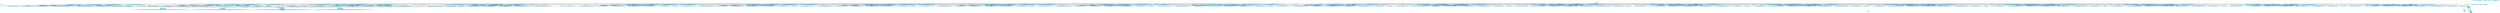 digraph "" {
	node [label="\N"];
	"59:AS"	[ast="<pyverilog.vparser.ast.Assign object at 0x7bbc6e652fd0>",
		def_var="['EN_E']",
		fillcolor=deepskyblue,
		label="59:AS
EN_E = ~EncDec & EN;",
		statements="[]",
		style=filled,
		typ=Assign,
		use_var="['EN']"];
	"60:AS"	[ast="<pyverilog.vparser.ast.Assign object at 0x7bbc6ec920d0>",
		def_var="['EN_D']",
		fillcolor=deepskyblue,
		label="60:AS
EN_D = EncDec & EN;",
		statements="[]",
		style=filled,
		typ=Assign,
		use_var="['EN']"];
	"62:AS"	[ast="<pyverilog.vparser.ast.Assign object at 0x7bbc6ec925b0>",
		def_var="['BSY']",
		fillcolor=deepskyblue,
		label="62:AS
BSY = BSY_E;",
		statements="[]",
		style=filled,
		typ=Assign,
		use_var="['BSY_E']"];
	"64:AS"	[ast="<pyverilog.vparser.ast.Assign object at 0x7bbc6ec92a90>",
		def_var="['Dvld_tmp']",
		fillcolor=deepskyblue,
		label="64:AS
Dvld_tmp = Dvld_E & ~EncDec | Dvld_D & EncDec;",
		statements="[]",
		style=filled,
		typ=Assign,
		use_var="['Dvld_E', 'Dvld_D']"];
	"67:AS"	[ast="<pyverilog.vparser.ast.Assign object at 0x7bbc6ec890d0>",
		def_var="['Dvld']",
		fillcolor=deepskyblue,
		label="67:AS
Dvld = ((Dvld_reg == 1'b0) && (Dvld_tmp == 1'b1))? 1'b1 : 1'b0;",
		statements="[]",
		style=filled,
		typ=Assign,
		use_var="['Dvld_reg', 'Dvld_tmp']"];
	"64:AS" -> "67:AS";
	"76:AL"	[ast="<pyverilog.vparser.ast.Always object at 0x7bbc6ec84a00>",
		clk_sens=False,
		fillcolor=gold,
		label="76:AL",
		sens="['CLK']",
		statements="[]",
		style=filled,
		typ=Always,
		use_var="['Dvld_tmp', 'EN', 'Kvld_tmp', 'RSTn']"];
	"64:AS" -> "76:AL";
	"65:AS"	[ast="<pyverilog.vparser.ast.Assign object at 0x7bbc6ec92ee0>",
		def_var="['Kvld_tmp']",
		fillcolor=deepskyblue,
		label="65:AS
Kvld_tmp = Kvld_E & ~EncDec | Kvld_D & EncDec;",
		statements="[]",
		style=filled,
		typ=Assign,
		use_var="['Kvld_E', 'Kvld_D']"];
	"68:AS"	[ast="<pyverilog.vparser.ast.Assign object at 0x7bbc6ec895e0>",
		def_var="['Kvld']",
		fillcolor=deepskyblue,
		label="68:AS
Kvld = ((Kvld_reg == 1'b0) && (Kvld_tmp == 1'b1))? 1'b1 : 1'b0;",
		statements="[]",
		style=filled,
		typ=Assign,
		use_var="['Kvld_reg', 'Kvld_tmp']"];
	"65:AS" -> "68:AS";
	"65:AS" -> "76:AL";
	"70:AS"	[ast="<pyverilog.vparser.ast.Assign object at 0x7bbc6ec89880>",
		def_var="['Dout']",
		fillcolor=deepskyblue,
		label="70:AS
Dout = (EncDec == 0)? Dout_E : Dout_D;",
		statements="[]",
		style=filled,
		typ=Assign,
		use_var="['Dout_E', 'Dout_D']"];
	"76:BL"	[ast="<pyverilog.vparser.ast.Block object at 0x7bbc6ec84850>",
		fillcolor=turquoise,
		label="76:BL",
		statements="[]",
		style=filled,
		typ=Block];
	"76:AL" -> "76:BL"	[cond="[]",
		lineno=None];
	"77:IF"	[ast="<pyverilog.vparser.ast.IfStatement object at 0x7bbc6ec84670>",
		fillcolor=springgreen,
		label="77:IF",
		statements="[]",
		style=filled,
		typ=IfStatement];
	"76:BL" -> "77:IF"	[cond="[]",
		lineno=None];
	"77:BL"	[ast="<pyverilog.vparser.ast.Block object at 0x7bbc6ec84d30>",
		fillcolor=turquoise,
		label="77:BL
Dvld_reg <= 1'b0;
Kvld_reg <= 1'b0;",
		statements="[<pyverilog.vparser.ast.NonblockingSubstitution object at 0x7bbc6ec84cd0>, <pyverilog.vparser.ast.NonblockingSubstitution object \
at 0x7bbc6ec84f10>]",
		style=filled,
		typ=Block];
	"77:IF" -> "77:BL"	[cond="['RSTn']",
		label="(RSTn == 0)",
		lineno=77];
	"81:IF"	[ast="<pyverilog.vparser.ast.IfStatement object at 0x7bbc6ec84eb0>",
		fillcolor=springgreen,
		label="81:IF",
		statements="[]",
		style=filled,
		typ=IfStatement];
	"77:IF" -> "81:IF"	[cond="['RSTn']",
		label="!((RSTn == 0))",
		lineno=77];
	"Leaf_76:AL"	[def_var="['Kvld_reg', 'Dvld_reg']",
		label="Leaf_76:AL"];
	"77:BL" -> "Leaf_76:AL"	[cond="[]",
		lineno=None];
	"81:BL"	[ast="<pyverilog.vparser.ast.Block object at 0x7bbc6ec84a60>",
		fillcolor=turquoise,
		label="81:BL
Dvld_reg <= Dvld_tmp;
Kvld_reg <= Kvld_tmp;",
		statements="[<pyverilog.vparser.ast.NonblockingSubstitution object at 0x7bbc6ec4d460>, <pyverilog.vparser.ast.NonblockingSubstitution object \
at 0x7bbc6ec4d670>]",
		style=filled,
		typ=Block];
	"81:IF" -> "81:BL"	[cond="['EN']",
		label="(EN == 1)",
		lineno=81];
	"81:BL" -> "Leaf_76:AL"	[cond="[]",
		lineno=None];
	"Leaf_76:AL" -> "67:AS";
	"Leaf_76:AL" -> "68:AS";
	"AES_PPRM3_ENC.294:AS"	[ast="<pyverilog.vparser.ast.Assign object at 0x7bbc6ecfe3a0>",
		def_var="['Kvld']",
		fillcolor=deepskyblue,
		label="AES_PPRM3_ENC.294:AS
Kvld = Kvldrg;",
		statements="[]",
		style=filled,
		typ=Assign,
		use_var="['Kvldrg']"];
	"AES_PPRM3_ENC.295:AS"	[ast="<pyverilog.vparser.ast.Assign object at 0x7bbc6ecfe550>",
		def_var="['Dvld']",
		fillcolor=deepskyblue,
		label="AES_PPRM3_ENC.295:AS
Dvld = Dvldrg;",
		statements="[]",
		style=filled,
		typ=Assign,
		use_var="['Dvldrg']"];
	"AES_PPRM3_ENC.296:AS"	[ast="<pyverilog.vparser.ast.Assign object at 0x7bbc6ecfe700>",
		def_var="['Dout']",
		fillcolor=deepskyblue,
		label="AES_PPRM3_ENC.296:AS
Dout = Drg;",
		statements="[]",
		style=filled,
		typ=Assign,
		use_var="['Drg']"];
	"AES_PPRM3_ENC.297:AS"	[ast="<pyverilog.vparser.ast.Assign object at 0x7bbc6ecfe8b0>",
		def_var="['BSY']",
		fillcolor=deepskyblue,
		label="AES_PPRM3_ENC.297:AS
BSY = BSYrg;",
		statements="[]",
		style=filled,
		typ=Assign,
		use_var="['BSYrg']"];
	"AES_PPRM3_ENC.299:AL"	[ast="<pyverilog.vparser.ast.Always object at 0x7bbc6ecfefd0>",
		clk_sens=False,
		fillcolor=gold,
		label="AES_PPRM3_ENC.299:AL",
		sens="['CLK']",
		statements="[]",
		style=filled,
		typ=Always,
		use_var="['Drdy', 'Dnext', 'Rrg', 'RSTn', 'Din', 'BSYrg', 'Knext', 'Krg', 'EN', 'Krdy', 'Kin']"];
	"AES_PPRM3_ENC.299:BL"	[ast="<pyverilog.vparser.ast.Block object at 0x7bbc6ecfeb80>",
		fillcolor=turquoise,
		label="AES_PPRM3_ENC.299:BL",
		statements="[]",
		style=filled,
		typ=Block];
	"AES_PPRM3_ENC.299:AL" -> "AES_PPRM3_ENC.299:BL"	[cond="[]",
		lineno=None];
	"AES_PPRM3_ENC.300:IF"	[ast="<pyverilog.vparser.ast.IfStatement object at 0x7bbc6ecfee20>",
		fillcolor=springgreen,
		label="AES_PPRM3_ENC.300:IF",
		statements="[]",
		style=filled,
		typ=IfStatement];
	"AES_PPRM3_ENC.299:BL" -> "AES_PPRM3_ENC.300:IF"	[cond="[]",
		lineno=None];
	"AES_PPRM3_ENC.300:BL"	[ast="<pyverilog.vparser.ast.Block object at 0x7bbc6ecfedf0>",
		fillcolor=turquoise,
		label="AES_PPRM3_ENC.300:BL
Krg <= 128'h0000000000000000;
KrgX <= 128'h0000000000000000;
Rrg <= 10'b0000000001;
Kvldrg <= 0;
Dvldrg <= \
0;
BSYrg <= 0;",
		statements="[<pyverilog.vparser.ast.NonblockingSubstitution object at 0x7bbc6ecef040>, <pyverilog.vparser.ast.NonblockingSubstitution object \
at 0x7bbc6ecef280>, <pyverilog.vparser.ast.NonblockingSubstitution object at 0x7bbc6ecef430>, <pyverilog.vparser.ast.NonblockingSubstitution \
object at 0x7bbc6ecef5e0>, <pyverilog.vparser.ast.NonblockingSubstitution object at 0x7bbc6ecef790>, <pyverilog.vparser.ast.NonblockingSubstitution \
object at 0x7bbc6ecef940>]",
		style=filled,
		typ=Block];
	"AES_PPRM3_ENC.300:IF" -> "AES_PPRM3_ENC.300:BL"	[cond="['RSTn']",
		label="(RSTn == 0)",
		lineno=300];
	"AES_PPRM3_ENC.308:IF"	[ast="<pyverilog.vparser.ast.IfStatement object at 0x7bbc6ecef910>",
		fillcolor=springgreen,
		label="AES_PPRM3_ENC.308:IF",
		statements="[]",
		style=filled,
		typ=IfStatement];
	"AES_PPRM3_ENC.300:IF" -> "AES_PPRM3_ENC.308:IF"	[cond="['RSTn']",
		label="!((RSTn == 0))",
		lineno=300];
	"AES_PPRM3_ENC.Leaf_299:AL"	[def_var="['Drg', 'Dvldrg', 'Rrg', 'KrgX', 'BSYrg', 'Krg', 'Kvldrg']",
		label="AES_PPRM3_ENC.Leaf_299:AL"];
	"AES_PPRM3_ENC.300:BL" -> "AES_PPRM3_ENC.Leaf_299:AL"	[cond="[]",
		lineno=None];
	"AES_PPRM3_ENC.308:BL"	[ast="<pyverilog.vparser.ast.Block object at 0x7bbc6ecefb20>",
		fillcolor=turquoise,
		label="AES_PPRM3_ENC.308:BL",
		statements="[]",
		style=filled,
		typ=Block];
	"AES_PPRM3_ENC.308:IF" -> "AES_PPRM3_ENC.308:BL"	[cond="['EN']",
		label="(EN == 1)",
		lineno=308];
	"AES_PPRM3_ENC.309:IF"	[ast="<pyverilog.vparser.ast.IfStatement object at 0x7bbc6ecf5ac0>",
		fillcolor=springgreen,
		label="AES_PPRM3_ENC.309:IF",
		statements="[]",
		style=filled,
		typ=IfStatement];
	"AES_PPRM3_ENC.308:BL" -> "AES_PPRM3_ENC.309:IF"	[cond="[]",
		lineno=None];
	"AES_PPRM3_ENC.309:BL"	[ast="<pyverilog.vparser.ast.Block object at 0x7bbc6ecefe20>",
		fillcolor=turquoise,
		label="AES_PPRM3_ENC.309:BL",
		statements="[]",
		style=filled,
		typ=Block];
	"AES_PPRM3_ENC.309:IF" -> "AES_PPRM3_ENC.309:BL"	[cond="['BSYrg']",
		label="(BSYrg == 0)",
		lineno=309];
	"AES_PPRM3_ENC.324:BL"	[ast="<pyverilog.vparser.ast.Block object at 0x7bbc6ecf5b80>",
		fillcolor=turquoise,
		label="AES_PPRM3_ENC.324:BL
Drg <= Dnext;",
		statements="[<pyverilog.vparser.ast.NonblockingSubstitution object at 0x7bbc6ecf8a00>]",
		style=filled,
		typ=Block];
	"AES_PPRM3_ENC.309:IF" -> "AES_PPRM3_ENC.324:BL"	[cond="['BSYrg']",
		label="!((BSYrg == 0))",
		lineno=309];
	"AES_PPRM3_ENC.310:IF"	[ast="<pyverilog.vparser.ast.IfStatement object at 0x7bbc6ecf5700>",
		fillcolor=springgreen,
		label="AES_PPRM3_ENC.310:IF",
		statements="[]",
		style=filled,
		typ=IfStatement];
	"AES_PPRM3_ENC.309:BL" -> "AES_PPRM3_ENC.310:IF"	[cond="[]",
		lineno=None];
	"AES_PPRM3_ENC.326:IF"	[ast="<pyverilog.vparser.ast.IfStatement object at 0x7bbc6ecf8fa0>",
		fillcolor=springgreen,
		label="AES_PPRM3_ENC.326:IF",
		statements="[]",
		style=filled,
		typ=IfStatement];
	"AES_PPRM3_ENC.324:BL" -> "AES_PPRM3_ENC.326:IF"	[cond="[]",
		lineno=None];
	"AES_PPRM3_ENC.326:BL"	[ast="<pyverilog.vparser.ast.Block object at 0x7bbc6ecf5100>",
		fillcolor=turquoise,
		label="AES_PPRM3_ENC.326:BL
KrgX <= Krg;
Dvldrg <= 1;
BSYrg <= 0;",
		statements="[<pyverilog.vparser.ast.NonblockingSubstitution object at 0x7bbc6ecf8f40>, <pyverilog.vparser.ast.NonblockingSubstitution object \
at 0x7bbc6eceb1c0>, <pyverilog.vparser.ast.NonblockingSubstitution object at 0x7bbc6eceb370>]",
		style=filled,
		typ=Block];
	"AES_PPRM3_ENC.326:IF" -> "AES_PPRM3_ENC.326:BL"	[cond="['Rrg']",
		label="(Rrg[0] == 1)",
		lineno=326];
	"AES_PPRM3_ENC.331:BL"	[ast="<pyverilog.vparser.ast.Block object at 0x7bbc6ecf8c40>",
		fillcolor=turquoise,
		label="AES_PPRM3_ENC.331:BL
Rrg <= { Rrg[8:0], Rrg[9] };
KrgX <= Knext;",
		statements="[<pyverilog.vparser.ast.NonblockingSubstitution object at 0x7bbc6eceb850>, <pyverilog.vparser.ast.NonblockingSubstitution object \
at 0x7bbc6eceb8b0>]",
		style=filled,
		typ=Block];
	"AES_PPRM3_ENC.326:IF" -> "AES_PPRM3_ENC.331:BL"	[cond="['Rrg']",
		label="!((Rrg[0] == 1))",
		lineno=326];
	"AES_PPRM3_ENC.326:BL" -> "AES_PPRM3_ENC.Leaf_299:AL"	[cond="[]",
		lineno=None];
	"AES_PPRM3_ENC.331:BL" -> "AES_PPRM3_ENC.Leaf_299:AL"	[cond="[]",
		lineno=None];
	"AES_PPRM3_ENC.310:BL"	[ast="<pyverilog.vparser.ast.Block object at 0x7bbc6ecefee0>",
		fillcolor=turquoise,
		label="AES_PPRM3_ENC.310:BL
Krg <= Kin;
KrgX <= Kin;
Kvldrg <= 1;
Dvldrg <= 0;",
		statements="[<pyverilog.vparser.ast.NonblockingSubstitution object at 0x7bbc6ecf5490>, <pyverilog.vparser.ast.NonblockingSubstitution object \
at 0x7bbc6ecf56a0>, <pyverilog.vparser.ast.NonblockingSubstitution object at 0x7bbc6ecf5850>, <pyverilog.vparser.ast.NonblockingSubstitution \
object at 0x7bbc6ecf5a00>]",
		style=filled,
		typ=Block];
	"AES_PPRM3_ENC.310:IF" -> "AES_PPRM3_ENC.310:BL"	[cond="['Krdy']",
		label="(Krdy == 1)",
		lineno=310];
	"AES_PPRM3_ENC.316:IF"	[ast="<pyverilog.vparser.ast.IfStatement object at 0x7bbc6ecf59d0>",
		fillcolor=springgreen,
		label="AES_PPRM3_ENC.316:IF",
		statements="[]",
		style=filled,
		typ=IfStatement];
	"AES_PPRM3_ENC.310:IF" -> "AES_PPRM3_ENC.316:IF"	[cond="['Krdy']",
		label="!((Krdy == 1))",
		lineno=310];
	"AES_PPRM3_ENC.310:BL" -> "AES_PPRM3_ENC.Leaf_299:AL"	[cond="[]",
		lineno=None];
	"AES_PPRM3_ENC.316:BL"	[ast="<pyverilog.vparser.ast.Block object at 0x7bbc6ecf5d60>",
		fillcolor=turquoise,
		label="AES_PPRM3_ENC.316:BL
Rrg <= { Rrg[8:0], Rrg[9] };
KrgX <= Knext;
Drg <= Din ^ Krg;
Dvldrg <= 0;
BSYrg <= 1;",
		statements="[<pyverilog.vparser.ast.NonblockingSubstitution object at 0x7bbc6ecf5f10>, <pyverilog.vparser.ast.NonblockingSubstitution object \
at 0x7bbc6ecf8220>, <pyverilog.vparser.ast.NonblockingSubstitution object at 0x7bbc6ecf8190>, <pyverilog.vparser.ast.NonblockingSubstitution \
object at 0x7bbc6ecf8820>, <pyverilog.vparser.ast.NonblockingSubstitution object at 0x7bbc6ecf89d0>]",
		style=filled,
		typ=Block];
	"AES_PPRM3_ENC.316:IF" -> "AES_PPRM3_ENC.316:BL"	[cond="['Drdy']",
		label="(Drdy == 1)",
		lineno=316];
	"AES_PPRM3_ENC.316:BL" -> "AES_PPRM3_ENC.Leaf_299:AL"	[cond="[]",
		lineno=None];
	"AES_PPRM3_ENC.Leaf_299:AL" -> "AES_PPRM3_ENC.294:AS";
	"AES_PPRM3_ENC.Leaf_299:AL" -> "AES_PPRM3_ENC.295:AS";
	"AES_PPRM3_ENC.Leaf_299:AL" -> "AES_PPRM3_ENC.296:AS";
	"AES_PPRM3_ENC.Leaf_299:AL" -> "AES_PPRM3_ENC.297:AS";
	"AES_PPRM3_ENC.Leaf_299:AL" -> "AES_PPRM3_ENC.299:AL";
	"AES_PPRM3_ENC.EC.234:AS"	[ast="<pyverilog.vparser.ast.Assign object at 0x7bbc6efbd8b0>",
		def_var="['sr']",
		fillcolor=deepskyblue,
		label="AES_PPRM3_ENC.EC.234:AS
sr = { sb[127:120], sb[87:80], sb[47:40], sb[7:0], sb[95:88], sb[55:48], sb[15:8], sb[103:96], sb[63:56], \
sb[23:16], sb[111:104], sb[71:64], sb[31:24], sb[119:112], sb[79:72], sb[39:32] };",
		statements="[]",
		style=filled,
		typ=Assign,
		use_var="['sb', 'sb', 'sb', 'sb', 'sb', 'sb', 'sb', 'sb', 'sb', 'sb', 'sb', 'sb', 'sb', 'sb', 'sb', 'sb']"];
	"AES_PPRM3_ENC.EC.244:AS"	[ast="<pyverilog.vparser.ast.Assign object at 0x7bbc6efbafd0>",
		def_var="['do']",
		fillcolor=deepskyblue,
		label="AES_PPRM3_ENC.EC.244:AS
do = ((Rrg[0] == 1)? sr : mx) ^ ki;",
		statements="[]",
		style=filled,
		typ=Assign,
		use_var="['Rrg', 'sr', 'mx', 'ki']"];
	"AES_PPRM3_ENC.EC.234:AS" -> "AES_PPRM3_ENC.EC.244:AS";
	"AES_PPRM3_ENC.EC.262:AS"	[ast="<pyverilog.vparser.ast.Assign object at 0x7bbc6ed03be0>",
		def_var="['ko']",
		fillcolor=deepskyblue,
		label="AES_PPRM3_ENC.EC.262:AS
ko = { ki[127:96] ^ { so[31:24] ^ rcon(Rrg), so[23:0] }, ki[95:64] ^ ko[127:96], ki[63:32] ^ ko[95:64], \
ki[31:0] ^ ko[63:32] };",
		statements="[]",
		style=filled,
		typ=Assign,
		use_var="['ki', 'so', 'rcon', 'Rrg', 'so', 'ki', 'ko', 'ki', 'ko', 'ki', 'ko']"];
	"AES_PPRM3_ENC.EC.262:AS" -> "AES_PPRM3_ENC.EC.262:AS";
	"AES_PPRM3_ENC.EC.MX3.192:AS"	[ast="<pyverilog.vparser.ast.Assign object at 0x7bbc6efa09a0>",
		def_var="['a2']",
		fillcolor=deepskyblue,
		label="AES_PPRM3_ENC.EC.MX3.192:AS
a2 = x[23:16];",
		statements="[]",
		style=filled,
		typ=Assign,
		use_var="['x']"];
	"AES_PPRM3_ENC.EC.MX3.195:AS"	[ast="<pyverilog.vparser.ast.Assign object at 0x7bbc6efbc700>",
		def_var="['b2']",
		fillcolor=deepskyblue,
		label="AES_PPRM3_ENC.EC.MX3.195:AS
b2 = a2 ^ a1;",
		statements="[]",
		style=filled,
		typ=Assign,
		use_var="['a2', 'a1']"];
	"AES_PPRM3_ENC.EC.MX3.192:AS" -> "AES_PPRM3_ENC.EC.MX3.195:AS";
	"AES_PPRM3_ENC.EC.MX3.196:AS"	[ast="<pyverilog.vparser.ast.Assign object at 0x7bbc6efbcbe0>",
		def_var="['b0']",
		fillcolor=deepskyblue,
		label="AES_PPRM3_ENC.EC.MX3.196:AS
b0 = a0 ^ a3;",
		statements="[]",
		style=filled,
		typ=Assign,
		use_var="['a0', 'a3']"];
	"AES_PPRM3_ENC.EC.MX3.192:AS" -> "AES_PPRM3_ENC.EC.MX3.196:AS";
	"AES_PPRM3_ENC.EC.MX3.198:AS"	[ast="<pyverilog.vparser.ast.Assign object at 0x7bbc6efb44c0>",
		def_var="['y']",
		fillcolor=deepskyblue,
		label="AES_PPRM3_ENC.EC.MX3.198:AS
y = { a2[7] ^ b1[7] ^ b3[6], a2[6] ^ b1[6] ^ b3[5], a2[5] ^ b1[5] ^ b3[4], a2[4] ^ b1[4] ^ b3[3] ^ b3[\
7], a2[3] ^ b1[3] ^ b3[2] ^ b3[7], a2[2] ^ b1[2] ^ b3[1], a2[1] ^ b1[1] ^ b3[0] ^ b3[7], a2[0] ^ b1[0] ^ b3[7], a3[7] ^ b1[7] ^ \
b2[6], a3[6] ^ b1[6] ^ b2[5], a3[5] ^ b1[5] ^ b2[4], a3[4] ^ b1[4] ^ b2[3] ^ b2[7], a3[3] ^ b1[3] ^ b2[2] ^ b2[7], a3[2] ^ b1[2] ^ \
b2[1], a3[1] ^ b1[1] ^ b2[0] ^ b2[7], a3[0] ^ b1[0] ^ b2[7], a0[7] ^ b3[7] ^ b1[6], a0[6] ^ b3[6] ^ b1[5], a0[5] ^ b3[5] ^ b1[4], \
a0[4] ^ b3[4] ^ b1[3] ^ b1[7], a0[3] ^ b3[3] ^ b1[2] ^ b1[7], a0[2] ^ b3[2] ^ b1[1], a0[1] ^ b3[1] ^ b1[0] ^ b1[7], a0[0] ^ b3[0] ^ \
b1[7], a1[7] ^ b3[7] ^ b0[6], a1[6] ^ b3[6] ^ b0[5], a1[5] ^ b3[5] ^ b0[4], a1[4] ^ b3[4] ^ b0[3] ^ b0[7], a1[3] ^ b3[3] ^ b0[2] ^ \
b0[7], a1[2] ^ b3[2] ^ b0[1], a1[1] ^ b3[1] ^ b0[0] ^ b0[7], a1[0] ^ b3[0] ^ b0[7] };",
		statements="[]",
		style=filled,
		typ=Assign,
		use_var="['a2', 'b1', 'b3', 'a2', 'b1', 'b3', 'a2', 'b1', 'b3', 'a2', 'b1', 'b3', 'b3', 'a2', 'b1', 'b3', 'b3', 'a2', 'b1', 'b3', 'a2', '\
b1', 'b3', 'b3', 'a2', 'b1', 'b3', 'a3', 'b1', 'b2', 'a3', 'b1', 'b2', 'a3', 'b1', 'b2', 'a3', 'b1', 'b2', 'b2', 'a3', 'b1', 'b2', '\
b2', 'a3', 'b1', 'b2', 'a3', 'b1', 'b2', 'b2', 'a3', 'b1', 'b2', 'a0', 'b3', 'b1', 'a0', 'b3', 'b1', 'a0', 'b3', 'b1', 'a0', 'b3', '\
b1', 'b1', 'a0', 'b3', 'b1', 'b1', 'a0', 'b3', 'b1', 'a0', 'b3', 'b1', 'b1', 'a0', 'b3', 'b1', 'a1', 'b3', 'b0', 'a1', 'b3', 'b0', '\
a1', 'b3', 'b0', 'a1', 'b3', 'b0', 'b0', 'a1', 'b3', 'b0', 'b0', 'a1', 'b3', 'b0', 'a1', 'b3', 'b0', 'b0', 'a1', 'b3', 'b0']"];
	"AES_PPRM3_ENC.EC.MX3.192:AS" -> "AES_PPRM3_ENC.EC.MX3.198:AS";
	"AES_PPRM3_ENC.EC.MX3.193:AS"	[ast="<pyverilog.vparser.ast.Assign object at 0x7bbc6efbc040>",
		def_var="['a0']",
		fillcolor=deepskyblue,
		label="AES_PPRM3_ENC.EC.MX3.193:AS
a0 = x[7:0];",
		statements="[]",
		style=filled,
		typ=Assign,
		use_var="['x']"];
	"AES_PPRM3_ENC.EC.MX3.193:AS" -> "AES_PPRM3_ENC.EC.MX3.195:AS";
	"AES_PPRM3_ENC.EC.MX3.193:AS" -> "AES_PPRM3_ENC.EC.MX3.196:AS";
	"AES_PPRM3_ENC.EC.MX3.193:AS" -> "AES_PPRM3_ENC.EC.MX3.198:AS";
	"AES_PPRM3_ENC.EC.MX3.195:AS" -> "AES_PPRM3_ENC.EC.MX3.198:AS";
	"AES_PPRM3_ENC.EC.MX3.196:AS" -> "AES_PPRM3_ENC.EC.MX3.198:AS";
	"AES_PPRM3_ENC.EC.MX2.192:AS"	[ast="<pyverilog.vparser.ast.Assign object at 0x7bbc6efa09a0>",
		def_var="['a2']",
		fillcolor=deepskyblue,
		label="AES_PPRM3_ENC.EC.MX2.192:AS
a2 = x[23:16];",
		statements="[]",
		style=filled,
		typ=Assign,
		use_var="['x']"];
	"AES_PPRM3_ENC.EC.MX2.195:AS"	[ast="<pyverilog.vparser.ast.Assign object at 0x7bbc6efbc700>",
		def_var="['b2']",
		fillcolor=deepskyblue,
		label="AES_PPRM3_ENC.EC.MX2.195:AS
b2 = a2 ^ a1;",
		statements="[]",
		style=filled,
		typ=Assign,
		use_var="['a2', 'a1']"];
	"AES_PPRM3_ENC.EC.MX2.192:AS" -> "AES_PPRM3_ENC.EC.MX2.195:AS";
	"AES_PPRM3_ENC.EC.MX2.196:AS"	[ast="<pyverilog.vparser.ast.Assign object at 0x7bbc6efbcbe0>",
		def_var="['b0']",
		fillcolor=deepskyblue,
		label="AES_PPRM3_ENC.EC.MX2.196:AS
b0 = a0 ^ a3;",
		statements="[]",
		style=filled,
		typ=Assign,
		use_var="['a0', 'a3']"];
	"AES_PPRM3_ENC.EC.MX2.192:AS" -> "AES_PPRM3_ENC.EC.MX2.196:AS";
	"AES_PPRM3_ENC.EC.MX2.198:AS"	[ast="<pyverilog.vparser.ast.Assign object at 0x7bbc6efb44c0>",
		def_var="['y']",
		fillcolor=deepskyblue,
		label="AES_PPRM3_ENC.EC.MX2.198:AS
y = { a2[7] ^ b1[7] ^ b3[6], a2[6] ^ b1[6] ^ b3[5], a2[5] ^ b1[5] ^ b3[4], a2[4] ^ b1[4] ^ b3[3] ^ b3[\
7], a2[3] ^ b1[3] ^ b3[2] ^ b3[7], a2[2] ^ b1[2] ^ b3[1], a2[1] ^ b1[1] ^ b3[0] ^ b3[7], a2[0] ^ b1[0] ^ b3[7], a3[7] ^ b1[7] ^ \
b2[6], a3[6] ^ b1[6] ^ b2[5], a3[5] ^ b1[5] ^ b2[4], a3[4] ^ b1[4] ^ b2[3] ^ b2[7], a3[3] ^ b1[3] ^ b2[2] ^ b2[7], a3[2] ^ b1[2] ^ \
b2[1], a3[1] ^ b1[1] ^ b2[0] ^ b2[7], a3[0] ^ b1[0] ^ b2[7], a0[7] ^ b3[7] ^ b1[6], a0[6] ^ b3[6] ^ b1[5], a0[5] ^ b3[5] ^ b1[4], \
a0[4] ^ b3[4] ^ b1[3] ^ b1[7], a0[3] ^ b3[3] ^ b1[2] ^ b1[7], a0[2] ^ b3[2] ^ b1[1], a0[1] ^ b3[1] ^ b1[0] ^ b1[7], a0[0] ^ b3[0] ^ \
b1[7], a1[7] ^ b3[7] ^ b0[6], a1[6] ^ b3[6] ^ b0[5], a1[5] ^ b3[5] ^ b0[4], a1[4] ^ b3[4] ^ b0[3] ^ b0[7], a1[3] ^ b3[3] ^ b0[2] ^ \
b0[7], a1[2] ^ b3[2] ^ b0[1], a1[1] ^ b3[1] ^ b0[0] ^ b0[7], a1[0] ^ b3[0] ^ b0[7] };",
		statements="[]",
		style=filled,
		typ=Assign,
		use_var="['a2', 'b1', 'b3', 'a2', 'b1', 'b3', 'a2', 'b1', 'b3', 'a2', 'b1', 'b3', 'b3', 'a2', 'b1', 'b3', 'b3', 'a2', 'b1', 'b3', 'a2', '\
b1', 'b3', 'b3', 'a2', 'b1', 'b3', 'a3', 'b1', 'b2', 'a3', 'b1', 'b2', 'a3', 'b1', 'b2', 'a3', 'b1', 'b2', 'b2', 'a3', 'b1', 'b2', '\
b2', 'a3', 'b1', 'b2', 'a3', 'b1', 'b2', 'b2', 'a3', 'b1', 'b2', 'a0', 'b3', 'b1', 'a0', 'b3', 'b1', 'a0', 'b3', 'b1', 'a0', 'b3', '\
b1', 'b1', 'a0', 'b3', 'b1', 'b1', 'a0', 'b3', 'b1', 'a0', 'b3', 'b1', 'b1', 'a0', 'b3', 'b1', 'a1', 'b3', 'b0', 'a1', 'b3', 'b0', '\
a1', 'b3', 'b0', 'a1', 'b3', 'b0', 'b0', 'a1', 'b3', 'b0', 'b0', 'a1', 'b3', 'b0', 'a1', 'b3', 'b0', 'b0', 'a1', 'b3', 'b0']"];
	"AES_PPRM3_ENC.EC.MX2.192:AS" -> "AES_PPRM3_ENC.EC.MX2.198:AS";
	"AES_PPRM3_ENC.EC.MX2.193:AS"	[ast="<pyverilog.vparser.ast.Assign object at 0x7bbc6efbc040>",
		def_var="['a0']",
		fillcolor=deepskyblue,
		label="AES_PPRM3_ENC.EC.MX2.193:AS
a0 = x[7:0];",
		statements="[]",
		style=filled,
		typ=Assign,
		use_var="['x']"];
	"AES_PPRM3_ENC.EC.MX2.193:AS" -> "AES_PPRM3_ENC.EC.MX2.195:AS";
	"AES_PPRM3_ENC.EC.MX2.193:AS" -> "AES_PPRM3_ENC.EC.MX2.196:AS";
	"AES_PPRM3_ENC.EC.MX2.193:AS" -> "AES_PPRM3_ENC.EC.MX2.198:AS";
	"AES_PPRM3_ENC.EC.MX2.195:AS" -> "AES_PPRM3_ENC.EC.MX2.198:AS";
	"AES_PPRM3_ENC.EC.MX2.196:AS" -> "AES_PPRM3_ENC.EC.MX2.198:AS";
	"AES_PPRM3_ENC.EC.MX1.192:AS"	[ast="<pyverilog.vparser.ast.Assign object at 0x7bbc6efa09a0>",
		def_var="['a2']",
		fillcolor=deepskyblue,
		label="AES_PPRM3_ENC.EC.MX1.192:AS
a2 = x[23:16];",
		statements="[]",
		style=filled,
		typ=Assign,
		use_var="['x']"];
	"AES_PPRM3_ENC.EC.MX1.195:AS"	[ast="<pyverilog.vparser.ast.Assign object at 0x7bbc6efbc700>",
		def_var="['b2']",
		fillcolor=deepskyblue,
		label="AES_PPRM3_ENC.EC.MX1.195:AS
b2 = a2 ^ a1;",
		statements="[]",
		style=filled,
		typ=Assign,
		use_var="['a2', 'a1']"];
	"AES_PPRM3_ENC.EC.MX1.192:AS" -> "AES_PPRM3_ENC.EC.MX1.195:AS";
	"AES_PPRM3_ENC.EC.MX1.196:AS"	[ast="<pyverilog.vparser.ast.Assign object at 0x7bbc6efbcbe0>",
		def_var="['b0']",
		fillcolor=deepskyblue,
		label="AES_PPRM3_ENC.EC.MX1.196:AS
b0 = a0 ^ a3;",
		statements="[]",
		style=filled,
		typ=Assign,
		use_var="['a0', 'a3']"];
	"AES_PPRM3_ENC.EC.MX1.192:AS" -> "AES_PPRM3_ENC.EC.MX1.196:AS";
	"AES_PPRM3_ENC.EC.MX1.198:AS"	[ast="<pyverilog.vparser.ast.Assign object at 0x7bbc6efb44c0>",
		def_var="['y']",
		fillcolor=deepskyblue,
		label="AES_PPRM3_ENC.EC.MX1.198:AS
y = { a2[7] ^ b1[7] ^ b3[6], a2[6] ^ b1[6] ^ b3[5], a2[5] ^ b1[5] ^ b3[4], a2[4] ^ b1[4] ^ b3[3] ^ b3[\
7], a2[3] ^ b1[3] ^ b3[2] ^ b3[7], a2[2] ^ b1[2] ^ b3[1], a2[1] ^ b1[1] ^ b3[0] ^ b3[7], a2[0] ^ b1[0] ^ b3[7], a3[7] ^ b1[7] ^ \
b2[6], a3[6] ^ b1[6] ^ b2[5], a3[5] ^ b1[5] ^ b2[4], a3[4] ^ b1[4] ^ b2[3] ^ b2[7], a3[3] ^ b1[3] ^ b2[2] ^ b2[7], a3[2] ^ b1[2] ^ \
b2[1], a3[1] ^ b1[1] ^ b2[0] ^ b2[7], a3[0] ^ b1[0] ^ b2[7], a0[7] ^ b3[7] ^ b1[6], a0[6] ^ b3[6] ^ b1[5], a0[5] ^ b3[5] ^ b1[4], \
a0[4] ^ b3[4] ^ b1[3] ^ b1[7], a0[3] ^ b3[3] ^ b1[2] ^ b1[7], a0[2] ^ b3[2] ^ b1[1], a0[1] ^ b3[1] ^ b1[0] ^ b1[7], a0[0] ^ b3[0] ^ \
b1[7], a1[7] ^ b3[7] ^ b0[6], a1[6] ^ b3[6] ^ b0[5], a1[5] ^ b3[5] ^ b0[4], a1[4] ^ b3[4] ^ b0[3] ^ b0[7], a1[3] ^ b3[3] ^ b0[2] ^ \
b0[7], a1[2] ^ b3[2] ^ b0[1], a1[1] ^ b3[1] ^ b0[0] ^ b0[7], a1[0] ^ b3[0] ^ b0[7] };",
		statements="[]",
		style=filled,
		typ=Assign,
		use_var="['a2', 'b1', 'b3', 'a2', 'b1', 'b3', 'a2', 'b1', 'b3', 'a2', 'b1', 'b3', 'b3', 'a2', 'b1', 'b3', 'b3', 'a2', 'b1', 'b3', 'a2', '\
b1', 'b3', 'b3', 'a2', 'b1', 'b3', 'a3', 'b1', 'b2', 'a3', 'b1', 'b2', 'a3', 'b1', 'b2', 'a3', 'b1', 'b2', 'b2', 'a3', 'b1', 'b2', '\
b2', 'a3', 'b1', 'b2', 'a3', 'b1', 'b2', 'b2', 'a3', 'b1', 'b2', 'a0', 'b3', 'b1', 'a0', 'b3', 'b1', 'a0', 'b3', 'b1', 'a0', 'b3', '\
b1', 'b1', 'a0', 'b3', 'b1', 'b1', 'a0', 'b3', 'b1', 'a0', 'b3', 'b1', 'b1', 'a0', 'b3', 'b1', 'a1', 'b3', 'b0', 'a1', 'b3', 'b0', '\
a1', 'b3', 'b0', 'a1', 'b3', 'b0', 'b0', 'a1', 'b3', 'b0', 'b0', 'a1', 'b3', 'b0', 'a1', 'b3', 'b0', 'b0', 'a1', 'b3', 'b0']"];
	"AES_PPRM3_ENC.EC.MX1.192:AS" -> "AES_PPRM3_ENC.EC.MX1.198:AS";
	"AES_PPRM3_ENC.EC.MX1.193:AS"	[ast="<pyverilog.vparser.ast.Assign object at 0x7bbc6efbc040>",
		def_var="['a0']",
		fillcolor=deepskyblue,
		label="AES_PPRM3_ENC.EC.MX1.193:AS
a0 = x[7:0];",
		statements="[]",
		style=filled,
		typ=Assign,
		use_var="['x']"];
	"AES_PPRM3_ENC.EC.MX1.193:AS" -> "AES_PPRM3_ENC.EC.MX1.195:AS";
	"AES_PPRM3_ENC.EC.MX1.193:AS" -> "AES_PPRM3_ENC.EC.MX1.196:AS";
	"AES_PPRM3_ENC.EC.MX1.193:AS" -> "AES_PPRM3_ENC.EC.MX1.198:AS";
	"AES_PPRM3_ENC.EC.MX1.195:AS" -> "AES_PPRM3_ENC.EC.MX1.198:AS";
	"AES_PPRM3_ENC.EC.MX1.196:AS" -> "AES_PPRM3_ENC.EC.MX1.198:AS";
	"AES_PPRM3_ENC.EC.MX0.192:AS"	[ast="<pyverilog.vparser.ast.Assign object at 0x7bbc6efa09a0>",
		def_var="['a2']",
		fillcolor=deepskyblue,
		label="AES_PPRM3_ENC.EC.MX0.192:AS
a2 = x[23:16];",
		statements="[]",
		style=filled,
		typ=Assign,
		use_var="['x']"];
	"AES_PPRM3_ENC.EC.MX0.195:AS"	[ast="<pyverilog.vparser.ast.Assign object at 0x7bbc6efbc700>",
		def_var="['b2']",
		fillcolor=deepskyblue,
		label="AES_PPRM3_ENC.EC.MX0.195:AS
b2 = a2 ^ a1;",
		statements="[]",
		style=filled,
		typ=Assign,
		use_var="['a2', 'a1']"];
	"AES_PPRM3_ENC.EC.MX0.192:AS" -> "AES_PPRM3_ENC.EC.MX0.195:AS";
	"AES_PPRM3_ENC.EC.MX0.196:AS"	[ast="<pyverilog.vparser.ast.Assign object at 0x7bbc6efbcbe0>",
		def_var="['b0']",
		fillcolor=deepskyblue,
		label="AES_PPRM3_ENC.EC.MX0.196:AS
b0 = a0 ^ a3;",
		statements="[]",
		style=filled,
		typ=Assign,
		use_var="['a0', 'a3']"];
	"AES_PPRM3_ENC.EC.MX0.192:AS" -> "AES_PPRM3_ENC.EC.MX0.196:AS";
	"AES_PPRM3_ENC.EC.MX0.198:AS"	[ast="<pyverilog.vparser.ast.Assign object at 0x7bbc6efb44c0>",
		def_var="['y']",
		fillcolor=deepskyblue,
		label="AES_PPRM3_ENC.EC.MX0.198:AS
y = { a2[7] ^ b1[7] ^ b3[6], a2[6] ^ b1[6] ^ b3[5], a2[5] ^ b1[5] ^ b3[4], a2[4] ^ b1[4] ^ b3[3] ^ b3[\
7], a2[3] ^ b1[3] ^ b3[2] ^ b3[7], a2[2] ^ b1[2] ^ b3[1], a2[1] ^ b1[1] ^ b3[0] ^ b3[7], a2[0] ^ b1[0] ^ b3[7], a3[7] ^ b1[7] ^ \
b2[6], a3[6] ^ b1[6] ^ b2[5], a3[5] ^ b1[5] ^ b2[4], a3[4] ^ b1[4] ^ b2[3] ^ b2[7], a3[3] ^ b1[3] ^ b2[2] ^ b2[7], a3[2] ^ b1[2] ^ \
b2[1], a3[1] ^ b1[1] ^ b2[0] ^ b2[7], a3[0] ^ b1[0] ^ b2[7], a0[7] ^ b3[7] ^ b1[6], a0[6] ^ b3[6] ^ b1[5], a0[5] ^ b3[5] ^ b1[4], \
a0[4] ^ b3[4] ^ b1[3] ^ b1[7], a0[3] ^ b3[3] ^ b1[2] ^ b1[7], a0[2] ^ b3[2] ^ b1[1], a0[1] ^ b3[1] ^ b1[0] ^ b1[7], a0[0] ^ b3[0] ^ \
b1[7], a1[7] ^ b3[7] ^ b0[6], a1[6] ^ b3[6] ^ b0[5], a1[5] ^ b3[5] ^ b0[4], a1[4] ^ b3[4] ^ b0[3] ^ b0[7], a1[3] ^ b3[3] ^ b0[2] ^ \
b0[7], a1[2] ^ b3[2] ^ b0[1], a1[1] ^ b3[1] ^ b0[0] ^ b0[7], a1[0] ^ b3[0] ^ b0[7] };",
		statements="[]",
		style=filled,
		typ=Assign,
		use_var="['a2', 'b1', 'b3', 'a2', 'b1', 'b3', 'a2', 'b1', 'b3', 'a2', 'b1', 'b3', 'b3', 'a2', 'b1', 'b3', 'b3', 'a2', 'b1', 'b3', 'a2', '\
b1', 'b3', 'b3', 'a2', 'b1', 'b3', 'a3', 'b1', 'b2', 'a3', 'b1', 'b2', 'a3', 'b1', 'b2', 'a3', 'b1', 'b2', 'b2', 'a3', 'b1', 'b2', '\
b2', 'a3', 'b1', 'b2', 'a3', 'b1', 'b2', 'b2', 'a3', 'b1', 'b2', 'a0', 'b3', 'b1', 'a0', 'b3', 'b1', 'a0', 'b3', 'b1', 'a0', 'b3', '\
b1', 'b1', 'a0', 'b3', 'b1', 'b1', 'a0', 'b3', 'b1', 'a0', 'b3', 'b1', 'b1', 'a0', 'b3', 'b1', 'a1', 'b3', 'b0', 'a1', 'b3', 'b0', '\
a1', 'b3', 'b0', 'a1', 'b3', 'b0', 'b0', 'a1', 'b3', 'b0', 'b0', 'a1', 'b3', 'b0', 'a1', 'b3', 'b0', 'b0', 'a1', 'b3', 'b0']"];
	"AES_PPRM3_ENC.EC.MX0.192:AS" -> "AES_PPRM3_ENC.EC.MX0.198:AS";
	"AES_PPRM3_ENC.EC.MX0.193:AS"	[ast="<pyverilog.vparser.ast.Assign object at 0x7bbc6efbc040>",
		def_var="['a0']",
		fillcolor=deepskyblue,
		label="AES_PPRM3_ENC.EC.MX0.193:AS
a0 = x[7:0];",
		statements="[]",
		style=filled,
		typ=Assign,
		use_var="['x']"];
	"AES_PPRM3_ENC.EC.MX0.193:AS" -> "AES_PPRM3_ENC.EC.MX0.195:AS";
	"AES_PPRM3_ENC.EC.MX0.193:AS" -> "AES_PPRM3_ENC.EC.MX0.196:AS";
	"AES_PPRM3_ENC.EC.MX0.193:AS" -> "AES_PPRM3_ENC.EC.MX0.198:AS";
	"AES_PPRM3_ENC.EC.MX0.195:AS" -> "AES_PPRM3_ENC.EC.MX0.198:AS";
	"AES_PPRM3_ENC.EC.MX0.196:AS" -> "AES_PPRM3_ENC.EC.MX0.198:AS";
	"AES_PPRM3_ENC.EC.SBK.Sbox3.97:AS"	[ast="<pyverilog.vparser.ast.Assign object at 0x7bbc6ec48f40>",
		def_var="['a']",
		fillcolor=deepskyblue,
		label="AES_PPRM3_ENC.EC.SBK.Sbox3.97:AS
a = { x[7] ^ x[5], x[7] ^ x[6] ^ x[4] ^ x[3] ^ x[2] ^ x[1], x[7] ^ x[5] ^ x[3] ^ x[2], x[7] ^ x[\
5] ^ x[3] ^ x[2] ^ x[1] };",
		statements="[]",
		style=filled,
		typ=Assign,
		use_var="['x', 'x', 'x', 'x', 'x', 'x', 'x', 'x', 'x', 'x', 'x', 'x', 'x', 'x', 'x', 'x', 'x']"];
	"AES_PPRM3_ENC.EC.SBK.Sbox3.135:AS"	[ast="<pyverilog.vparser.ast.Assign object at 0x7bbc6e64b6d0>",
		def_var="['y']",
		fillcolor=deepskyblue,
		label="AES_PPRM3_ENC.EC.SBK.Sbox3.135:AS
y[7] = d[3] & a[0] ^ d[2] & a[1] ^ d[1] & a[2] ^ d[0] & a[3] ^ b[2] & d[3] ^ b[3] & d[2] ^ b[2] & \
d[2] ^ d[3] & a[3] ^ d[3] & a[1] ^ d[1] & a[3] ^ b[0] & d[2] ^ b[2] & d[0] ^ d[3] & a[2] ^ d[2] & a[3] ^ b[0] & d[3] ^ b[1] & d[\
2] ^ b[2] & d[1] ^ b[3] & d[0];",
		statements="[]",
		style=filled,
		typ=Assign,
		use_var="['d', 'a', 'd', 'a', 'd', 'a', 'd', 'a', 'b', 'd', 'b', 'd', 'b', 'd', 'd', 'a', 'd', 'a', 'd', 'a', 'b', 'd', 'b', 'd', 'd', 'a', '\
d', 'a', 'b', 'd', 'b', 'd', 'b', 'd', 'b', 'd']"];
	"AES_PPRM3_ENC.EC.SBK.Sbox3.97:AS" -> "AES_PPRM3_ENC.EC.SBK.Sbox3.135:AS";
	"AES_PPRM3_ENC.EC.SBK.Sbox3.140:AS"	[ast="<pyverilog.vparser.ast.Assign object at 0x7bbc6e648100>",
		def_var="['y']",
		fillcolor=deepskyblue,
		label="AES_PPRM3_ENC.EC.SBK.Sbox3.140:AS
y[6] = ~(a[0] & d[2]) ^ a[2] & d[0] ^ d[3] & a[3] ^ a[0] & d[1] ^ a[1] & d[0] ^ d[3] & a[2] ^ \
d[2] & a[3] ^ a[0] & d[0] ^ d[3] & a[0] ^ d[2] & a[1] ^ d[1] & a[2] ^ d[0] & a[3];",
		statements="[]",
		style=filled,
		typ=Assign,
		use_var="['a', 'd', 'a', 'd', 'd', 'a', 'a', 'd', 'a', 'd', 'd', 'a', 'd', 'a', 'a', 'd', 'd', 'a', 'd', 'a', 'd', 'a', 'd', 'a']"];
	"AES_PPRM3_ENC.EC.SBK.Sbox3.97:AS" -> "AES_PPRM3_ENC.EC.SBK.Sbox3.140:AS";
	"AES_PPRM3_ENC.EC.SBK.Sbox3.143:AS"	[ast="<pyverilog.vparser.ast.Assign object at 0x7bbc6e65e0d0>",
		def_var="['y']",
		fillcolor=deepskyblue,
		label="AES_PPRM3_ENC.EC.SBK.Sbox3.143:AS
y[5] = ~(d[3] & a[3]) ^ d[3] & a[1] ^ d[1] & a[3] ^ d[3] & a[2] ^ d[2] & a[3] ^ b[2] & d[2] ^ \
b[0] & d[2] ^ b[2] & d[0] ^ b[3] & d[3] ^ b[1] & d[3] ^ b[3] & d[1] ^ d[3] & a[0] ^ d[2] & a[1] ^ d[1] & a[2] ^ d[0] & a[3];",
		statements="[]",
		style=filled,
		typ=Assign,
		use_var="['d', 'a', 'd', 'a', 'd', 'a', 'd', 'a', 'd', 'a', 'b', 'd', 'b', 'd', 'b', 'd', 'b', 'd', 'b', 'd', 'b', 'd', 'd', 'a', 'd', 'a', '\
d', 'a', 'd', 'a']"];
	"AES_PPRM3_ENC.EC.SBK.Sbox3.97:AS" -> "AES_PPRM3_ENC.EC.SBK.Sbox3.143:AS";
	"AES_PPRM3_ENC.EC.SBK.Sbox3.147:AS"	[ast="<pyverilog.vparser.ast.Assign object at 0x7bbc6efa86a0>",
		def_var="['y']",
		fillcolor=deepskyblue,
		label="AES_PPRM3_ENC.EC.SBK.Sbox3.147:AS
y[4] = d[3] & a[1] ^ d[1] & a[3] ^ a[0] & d[0] ^ b[3] & d[3] ^ b[0] & d[1] ^ b[1] & d[0] ^ d[3] & \
a[0] ^ d[2] & a[1] ^ d[1] & a[2] ^ d[0] & a[3] ^ a[1] & d[1] ^ b[2] & d[2] ^ b[0] & d[0];",
		statements="[]",
		style=filled,
		typ=Assign,
		use_var="['d', 'a', 'd', 'a', 'a', 'd', 'b', 'd', 'b', 'd', 'b', 'd', 'd', 'a', 'd', 'a', 'd', 'a', 'd', 'a', 'a', 'd', 'b', 'd', 'b', 'd']"];
	"AES_PPRM3_ENC.EC.SBK.Sbox3.97:AS" -> "AES_PPRM3_ENC.EC.SBK.Sbox3.147:AS";
	"AES_PPRM3_ENC.EC.SBK.Sbox3.153:AS"	[ast="<pyverilog.vparser.ast.Assign object at 0x7bbc6efb1340>",
		def_var="['y']",
		fillcolor=deepskyblue,
		label="AES_PPRM3_ENC.EC.SBK.Sbox3.153:AS
y[2] = a[0] & d[2] ^ a[2] & d[0] ^ a[0] & d[1] ^ a[1] & d[0] ^ b[1] & d[1] ^ b[2] & d[2] ^ d[3] & \
a[1] ^ d[1] & a[3] ^ b[0] & d[2] ^ b[2] & d[0] ^ b[3] & d[3] ^ a[0] & d[0] ^ b[0] & d[3] ^ b[1] & d[2] ^ b[2] & d[1] ^ b[3] & d[\
0] ^ b[0] & d[0];",
		statements="[]",
		style=filled,
		typ=Assign,
		use_var="['a', 'd', 'a', 'd', 'a', 'd', 'a', 'd', 'b', 'd', 'b', 'd', 'd', 'a', 'd', 'a', 'b', 'd', 'b', 'd', 'b', 'd', 'a', 'd', 'b', 'd', '\
b', 'd', 'b', 'd', 'b', 'd', 'b', 'd']"];
	"AES_PPRM3_ENC.EC.SBK.Sbox3.97:AS" -> "AES_PPRM3_ENC.EC.SBK.Sbox3.153:AS";
	"AES_PPRM3_ENC.EC.SBK.Sbox3.158:AS"	[ast="<pyverilog.vparser.ast.Assign object at 0x7bbc6efa70d0>",
		def_var="['y']",
		fillcolor=deepskyblue,
		label="AES_PPRM3_ENC.EC.SBK.Sbox3.158:AS
y[1] = ~(d[3] & a[0]) ^ d[2] & a[1] ^ d[1] & a[2] ^ d[0] & a[3] ^ b[1] & d[1] ^ b[2] & d[3] ^ \
b[3] & d[2] ^ d[3] & a[3] ^ d[3] & a[1] ^ d[1] & a[3] ^ b[3] & d[3] ^ d[3] & a[2] ^ d[2] & a[3] ^ b[0] & d[0];",
		statements="[]",
		style=filled,
		typ=Assign,
		use_var="['d', 'a', 'd', 'a', 'd', 'a', 'd', 'a', 'b', 'd', 'b', 'd', 'b', 'd', 'd', 'a', 'd', 'a', 'd', 'a', 'b', 'd', 'd', 'a', 'd', 'a', '\
b', 'd']"];
	"AES_PPRM3_ENC.EC.SBK.Sbox3.97:AS" -> "AES_PPRM3_ENC.EC.SBK.Sbox3.158:AS";
	"AES_PPRM3_ENC.EC.SBK.Sbox3.162:AS"	[ast="<pyverilog.vparser.ast.Assign object at 0x7bbc6efa62e0>",
		def_var="['y']",
		fillcolor=deepskyblue,
		label="AES_PPRM3_ENC.EC.SBK.Sbox3.162:AS
y[0] = ~(d[3] & a[0]) ^ d[2] & a[1] ^ d[1] & a[2] ^ d[0] & a[3] ^ a[0] & d[2] ^ a[2] & d[0] ^ \
b[0] & d[1] ^ b[1] & d[0] ^ d[2] & a[2] ^ b[0] & d[2] ^ b[2] & d[0] ^ b[1] & d[3] ^ b[3] & d[1] ^ d[3] & a[2] ^ d[2] & a[3] ^ b[\
0] & d[0];",
		statements="[]",
		style=filled,
		typ=Assign,
		use_var="['d', 'a', 'd', 'a', 'd', 'a', 'd', 'a', 'a', 'd', 'a', 'd', 'b', 'd', 'b', 'd', 'd', 'a', 'b', 'd', 'b', 'd', 'b', 'd', 'b', 'd', '\
d', 'a', 'd', 'a', 'b', 'd']"];
	"AES_PPRM3_ENC.EC.SBK.Sbox3.97:AS" -> "AES_PPRM3_ENC.EC.SBK.Sbox3.162:AS";
	"AES_PPRM3_ENC.EC.SBK.Sbox3.101:AS"	[ast="<pyverilog.vparser.ast.Assign object at 0x7bbc6ec67970>",
		def_var="['b']",
		fillcolor=deepskyblue,
		label="AES_PPRM3_ENC.EC.SBK.Sbox3.101:AS
b = { x[5] ^ x[6] ^ x[2] ^ x[1], x[6], x[7] ^ x[5] ^ x[3] ^ x[2] ^ x[6] ^ x[4] ^ x[1], x[7] ^ \
x[5] ^ x[3] ^ x[2] ^ x[6] ^ x[0] };",
		statements="[]",
		style=filled,
		typ=Assign,
		use_var="['x', 'x', 'x', 'x', 'x', 'x', 'x', 'x', 'x', 'x', 'x', 'x', 'x', 'x', 'x', 'x', 'x', 'x']"];
	"AES_PPRM3_ENC.EC.SBK.Sbox3.101:AS" -> "AES_PPRM3_ENC.EC.SBK.Sbox3.135:AS";
	"AES_PPRM3_ENC.EC.SBK.Sbox3.101:AS" -> "AES_PPRM3_ENC.EC.SBK.Sbox3.143:AS";
	"AES_PPRM3_ENC.EC.SBK.Sbox3.101:AS" -> "AES_PPRM3_ENC.EC.SBK.Sbox3.147:AS";
	"AES_PPRM3_ENC.EC.SBK.Sbox3.151:AS"	[ast="<pyverilog.vparser.ast.Assign object at 0x7bbc6efa5130>",
		def_var="['y']",
		fillcolor=deepskyblue,
		label="AES_PPRM3_ENC.EC.SBK.Sbox3.151:AS
y[3] = b[0] & d[1] ^ b[1] & d[0] ^ b[0] & d[2] ^ b[2] & d[0] ^ b[1] & d[3] ^ b[3] & d[1] ^ b[0] & \
d[0];",
		statements="[]",
		style=filled,
		typ=Assign,
		use_var="['b', 'd', 'b', 'd', 'b', 'd', 'b', 'd', 'b', 'd', 'b', 'd', 'b', 'd']"];
	"AES_PPRM3_ENC.EC.SBK.Sbox3.101:AS" -> "AES_PPRM3_ENC.EC.SBK.Sbox3.151:AS";
	"AES_PPRM3_ENC.EC.SBK.Sbox3.101:AS" -> "AES_PPRM3_ENC.EC.SBK.Sbox3.153:AS";
	"AES_PPRM3_ENC.EC.SBK.Sbox3.101:AS" -> "AES_PPRM3_ENC.EC.SBK.Sbox3.158:AS";
	"AES_PPRM3_ENC.EC.SBK.Sbox3.101:AS" -> "AES_PPRM3_ENC.EC.SBK.Sbox3.162:AS";
	"AES_PPRM3_ENC.EC.SBK.Sbox3.105:AS"	[ast="<pyverilog.vparser.ast.Assign object at 0x7bbc6e654190>",
		def_var="['c']",
		fillcolor=deepskyblue,
		label="AES_PPRM3_ENC.EC.SBK.Sbox3.105:AS
c[3] = x[5] & x[1] ^ x[7] & x[1] ^ x[5] & x[2] ^ x[5] & x[6] ^ x[5] & x[7] ^ x[5] & x[4] ^ x[7] & \
x[4] ^ x[5] & x[0] ^ x[7] & x[0] ^ x[3] & x[1] ^ x[4] & x[1] ^ x[3] & x[2] ^ x[2] & x[4] ^ x[4] & x[6] ^ x[2] & x[1] ^ x[2] & x[\
6] ^ x[6] & x[1];",
		statements="[]",
		style=filled,
		typ=Assign,
		use_var="['x', 'x', 'x', 'x', 'x', 'x', 'x', 'x', 'x', 'x', 'x', 'x', 'x', 'x', 'x', 'x', 'x', 'x', 'x', 'x', 'x', 'x', 'x', 'x', 'x', 'x', '\
x', 'x', 'x', 'x', 'x', 'x', 'x', 'x']"];
	"AES_PPRM3_ENC.EC.SBK.Sbox3.126:AS"	[ast="<pyverilog.vparser.ast.Assign object at 0x7bbc6e65be20>",
		def_var="['d']",
		fillcolor=deepskyblue,
		label="AES_PPRM3_ENC.EC.SBK.Sbox3.126:AS
d[3] = c[3] & c[2] & c[1] ^ c[3] & c[0] ^ c[3] ^ c[2];",
		statements="[]",
		style=filled,
		typ=Assign,
		use_var="['c', 'c', 'c', 'c', 'c', 'c', 'c']"];
	"AES_PPRM3_ENC.EC.SBK.Sbox3.105:AS" -> "AES_PPRM3_ENC.EC.SBK.Sbox3.126:AS";
	"AES_PPRM3_ENC.EC.SBK.Sbox3.127:AS"	[ast="<pyverilog.vparser.ast.Assign object at 0x7bbc6e655be0>",
		def_var="['d']",
		fillcolor=deepskyblue,
		label="AES_PPRM3_ENC.EC.SBK.Sbox3.127:AS
d[2] = c[3] & c[2] & c[0] ^ c[3] & c[0] ^ c[3] & c[2] & c[1] ^ c[2] & c[1] ^ c[2];",
		statements="[]",
		style=filled,
		typ=Assign,
		use_var="['c', 'c', 'c', 'c', 'c', 'c', 'c', 'c', 'c', 'c', 'c']"];
	"AES_PPRM3_ENC.EC.SBK.Sbox3.105:AS" -> "AES_PPRM3_ENC.EC.SBK.Sbox3.127:AS";
	"AES_PPRM3_ENC.EC.SBK.Sbox3.129:AS"	[ast="<pyverilog.vparser.ast.Assign object at 0x7bbc6e66fdf0>",
		def_var="['d']",
		fillcolor=deepskyblue,
		label="AES_PPRM3_ENC.EC.SBK.Sbox3.129:AS
d[1] = c[3] & c[2] & c[1] ^ c[3] & c[1] & c[0] ^ c[3] ^ c[2] & c[0] ^ c[2] ^ c[1];",
		statements="[]",
		style=filled,
		typ=Assign,
		use_var="['c', 'c', 'c', 'c', 'c', 'c', 'c', 'c', 'c', 'c', 'c']"];
	"AES_PPRM3_ENC.EC.SBK.Sbox3.105:AS" -> "AES_PPRM3_ENC.EC.SBK.Sbox3.129:AS";
	"AES_PPRM3_ENC.EC.SBK.Sbox3.131:AS"	[ast="<pyverilog.vparser.ast.Assign object at 0x7bbc6e64d4f0>",
		def_var="['d']",
		fillcolor=deepskyblue,
		label="AES_PPRM3_ENC.EC.SBK.Sbox3.131:AS
d[0] = c[3] & c[2] & c[0] ^ c[3] & c[1] & c[0] ^ c[3] & c[2] & c[1] ^ c[3] & c[1] ^ c[3] & c[0] ^ \
c[2] & c[1] & c[0] ^ c[2] ^ c[2] & c[1] ^ c[1] ^ c[0];",
		statements="[]",
		style=filled,
		typ=Assign,
		use_var="['c', 'c', 'c', 'c', 'c', 'c', 'c', 'c', 'c', 'c', 'c', 'c', 'c', 'c', 'c', 'c', 'c', 'c', 'c', 'c', 'c']"];
	"AES_PPRM3_ENC.EC.SBK.Sbox3.105:AS" -> "AES_PPRM3_ENC.EC.SBK.Sbox3.131:AS";
	"AES_PPRM3_ENC.EC.SBK.Sbox3.110:AS"	[ast="<pyverilog.vparser.ast.Assign object at 0x7bbc6e659eb0>",
		def_var="['c']",
		fillcolor=deepskyblue,
		label="AES_PPRM3_ENC.EC.SBK.Sbox3.110:AS
c[2] = x[6] & x[1] ^ x[2] & x[6] ^ x[3] & x[6] ^ x[7] & x[6] ^ x[1] & x[0] ^ x[2] & x[0] ^ x[3] & \
x[0] ^ x[4] & x[0] ^ x[6] & x[0] ^ x[7] & x[0] ^ x[5] & x[2] ^ x[5] & x[3] ^ x[2] & x[4] ^ x[3] & x[4] ^ x[5] & x[7] ^ x[7] & x[\
2] ^ x[5] & x[6] ^ x[3] & x[2] ^ x[7] & x[3];",
		statements="[]",
		style=filled,
		typ=Assign,
		use_var="['x', 'x', 'x', 'x', 'x', 'x', 'x', 'x', 'x', 'x', 'x', 'x', 'x', 'x', 'x', 'x', 'x', 'x', 'x', 'x', 'x', 'x', 'x', 'x', 'x', 'x', '\
x', 'x', 'x', 'x', 'x', 'x', 'x', 'x', 'x', 'x', 'x', 'x']"];
	"AES_PPRM3_ENC.EC.SBK.Sbox3.110:AS" -> "AES_PPRM3_ENC.EC.SBK.Sbox3.126:AS";
	"AES_PPRM3_ENC.EC.SBK.Sbox3.110:AS" -> "AES_PPRM3_ENC.EC.SBK.Sbox3.127:AS";
	"AES_PPRM3_ENC.EC.SBK.Sbox3.110:AS" -> "AES_PPRM3_ENC.EC.SBK.Sbox3.129:AS";
	"AES_PPRM3_ENC.EC.SBK.Sbox3.110:AS" -> "AES_PPRM3_ENC.EC.SBK.Sbox3.131:AS";
	"AES_PPRM3_ENC.EC.SBK.Sbox3.115:AS"	[ast="<pyverilog.vparser.ast.Assign object at 0x7bbc6e6647c0>",
		def_var="['c']",
		fillcolor=deepskyblue,
		label="AES_PPRM3_ENC.EC.SBK.Sbox3.115:AS
c[1] = x[2] & x[1] ^ x[2] & x[4] ^ x[5] & x[4] ^ x[3] & x[6] ^ x[5] & x[6] ^ x[2] & x[0] ^ x[3] & \
x[0] ^ x[5] & x[0] ^ x[7] & x[0] ^ x[1] ^ x[5] & x[2] ^ x[7] & x[2] ^ x[5] & x[3] ^ x[5] & x[7] ^ x[7] ^ x[2] ^ x[3] & x[2] ^ x[\
4] ^ x[5];",
		statements="[]",
		style=filled,
		typ=Assign,
		use_var="['x', 'x', 'x', 'x', 'x', 'x', 'x', 'x', 'x', 'x', 'x', 'x', 'x', 'x', 'x', 'x', 'x', 'x', 'x', 'x', 'x', 'x', 'x', 'x', 'x', 'x', '\
x', 'x', 'x', 'x', 'x', 'x', 'x']"];
	"AES_PPRM3_ENC.EC.SBK.Sbox3.115:AS" -> "AES_PPRM3_ENC.EC.SBK.Sbox3.126:AS";
	"AES_PPRM3_ENC.EC.SBK.Sbox3.115:AS" -> "AES_PPRM3_ENC.EC.SBK.Sbox3.127:AS";
	"AES_PPRM3_ENC.EC.SBK.Sbox3.115:AS" -> "AES_PPRM3_ENC.EC.SBK.Sbox3.129:AS";
	"AES_PPRM3_ENC.EC.SBK.Sbox3.115:AS" -> "AES_PPRM3_ENC.EC.SBK.Sbox3.131:AS";
	"AES_PPRM3_ENC.EC.SBK.Sbox3.120:AS"	[ast="<pyverilog.vparser.ast.Assign object at 0x7bbc6e66adf0>",
		def_var="['c']",
		fillcolor=deepskyblue,
		label="AES_PPRM3_ENC.EC.SBK.Sbox3.120:AS
c[0] = x[1] & x[0] ^ x[2] & x[0] ^ x[3] & x[0] ^ x[5] & x[0] ^ x[7] & x[0] ^ x[3] & x[1] ^ x[6] & \
x[1] ^ x[3] & x[6] ^ x[5] & x[6] ^ x[7] & x[6] ^ x[3] & x[4] ^ x[7] & x[4] ^ x[5] & x[3] ^ x[4] & x[1] ^ x[2] ^ x[3] & x[2] ^ x[\
4] & x[6] ^ x[6] ^ x[5] ^ x[3] ^ x[0];",
		statements="[]",
		style=filled,
		typ=Assign,
		use_var="['x', 'x', 'x', 'x', 'x', 'x', 'x', 'x', 'x', 'x', 'x', 'x', 'x', 'x', 'x', 'x', 'x', 'x', 'x', 'x', 'x', 'x', 'x', 'x', 'x', 'x', '\
x', 'x', 'x', 'x', 'x', 'x', 'x', 'x', 'x', 'x', 'x']"];
	"AES_PPRM3_ENC.EC.SBK.Sbox3.120:AS" -> "AES_PPRM3_ENC.EC.SBK.Sbox3.126:AS";
	"AES_PPRM3_ENC.EC.SBK.Sbox3.120:AS" -> "AES_PPRM3_ENC.EC.SBK.Sbox3.127:AS";
	"AES_PPRM3_ENC.EC.SBK.Sbox3.120:AS" -> "AES_PPRM3_ENC.EC.SBK.Sbox3.129:AS";
	"AES_PPRM3_ENC.EC.SBK.Sbox3.120:AS" -> "AES_PPRM3_ENC.EC.SBK.Sbox3.131:AS";
	"AES_PPRM3_ENC.EC.SBK.Sbox3.126:AS" -> "AES_PPRM3_ENC.EC.SBK.Sbox3.135:AS";
	"AES_PPRM3_ENC.EC.SBK.Sbox3.126:AS" -> "AES_PPRM3_ENC.EC.SBK.Sbox3.140:AS";
	"AES_PPRM3_ENC.EC.SBK.Sbox3.126:AS" -> "AES_PPRM3_ENC.EC.SBK.Sbox3.143:AS";
	"AES_PPRM3_ENC.EC.SBK.Sbox3.126:AS" -> "AES_PPRM3_ENC.EC.SBK.Sbox3.147:AS";
	"AES_PPRM3_ENC.EC.SBK.Sbox3.126:AS" -> "AES_PPRM3_ENC.EC.SBK.Sbox3.151:AS";
	"AES_PPRM3_ENC.EC.SBK.Sbox3.126:AS" -> "AES_PPRM3_ENC.EC.SBK.Sbox3.153:AS";
	"AES_PPRM3_ENC.EC.SBK.Sbox3.126:AS" -> "AES_PPRM3_ENC.EC.SBK.Sbox3.158:AS";
	"AES_PPRM3_ENC.EC.SBK.Sbox3.126:AS" -> "AES_PPRM3_ENC.EC.SBK.Sbox3.162:AS";
	"AES_PPRM3_ENC.EC.SBK.Sbox3.127:AS" -> "AES_PPRM3_ENC.EC.SBK.Sbox3.135:AS";
	"AES_PPRM3_ENC.EC.SBK.Sbox3.127:AS" -> "AES_PPRM3_ENC.EC.SBK.Sbox3.140:AS";
	"AES_PPRM3_ENC.EC.SBK.Sbox3.127:AS" -> "AES_PPRM3_ENC.EC.SBK.Sbox3.143:AS";
	"AES_PPRM3_ENC.EC.SBK.Sbox3.127:AS" -> "AES_PPRM3_ENC.EC.SBK.Sbox3.147:AS";
	"AES_PPRM3_ENC.EC.SBK.Sbox3.127:AS" -> "AES_PPRM3_ENC.EC.SBK.Sbox3.151:AS";
	"AES_PPRM3_ENC.EC.SBK.Sbox3.127:AS" -> "AES_PPRM3_ENC.EC.SBK.Sbox3.153:AS";
	"AES_PPRM3_ENC.EC.SBK.Sbox3.127:AS" -> "AES_PPRM3_ENC.EC.SBK.Sbox3.158:AS";
	"AES_PPRM3_ENC.EC.SBK.Sbox3.127:AS" -> "AES_PPRM3_ENC.EC.SBK.Sbox3.162:AS";
	"AES_PPRM3_ENC.EC.SBK.Sbox3.129:AS" -> "AES_PPRM3_ENC.EC.SBK.Sbox3.135:AS";
	"AES_PPRM3_ENC.EC.SBK.Sbox3.129:AS" -> "AES_PPRM3_ENC.EC.SBK.Sbox3.140:AS";
	"AES_PPRM3_ENC.EC.SBK.Sbox3.129:AS" -> "AES_PPRM3_ENC.EC.SBK.Sbox3.143:AS";
	"AES_PPRM3_ENC.EC.SBK.Sbox3.129:AS" -> "AES_PPRM3_ENC.EC.SBK.Sbox3.147:AS";
	"AES_PPRM3_ENC.EC.SBK.Sbox3.129:AS" -> "AES_PPRM3_ENC.EC.SBK.Sbox3.151:AS";
	"AES_PPRM3_ENC.EC.SBK.Sbox3.129:AS" -> "AES_PPRM3_ENC.EC.SBK.Sbox3.153:AS";
	"AES_PPRM3_ENC.EC.SBK.Sbox3.129:AS" -> "AES_PPRM3_ENC.EC.SBK.Sbox3.158:AS";
	"AES_PPRM3_ENC.EC.SBK.Sbox3.129:AS" -> "AES_PPRM3_ENC.EC.SBK.Sbox3.162:AS";
	"AES_PPRM3_ENC.EC.SBK.Sbox3.131:AS" -> "AES_PPRM3_ENC.EC.SBK.Sbox3.135:AS";
	"AES_PPRM3_ENC.EC.SBK.Sbox3.131:AS" -> "AES_PPRM3_ENC.EC.SBK.Sbox3.140:AS";
	"AES_PPRM3_ENC.EC.SBK.Sbox3.131:AS" -> "AES_PPRM3_ENC.EC.SBK.Sbox3.143:AS";
	"AES_PPRM3_ENC.EC.SBK.Sbox3.131:AS" -> "AES_PPRM3_ENC.EC.SBK.Sbox3.147:AS";
	"AES_PPRM3_ENC.EC.SBK.Sbox3.131:AS" -> "AES_PPRM3_ENC.EC.SBK.Sbox3.151:AS";
	"AES_PPRM3_ENC.EC.SBK.Sbox3.131:AS" -> "AES_PPRM3_ENC.EC.SBK.Sbox3.153:AS";
	"AES_PPRM3_ENC.EC.SBK.Sbox3.131:AS" -> "AES_PPRM3_ENC.EC.SBK.Sbox3.158:AS";
	"AES_PPRM3_ENC.EC.SBK.Sbox3.131:AS" -> "AES_PPRM3_ENC.EC.SBK.Sbox3.162:AS";
	"AES_PPRM3_ENC.EC.SBK.Sbox2.97:AS"	[ast="<pyverilog.vparser.ast.Assign object at 0x7bbc6ec48f40>",
		def_var="['a']",
		fillcolor=deepskyblue,
		label="AES_PPRM3_ENC.EC.SBK.Sbox2.97:AS
a = { x[7] ^ x[5], x[7] ^ x[6] ^ x[4] ^ x[3] ^ x[2] ^ x[1], x[7] ^ x[5] ^ x[3] ^ x[2], x[7] ^ x[\
5] ^ x[3] ^ x[2] ^ x[1] };",
		statements="[]",
		style=filled,
		typ=Assign,
		use_var="['x', 'x', 'x', 'x', 'x', 'x', 'x', 'x', 'x', 'x', 'x', 'x', 'x', 'x', 'x', 'x', 'x']"];
	"AES_PPRM3_ENC.EC.SBK.Sbox2.135:AS"	[ast="<pyverilog.vparser.ast.Assign object at 0x7bbc6e64b6d0>",
		def_var="['y']",
		fillcolor=deepskyblue,
		label="AES_PPRM3_ENC.EC.SBK.Sbox2.135:AS
y[7] = d[3] & a[0] ^ d[2] & a[1] ^ d[1] & a[2] ^ d[0] & a[3] ^ b[2] & d[3] ^ b[3] & d[2] ^ b[2] & \
d[2] ^ d[3] & a[3] ^ d[3] & a[1] ^ d[1] & a[3] ^ b[0] & d[2] ^ b[2] & d[0] ^ d[3] & a[2] ^ d[2] & a[3] ^ b[0] & d[3] ^ b[1] & d[\
2] ^ b[2] & d[1] ^ b[3] & d[0];",
		statements="[]",
		style=filled,
		typ=Assign,
		use_var="['d', 'a', 'd', 'a', 'd', 'a', 'd', 'a', 'b', 'd', 'b', 'd', 'b', 'd', 'd', 'a', 'd', 'a', 'd', 'a', 'b', 'd', 'b', 'd', 'd', 'a', '\
d', 'a', 'b', 'd', 'b', 'd', 'b', 'd', 'b', 'd']"];
	"AES_PPRM3_ENC.EC.SBK.Sbox2.97:AS" -> "AES_PPRM3_ENC.EC.SBK.Sbox2.135:AS";
	"AES_PPRM3_ENC.EC.SBK.Sbox2.140:AS"	[ast="<pyverilog.vparser.ast.Assign object at 0x7bbc6e648100>",
		def_var="['y']",
		fillcolor=deepskyblue,
		label="AES_PPRM3_ENC.EC.SBK.Sbox2.140:AS
y[6] = ~(a[0] & d[2]) ^ a[2] & d[0] ^ d[3] & a[3] ^ a[0] & d[1] ^ a[1] & d[0] ^ d[3] & a[2] ^ \
d[2] & a[3] ^ a[0] & d[0] ^ d[3] & a[0] ^ d[2] & a[1] ^ d[1] & a[2] ^ d[0] & a[3];",
		statements="[]",
		style=filled,
		typ=Assign,
		use_var="['a', 'd', 'a', 'd', 'd', 'a', 'a', 'd', 'a', 'd', 'd', 'a', 'd', 'a', 'a', 'd', 'd', 'a', 'd', 'a', 'd', 'a', 'd', 'a']"];
	"AES_PPRM3_ENC.EC.SBK.Sbox2.97:AS" -> "AES_PPRM3_ENC.EC.SBK.Sbox2.140:AS";
	"AES_PPRM3_ENC.EC.SBK.Sbox2.143:AS"	[ast="<pyverilog.vparser.ast.Assign object at 0x7bbc6e65e0d0>",
		def_var="['y']",
		fillcolor=deepskyblue,
		label="AES_PPRM3_ENC.EC.SBK.Sbox2.143:AS
y[5] = ~(d[3] & a[3]) ^ d[3] & a[1] ^ d[1] & a[3] ^ d[3] & a[2] ^ d[2] & a[3] ^ b[2] & d[2] ^ \
b[0] & d[2] ^ b[2] & d[0] ^ b[3] & d[3] ^ b[1] & d[3] ^ b[3] & d[1] ^ d[3] & a[0] ^ d[2] & a[1] ^ d[1] & a[2] ^ d[0] & a[3];",
		statements="[]",
		style=filled,
		typ=Assign,
		use_var="['d', 'a', 'd', 'a', 'd', 'a', 'd', 'a', 'd', 'a', 'b', 'd', 'b', 'd', 'b', 'd', 'b', 'd', 'b', 'd', 'b', 'd', 'd', 'a', 'd', 'a', '\
d', 'a', 'd', 'a']"];
	"AES_PPRM3_ENC.EC.SBK.Sbox2.97:AS" -> "AES_PPRM3_ENC.EC.SBK.Sbox2.143:AS";
	"AES_PPRM3_ENC.EC.SBK.Sbox2.147:AS"	[ast="<pyverilog.vparser.ast.Assign object at 0x7bbc6efa86a0>",
		def_var="['y']",
		fillcolor=deepskyblue,
		label="AES_PPRM3_ENC.EC.SBK.Sbox2.147:AS
y[4] = d[3] & a[1] ^ d[1] & a[3] ^ a[0] & d[0] ^ b[3] & d[3] ^ b[0] & d[1] ^ b[1] & d[0] ^ d[3] & \
a[0] ^ d[2] & a[1] ^ d[1] & a[2] ^ d[0] & a[3] ^ a[1] & d[1] ^ b[2] & d[2] ^ b[0] & d[0];",
		statements="[]",
		style=filled,
		typ=Assign,
		use_var="['d', 'a', 'd', 'a', 'a', 'd', 'b', 'd', 'b', 'd', 'b', 'd', 'd', 'a', 'd', 'a', 'd', 'a', 'd', 'a', 'a', 'd', 'b', 'd', 'b', 'd']"];
	"AES_PPRM3_ENC.EC.SBK.Sbox2.97:AS" -> "AES_PPRM3_ENC.EC.SBK.Sbox2.147:AS";
	"AES_PPRM3_ENC.EC.SBK.Sbox2.153:AS"	[ast="<pyverilog.vparser.ast.Assign object at 0x7bbc6efb1340>",
		def_var="['y']",
		fillcolor=deepskyblue,
		label="AES_PPRM3_ENC.EC.SBK.Sbox2.153:AS
y[2] = a[0] & d[2] ^ a[2] & d[0] ^ a[0] & d[1] ^ a[1] & d[0] ^ b[1] & d[1] ^ b[2] & d[2] ^ d[3] & \
a[1] ^ d[1] & a[3] ^ b[0] & d[2] ^ b[2] & d[0] ^ b[3] & d[3] ^ a[0] & d[0] ^ b[0] & d[3] ^ b[1] & d[2] ^ b[2] & d[1] ^ b[3] & d[\
0] ^ b[0] & d[0];",
		statements="[]",
		style=filled,
		typ=Assign,
		use_var="['a', 'd', 'a', 'd', 'a', 'd', 'a', 'd', 'b', 'd', 'b', 'd', 'd', 'a', 'd', 'a', 'b', 'd', 'b', 'd', 'b', 'd', 'a', 'd', 'b', 'd', '\
b', 'd', 'b', 'd', 'b', 'd', 'b', 'd']"];
	"AES_PPRM3_ENC.EC.SBK.Sbox2.97:AS" -> "AES_PPRM3_ENC.EC.SBK.Sbox2.153:AS";
	"AES_PPRM3_ENC.EC.SBK.Sbox2.158:AS"	[ast="<pyverilog.vparser.ast.Assign object at 0x7bbc6efa70d0>",
		def_var="['y']",
		fillcolor=deepskyblue,
		label="AES_PPRM3_ENC.EC.SBK.Sbox2.158:AS
y[1] = ~(d[3] & a[0]) ^ d[2] & a[1] ^ d[1] & a[2] ^ d[0] & a[3] ^ b[1] & d[1] ^ b[2] & d[3] ^ \
b[3] & d[2] ^ d[3] & a[3] ^ d[3] & a[1] ^ d[1] & a[3] ^ b[3] & d[3] ^ d[3] & a[2] ^ d[2] & a[3] ^ b[0] & d[0];",
		statements="[]",
		style=filled,
		typ=Assign,
		use_var="['d', 'a', 'd', 'a', 'd', 'a', 'd', 'a', 'b', 'd', 'b', 'd', 'b', 'd', 'd', 'a', 'd', 'a', 'd', 'a', 'b', 'd', 'd', 'a', 'd', 'a', '\
b', 'd']"];
	"AES_PPRM3_ENC.EC.SBK.Sbox2.97:AS" -> "AES_PPRM3_ENC.EC.SBK.Sbox2.158:AS";
	"AES_PPRM3_ENC.EC.SBK.Sbox2.162:AS"	[ast="<pyverilog.vparser.ast.Assign object at 0x7bbc6efa62e0>",
		def_var="['y']",
		fillcolor=deepskyblue,
		label="AES_PPRM3_ENC.EC.SBK.Sbox2.162:AS
y[0] = ~(d[3] & a[0]) ^ d[2] & a[1] ^ d[1] & a[2] ^ d[0] & a[3] ^ a[0] & d[2] ^ a[2] & d[0] ^ \
b[0] & d[1] ^ b[1] & d[0] ^ d[2] & a[2] ^ b[0] & d[2] ^ b[2] & d[0] ^ b[1] & d[3] ^ b[3] & d[1] ^ d[3] & a[2] ^ d[2] & a[3] ^ b[\
0] & d[0];",
		statements="[]",
		style=filled,
		typ=Assign,
		use_var="['d', 'a', 'd', 'a', 'd', 'a', 'd', 'a', 'a', 'd', 'a', 'd', 'b', 'd', 'b', 'd', 'd', 'a', 'b', 'd', 'b', 'd', 'b', 'd', 'b', 'd', '\
d', 'a', 'd', 'a', 'b', 'd']"];
	"AES_PPRM3_ENC.EC.SBK.Sbox2.97:AS" -> "AES_PPRM3_ENC.EC.SBK.Sbox2.162:AS";
	"AES_PPRM3_ENC.EC.SBK.Sbox2.101:AS"	[ast="<pyverilog.vparser.ast.Assign object at 0x7bbc6ec67970>",
		def_var="['b']",
		fillcolor=deepskyblue,
		label="AES_PPRM3_ENC.EC.SBK.Sbox2.101:AS
b = { x[5] ^ x[6] ^ x[2] ^ x[1], x[6], x[7] ^ x[5] ^ x[3] ^ x[2] ^ x[6] ^ x[4] ^ x[1], x[7] ^ \
x[5] ^ x[3] ^ x[2] ^ x[6] ^ x[0] };",
		statements="[]",
		style=filled,
		typ=Assign,
		use_var="['x', 'x', 'x', 'x', 'x', 'x', 'x', 'x', 'x', 'x', 'x', 'x', 'x', 'x', 'x', 'x', 'x', 'x']"];
	"AES_PPRM3_ENC.EC.SBK.Sbox2.101:AS" -> "AES_PPRM3_ENC.EC.SBK.Sbox2.135:AS";
	"AES_PPRM3_ENC.EC.SBK.Sbox2.101:AS" -> "AES_PPRM3_ENC.EC.SBK.Sbox2.143:AS";
	"AES_PPRM3_ENC.EC.SBK.Sbox2.101:AS" -> "AES_PPRM3_ENC.EC.SBK.Sbox2.147:AS";
	"AES_PPRM3_ENC.EC.SBK.Sbox2.151:AS"	[ast="<pyverilog.vparser.ast.Assign object at 0x7bbc6efa5130>",
		def_var="['y']",
		fillcolor=deepskyblue,
		label="AES_PPRM3_ENC.EC.SBK.Sbox2.151:AS
y[3] = b[0] & d[1] ^ b[1] & d[0] ^ b[0] & d[2] ^ b[2] & d[0] ^ b[1] & d[3] ^ b[3] & d[1] ^ b[0] & \
d[0];",
		statements="[]",
		style=filled,
		typ=Assign,
		use_var="['b', 'd', 'b', 'd', 'b', 'd', 'b', 'd', 'b', 'd', 'b', 'd', 'b', 'd']"];
	"AES_PPRM3_ENC.EC.SBK.Sbox2.101:AS" -> "AES_PPRM3_ENC.EC.SBK.Sbox2.151:AS";
	"AES_PPRM3_ENC.EC.SBK.Sbox2.101:AS" -> "AES_PPRM3_ENC.EC.SBK.Sbox2.153:AS";
	"AES_PPRM3_ENC.EC.SBK.Sbox2.101:AS" -> "AES_PPRM3_ENC.EC.SBK.Sbox2.158:AS";
	"AES_PPRM3_ENC.EC.SBK.Sbox2.101:AS" -> "AES_PPRM3_ENC.EC.SBK.Sbox2.162:AS";
	"AES_PPRM3_ENC.EC.SBK.Sbox2.105:AS"	[ast="<pyverilog.vparser.ast.Assign object at 0x7bbc6e654190>",
		def_var="['c']",
		fillcolor=deepskyblue,
		label="AES_PPRM3_ENC.EC.SBK.Sbox2.105:AS
c[3] = x[5] & x[1] ^ x[7] & x[1] ^ x[5] & x[2] ^ x[5] & x[6] ^ x[5] & x[7] ^ x[5] & x[4] ^ x[7] & \
x[4] ^ x[5] & x[0] ^ x[7] & x[0] ^ x[3] & x[1] ^ x[4] & x[1] ^ x[3] & x[2] ^ x[2] & x[4] ^ x[4] & x[6] ^ x[2] & x[1] ^ x[2] & x[\
6] ^ x[6] & x[1];",
		statements="[]",
		style=filled,
		typ=Assign,
		use_var="['x', 'x', 'x', 'x', 'x', 'x', 'x', 'x', 'x', 'x', 'x', 'x', 'x', 'x', 'x', 'x', 'x', 'x', 'x', 'x', 'x', 'x', 'x', 'x', 'x', 'x', '\
x', 'x', 'x', 'x', 'x', 'x', 'x', 'x']"];
	"AES_PPRM3_ENC.EC.SBK.Sbox2.126:AS"	[ast="<pyverilog.vparser.ast.Assign object at 0x7bbc6e65be20>",
		def_var="['d']",
		fillcolor=deepskyblue,
		label="AES_PPRM3_ENC.EC.SBK.Sbox2.126:AS
d[3] = c[3] & c[2] & c[1] ^ c[3] & c[0] ^ c[3] ^ c[2];",
		statements="[]",
		style=filled,
		typ=Assign,
		use_var="['c', 'c', 'c', 'c', 'c', 'c', 'c']"];
	"AES_PPRM3_ENC.EC.SBK.Sbox2.105:AS" -> "AES_PPRM3_ENC.EC.SBK.Sbox2.126:AS";
	"AES_PPRM3_ENC.EC.SBK.Sbox2.127:AS"	[ast="<pyverilog.vparser.ast.Assign object at 0x7bbc6e655be0>",
		def_var="['d']",
		fillcolor=deepskyblue,
		label="AES_PPRM3_ENC.EC.SBK.Sbox2.127:AS
d[2] = c[3] & c[2] & c[0] ^ c[3] & c[0] ^ c[3] & c[2] & c[1] ^ c[2] & c[1] ^ c[2];",
		statements="[]",
		style=filled,
		typ=Assign,
		use_var="['c', 'c', 'c', 'c', 'c', 'c', 'c', 'c', 'c', 'c', 'c']"];
	"AES_PPRM3_ENC.EC.SBK.Sbox2.105:AS" -> "AES_PPRM3_ENC.EC.SBK.Sbox2.127:AS";
	"AES_PPRM3_ENC.EC.SBK.Sbox2.129:AS"	[ast="<pyverilog.vparser.ast.Assign object at 0x7bbc6e66fdf0>",
		def_var="['d']",
		fillcolor=deepskyblue,
		label="AES_PPRM3_ENC.EC.SBK.Sbox2.129:AS
d[1] = c[3] & c[2] & c[1] ^ c[3] & c[1] & c[0] ^ c[3] ^ c[2] & c[0] ^ c[2] ^ c[1];",
		statements="[]",
		style=filled,
		typ=Assign,
		use_var="['c', 'c', 'c', 'c', 'c', 'c', 'c', 'c', 'c', 'c', 'c']"];
	"AES_PPRM3_ENC.EC.SBK.Sbox2.105:AS" -> "AES_PPRM3_ENC.EC.SBK.Sbox2.129:AS";
	"AES_PPRM3_ENC.EC.SBK.Sbox2.131:AS"	[ast="<pyverilog.vparser.ast.Assign object at 0x7bbc6e64d4f0>",
		def_var="['d']",
		fillcolor=deepskyblue,
		label="AES_PPRM3_ENC.EC.SBK.Sbox2.131:AS
d[0] = c[3] & c[2] & c[0] ^ c[3] & c[1] & c[0] ^ c[3] & c[2] & c[1] ^ c[3] & c[1] ^ c[3] & c[0] ^ \
c[2] & c[1] & c[0] ^ c[2] ^ c[2] & c[1] ^ c[1] ^ c[0];",
		statements="[]",
		style=filled,
		typ=Assign,
		use_var="['c', 'c', 'c', 'c', 'c', 'c', 'c', 'c', 'c', 'c', 'c', 'c', 'c', 'c', 'c', 'c', 'c', 'c', 'c', 'c', 'c']"];
	"AES_PPRM3_ENC.EC.SBK.Sbox2.105:AS" -> "AES_PPRM3_ENC.EC.SBK.Sbox2.131:AS";
	"AES_PPRM3_ENC.EC.SBK.Sbox2.110:AS"	[ast="<pyverilog.vparser.ast.Assign object at 0x7bbc6e659eb0>",
		def_var="['c']",
		fillcolor=deepskyblue,
		label="AES_PPRM3_ENC.EC.SBK.Sbox2.110:AS
c[2] = x[6] & x[1] ^ x[2] & x[6] ^ x[3] & x[6] ^ x[7] & x[6] ^ x[1] & x[0] ^ x[2] & x[0] ^ x[3] & \
x[0] ^ x[4] & x[0] ^ x[6] & x[0] ^ x[7] & x[0] ^ x[5] & x[2] ^ x[5] & x[3] ^ x[2] & x[4] ^ x[3] & x[4] ^ x[5] & x[7] ^ x[7] & x[\
2] ^ x[5] & x[6] ^ x[3] & x[2] ^ x[7] & x[3];",
		statements="[]",
		style=filled,
		typ=Assign,
		use_var="['x', 'x', 'x', 'x', 'x', 'x', 'x', 'x', 'x', 'x', 'x', 'x', 'x', 'x', 'x', 'x', 'x', 'x', 'x', 'x', 'x', 'x', 'x', 'x', 'x', 'x', '\
x', 'x', 'x', 'x', 'x', 'x', 'x', 'x', 'x', 'x', 'x', 'x']"];
	"AES_PPRM3_ENC.EC.SBK.Sbox2.110:AS" -> "AES_PPRM3_ENC.EC.SBK.Sbox2.126:AS";
	"AES_PPRM3_ENC.EC.SBK.Sbox2.110:AS" -> "AES_PPRM3_ENC.EC.SBK.Sbox2.127:AS";
	"AES_PPRM3_ENC.EC.SBK.Sbox2.110:AS" -> "AES_PPRM3_ENC.EC.SBK.Sbox2.129:AS";
	"AES_PPRM3_ENC.EC.SBK.Sbox2.110:AS" -> "AES_PPRM3_ENC.EC.SBK.Sbox2.131:AS";
	"AES_PPRM3_ENC.EC.SBK.Sbox2.115:AS"	[ast="<pyverilog.vparser.ast.Assign object at 0x7bbc6e6647c0>",
		def_var="['c']",
		fillcolor=deepskyblue,
		label="AES_PPRM3_ENC.EC.SBK.Sbox2.115:AS
c[1] = x[2] & x[1] ^ x[2] & x[4] ^ x[5] & x[4] ^ x[3] & x[6] ^ x[5] & x[6] ^ x[2] & x[0] ^ x[3] & \
x[0] ^ x[5] & x[0] ^ x[7] & x[0] ^ x[1] ^ x[5] & x[2] ^ x[7] & x[2] ^ x[5] & x[3] ^ x[5] & x[7] ^ x[7] ^ x[2] ^ x[3] & x[2] ^ x[\
4] ^ x[5];",
		statements="[]",
		style=filled,
		typ=Assign,
		use_var="['x', 'x', 'x', 'x', 'x', 'x', 'x', 'x', 'x', 'x', 'x', 'x', 'x', 'x', 'x', 'x', 'x', 'x', 'x', 'x', 'x', 'x', 'x', 'x', 'x', 'x', '\
x', 'x', 'x', 'x', 'x', 'x', 'x']"];
	"AES_PPRM3_ENC.EC.SBK.Sbox2.115:AS" -> "AES_PPRM3_ENC.EC.SBK.Sbox2.126:AS";
	"AES_PPRM3_ENC.EC.SBK.Sbox2.115:AS" -> "AES_PPRM3_ENC.EC.SBK.Sbox2.127:AS";
	"AES_PPRM3_ENC.EC.SBK.Sbox2.115:AS" -> "AES_PPRM3_ENC.EC.SBK.Sbox2.129:AS";
	"AES_PPRM3_ENC.EC.SBK.Sbox2.115:AS" -> "AES_PPRM3_ENC.EC.SBK.Sbox2.131:AS";
	"AES_PPRM3_ENC.EC.SBK.Sbox2.120:AS"	[ast="<pyverilog.vparser.ast.Assign object at 0x7bbc6e66adf0>",
		def_var="['c']",
		fillcolor=deepskyblue,
		label="AES_PPRM3_ENC.EC.SBK.Sbox2.120:AS
c[0] = x[1] & x[0] ^ x[2] & x[0] ^ x[3] & x[0] ^ x[5] & x[0] ^ x[7] & x[0] ^ x[3] & x[1] ^ x[6] & \
x[1] ^ x[3] & x[6] ^ x[5] & x[6] ^ x[7] & x[6] ^ x[3] & x[4] ^ x[7] & x[4] ^ x[5] & x[3] ^ x[4] & x[1] ^ x[2] ^ x[3] & x[2] ^ x[\
4] & x[6] ^ x[6] ^ x[5] ^ x[3] ^ x[0];",
		statements="[]",
		style=filled,
		typ=Assign,
		use_var="['x', 'x', 'x', 'x', 'x', 'x', 'x', 'x', 'x', 'x', 'x', 'x', 'x', 'x', 'x', 'x', 'x', 'x', 'x', 'x', 'x', 'x', 'x', 'x', 'x', 'x', '\
x', 'x', 'x', 'x', 'x', 'x', 'x', 'x', 'x', 'x', 'x']"];
	"AES_PPRM3_ENC.EC.SBK.Sbox2.120:AS" -> "AES_PPRM3_ENC.EC.SBK.Sbox2.126:AS";
	"AES_PPRM3_ENC.EC.SBK.Sbox2.120:AS" -> "AES_PPRM3_ENC.EC.SBK.Sbox2.127:AS";
	"AES_PPRM3_ENC.EC.SBK.Sbox2.120:AS" -> "AES_PPRM3_ENC.EC.SBK.Sbox2.129:AS";
	"AES_PPRM3_ENC.EC.SBK.Sbox2.120:AS" -> "AES_PPRM3_ENC.EC.SBK.Sbox2.131:AS";
	"AES_PPRM3_ENC.EC.SBK.Sbox2.126:AS" -> "AES_PPRM3_ENC.EC.SBK.Sbox2.135:AS";
	"AES_PPRM3_ENC.EC.SBK.Sbox2.126:AS" -> "AES_PPRM3_ENC.EC.SBK.Sbox2.140:AS";
	"AES_PPRM3_ENC.EC.SBK.Sbox2.126:AS" -> "AES_PPRM3_ENC.EC.SBK.Sbox2.143:AS";
	"AES_PPRM3_ENC.EC.SBK.Sbox2.126:AS" -> "AES_PPRM3_ENC.EC.SBK.Sbox2.147:AS";
	"AES_PPRM3_ENC.EC.SBK.Sbox2.126:AS" -> "AES_PPRM3_ENC.EC.SBK.Sbox2.151:AS";
	"AES_PPRM3_ENC.EC.SBK.Sbox2.126:AS" -> "AES_PPRM3_ENC.EC.SBK.Sbox2.153:AS";
	"AES_PPRM3_ENC.EC.SBK.Sbox2.126:AS" -> "AES_PPRM3_ENC.EC.SBK.Sbox2.158:AS";
	"AES_PPRM3_ENC.EC.SBK.Sbox2.126:AS" -> "AES_PPRM3_ENC.EC.SBK.Sbox2.162:AS";
	"AES_PPRM3_ENC.EC.SBK.Sbox2.127:AS" -> "AES_PPRM3_ENC.EC.SBK.Sbox2.135:AS";
	"AES_PPRM3_ENC.EC.SBK.Sbox2.127:AS" -> "AES_PPRM3_ENC.EC.SBK.Sbox2.140:AS";
	"AES_PPRM3_ENC.EC.SBK.Sbox2.127:AS" -> "AES_PPRM3_ENC.EC.SBK.Sbox2.143:AS";
	"AES_PPRM3_ENC.EC.SBK.Sbox2.127:AS" -> "AES_PPRM3_ENC.EC.SBK.Sbox2.147:AS";
	"AES_PPRM3_ENC.EC.SBK.Sbox2.127:AS" -> "AES_PPRM3_ENC.EC.SBK.Sbox2.151:AS";
	"AES_PPRM3_ENC.EC.SBK.Sbox2.127:AS" -> "AES_PPRM3_ENC.EC.SBK.Sbox2.153:AS";
	"AES_PPRM3_ENC.EC.SBK.Sbox2.127:AS" -> "AES_PPRM3_ENC.EC.SBK.Sbox2.158:AS";
	"AES_PPRM3_ENC.EC.SBK.Sbox2.127:AS" -> "AES_PPRM3_ENC.EC.SBK.Sbox2.162:AS";
	"AES_PPRM3_ENC.EC.SBK.Sbox2.129:AS" -> "AES_PPRM3_ENC.EC.SBK.Sbox2.135:AS";
	"AES_PPRM3_ENC.EC.SBK.Sbox2.129:AS" -> "AES_PPRM3_ENC.EC.SBK.Sbox2.140:AS";
	"AES_PPRM3_ENC.EC.SBK.Sbox2.129:AS" -> "AES_PPRM3_ENC.EC.SBK.Sbox2.143:AS";
	"AES_PPRM3_ENC.EC.SBK.Sbox2.129:AS" -> "AES_PPRM3_ENC.EC.SBK.Sbox2.147:AS";
	"AES_PPRM3_ENC.EC.SBK.Sbox2.129:AS" -> "AES_PPRM3_ENC.EC.SBK.Sbox2.151:AS";
	"AES_PPRM3_ENC.EC.SBK.Sbox2.129:AS" -> "AES_PPRM3_ENC.EC.SBK.Sbox2.153:AS";
	"AES_PPRM3_ENC.EC.SBK.Sbox2.129:AS" -> "AES_PPRM3_ENC.EC.SBK.Sbox2.158:AS";
	"AES_PPRM3_ENC.EC.SBK.Sbox2.129:AS" -> "AES_PPRM3_ENC.EC.SBK.Sbox2.162:AS";
	"AES_PPRM3_ENC.EC.SBK.Sbox2.131:AS" -> "AES_PPRM3_ENC.EC.SBK.Sbox2.135:AS";
	"AES_PPRM3_ENC.EC.SBK.Sbox2.131:AS" -> "AES_PPRM3_ENC.EC.SBK.Sbox2.140:AS";
	"AES_PPRM3_ENC.EC.SBK.Sbox2.131:AS" -> "AES_PPRM3_ENC.EC.SBK.Sbox2.143:AS";
	"AES_PPRM3_ENC.EC.SBK.Sbox2.131:AS" -> "AES_PPRM3_ENC.EC.SBK.Sbox2.147:AS";
	"AES_PPRM3_ENC.EC.SBK.Sbox2.131:AS" -> "AES_PPRM3_ENC.EC.SBK.Sbox2.151:AS";
	"AES_PPRM3_ENC.EC.SBK.Sbox2.131:AS" -> "AES_PPRM3_ENC.EC.SBK.Sbox2.153:AS";
	"AES_PPRM3_ENC.EC.SBK.Sbox2.131:AS" -> "AES_PPRM3_ENC.EC.SBK.Sbox2.158:AS";
	"AES_PPRM3_ENC.EC.SBK.Sbox2.131:AS" -> "AES_PPRM3_ENC.EC.SBK.Sbox2.162:AS";
	"AES_PPRM3_ENC.EC.SBK.Sbox1.97:AS"	[ast="<pyverilog.vparser.ast.Assign object at 0x7bbc6ec48f40>",
		def_var="['a']",
		fillcolor=deepskyblue,
		label="AES_PPRM3_ENC.EC.SBK.Sbox1.97:AS
a = { x[7] ^ x[5], x[7] ^ x[6] ^ x[4] ^ x[3] ^ x[2] ^ x[1], x[7] ^ x[5] ^ x[3] ^ x[2], x[7] ^ x[\
5] ^ x[3] ^ x[2] ^ x[1] };",
		statements="[]",
		style=filled,
		typ=Assign,
		use_var="['x', 'x', 'x', 'x', 'x', 'x', 'x', 'x', 'x', 'x', 'x', 'x', 'x', 'x', 'x', 'x', 'x']"];
	"AES_PPRM3_ENC.EC.SBK.Sbox1.135:AS"	[ast="<pyverilog.vparser.ast.Assign object at 0x7bbc6e64b6d0>",
		def_var="['y']",
		fillcolor=deepskyblue,
		label="AES_PPRM3_ENC.EC.SBK.Sbox1.135:AS
y[7] = d[3] & a[0] ^ d[2] & a[1] ^ d[1] & a[2] ^ d[0] & a[3] ^ b[2] & d[3] ^ b[3] & d[2] ^ b[2] & \
d[2] ^ d[3] & a[3] ^ d[3] & a[1] ^ d[1] & a[3] ^ b[0] & d[2] ^ b[2] & d[0] ^ d[3] & a[2] ^ d[2] & a[3] ^ b[0] & d[3] ^ b[1] & d[\
2] ^ b[2] & d[1] ^ b[3] & d[0];",
		statements="[]",
		style=filled,
		typ=Assign,
		use_var="['d', 'a', 'd', 'a', 'd', 'a', 'd', 'a', 'b', 'd', 'b', 'd', 'b', 'd', 'd', 'a', 'd', 'a', 'd', 'a', 'b', 'd', 'b', 'd', 'd', 'a', '\
d', 'a', 'b', 'd', 'b', 'd', 'b', 'd', 'b', 'd']"];
	"AES_PPRM3_ENC.EC.SBK.Sbox1.97:AS" -> "AES_PPRM3_ENC.EC.SBK.Sbox1.135:AS";
	"AES_PPRM3_ENC.EC.SBK.Sbox1.140:AS"	[ast="<pyverilog.vparser.ast.Assign object at 0x7bbc6e648100>",
		def_var="['y']",
		fillcolor=deepskyblue,
		label="AES_PPRM3_ENC.EC.SBK.Sbox1.140:AS
y[6] = ~(a[0] & d[2]) ^ a[2] & d[0] ^ d[3] & a[3] ^ a[0] & d[1] ^ a[1] & d[0] ^ d[3] & a[2] ^ \
d[2] & a[3] ^ a[0] & d[0] ^ d[3] & a[0] ^ d[2] & a[1] ^ d[1] & a[2] ^ d[0] & a[3];",
		statements="[]",
		style=filled,
		typ=Assign,
		use_var="['a', 'd', 'a', 'd', 'd', 'a', 'a', 'd', 'a', 'd', 'd', 'a', 'd', 'a', 'a', 'd', 'd', 'a', 'd', 'a', 'd', 'a', 'd', 'a']"];
	"AES_PPRM3_ENC.EC.SBK.Sbox1.97:AS" -> "AES_PPRM3_ENC.EC.SBK.Sbox1.140:AS";
	"AES_PPRM3_ENC.EC.SBK.Sbox1.143:AS"	[ast="<pyverilog.vparser.ast.Assign object at 0x7bbc6e65e0d0>",
		def_var="['y']",
		fillcolor=deepskyblue,
		label="AES_PPRM3_ENC.EC.SBK.Sbox1.143:AS
y[5] = ~(d[3] & a[3]) ^ d[3] & a[1] ^ d[1] & a[3] ^ d[3] & a[2] ^ d[2] & a[3] ^ b[2] & d[2] ^ \
b[0] & d[2] ^ b[2] & d[0] ^ b[3] & d[3] ^ b[1] & d[3] ^ b[3] & d[1] ^ d[3] & a[0] ^ d[2] & a[1] ^ d[1] & a[2] ^ d[0] & a[3];",
		statements="[]",
		style=filled,
		typ=Assign,
		use_var="['d', 'a', 'd', 'a', 'd', 'a', 'd', 'a', 'd', 'a', 'b', 'd', 'b', 'd', 'b', 'd', 'b', 'd', 'b', 'd', 'b', 'd', 'd', 'a', 'd', 'a', '\
d', 'a', 'd', 'a']"];
	"AES_PPRM3_ENC.EC.SBK.Sbox1.97:AS" -> "AES_PPRM3_ENC.EC.SBK.Sbox1.143:AS";
	"AES_PPRM3_ENC.EC.SBK.Sbox1.147:AS"	[ast="<pyverilog.vparser.ast.Assign object at 0x7bbc6efa86a0>",
		def_var="['y']",
		fillcolor=deepskyblue,
		label="AES_PPRM3_ENC.EC.SBK.Sbox1.147:AS
y[4] = d[3] & a[1] ^ d[1] & a[3] ^ a[0] & d[0] ^ b[3] & d[3] ^ b[0] & d[1] ^ b[1] & d[0] ^ d[3] & \
a[0] ^ d[2] & a[1] ^ d[1] & a[2] ^ d[0] & a[3] ^ a[1] & d[1] ^ b[2] & d[2] ^ b[0] & d[0];",
		statements="[]",
		style=filled,
		typ=Assign,
		use_var="['d', 'a', 'd', 'a', 'a', 'd', 'b', 'd', 'b', 'd', 'b', 'd', 'd', 'a', 'd', 'a', 'd', 'a', 'd', 'a', 'a', 'd', 'b', 'd', 'b', 'd']"];
	"AES_PPRM3_ENC.EC.SBK.Sbox1.97:AS" -> "AES_PPRM3_ENC.EC.SBK.Sbox1.147:AS";
	"AES_PPRM3_ENC.EC.SBK.Sbox1.153:AS"	[ast="<pyverilog.vparser.ast.Assign object at 0x7bbc6efb1340>",
		def_var="['y']",
		fillcolor=deepskyblue,
		label="AES_PPRM3_ENC.EC.SBK.Sbox1.153:AS
y[2] = a[0] & d[2] ^ a[2] & d[0] ^ a[0] & d[1] ^ a[1] & d[0] ^ b[1] & d[1] ^ b[2] & d[2] ^ d[3] & \
a[1] ^ d[1] & a[3] ^ b[0] & d[2] ^ b[2] & d[0] ^ b[3] & d[3] ^ a[0] & d[0] ^ b[0] & d[3] ^ b[1] & d[2] ^ b[2] & d[1] ^ b[3] & d[\
0] ^ b[0] & d[0];",
		statements="[]",
		style=filled,
		typ=Assign,
		use_var="['a', 'd', 'a', 'd', 'a', 'd', 'a', 'd', 'b', 'd', 'b', 'd', 'd', 'a', 'd', 'a', 'b', 'd', 'b', 'd', 'b', 'd', 'a', 'd', 'b', 'd', '\
b', 'd', 'b', 'd', 'b', 'd', 'b', 'd']"];
	"AES_PPRM3_ENC.EC.SBK.Sbox1.97:AS" -> "AES_PPRM3_ENC.EC.SBK.Sbox1.153:AS";
	"AES_PPRM3_ENC.EC.SBK.Sbox1.158:AS"	[ast="<pyverilog.vparser.ast.Assign object at 0x7bbc6efa70d0>",
		def_var="['y']",
		fillcolor=deepskyblue,
		label="AES_PPRM3_ENC.EC.SBK.Sbox1.158:AS
y[1] = ~(d[3] & a[0]) ^ d[2] & a[1] ^ d[1] & a[2] ^ d[0] & a[3] ^ b[1] & d[1] ^ b[2] & d[3] ^ \
b[3] & d[2] ^ d[3] & a[3] ^ d[3] & a[1] ^ d[1] & a[3] ^ b[3] & d[3] ^ d[3] & a[2] ^ d[2] & a[3] ^ b[0] & d[0];",
		statements="[]",
		style=filled,
		typ=Assign,
		use_var="['d', 'a', 'd', 'a', 'd', 'a', 'd', 'a', 'b', 'd', 'b', 'd', 'b', 'd', 'd', 'a', 'd', 'a', 'd', 'a', 'b', 'd', 'd', 'a', 'd', 'a', '\
b', 'd']"];
	"AES_PPRM3_ENC.EC.SBK.Sbox1.97:AS" -> "AES_PPRM3_ENC.EC.SBK.Sbox1.158:AS";
	"AES_PPRM3_ENC.EC.SBK.Sbox1.162:AS"	[ast="<pyverilog.vparser.ast.Assign object at 0x7bbc6efa62e0>",
		def_var="['y']",
		fillcolor=deepskyblue,
		label="AES_PPRM3_ENC.EC.SBK.Sbox1.162:AS
y[0] = ~(d[3] & a[0]) ^ d[2] & a[1] ^ d[1] & a[2] ^ d[0] & a[3] ^ a[0] & d[2] ^ a[2] & d[0] ^ \
b[0] & d[1] ^ b[1] & d[0] ^ d[2] & a[2] ^ b[0] & d[2] ^ b[2] & d[0] ^ b[1] & d[3] ^ b[3] & d[1] ^ d[3] & a[2] ^ d[2] & a[3] ^ b[\
0] & d[0];",
		statements="[]",
		style=filled,
		typ=Assign,
		use_var="['d', 'a', 'd', 'a', 'd', 'a', 'd', 'a', 'a', 'd', 'a', 'd', 'b', 'd', 'b', 'd', 'd', 'a', 'b', 'd', 'b', 'd', 'b', 'd', 'b', 'd', '\
d', 'a', 'd', 'a', 'b', 'd']"];
	"AES_PPRM3_ENC.EC.SBK.Sbox1.97:AS" -> "AES_PPRM3_ENC.EC.SBK.Sbox1.162:AS";
	"AES_PPRM3_ENC.EC.SBK.Sbox1.101:AS"	[ast="<pyverilog.vparser.ast.Assign object at 0x7bbc6ec67970>",
		def_var="['b']",
		fillcolor=deepskyblue,
		label="AES_PPRM3_ENC.EC.SBK.Sbox1.101:AS
b = { x[5] ^ x[6] ^ x[2] ^ x[1], x[6], x[7] ^ x[5] ^ x[3] ^ x[2] ^ x[6] ^ x[4] ^ x[1], x[7] ^ \
x[5] ^ x[3] ^ x[2] ^ x[6] ^ x[0] };",
		statements="[]",
		style=filled,
		typ=Assign,
		use_var="['x', 'x', 'x', 'x', 'x', 'x', 'x', 'x', 'x', 'x', 'x', 'x', 'x', 'x', 'x', 'x', 'x', 'x']"];
	"AES_PPRM3_ENC.EC.SBK.Sbox1.101:AS" -> "AES_PPRM3_ENC.EC.SBK.Sbox1.135:AS";
	"AES_PPRM3_ENC.EC.SBK.Sbox1.101:AS" -> "AES_PPRM3_ENC.EC.SBK.Sbox1.143:AS";
	"AES_PPRM3_ENC.EC.SBK.Sbox1.101:AS" -> "AES_PPRM3_ENC.EC.SBK.Sbox1.147:AS";
	"AES_PPRM3_ENC.EC.SBK.Sbox1.151:AS"	[ast="<pyverilog.vparser.ast.Assign object at 0x7bbc6efa5130>",
		def_var="['y']",
		fillcolor=deepskyblue,
		label="AES_PPRM3_ENC.EC.SBK.Sbox1.151:AS
y[3] = b[0] & d[1] ^ b[1] & d[0] ^ b[0] & d[2] ^ b[2] & d[0] ^ b[1] & d[3] ^ b[3] & d[1] ^ b[0] & \
d[0];",
		statements="[]",
		style=filled,
		typ=Assign,
		use_var="['b', 'd', 'b', 'd', 'b', 'd', 'b', 'd', 'b', 'd', 'b', 'd', 'b', 'd']"];
	"AES_PPRM3_ENC.EC.SBK.Sbox1.101:AS" -> "AES_PPRM3_ENC.EC.SBK.Sbox1.151:AS";
	"AES_PPRM3_ENC.EC.SBK.Sbox1.101:AS" -> "AES_PPRM3_ENC.EC.SBK.Sbox1.153:AS";
	"AES_PPRM3_ENC.EC.SBK.Sbox1.101:AS" -> "AES_PPRM3_ENC.EC.SBK.Sbox1.158:AS";
	"AES_PPRM3_ENC.EC.SBK.Sbox1.101:AS" -> "AES_PPRM3_ENC.EC.SBK.Sbox1.162:AS";
	"AES_PPRM3_ENC.EC.SBK.Sbox1.105:AS"	[ast="<pyverilog.vparser.ast.Assign object at 0x7bbc6e654190>",
		def_var="['c']",
		fillcolor=deepskyblue,
		label="AES_PPRM3_ENC.EC.SBK.Sbox1.105:AS
c[3] = x[5] & x[1] ^ x[7] & x[1] ^ x[5] & x[2] ^ x[5] & x[6] ^ x[5] & x[7] ^ x[5] & x[4] ^ x[7] & \
x[4] ^ x[5] & x[0] ^ x[7] & x[0] ^ x[3] & x[1] ^ x[4] & x[1] ^ x[3] & x[2] ^ x[2] & x[4] ^ x[4] & x[6] ^ x[2] & x[1] ^ x[2] & x[\
6] ^ x[6] & x[1];",
		statements="[]",
		style=filled,
		typ=Assign,
		use_var="['x', 'x', 'x', 'x', 'x', 'x', 'x', 'x', 'x', 'x', 'x', 'x', 'x', 'x', 'x', 'x', 'x', 'x', 'x', 'x', 'x', 'x', 'x', 'x', 'x', 'x', '\
x', 'x', 'x', 'x', 'x', 'x', 'x', 'x']"];
	"AES_PPRM3_ENC.EC.SBK.Sbox1.126:AS"	[ast="<pyverilog.vparser.ast.Assign object at 0x7bbc6e65be20>",
		def_var="['d']",
		fillcolor=deepskyblue,
		label="AES_PPRM3_ENC.EC.SBK.Sbox1.126:AS
d[3] = c[3] & c[2] & c[1] ^ c[3] & c[0] ^ c[3] ^ c[2];",
		statements="[]",
		style=filled,
		typ=Assign,
		use_var="['c', 'c', 'c', 'c', 'c', 'c', 'c']"];
	"AES_PPRM3_ENC.EC.SBK.Sbox1.105:AS" -> "AES_PPRM3_ENC.EC.SBK.Sbox1.126:AS";
	"AES_PPRM3_ENC.EC.SBK.Sbox1.127:AS"	[ast="<pyverilog.vparser.ast.Assign object at 0x7bbc6e655be0>",
		def_var="['d']",
		fillcolor=deepskyblue,
		label="AES_PPRM3_ENC.EC.SBK.Sbox1.127:AS
d[2] = c[3] & c[2] & c[0] ^ c[3] & c[0] ^ c[3] & c[2] & c[1] ^ c[2] & c[1] ^ c[2];",
		statements="[]",
		style=filled,
		typ=Assign,
		use_var="['c', 'c', 'c', 'c', 'c', 'c', 'c', 'c', 'c', 'c', 'c']"];
	"AES_PPRM3_ENC.EC.SBK.Sbox1.105:AS" -> "AES_PPRM3_ENC.EC.SBK.Sbox1.127:AS";
	"AES_PPRM3_ENC.EC.SBK.Sbox1.129:AS"	[ast="<pyverilog.vparser.ast.Assign object at 0x7bbc6e66fdf0>",
		def_var="['d']",
		fillcolor=deepskyblue,
		label="AES_PPRM3_ENC.EC.SBK.Sbox1.129:AS
d[1] = c[3] & c[2] & c[1] ^ c[3] & c[1] & c[0] ^ c[3] ^ c[2] & c[0] ^ c[2] ^ c[1];",
		statements="[]",
		style=filled,
		typ=Assign,
		use_var="['c', 'c', 'c', 'c', 'c', 'c', 'c', 'c', 'c', 'c', 'c']"];
	"AES_PPRM3_ENC.EC.SBK.Sbox1.105:AS" -> "AES_PPRM3_ENC.EC.SBK.Sbox1.129:AS";
	"AES_PPRM3_ENC.EC.SBK.Sbox1.131:AS"	[ast="<pyverilog.vparser.ast.Assign object at 0x7bbc6e64d4f0>",
		def_var="['d']",
		fillcolor=deepskyblue,
		label="AES_PPRM3_ENC.EC.SBK.Sbox1.131:AS
d[0] = c[3] & c[2] & c[0] ^ c[3] & c[1] & c[0] ^ c[3] & c[2] & c[1] ^ c[3] & c[1] ^ c[3] & c[0] ^ \
c[2] & c[1] & c[0] ^ c[2] ^ c[2] & c[1] ^ c[1] ^ c[0];",
		statements="[]",
		style=filled,
		typ=Assign,
		use_var="['c', 'c', 'c', 'c', 'c', 'c', 'c', 'c', 'c', 'c', 'c', 'c', 'c', 'c', 'c', 'c', 'c', 'c', 'c', 'c', 'c']"];
	"AES_PPRM3_ENC.EC.SBK.Sbox1.105:AS" -> "AES_PPRM3_ENC.EC.SBK.Sbox1.131:AS";
	"AES_PPRM3_ENC.EC.SBK.Sbox1.110:AS"	[ast="<pyverilog.vparser.ast.Assign object at 0x7bbc6e659eb0>",
		def_var="['c']",
		fillcolor=deepskyblue,
		label="AES_PPRM3_ENC.EC.SBK.Sbox1.110:AS
c[2] = x[6] & x[1] ^ x[2] & x[6] ^ x[3] & x[6] ^ x[7] & x[6] ^ x[1] & x[0] ^ x[2] & x[0] ^ x[3] & \
x[0] ^ x[4] & x[0] ^ x[6] & x[0] ^ x[7] & x[0] ^ x[5] & x[2] ^ x[5] & x[3] ^ x[2] & x[4] ^ x[3] & x[4] ^ x[5] & x[7] ^ x[7] & x[\
2] ^ x[5] & x[6] ^ x[3] & x[2] ^ x[7] & x[3];",
		statements="[]",
		style=filled,
		typ=Assign,
		use_var="['x', 'x', 'x', 'x', 'x', 'x', 'x', 'x', 'x', 'x', 'x', 'x', 'x', 'x', 'x', 'x', 'x', 'x', 'x', 'x', 'x', 'x', 'x', 'x', 'x', 'x', '\
x', 'x', 'x', 'x', 'x', 'x', 'x', 'x', 'x', 'x', 'x', 'x']"];
	"AES_PPRM3_ENC.EC.SBK.Sbox1.110:AS" -> "AES_PPRM3_ENC.EC.SBK.Sbox1.126:AS";
	"AES_PPRM3_ENC.EC.SBK.Sbox1.110:AS" -> "AES_PPRM3_ENC.EC.SBK.Sbox1.127:AS";
	"AES_PPRM3_ENC.EC.SBK.Sbox1.110:AS" -> "AES_PPRM3_ENC.EC.SBK.Sbox1.129:AS";
	"AES_PPRM3_ENC.EC.SBK.Sbox1.110:AS" -> "AES_PPRM3_ENC.EC.SBK.Sbox1.131:AS";
	"AES_PPRM3_ENC.EC.SBK.Sbox1.115:AS"	[ast="<pyverilog.vparser.ast.Assign object at 0x7bbc6e6647c0>",
		def_var="['c']",
		fillcolor=deepskyblue,
		label="AES_PPRM3_ENC.EC.SBK.Sbox1.115:AS
c[1] = x[2] & x[1] ^ x[2] & x[4] ^ x[5] & x[4] ^ x[3] & x[6] ^ x[5] & x[6] ^ x[2] & x[0] ^ x[3] & \
x[0] ^ x[5] & x[0] ^ x[7] & x[0] ^ x[1] ^ x[5] & x[2] ^ x[7] & x[2] ^ x[5] & x[3] ^ x[5] & x[7] ^ x[7] ^ x[2] ^ x[3] & x[2] ^ x[\
4] ^ x[5];",
		statements="[]",
		style=filled,
		typ=Assign,
		use_var="['x', 'x', 'x', 'x', 'x', 'x', 'x', 'x', 'x', 'x', 'x', 'x', 'x', 'x', 'x', 'x', 'x', 'x', 'x', 'x', 'x', 'x', 'x', 'x', 'x', 'x', '\
x', 'x', 'x', 'x', 'x', 'x', 'x']"];
	"AES_PPRM3_ENC.EC.SBK.Sbox1.115:AS" -> "AES_PPRM3_ENC.EC.SBK.Sbox1.126:AS";
	"AES_PPRM3_ENC.EC.SBK.Sbox1.115:AS" -> "AES_PPRM3_ENC.EC.SBK.Sbox1.127:AS";
	"AES_PPRM3_ENC.EC.SBK.Sbox1.115:AS" -> "AES_PPRM3_ENC.EC.SBK.Sbox1.129:AS";
	"AES_PPRM3_ENC.EC.SBK.Sbox1.115:AS" -> "AES_PPRM3_ENC.EC.SBK.Sbox1.131:AS";
	"AES_PPRM3_ENC.EC.SBK.Sbox1.120:AS"	[ast="<pyverilog.vparser.ast.Assign object at 0x7bbc6e66adf0>",
		def_var="['c']",
		fillcolor=deepskyblue,
		label="AES_PPRM3_ENC.EC.SBK.Sbox1.120:AS
c[0] = x[1] & x[0] ^ x[2] & x[0] ^ x[3] & x[0] ^ x[5] & x[0] ^ x[7] & x[0] ^ x[3] & x[1] ^ x[6] & \
x[1] ^ x[3] & x[6] ^ x[5] & x[6] ^ x[7] & x[6] ^ x[3] & x[4] ^ x[7] & x[4] ^ x[5] & x[3] ^ x[4] & x[1] ^ x[2] ^ x[3] & x[2] ^ x[\
4] & x[6] ^ x[6] ^ x[5] ^ x[3] ^ x[0];",
		statements="[]",
		style=filled,
		typ=Assign,
		use_var="['x', 'x', 'x', 'x', 'x', 'x', 'x', 'x', 'x', 'x', 'x', 'x', 'x', 'x', 'x', 'x', 'x', 'x', 'x', 'x', 'x', 'x', 'x', 'x', 'x', 'x', '\
x', 'x', 'x', 'x', 'x', 'x', 'x', 'x', 'x', 'x', 'x']"];
	"AES_PPRM3_ENC.EC.SBK.Sbox1.120:AS" -> "AES_PPRM3_ENC.EC.SBK.Sbox1.126:AS";
	"AES_PPRM3_ENC.EC.SBK.Sbox1.120:AS" -> "AES_PPRM3_ENC.EC.SBK.Sbox1.127:AS";
	"AES_PPRM3_ENC.EC.SBK.Sbox1.120:AS" -> "AES_PPRM3_ENC.EC.SBK.Sbox1.129:AS";
	"AES_PPRM3_ENC.EC.SBK.Sbox1.120:AS" -> "AES_PPRM3_ENC.EC.SBK.Sbox1.131:AS";
	"AES_PPRM3_ENC.EC.SBK.Sbox1.126:AS" -> "AES_PPRM3_ENC.EC.SBK.Sbox1.135:AS";
	"AES_PPRM3_ENC.EC.SBK.Sbox1.126:AS" -> "AES_PPRM3_ENC.EC.SBK.Sbox1.140:AS";
	"AES_PPRM3_ENC.EC.SBK.Sbox1.126:AS" -> "AES_PPRM3_ENC.EC.SBK.Sbox1.143:AS";
	"AES_PPRM3_ENC.EC.SBK.Sbox1.126:AS" -> "AES_PPRM3_ENC.EC.SBK.Sbox1.147:AS";
	"AES_PPRM3_ENC.EC.SBK.Sbox1.126:AS" -> "AES_PPRM3_ENC.EC.SBK.Sbox1.151:AS";
	"AES_PPRM3_ENC.EC.SBK.Sbox1.126:AS" -> "AES_PPRM3_ENC.EC.SBK.Sbox1.153:AS";
	"AES_PPRM3_ENC.EC.SBK.Sbox1.126:AS" -> "AES_PPRM3_ENC.EC.SBK.Sbox1.158:AS";
	"AES_PPRM3_ENC.EC.SBK.Sbox1.126:AS" -> "AES_PPRM3_ENC.EC.SBK.Sbox1.162:AS";
	"AES_PPRM3_ENC.EC.SBK.Sbox1.127:AS" -> "AES_PPRM3_ENC.EC.SBK.Sbox1.135:AS";
	"AES_PPRM3_ENC.EC.SBK.Sbox1.127:AS" -> "AES_PPRM3_ENC.EC.SBK.Sbox1.140:AS";
	"AES_PPRM3_ENC.EC.SBK.Sbox1.127:AS" -> "AES_PPRM3_ENC.EC.SBK.Sbox1.143:AS";
	"AES_PPRM3_ENC.EC.SBK.Sbox1.127:AS" -> "AES_PPRM3_ENC.EC.SBK.Sbox1.147:AS";
	"AES_PPRM3_ENC.EC.SBK.Sbox1.127:AS" -> "AES_PPRM3_ENC.EC.SBK.Sbox1.151:AS";
	"AES_PPRM3_ENC.EC.SBK.Sbox1.127:AS" -> "AES_PPRM3_ENC.EC.SBK.Sbox1.153:AS";
	"AES_PPRM3_ENC.EC.SBK.Sbox1.127:AS" -> "AES_PPRM3_ENC.EC.SBK.Sbox1.158:AS";
	"AES_PPRM3_ENC.EC.SBK.Sbox1.127:AS" -> "AES_PPRM3_ENC.EC.SBK.Sbox1.162:AS";
	"AES_PPRM3_ENC.EC.SBK.Sbox1.129:AS" -> "AES_PPRM3_ENC.EC.SBK.Sbox1.135:AS";
	"AES_PPRM3_ENC.EC.SBK.Sbox1.129:AS" -> "AES_PPRM3_ENC.EC.SBK.Sbox1.140:AS";
	"AES_PPRM3_ENC.EC.SBK.Sbox1.129:AS" -> "AES_PPRM3_ENC.EC.SBK.Sbox1.143:AS";
	"AES_PPRM3_ENC.EC.SBK.Sbox1.129:AS" -> "AES_PPRM3_ENC.EC.SBK.Sbox1.147:AS";
	"AES_PPRM3_ENC.EC.SBK.Sbox1.129:AS" -> "AES_PPRM3_ENC.EC.SBK.Sbox1.151:AS";
	"AES_PPRM3_ENC.EC.SBK.Sbox1.129:AS" -> "AES_PPRM3_ENC.EC.SBK.Sbox1.153:AS";
	"AES_PPRM3_ENC.EC.SBK.Sbox1.129:AS" -> "AES_PPRM3_ENC.EC.SBK.Sbox1.158:AS";
	"AES_PPRM3_ENC.EC.SBK.Sbox1.129:AS" -> "AES_PPRM3_ENC.EC.SBK.Sbox1.162:AS";
	"AES_PPRM3_ENC.EC.SBK.Sbox1.131:AS" -> "AES_PPRM3_ENC.EC.SBK.Sbox1.135:AS";
	"AES_PPRM3_ENC.EC.SBK.Sbox1.131:AS" -> "AES_PPRM3_ENC.EC.SBK.Sbox1.140:AS";
	"AES_PPRM3_ENC.EC.SBK.Sbox1.131:AS" -> "AES_PPRM3_ENC.EC.SBK.Sbox1.143:AS";
	"AES_PPRM3_ENC.EC.SBK.Sbox1.131:AS" -> "AES_PPRM3_ENC.EC.SBK.Sbox1.147:AS";
	"AES_PPRM3_ENC.EC.SBK.Sbox1.131:AS" -> "AES_PPRM3_ENC.EC.SBK.Sbox1.151:AS";
	"AES_PPRM3_ENC.EC.SBK.Sbox1.131:AS" -> "AES_PPRM3_ENC.EC.SBK.Sbox1.153:AS";
	"AES_PPRM3_ENC.EC.SBK.Sbox1.131:AS" -> "AES_PPRM3_ENC.EC.SBK.Sbox1.158:AS";
	"AES_PPRM3_ENC.EC.SBK.Sbox1.131:AS" -> "AES_PPRM3_ENC.EC.SBK.Sbox1.162:AS";
	"AES_PPRM3_ENC.EC.SBK.Sbox0.97:AS"	[ast="<pyverilog.vparser.ast.Assign object at 0x7bbc6ec48f40>",
		def_var="['a']",
		fillcolor=deepskyblue,
		label="AES_PPRM3_ENC.EC.SBK.Sbox0.97:AS
a = { x[7] ^ x[5], x[7] ^ x[6] ^ x[4] ^ x[3] ^ x[2] ^ x[1], x[7] ^ x[5] ^ x[3] ^ x[2], x[7] ^ x[\
5] ^ x[3] ^ x[2] ^ x[1] };",
		statements="[]",
		style=filled,
		typ=Assign,
		use_var="['x', 'x', 'x', 'x', 'x', 'x', 'x', 'x', 'x', 'x', 'x', 'x', 'x', 'x', 'x', 'x', 'x']"];
	"AES_PPRM3_ENC.EC.SBK.Sbox0.135:AS"	[ast="<pyverilog.vparser.ast.Assign object at 0x7bbc6e64b6d0>",
		def_var="['y']",
		fillcolor=deepskyblue,
		label="AES_PPRM3_ENC.EC.SBK.Sbox0.135:AS
y[7] = d[3] & a[0] ^ d[2] & a[1] ^ d[1] & a[2] ^ d[0] & a[3] ^ b[2] & d[3] ^ b[3] & d[2] ^ b[2] & \
d[2] ^ d[3] & a[3] ^ d[3] & a[1] ^ d[1] & a[3] ^ b[0] & d[2] ^ b[2] & d[0] ^ d[3] & a[2] ^ d[2] & a[3] ^ b[0] & d[3] ^ b[1] & d[\
2] ^ b[2] & d[1] ^ b[3] & d[0];",
		statements="[]",
		style=filled,
		typ=Assign,
		use_var="['d', 'a', 'd', 'a', 'd', 'a', 'd', 'a', 'b', 'd', 'b', 'd', 'b', 'd', 'd', 'a', 'd', 'a', 'd', 'a', 'b', 'd', 'b', 'd', 'd', 'a', '\
d', 'a', 'b', 'd', 'b', 'd', 'b', 'd', 'b', 'd']"];
	"AES_PPRM3_ENC.EC.SBK.Sbox0.97:AS" -> "AES_PPRM3_ENC.EC.SBK.Sbox0.135:AS";
	"AES_PPRM3_ENC.EC.SBK.Sbox0.140:AS"	[ast="<pyverilog.vparser.ast.Assign object at 0x7bbc6e648100>",
		def_var="['y']",
		fillcolor=deepskyblue,
		label="AES_PPRM3_ENC.EC.SBK.Sbox0.140:AS
y[6] = ~(a[0] & d[2]) ^ a[2] & d[0] ^ d[3] & a[3] ^ a[0] & d[1] ^ a[1] & d[0] ^ d[3] & a[2] ^ \
d[2] & a[3] ^ a[0] & d[0] ^ d[3] & a[0] ^ d[2] & a[1] ^ d[1] & a[2] ^ d[0] & a[3];",
		statements="[]",
		style=filled,
		typ=Assign,
		use_var="['a', 'd', 'a', 'd', 'd', 'a', 'a', 'd', 'a', 'd', 'd', 'a', 'd', 'a', 'a', 'd', 'd', 'a', 'd', 'a', 'd', 'a', 'd', 'a']"];
	"AES_PPRM3_ENC.EC.SBK.Sbox0.97:AS" -> "AES_PPRM3_ENC.EC.SBK.Sbox0.140:AS";
	"AES_PPRM3_ENC.EC.SBK.Sbox0.143:AS"	[ast="<pyverilog.vparser.ast.Assign object at 0x7bbc6e65e0d0>",
		def_var="['y']",
		fillcolor=deepskyblue,
		label="AES_PPRM3_ENC.EC.SBK.Sbox0.143:AS
y[5] = ~(d[3] & a[3]) ^ d[3] & a[1] ^ d[1] & a[3] ^ d[3] & a[2] ^ d[2] & a[3] ^ b[2] & d[2] ^ \
b[0] & d[2] ^ b[2] & d[0] ^ b[3] & d[3] ^ b[1] & d[3] ^ b[3] & d[1] ^ d[3] & a[0] ^ d[2] & a[1] ^ d[1] & a[2] ^ d[0] & a[3];",
		statements="[]",
		style=filled,
		typ=Assign,
		use_var="['d', 'a', 'd', 'a', 'd', 'a', 'd', 'a', 'd', 'a', 'b', 'd', 'b', 'd', 'b', 'd', 'b', 'd', 'b', 'd', 'b', 'd', 'd', 'a', 'd', 'a', '\
d', 'a', 'd', 'a']"];
	"AES_PPRM3_ENC.EC.SBK.Sbox0.97:AS" -> "AES_PPRM3_ENC.EC.SBK.Sbox0.143:AS";
	"AES_PPRM3_ENC.EC.SBK.Sbox0.147:AS"	[ast="<pyverilog.vparser.ast.Assign object at 0x7bbc6efa86a0>",
		def_var="['y']",
		fillcolor=deepskyblue,
		label="AES_PPRM3_ENC.EC.SBK.Sbox0.147:AS
y[4] = d[3] & a[1] ^ d[1] & a[3] ^ a[0] & d[0] ^ b[3] & d[3] ^ b[0] & d[1] ^ b[1] & d[0] ^ d[3] & \
a[0] ^ d[2] & a[1] ^ d[1] & a[2] ^ d[0] & a[3] ^ a[1] & d[1] ^ b[2] & d[2] ^ b[0] & d[0];",
		statements="[]",
		style=filled,
		typ=Assign,
		use_var="['d', 'a', 'd', 'a', 'a', 'd', 'b', 'd', 'b', 'd', 'b', 'd', 'd', 'a', 'd', 'a', 'd', 'a', 'd', 'a', 'a', 'd', 'b', 'd', 'b', 'd']"];
	"AES_PPRM3_ENC.EC.SBK.Sbox0.97:AS" -> "AES_PPRM3_ENC.EC.SBK.Sbox0.147:AS";
	"AES_PPRM3_ENC.EC.SBK.Sbox0.153:AS"	[ast="<pyverilog.vparser.ast.Assign object at 0x7bbc6efb1340>",
		def_var="['y']",
		fillcolor=deepskyblue,
		label="AES_PPRM3_ENC.EC.SBK.Sbox0.153:AS
y[2] = a[0] & d[2] ^ a[2] & d[0] ^ a[0] & d[1] ^ a[1] & d[0] ^ b[1] & d[1] ^ b[2] & d[2] ^ d[3] & \
a[1] ^ d[1] & a[3] ^ b[0] & d[2] ^ b[2] & d[0] ^ b[3] & d[3] ^ a[0] & d[0] ^ b[0] & d[3] ^ b[1] & d[2] ^ b[2] & d[1] ^ b[3] & d[\
0] ^ b[0] & d[0];",
		statements="[]",
		style=filled,
		typ=Assign,
		use_var="['a', 'd', 'a', 'd', 'a', 'd', 'a', 'd', 'b', 'd', 'b', 'd', 'd', 'a', 'd', 'a', 'b', 'd', 'b', 'd', 'b', 'd', 'a', 'd', 'b', 'd', '\
b', 'd', 'b', 'd', 'b', 'd', 'b', 'd']"];
	"AES_PPRM3_ENC.EC.SBK.Sbox0.97:AS" -> "AES_PPRM3_ENC.EC.SBK.Sbox0.153:AS";
	"AES_PPRM3_ENC.EC.SBK.Sbox0.158:AS"	[ast="<pyverilog.vparser.ast.Assign object at 0x7bbc6efa70d0>",
		def_var="['y']",
		fillcolor=deepskyblue,
		label="AES_PPRM3_ENC.EC.SBK.Sbox0.158:AS
y[1] = ~(d[3] & a[0]) ^ d[2] & a[1] ^ d[1] & a[2] ^ d[0] & a[3] ^ b[1] & d[1] ^ b[2] & d[3] ^ \
b[3] & d[2] ^ d[3] & a[3] ^ d[3] & a[1] ^ d[1] & a[3] ^ b[3] & d[3] ^ d[3] & a[2] ^ d[2] & a[3] ^ b[0] & d[0];",
		statements="[]",
		style=filled,
		typ=Assign,
		use_var="['d', 'a', 'd', 'a', 'd', 'a', 'd', 'a', 'b', 'd', 'b', 'd', 'b', 'd', 'd', 'a', 'd', 'a', 'd', 'a', 'b', 'd', 'd', 'a', 'd', 'a', '\
b', 'd']"];
	"AES_PPRM3_ENC.EC.SBK.Sbox0.97:AS" -> "AES_PPRM3_ENC.EC.SBK.Sbox0.158:AS";
	"AES_PPRM3_ENC.EC.SBK.Sbox0.162:AS"	[ast="<pyverilog.vparser.ast.Assign object at 0x7bbc6efa62e0>",
		def_var="['y']",
		fillcolor=deepskyblue,
		label="AES_PPRM3_ENC.EC.SBK.Sbox0.162:AS
y[0] = ~(d[3] & a[0]) ^ d[2] & a[1] ^ d[1] & a[2] ^ d[0] & a[3] ^ a[0] & d[2] ^ a[2] & d[0] ^ \
b[0] & d[1] ^ b[1] & d[0] ^ d[2] & a[2] ^ b[0] & d[2] ^ b[2] & d[0] ^ b[1] & d[3] ^ b[3] & d[1] ^ d[3] & a[2] ^ d[2] & a[3] ^ b[\
0] & d[0];",
		statements="[]",
		style=filled,
		typ=Assign,
		use_var="['d', 'a', 'd', 'a', 'd', 'a', 'd', 'a', 'a', 'd', 'a', 'd', 'b', 'd', 'b', 'd', 'd', 'a', 'b', 'd', 'b', 'd', 'b', 'd', 'b', 'd', '\
d', 'a', 'd', 'a', 'b', 'd']"];
	"AES_PPRM3_ENC.EC.SBK.Sbox0.97:AS" -> "AES_PPRM3_ENC.EC.SBK.Sbox0.162:AS";
	"AES_PPRM3_ENC.EC.SBK.Sbox0.101:AS"	[ast="<pyverilog.vparser.ast.Assign object at 0x7bbc6ec67970>",
		def_var="['b']",
		fillcolor=deepskyblue,
		label="AES_PPRM3_ENC.EC.SBK.Sbox0.101:AS
b = { x[5] ^ x[6] ^ x[2] ^ x[1], x[6], x[7] ^ x[5] ^ x[3] ^ x[2] ^ x[6] ^ x[4] ^ x[1], x[7] ^ \
x[5] ^ x[3] ^ x[2] ^ x[6] ^ x[0] };",
		statements="[]",
		style=filled,
		typ=Assign,
		use_var="['x', 'x', 'x', 'x', 'x', 'x', 'x', 'x', 'x', 'x', 'x', 'x', 'x', 'x', 'x', 'x', 'x', 'x']"];
	"AES_PPRM3_ENC.EC.SBK.Sbox0.101:AS" -> "AES_PPRM3_ENC.EC.SBK.Sbox0.135:AS";
	"AES_PPRM3_ENC.EC.SBK.Sbox0.101:AS" -> "AES_PPRM3_ENC.EC.SBK.Sbox0.143:AS";
	"AES_PPRM3_ENC.EC.SBK.Sbox0.101:AS" -> "AES_PPRM3_ENC.EC.SBK.Sbox0.147:AS";
	"AES_PPRM3_ENC.EC.SBK.Sbox0.151:AS"	[ast="<pyverilog.vparser.ast.Assign object at 0x7bbc6efa5130>",
		def_var="['y']",
		fillcolor=deepskyblue,
		label="AES_PPRM3_ENC.EC.SBK.Sbox0.151:AS
y[3] = b[0] & d[1] ^ b[1] & d[0] ^ b[0] & d[2] ^ b[2] & d[0] ^ b[1] & d[3] ^ b[3] & d[1] ^ b[0] & \
d[0];",
		statements="[]",
		style=filled,
		typ=Assign,
		use_var="['b', 'd', 'b', 'd', 'b', 'd', 'b', 'd', 'b', 'd', 'b', 'd', 'b', 'd']"];
	"AES_PPRM3_ENC.EC.SBK.Sbox0.101:AS" -> "AES_PPRM3_ENC.EC.SBK.Sbox0.151:AS";
	"AES_PPRM3_ENC.EC.SBK.Sbox0.101:AS" -> "AES_PPRM3_ENC.EC.SBK.Sbox0.153:AS";
	"AES_PPRM3_ENC.EC.SBK.Sbox0.101:AS" -> "AES_PPRM3_ENC.EC.SBK.Sbox0.158:AS";
	"AES_PPRM3_ENC.EC.SBK.Sbox0.101:AS" -> "AES_PPRM3_ENC.EC.SBK.Sbox0.162:AS";
	"AES_PPRM3_ENC.EC.SBK.Sbox0.105:AS"	[ast="<pyverilog.vparser.ast.Assign object at 0x7bbc6e654190>",
		def_var="['c']",
		fillcolor=deepskyblue,
		label="AES_PPRM3_ENC.EC.SBK.Sbox0.105:AS
c[3] = x[5] & x[1] ^ x[7] & x[1] ^ x[5] & x[2] ^ x[5] & x[6] ^ x[5] & x[7] ^ x[5] & x[4] ^ x[7] & \
x[4] ^ x[5] & x[0] ^ x[7] & x[0] ^ x[3] & x[1] ^ x[4] & x[1] ^ x[3] & x[2] ^ x[2] & x[4] ^ x[4] & x[6] ^ x[2] & x[1] ^ x[2] & x[\
6] ^ x[6] & x[1];",
		statements="[]",
		style=filled,
		typ=Assign,
		use_var="['x', 'x', 'x', 'x', 'x', 'x', 'x', 'x', 'x', 'x', 'x', 'x', 'x', 'x', 'x', 'x', 'x', 'x', 'x', 'x', 'x', 'x', 'x', 'x', 'x', 'x', '\
x', 'x', 'x', 'x', 'x', 'x', 'x', 'x']"];
	"AES_PPRM3_ENC.EC.SBK.Sbox0.126:AS"	[ast="<pyverilog.vparser.ast.Assign object at 0x7bbc6e65be20>",
		def_var="['d']",
		fillcolor=deepskyblue,
		label="AES_PPRM3_ENC.EC.SBK.Sbox0.126:AS
d[3] = c[3] & c[2] & c[1] ^ c[3] & c[0] ^ c[3] ^ c[2];",
		statements="[]",
		style=filled,
		typ=Assign,
		use_var="['c', 'c', 'c', 'c', 'c', 'c', 'c']"];
	"AES_PPRM3_ENC.EC.SBK.Sbox0.105:AS" -> "AES_PPRM3_ENC.EC.SBK.Sbox0.126:AS";
	"AES_PPRM3_ENC.EC.SBK.Sbox0.127:AS"	[ast="<pyverilog.vparser.ast.Assign object at 0x7bbc6e655be0>",
		def_var="['d']",
		fillcolor=deepskyblue,
		label="AES_PPRM3_ENC.EC.SBK.Sbox0.127:AS
d[2] = c[3] & c[2] & c[0] ^ c[3] & c[0] ^ c[3] & c[2] & c[1] ^ c[2] & c[1] ^ c[2];",
		statements="[]",
		style=filled,
		typ=Assign,
		use_var="['c', 'c', 'c', 'c', 'c', 'c', 'c', 'c', 'c', 'c', 'c']"];
	"AES_PPRM3_ENC.EC.SBK.Sbox0.105:AS" -> "AES_PPRM3_ENC.EC.SBK.Sbox0.127:AS";
	"AES_PPRM3_ENC.EC.SBK.Sbox0.129:AS"	[ast="<pyverilog.vparser.ast.Assign object at 0x7bbc6e66fdf0>",
		def_var="['d']",
		fillcolor=deepskyblue,
		label="AES_PPRM3_ENC.EC.SBK.Sbox0.129:AS
d[1] = c[3] & c[2] & c[1] ^ c[3] & c[1] & c[0] ^ c[3] ^ c[2] & c[0] ^ c[2] ^ c[1];",
		statements="[]",
		style=filled,
		typ=Assign,
		use_var="['c', 'c', 'c', 'c', 'c', 'c', 'c', 'c', 'c', 'c', 'c']"];
	"AES_PPRM3_ENC.EC.SBK.Sbox0.105:AS" -> "AES_PPRM3_ENC.EC.SBK.Sbox0.129:AS";
	"AES_PPRM3_ENC.EC.SBK.Sbox0.131:AS"	[ast="<pyverilog.vparser.ast.Assign object at 0x7bbc6e64d4f0>",
		def_var="['d']",
		fillcolor=deepskyblue,
		label="AES_PPRM3_ENC.EC.SBK.Sbox0.131:AS
d[0] = c[3] & c[2] & c[0] ^ c[3] & c[1] & c[0] ^ c[3] & c[2] & c[1] ^ c[3] & c[1] ^ c[3] & c[0] ^ \
c[2] & c[1] & c[0] ^ c[2] ^ c[2] & c[1] ^ c[1] ^ c[0];",
		statements="[]",
		style=filled,
		typ=Assign,
		use_var="['c', 'c', 'c', 'c', 'c', 'c', 'c', 'c', 'c', 'c', 'c', 'c', 'c', 'c', 'c', 'c', 'c', 'c', 'c', 'c', 'c']"];
	"AES_PPRM3_ENC.EC.SBK.Sbox0.105:AS" -> "AES_PPRM3_ENC.EC.SBK.Sbox0.131:AS";
	"AES_PPRM3_ENC.EC.SBK.Sbox0.110:AS"	[ast="<pyverilog.vparser.ast.Assign object at 0x7bbc6e659eb0>",
		def_var="['c']",
		fillcolor=deepskyblue,
		label="AES_PPRM3_ENC.EC.SBK.Sbox0.110:AS
c[2] = x[6] & x[1] ^ x[2] & x[6] ^ x[3] & x[6] ^ x[7] & x[6] ^ x[1] & x[0] ^ x[2] & x[0] ^ x[3] & \
x[0] ^ x[4] & x[0] ^ x[6] & x[0] ^ x[7] & x[0] ^ x[5] & x[2] ^ x[5] & x[3] ^ x[2] & x[4] ^ x[3] & x[4] ^ x[5] & x[7] ^ x[7] & x[\
2] ^ x[5] & x[6] ^ x[3] & x[2] ^ x[7] & x[3];",
		statements="[]",
		style=filled,
		typ=Assign,
		use_var="['x', 'x', 'x', 'x', 'x', 'x', 'x', 'x', 'x', 'x', 'x', 'x', 'x', 'x', 'x', 'x', 'x', 'x', 'x', 'x', 'x', 'x', 'x', 'x', 'x', 'x', '\
x', 'x', 'x', 'x', 'x', 'x', 'x', 'x', 'x', 'x', 'x', 'x']"];
	"AES_PPRM3_ENC.EC.SBK.Sbox0.110:AS" -> "AES_PPRM3_ENC.EC.SBK.Sbox0.126:AS";
	"AES_PPRM3_ENC.EC.SBK.Sbox0.110:AS" -> "AES_PPRM3_ENC.EC.SBK.Sbox0.127:AS";
	"AES_PPRM3_ENC.EC.SBK.Sbox0.110:AS" -> "AES_PPRM3_ENC.EC.SBK.Sbox0.129:AS";
	"AES_PPRM3_ENC.EC.SBK.Sbox0.110:AS" -> "AES_PPRM3_ENC.EC.SBK.Sbox0.131:AS";
	"AES_PPRM3_ENC.EC.SBK.Sbox0.115:AS"	[ast="<pyverilog.vparser.ast.Assign object at 0x7bbc6e6647c0>",
		def_var="['c']",
		fillcolor=deepskyblue,
		label="AES_PPRM3_ENC.EC.SBK.Sbox0.115:AS
c[1] = x[2] & x[1] ^ x[2] & x[4] ^ x[5] & x[4] ^ x[3] & x[6] ^ x[5] & x[6] ^ x[2] & x[0] ^ x[3] & \
x[0] ^ x[5] & x[0] ^ x[7] & x[0] ^ x[1] ^ x[5] & x[2] ^ x[7] & x[2] ^ x[5] & x[3] ^ x[5] & x[7] ^ x[7] ^ x[2] ^ x[3] & x[2] ^ x[\
4] ^ x[5];",
		statements="[]",
		style=filled,
		typ=Assign,
		use_var="['x', 'x', 'x', 'x', 'x', 'x', 'x', 'x', 'x', 'x', 'x', 'x', 'x', 'x', 'x', 'x', 'x', 'x', 'x', 'x', 'x', 'x', 'x', 'x', 'x', 'x', '\
x', 'x', 'x', 'x', 'x', 'x', 'x']"];
	"AES_PPRM3_ENC.EC.SBK.Sbox0.115:AS" -> "AES_PPRM3_ENC.EC.SBK.Sbox0.126:AS";
	"AES_PPRM3_ENC.EC.SBK.Sbox0.115:AS" -> "AES_PPRM3_ENC.EC.SBK.Sbox0.127:AS";
	"AES_PPRM3_ENC.EC.SBK.Sbox0.115:AS" -> "AES_PPRM3_ENC.EC.SBK.Sbox0.129:AS";
	"AES_PPRM3_ENC.EC.SBK.Sbox0.115:AS" -> "AES_PPRM3_ENC.EC.SBK.Sbox0.131:AS";
	"AES_PPRM3_ENC.EC.SBK.Sbox0.120:AS"	[ast="<pyverilog.vparser.ast.Assign object at 0x7bbc6e66adf0>",
		def_var="['c']",
		fillcolor=deepskyblue,
		label="AES_PPRM3_ENC.EC.SBK.Sbox0.120:AS
c[0] = x[1] & x[0] ^ x[2] & x[0] ^ x[3] & x[0] ^ x[5] & x[0] ^ x[7] & x[0] ^ x[3] & x[1] ^ x[6] & \
x[1] ^ x[3] & x[6] ^ x[5] & x[6] ^ x[7] & x[6] ^ x[3] & x[4] ^ x[7] & x[4] ^ x[5] & x[3] ^ x[4] & x[1] ^ x[2] ^ x[3] & x[2] ^ x[\
4] & x[6] ^ x[6] ^ x[5] ^ x[3] ^ x[0];",
		statements="[]",
		style=filled,
		typ=Assign,
		use_var="['x', 'x', 'x', 'x', 'x', 'x', 'x', 'x', 'x', 'x', 'x', 'x', 'x', 'x', 'x', 'x', 'x', 'x', 'x', 'x', 'x', 'x', 'x', 'x', 'x', 'x', '\
x', 'x', 'x', 'x', 'x', 'x', 'x', 'x', 'x', 'x', 'x']"];
	"AES_PPRM3_ENC.EC.SBK.Sbox0.120:AS" -> "AES_PPRM3_ENC.EC.SBK.Sbox0.126:AS";
	"AES_PPRM3_ENC.EC.SBK.Sbox0.120:AS" -> "AES_PPRM3_ENC.EC.SBK.Sbox0.127:AS";
	"AES_PPRM3_ENC.EC.SBK.Sbox0.120:AS" -> "AES_PPRM3_ENC.EC.SBK.Sbox0.129:AS";
	"AES_PPRM3_ENC.EC.SBK.Sbox0.120:AS" -> "AES_PPRM3_ENC.EC.SBK.Sbox0.131:AS";
	"AES_PPRM3_ENC.EC.SBK.Sbox0.126:AS" -> "AES_PPRM3_ENC.EC.SBK.Sbox0.135:AS";
	"AES_PPRM3_ENC.EC.SBK.Sbox0.126:AS" -> "AES_PPRM3_ENC.EC.SBK.Sbox0.140:AS";
	"AES_PPRM3_ENC.EC.SBK.Sbox0.126:AS" -> "AES_PPRM3_ENC.EC.SBK.Sbox0.143:AS";
	"AES_PPRM3_ENC.EC.SBK.Sbox0.126:AS" -> "AES_PPRM3_ENC.EC.SBK.Sbox0.147:AS";
	"AES_PPRM3_ENC.EC.SBK.Sbox0.126:AS" -> "AES_PPRM3_ENC.EC.SBK.Sbox0.151:AS";
	"AES_PPRM3_ENC.EC.SBK.Sbox0.126:AS" -> "AES_PPRM3_ENC.EC.SBK.Sbox0.153:AS";
	"AES_PPRM3_ENC.EC.SBK.Sbox0.126:AS" -> "AES_PPRM3_ENC.EC.SBK.Sbox0.158:AS";
	"AES_PPRM3_ENC.EC.SBK.Sbox0.126:AS" -> "AES_PPRM3_ENC.EC.SBK.Sbox0.162:AS";
	"AES_PPRM3_ENC.EC.SBK.Sbox0.127:AS" -> "AES_PPRM3_ENC.EC.SBK.Sbox0.135:AS";
	"AES_PPRM3_ENC.EC.SBK.Sbox0.127:AS" -> "AES_PPRM3_ENC.EC.SBK.Sbox0.140:AS";
	"AES_PPRM3_ENC.EC.SBK.Sbox0.127:AS" -> "AES_PPRM3_ENC.EC.SBK.Sbox0.143:AS";
	"AES_PPRM3_ENC.EC.SBK.Sbox0.127:AS" -> "AES_PPRM3_ENC.EC.SBK.Sbox0.147:AS";
	"AES_PPRM3_ENC.EC.SBK.Sbox0.127:AS" -> "AES_PPRM3_ENC.EC.SBK.Sbox0.151:AS";
	"AES_PPRM3_ENC.EC.SBK.Sbox0.127:AS" -> "AES_PPRM3_ENC.EC.SBK.Sbox0.153:AS";
	"AES_PPRM3_ENC.EC.SBK.Sbox0.127:AS" -> "AES_PPRM3_ENC.EC.SBK.Sbox0.158:AS";
	"AES_PPRM3_ENC.EC.SBK.Sbox0.127:AS" -> "AES_PPRM3_ENC.EC.SBK.Sbox0.162:AS";
	"AES_PPRM3_ENC.EC.SBK.Sbox0.129:AS" -> "AES_PPRM3_ENC.EC.SBK.Sbox0.135:AS";
	"AES_PPRM3_ENC.EC.SBK.Sbox0.129:AS" -> "AES_PPRM3_ENC.EC.SBK.Sbox0.140:AS";
	"AES_PPRM3_ENC.EC.SBK.Sbox0.129:AS" -> "AES_PPRM3_ENC.EC.SBK.Sbox0.143:AS";
	"AES_PPRM3_ENC.EC.SBK.Sbox0.129:AS" -> "AES_PPRM3_ENC.EC.SBK.Sbox0.147:AS";
	"AES_PPRM3_ENC.EC.SBK.Sbox0.129:AS" -> "AES_PPRM3_ENC.EC.SBK.Sbox0.151:AS";
	"AES_PPRM3_ENC.EC.SBK.Sbox0.129:AS" -> "AES_PPRM3_ENC.EC.SBK.Sbox0.153:AS";
	"AES_PPRM3_ENC.EC.SBK.Sbox0.129:AS" -> "AES_PPRM3_ENC.EC.SBK.Sbox0.158:AS";
	"AES_PPRM3_ENC.EC.SBK.Sbox0.129:AS" -> "AES_PPRM3_ENC.EC.SBK.Sbox0.162:AS";
	"AES_PPRM3_ENC.EC.SBK.Sbox0.131:AS" -> "AES_PPRM3_ENC.EC.SBK.Sbox0.135:AS";
	"AES_PPRM3_ENC.EC.SBK.Sbox0.131:AS" -> "AES_PPRM3_ENC.EC.SBK.Sbox0.140:AS";
	"AES_PPRM3_ENC.EC.SBK.Sbox0.131:AS" -> "AES_PPRM3_ENC.EC.SBK.Sbox0.143:AS";
	"AES_PPRM3_ENC.EC.SBK.Sbox0.131:AS" -> "AES_PPRM3_ENC.EC.SBK.Sbox0.147:AS";
	"AES_PPRM3_ENC.EC.SBK.Sbox0.131:AS" -> "AES_PPRM3_ENC.EC.SBK.Sbox0.151:AS";
	"AES_PPRM3_ENC.EC.SBK.Sbox0.131:AS" -> "AES_PPRM3_ENC.EC.SBK.Sbox0.153:AS";
	"AES_PPRM3_ENC.EC.SBK.Sbox0.131:AS" -> "AES_PPRM3_ENC.EC.SBK.Sbox0.158:AS";
	"AES_PPRM3_ENC.EC.SBK.Sbox0.131:AS" -> "AES_PPRM3_ENC.EC.SBK.Sbox0.162:AS";
	"AES_PPRM3_ENC.EC.SB0.Sbox3.97:AS"	[ast="<pyverilog.vparser.ast.Assign object at 0x7bbc6ec48f40>",
		def_var="['a']",
		fillcolor=deepskyblue,
		label="AES_PPRM3_ENC.EC.SB0.Sbox3.97:AS
a = { x[7] ^ x[5], x[7] ^ x[6] ^ x[4] ^ x[3] ^ x[2] ^ x[1], x[7] ^ x[5] ^ x[3] ^ x[2], x[7] ^ x[\
5] ^ x[3] ^ x[2] ^ x[1] };",
		statements="[]",
		style=filled,
		typ=Assign,
		use_var="['x', 'x', 'x', 'x', 'x', 'x', 'x', 'x', 'x', 'x', 'x', 'x', 'x', 'x', 'x', 'x', 'x']"];
	"AES_PPRM3_ENC.EC.SB0.Sbox3.135:AS"	[ast="<pyverilog.vparser.ast.Assign object at 0x7bbc6e64b6d0>",
		def_var="['y']",
		fillcolor=deepskyblue,
		label="AES_PPRM3_ENC.EC.SB0.Sbox3.135:AS
y[7] = d[3] & a[0] ^ d[2] & a[1] ^ d[1] & a[2] ^ d[0] & a[3] ^ b[2] & d[3] ^ b[3] & d[2] ^ b[2] & \
d[2] ^ d[3] & a[3] ^ d[3] & a[1] ^ d[1] & a[3] ^ b[0] & d[2] ^ b[2] & d[0] ^ d[3] & a[2] ^ d[2] & a[3] ^ b[0] & d[3] ^ b[1] & d[\
2] ^ b[2] & d[1] ^ b[3] & d[0];",
		statements="[]",
		style=filled,
		typ=Assign,
		use_var="['d', 'a', 'd', 'a', 'd', 'a', 'd', 'a', 'b', 'd', 'b', 'd', 'b', 'd', 'd', 'a', 'd', 'a', 'd', 'a', 'b', 'd', 'b', 'd', 'd', 'a', '\
d', 'a', 'b', 'd', 'b', 'd', 'b', 'd', 'b', 'd']"];
	"AES_PPRM3_ENC.EC.SB0.Sbox3.97:AS" -> "AES_PPRM3_ENC.EC.SB0.Sbox3.135:AS";
	"AES_PPRM3_ENC.EC.SB0.Sbox3.140:AS"	[ast="<pyverilog.vparser.ast.Assign object at 0x7bbc6e648100>",
		def_var="['y']",
		fillcolor=deepskyblue,
		label="AES_PPRM3_ENC.EC.SB0.Sbox3.140:AS
y[6] = ~(a[0] & d[2]) ^ a[2] & d[0] ^ d[3] & a[3] ^ a[0] & d[1] ^ a[1] & d[0] ^ d[3] & a[2] ^ \
d[2] & a[3] ^ a[0] & d[0] ^ d[3] & a[0] ^ d[2] & a[1] ^ d[1] & a[2] ^ d[0] & a[3];",
		statements="[]",
		style=filled,
		typ=Assign,
		use_var="['a', 'd', 'a', 'd', 'd', 'a', 'a', 'd', 'a', 'd', 'd', 'a', 'd', 'a', 'a', 'd', 'd', 'a', 'd', 'a', 'd', 'a', 'd', 'a']"];
	"AES_PPRM3_ENC.EC.SB0.Sbox3.97:AS" -> "AES_PPRM3_ENC.EC.SB0.Sbox3.140:AS";
	"AES_PPRM3_ENC.EC.SB0.Sbox3.143:AS"	[ast="<pyverilog.vparser.ast.Assign object at 0x7bbc6e65e0d0>",
		def_var="['y']",
		fillcolor=deepskyblue,
		label="AES_PPRM3_ENC.EC.SB0.Sbox3.143:AS
y[5] = ~(d[3] & a[3]) ^ d[3] & a[1] ^ d[1] & a[3] ^ d[3] & a[2] ^ d[2] & a[3] ^ b[2] & d[2] ^ \
b[0] & d[2] ^ b[2] & d[0] ^ b[3] & d[3] ^ b[1] & d[3] ^ b[3] & d[1] ^ d[3] & a[0] ^ d[2] & a[1] ^ d[1] & a[2] ^ d[0] & a[3];",
		statements="[]",
		style=filled,
		typ=Assign,
		use_var="['d', 'a', 'd', 'a', 'd', 'a', 'd', 'a', 'd', 'a', 'b', 'd', 'b', 'd', 'b', 'd', 'b', 'd', 'b', 'd', 'b', 'd', 'd', 'a', 'd', 'a', '\
d', 'a', 'd', 'a']"];
	"AES_PPRM3_ENC.EC.SB0.Sbox3.97:AS" -> "AES_PPRM3_ENC.EC.SB0.Sbox3.143:AS";
	"AES_PPRM3_ENC.EC.SB0.Sbox3.147:AS"	[ast="<pyverilog.vparser.ast.Assign object at 0x7bbc6efa86a0>",
		def_var="['y']",
		fillcolor=deepskyblue,
		label="AES_PPRM3_ENC.EC.SB0.Sbox3.147:AS
y[4] = d[3] & a[1] ^ d[1] & a[3] ^ a[0] & d[0] ^ b[3] & d[3] ^ b[0] & d[1] ^ b[1] & d[0] ^ d[3] & \
a[0] ^ d[2] & a[1] ^ d[1] & a[2] ^ d[0] & a[3] ^ a[1] & d[1] ^ b[2] & d[2] ^ b[0] & d[0];",
		statements="[]",
		style=filled,
		typ=Assign,
		use_var="['d', 'a', 'd', 'a', 'a', 'd', 'b', 'd', 'b', 'd', 'b', 'd', 'd', 'a', 'd', 'a', 'd', 'a', 'd', 'a', 'a', 'd', 'b', 'd', 'b', 'd']"];
	"AES_PPRM3_ENC.EC.SB0.Sbox3.97:AS" -> "AES_PPRM3_ENC.EC.SB0.Sbox3.147:AS";
	"AES_PPRM3_ENC.EC.SB0.Sbox3.153:AS"	[ast="<pyverilog.vparser.ast.Assign object at 0x7bbc6efb1340>",
		def_var="['y']",
		fillcolor=deepskyblue,
		label="AES_PPRM3_ENC.EC.SB0.Sbox3.153:AS
y[2] = a[0] & d[2] ^ a[2] & d[0] ^ a[0] & d[1] ^ a[1] & d[0] ^ b[1] & d[1] ^ b[2] & d[2] ^ d[3] & \
a[1] ^ d[1] & a[3] ^ b[0] & d[2] ^ b[2] & d[0] ^ b[3] & d[3] ^ a[0] & d[0] ^ b[0] & d[3] ^ b[1] & d[2] ^ b[2] & d[1] ^ b[3] & d[\
0] ^ b[0] & d[0];",
		statements="[]",
		style=filled,
		typ=Assign,
		use_var="['a', 'd', 'a', 'd', 'a', 'd', 'a', 'd', 'b', 'd', 'b', 'd', 'd', 'a', 'd', 'a', 'b', 'd', 'b', 'd', 'b', 'd', 'a', 'd', 'b', 'd', '\
b', 'd', 'b', 'd', 'b', 'd', 'b', 'd']"];
	"AES_PPRM3_ENC.EC.SB0.Sbox3.97:AS" -> "AES_PPRM3_ENC.EC.SB0.Sbox3.153:AS";
	"AES_PPRM3_ENC.EC.SB0.Sbox3.158:AS"	[ast="<pyverilog.vparser.ast.Assign object at 0x7bbc6efa70d0>",
		def_var="['y']",
		fillcolor=deepskyblue,
		label="AES_PPRM3_ENC.EC.SB0.Sbox3.158:AS
y[1] = ~(d[3] & a[0]) ^ d[2] & a[1] ^ d[1] & a[2] ^ d[0] & a[3] ^ b[1] & d[1] ^ b[2] & d[3] ^ \
b[3] & d[2] ^ d[3] & a[3] ^ d[3] & a[1] ^ d[1] & a[3] ^ b[3] & d[3] ^ d[3] & a[2] ^ d[2] & a[3] ^ b[0] & d[0];",
		statements="[]",
		style=filled,
		typ=Assign,
		use_var="['d', 'a', 'd', 'a', 'd', 'a', 'd', 'a', 'b', 'd', 'b', 'd', 'b', 'd', 'd', 'a', 'd', 'a', 'd', 'a', 'b', 'd', 'd', 'a', 'd', 'a', '\
b', 'd']"];
	"AES_PPRM3_ENC.EC.SB0.Sbox3.97:AS" -> "AES_PPRM3_ENC.EC.SB0.Sbox3.158:AS";
	"AES_PPRM3_ENC.EC.SB0.Sbox3.162:AS"	[ast="<pyverilog.vparser.ast.Assign object at 0x7bbc6efa62e0>",
		def_var="['y']",
		fillcolor=deepskyblue,
		label="AES_PPRM3_ENC.EC.SB0.Sbox3.162:AS
y[0] = ~(d[3] & a[0]) ^ d[2] & a[1] ^ d[1] & a[2] ^ d[0] & a[3] ^ a[0] & d[2] ^ a[2] & d[0] ^ \
b[0] & d[1] ^ b[1] & d[0] ^ d[2] & a[2] ^ b[0] & d[2] ^ b[2] & d[0] ^ b[1] & d[3] ^ b[3] & d[1] ^ d[3] & a[2] ^ d[2] & a[3] ^ b[\
0] & d[0];",
		statements="[]",
		style=filled,
		typ=Assign,
		use_var="['d', 'a', 'd', 'a', 'd', 'a', 'd', 'a', 'a', 'd', 'a', 'd', 'b', 'd', 'b', 'd', 'd', 'a', 'b', 'd', 'b', 'd', 'b', 'd', 'b', 'd', '\
d', 'a', 'd', 'a', 'b', 'd']"];
	"AES_PPRM3_ENC.EC.SB0.Sbox3.97:AS" -> "AES_PPRM3_ENC.EC.SB0.Sbox3.162:AS";
	"AES_PPRM3_ENC.EC.SB0.Sbox3.101:AS"	[ast="<pyverilog.vparser.ast.Assign object at 0x7bbc6ec67970>",
		def_var="['b']",
		fillcolor=deepskyblue,
		label="AES_PPRM3_ENC.EC.SB0.Sbox3.101:AS
b = { x[5] ^ x[6] ^ x[2] ^ x[1], x[6], x[7] ^ x[5] ^ x[3] ^ x[2] ^ x[6] ^ x[4] ^ x[1], x[7] ^ \
x[5] ^ x[3] ^ x[2] ^ x[6] ^ x[0] };",
		statements="[]",
		style=filled,
		typ=Assign,
		use_var="['x', 'x', 'x', 'x', 'x', 'x', 'x', 'x', 'x', 'x', 'x', 'x', 'x', 'x', 'x', 'x', 'x', 'x']"];
	"AES_PPRM3_ENC.EC.SB0.Sbox3.101:AS" -> "AES_PPRM3_ENC.EC.SB0.Sbox3.135:AS";
	"AES_PPRM3_ENC.EC.SB0.Sbox3.101:AS" -> "AES_PPRM3_ENC.EC.SB0.Sbox3.143:AS";
	"AES_PPRM3_ENC.EC.SB0.Sbox3.101:AS" -> "AES_PPRM3_ENC.EC.SB0.Sbox3.147:AS";
	"AES_PPRM3_ENC.EC.SB0.Sbox3.151:AS"	[ast="<pyverilog.vparser.ast.Assign object at 0x7bbc6efa5130>",
		def_var="['y']",
		fillcolor=deepskyblue,
		label="AES_PPRM3_ENC.EC.SB0.Sbox3.151:AS
y[3] = b[0] & d[1] ^ b[1] & d[0] ^ b[0] & d[2] ^ b[2] & d[0] ^ b[1] & d[3] ^ b[3] & d[1] ^ b[0] & \
d[0];",
		statements="[]",
		style=filled,
		typ=Assign,
		use_var="['b', 'd', 'b', 'd', 'b', 'd', 'b', 'd', 'b', 'd', 'b', 'd', 'b', 'd']"];
	"AES_PPRM3_ENC.EC.SB0.Sbox3.101:AS" -> "AES_PPRM3_ENC.EC.SB0.Sbox3.151:AS";
	"AES_PPRM3_ENC.EC.SB0.Sbox3.101:AS" -> "AES_PPRM3_ENC.EC.SB0.Sbox3.153:AS";
	"AES_PPRM3_ENC.EC.SB0.Sbox3.101:AS" -> "AES_PPRM3_ENC.EC.SB0.Sbox3.158:AS";
	"AES_PPRM3_ENC.EC.SB0.Sbox3.101:AS" -> "AES_PPRM3_ENC.EC.SB0.Sbox3.162:AS";
	"AES_PPRM3_ENC.EC.SB0.Sbox3.105:AS"	[ast="<pyverilog.vparser.ast.Assign object at 0x7bbc6e654190>",
		def_var="['c']",
		fillcolor=deepskyblue,
		label="AES_PPRM3_ENC.EC.SB0.Sbox3.105:AS
c[3] = x[5] & x[1] ^ x[7] & x[1] ^ x[5] & x[2] ^ x[5] & x[6] ^ x[5] & x[7] ^ x[5] & x[4] ^ x[7] & \
x[4] ^ x[5] & x[0] ^ x[7] & x[0] ^ x[3] & x[1] ^ x[4] & x[1] ^ x[3] & x[2] ^ x[2] & x[4] ^ x[4] & x[6] ^ x[2] & x[1] ^ x[2] & x[\
6] ^ x[6] & x[1];",
		statements="[]",
		style=filled,
		typ=Assign,
		use_var="['x', 'x', 'x', 'x', 'x', 'x', 'x', 'x', 'x', 'x', 'x', 'x', 'x', 'x', 'x', 'x', 'x', 'x', 'x', 'x', 'x', 'x', 'x', 'x', 'x', 'x', '\
x', 'x', 'x', 'x', 'x', 'x', 'x', 'x']"];
	"AES_PPRM3_ENC.EC.SB0.Sbox3.126:AS"	[ast="<pyverilog.vparser.ast.Assign object at 0x7bbc6e65be20>",
		def_var="['d']",
		fillcolor=deepskyblue,
		label="AES_PPRM3_ENC.EC.SB0.Sbox3.126:AS
d[3] = c[3] & c[2] & c[1] ^ c[3] & c[0] ^ c[3] ^ c[2];",
		statements="[]",
		style=filled,
		typ=Assign,
		use_var="['c', 'c', 'c', 'c', 'c', 'c', 'c']"];
	"AES_PPRM3_ENC.EC.SB0.Sbox3.105:AS" -> "AES_PPRM3_ENC.EC.SB0.Sbox3.126:AS";
	"AES_PPRM3_ENC.EC.SB0.Sbox3.127:AS"	[ast="<pyverilog.vparser.ast.Assign object at 0x7bbc6e655be0>",
		def_var="['d']",
		fillcolor=deepskyblue,
		label="AES_PPRM3_ENC.EC.SB0.Sbox3.127:AS
d[2] = c[3] & c[2] & c[0] ^ c[3] & c[0] ^ c[3] & c[2] & c[1] ^ c[2] & c[1] ^ c[2];",
		statements="[]",
		style=filled,
		typ=Assign,
		use_var="['c', 'c', 'c', 'c', 'c', 'c', 'c', 'c', 'c', 'c', 'c']"];
	"AES_PPRM3_ENC.EC.SB0.Sbox3.105:AS" -> "AES_PPRM3_ENC.EC.SB0.Sbox3.127:AS";
	"AES_PPRM3_ENC.EC.SB0.Sbox3.129:AS"	[ast="<pyverilog.vparser.ast.Assign object at 0x7bbc6e66fdf0>",
		def_var="['d']",
		fillcolor=deepskyblue,
		label="AES_PPRM3_ENC.EC.SB0.Sbox3.129:AS
d[1] = c[3] & c[2] & c[1] ^ c[3] & c[1] & c[0] ^ c[3] ^ c[2] & c[0] ^ c[2] ^ c[1];",
		statements="[]",
		style=filled,
		typ=Assign,
		use_var="['c', 'c', 'c', 'c', 'c', 'c', 'c', 'c', 'c', 'c', 'c']"];
	"AES_PPRM3_ENC.EC.SB0.Sbox3.105:AS" -> "AES_PPRM3_ENC.EC.SB0.Sbox3.129:AS";
	"AES_PPRM3_ENC.EC.SB0.Sbox3.131:AS"	[ast="<pyverilog.vparser.ast.Assign object at 0x7bbc6e64d4f0>",
		def_var="['d']",
		fillcolor=deepskyblue,
		label="AES_PPRM3_ENC.EC.SB0.Sbox3.131:AS
d[0] = c[3] & c[2] & c[0] ^ c[3] & c[1] & c[0] ^ c[3] & c[2] & c[1] ^ c[3] & c[1] ^ c[3] & c[0] ^ \
c[2] & c[1] & c[0] ^ c[2] ^ c[2] & c[1] ^ c[1] ^ c[0];",
		statements="[]",
		style=filled,
		typ=Assign,
		use_var="['c', 'c', 'c', 'c', 'c', 'c', 'c', 'c', 'c', 'c', 'c', 'c', 'c', 'c', 'c', 'c', 'c', 'c', 'c', 'c', 'c']"];
	"AES_PPRM3_ENC.EC.SB0.Sbox3.105:AS" -> "AES_PPRM3_ENC.EC.SB0.Sbox3.131:AS";
	"AES_PPRM3_ENC.EC.SB0.Sbox3.110:AS"	[ast="<pyverilog.vparser.ast.Assign object at 0x7bbc6e659eb0>",
		def_var="['c']",
		fillcolor=deepskyblue,
		label="AES_PPRM3_ENC.EC.SB0.Sbox3.110:AS
c[2] = x[6] & x[1] ^ x[2] & x[6] ^ x[3] & x[6] ^ x[7] & x[6] ^ x[1] & x[0] ^ x[2] & x[0] ^ x[3] & \
x[0] ^ x[4] & x[0] ^ x[6] & x[0] ^ x[7] & x[0] ^ x[5] & x[2] ^ x[5] & x[3] ^ x[2] & x[4] ^ x[3] & x[4] ^ x[5] & x[7] ^ x[7] & x[\
2] ^ x[5] & x[6] ^ x[3] & x[2] ^ x[7] & x[3];",
		statements="[]",
		style=filled,
		typ=Assign,
		use_var="['x', 'x', 'x', 'x', 'x', 'x', 'x', 'x', 'x', 'x', 'x', 'x', 'x', 'x', 'x', 'x', 'x', 'x', 'x', 'x', 'x', 'x', 'x', 'x', 'x', 'x', '\
x', 'x', 'x', 'x', 'x', 'x', 'x', 'x', 'x', 'x', 'x', 'x']"];
	"AES_PPRM3_ENC.EC.SB0.Sbox3.110:AS" -> "AES_PPRM3_ENC.EC.SB0.Sbox3.126:AS";
	"AES_PPRM3_ENC.EC.SB0.Sbox3.110:AS" -> "AES_PPRM3_ENC.EC.SB0.Sbox3.127:AS";
	"AES_PPRM3_ENC.EC.SB0.Sbox3.110:AS" -> "AES_PPRM3_ENC.EC.SB0.Sbox3.129:AS";
	"AES_PPRM3_ENC.EC.SB0.Sbox3.110:AS" -> "AES_PPRM3_ENC.EC.SB0.Sbox3.131:AS";
	"AES_PPRM3_ENC.EC.SB0.Sbox3.115:AS"	[ast="<pyverilog.vparser.ast.Assign object at 0x7bbc6e6647c0>",
		def_var="['c']",
		fillcolor=deepskyblue,
		label="AES_PPRM3_ENC.EC.SB0.Sbox3.115:AS
c[1] = x[2] & x[1] ^ x[2] & x[4] ^ x[5] & x[4] ^ x[3] & x[6] ^ x[5] & x[6] ^ x[2] & x[0] ^ x[3] & \
x[0] ^ x[5] & x[0] ^ x[7] & x[0] ^ x[1] ^ x[5] & x[2] ^ x[7] & x[2] ^ x[5] & x[3] ^ x[5] & x[7] ^ x[7] ^ x[2] ^ x[3] & x[2] ^ x[\
4] ^ x[5];",
		statements="[]",
		style=filled,
		typ=Assign,
		use_var="['x', 'x', 'x', 'x', 'x', 'x', 'x', 'x', 'x', 'x', 'x', 'x', 'x', 'x', 'x', 'x', 'x', 'x', 'x', 'x', 'x', 'x', 'x', 'x', 'x', 'x', '\
x', 'x', 'x', 'x', 'x', 'x', 'x']"];
	"AES_PPRM3_ENC.EC.SB0.Sbox3.115:AS" -> "AES_PPRM3_ENC.EC.SB0.Sbox3.126:AS";
	"AES_PPRM3_ENC.EC.SB0.Sbox3.115:AS" -> "AES_PPRM3_ENC.EC.SB0.Sbox3.127:AS";
	"AES_PPRM3_ENC.EC.SB0.Sbox3.115:AS" -> "AES_PPRM3_ENC.EC.SB0.Sbox3.129:AS";
	"AES_PPRM3_ENC.EC.SB0.Sbox3.115:AS" -> "AES_PPRM3_ENC.EC.SB0.Sbox3.131:AS";
	"AES_PPRM3_ENC.EC.SB0.Sbox3.120:AS"	[ast="<pyverilog.vparser.ast.Assign object at 0x7bbc6e66adf0>",
		def_var="['c']",
		fillcolor=deepskyblue,
		label="AES_PPRM3_ENC.EC.SB0.Sbox3.120:AS
c[0] = x[1] & x[0] ^ x[2] & x[0] ^ x[3] & x[0] ^ x[5] & x[0] ^ x[7] & x[0] ^ x[3] & x[1] ^ x[6] & \
x[1] ^ x[3] & x[6] ^ x[5] & x[6] ^ x[7] & x[6] ^ x[3] & x[4] ^ x[7] & x[4] ^ x[5] & x[3] ^ x[4] & x[1] ^ x[2] ^ x[3] & x[2] ^ x[\
4] & x[6] ^ x[6] ^ x[5] ^ x[3] ^ x[0];",
		statements="[]",
		style=filled,
		typ=Assign,
		use_var="['x', 'x', 'x', 'x', 'x', 'x', 'x', 'x', 'x', 'x', 'x', 'x', 'x', 'x', 'x', 'x', 'x', 'x', 'x', 'x', 'x', 'x', 'x', 'x', 'x', 'x', '\
x', 'x', 'x', 'x', 'x', 'x', 'x', 'x', 'x', 'x', 'x']"];
	"AES_PPRM3_ENC.EC.SB0.Sbox3.120:AS" -> "AES_PPRM3_ENC.EC.SB0.Sbox3.126:AS";
	"AES_PPRM3_ENC.EC.SB0.Sbox3.120:AS" -> "AES_PPRM3_ENC.EC.SB0.Sbox3.127:AS";
	"AES_PPRM3_ENC.EC.SB0.Sbox3.120:AS" -> "AES_PPRM3_ENC.EC.SB0.Sbox3.129:AS";
	"AES_PPRM3_ENC.EC.SB0.Sbox3.120:AS" -> "AES_PPRM3_ENC.EC.SB0.Sbox3.131:AS";
	"AES_PPRM3_ENC.EC.SB0.Sbox3.126:AS" -> "AES_PPRM3_ENC.EC.SB0.Sbox3.135:AS";
	"AES_PPRM3_ENC.EC.SB0.Sbox3.126:AS" -> "AES_PPRM3_ENC.EC.SB0.Sbox3.140:AS";
	"AES_PPRM3_ENC.EC.SB0.Sbox3.126:AS" -> "AES_PPRM3_ENC.EC.SB0.Sbox3.143:AS";
	"AES_PPRM3_ENC.EC.SB0.Sbox3.126:AS" -> "AES_PPRM3_ENC.EC.SB0.Sbox3.147:AS";
	"AES_PPRM3_ENC.EC.SB0.Sbox3.126:AS" -> "AES_PPRM3_ENC.EC.SB0.Sbox3.151:AS";
	"AES_PPRM3_ENC.EC.SB0.Sbox3.126:AS" -> "AES_PPRM3_ENC.EC.SB0.Sbox3.153:AS";
	"AES_PPRM3_ENC.EC.SB0.Sbox3.126:AS" -> "AES_PPRM3_ENC.EC.SB0.Sbox3.158:AS";
	"AES_PPRM3_ENC.EC.SB0.Sbox3.126:AS" -> "AES_PPRM3_ENC.EC.SB0.Sbox3.162:AS";
	"AES_PPRM3_ENC.EC.SB0.Sbox3.127:AS" -> "AES_PPRM3_ENC.EC.SB0.Sbox3.135:AS";
	"AES_PPRM3_ENC.EC.SB0.Sbox3.127:AS" -> "AES_PPRM3_ENC.EC.SB0.Sbox3.140:AS";
	"AES_PPRM3_ENC.EC.SB0.Sbox3.127:AS" -> "AES_PPRM3_ENC.EC.SB0.Sbox3.143:AS";
	"AES_PPRM3_ENC.EC.SB0.Sbox3.127:AS" -> "AES_PPRM3_ENC.EC.SB0.Sbox3.147:AS";
	"AES_PPRM3_ENC.EC.SB0.Sbox3.127:AS" -> "AES_PPRM3_ENC.EC.SB0.Sbox3.151:AS";
	"AES_PPRM3_ENC.EC.SB0.Sbox3.127:AS" -> "AES_PPRM3_ENC.EC.SB0.Sbox3.153:AS";
	"AES_PPRM3_ENC.EC.SB0.Sbox3.127:AS" -> "AES_PPRM3_ENC.EC.SB0.Sbox3.158:AS";
	"AES_PPRM3_ENC.EC.SB0.Sbox3.127:AS" -> "AES_PPRM3_ENC.EC.SB0.Sbox3.162:AS";
	"AES_PPRM3_ENC.EC.SB0.Sbox3.129:AS" -> "AES_PPRM3_ENC.EC.SB0.Sbox3.135:AS";
	"AES_PPRM3_ENC.EC.SB0.Sbox3.129:AS" -> "AES_PPRM3_ENC.EC.SB0.Sbox3.140:AS";
	"AES_PPRM3_ENC.EC.SB0.Sbox3.129:AS" -> "AES_PPRM3_ENC.EC.SB0.Sbox3.143:AS";
	"AES_PPRM3_ENC.EC.SB0.Sbox3.129:AS" -> "AES_PPRM3_ENC.EC.SB0.Sbox3.147:AS";
	"AES_PPRM3_ENC.EC.SB0.Sbox3.129:AS" -> "AES_PPRM3_ENC.EC.SB0.Sbox3.151:AS";
	"AES_PPRM3_ENC.EC.SB0.Sbox3.129:AS" -> "AES_PPRM3_ENC.EC.SB0.Sbox3.153:AS";
	"AES_PPRM3_ENC.EC.SB0.Sbox3.129:AS" -> "AES_PPRM3_ENC.EC.SB0.Sbox3.158:AS";
	"AES_PPRM3_ENC.EC.SB0.Sbox3.129:AS" -> "AES_PPRM3_ENC.EC.SB0.Sbox3.162:AS";
	"AES_PPRM3_ENC.EC.SB0.Sbox3.131:AS" -> "AES_PPRM3_ENC.EC.SB0.Sbox3.135:AS";
	"AES_PPRM3_ENC.EC.SB0.Sbox3.131:AS" -> "AES_PPRM3_ENC.EC.SB0.Sbox3.140:AS";
	"AES_PPRM3_ENC.EC.SB0.Sbox3.131:AS" -> "AES_PPRM3_ENC.EC.SB0.Sbox3.143:AS";
	"AES_PPRM3_ENC.EC.SB0.Sbox3.131:AS" -> "AES_PPRM3_ENC.EC.SB0.Sbox3.147:AS";
	"AES_PPRM3_ENC.EC.SB0.Sbox3.131:AS" -> "AES_PPRM3_ENC.EC.SB0.Sbox3.151:AS";
	"AES_PPRM3_ENC.EC.SB0.Sbox3.131:AS" -> "AES_PPRM3_ENC.EC.SB0.Sbox3.153:AS";
	"AES_PPRM3_ENC.EC.SB0.Sbox3.131:AS" -> "AES_PPRM3_ENC.EC.SB0.Sbox3.158:AS";
	"AES_PPRM3_ENC.EC.SB0.Sbox3.131:AS" -> "AES_PPRM3_ENC.EC.SB0.Sbox3.162:AS";
	"AES_PPRM3_ENC.EC.SB0.Sbox2.97:AS"	[ast="<pyverilog.vparser.ast.Assign object at 0x7bbc6ec48f40>",
		def_var="['a']",
		fillcolor=deepskyblue,
		label="AES_PPRM3_ENC.EC.SB0.Sbox2.97:AS
a = { x[7] ^ x[5], x[7] ^ x[6] ^ x[4] ^ x[3] ^ x[2] ^ x[1], x[7] ^ x[5] ^ x[3] ^ x[2], x[7] ^ x[\
5] ^ x[3] ^ x[2] ^ x[1] };",
		statements="[]",
		style=filled,
		typ=Assign,
		use_var="['x', 'x', 'x', 'x', 'x', 'x', 'x', 'x', 'x', 'x', 'x', 'x', 'x', 'x', 'x', 'x', 'x']"];
	"AES_PPRM3_ENC.EC.SB0.Sbox2.135:AS"	[ast="<pyverilog.vparser.ast.Assign object at 0x7bbc6e64b6d0>",
		def_var="['y']",
		fillcolor=deepskyblue,
		label="AES_PPRM3_ENC.EC.SB0.Sbox2.135:AS
y[7] = d[3] & a[0] ^ d[2] & a[1] ^ d[1] & a[2] ^ d[0] & a[3] ^ b[2] & d[3] ^ b[3] & d[2] ^ b[2] & \
d[2] ^ d[3] & a[3] ^ d[3] & a[1] ^ d[1] & a[3] ^ b[0] & d[2] ^ b[2] & d[0] ^ d[3] & a[2] ^ d[2] & a[3] ^ b[0] & d[3] ^ b[1] & d[\
2] ^ b[2] & d[1] ^ b[3] & d[0];",
		statements="[]",
		style=filled,
		typ=Assign,
		use_var="['d', 'a', 'd', 'a', 'd', 'a', 'd', 'a', 'b', 'd', 'b', 'd', 'b', 'd', 'd', 'a', 'd', 'a', 'd', 'a', 'b', 'd', 'b', 'd', 'd', 'a', '\
d', 'a', 'b', 'd', 'b', 'd', 'b', 'd', 'b', 'd']"];
	"AES_PPRM3_ENC.EC.SB0.Sbox2.97:AS" -> "AES_PPRM3_ENC.EC.SB0.Sbox2.135:AS";
	"AES_PPRM3_ENC.EC.SB0.Sbox2.140:AS"	[ast="<pyverilog.vparser.ast.Assign object at 0x7bbc6e648100>",
		def_var="['y']",
		fillcolor=deepskyblue,
		label="AES_PPRM3_ENC.EC.SB0.Sbox2.140:AS
y[6] = ~(a[0] & d[2]) ^ a[2] & d[0] ^ d[3] & a[3] ^ a[0] & d[1] ^ a[1] & d[0] ^ d[3] & a[2] ^ \
d[2] & a[3] ^ a[0] & d[0] ^ d[3] & a[0] ^ d[2] & a[1] ^ d[1] & a[2] ^ d[0] & a[3];",
		statements="[]",
		style=filled,
		typ=Assign,
		use_var="['a', 'd', 'a', 'd', 'd', 'a', 'a', 'd', 'a', 'd', 'd', 'a', 'd', 'a', 'a', 'd', 'd', 'a', 'd', 'a', 'd', 'a', 'd', 'a']"];
	"AES_PPRM3_ENC.EC.SB0.Sbox2.97:AS" -> "AES_PPRM3_ENC.EC.SB0.Sbox2.140:AS";
	"AES_PPRM3_ENC.EC.SB0.Sbox2.143:AS"	[ast="<pyverilog.vparser.ast.Assign object at 0x7bbc6e65e0d0>",
		def_var="['y']",
		fillcolor=deepskyblue,
		label="AES_PPRM3_ENC.EC.SB0.Sbox2.143:AS
y[5] = ~(d[3] & a[3]) ^ d[3] & a[1] ^ d[1] & a[3] ^ d[3] & a[2] ^ d[2] & a[3] ^ b[2] & d[2] ^ \
b[0] & d[2] ^ b[2] & d[0] ^ b[3] & d[3] ^ b[1] & d[3] ^ b[3] & d[1] ^ d[3] & a[0] ^ d[2] & a[1] ^ d[1] & a[2] ^ d[0] & a[3];",
		statements="[]",
		style=filled,
		typ=Assign,
		use_var="['d', 'a', 'd', 'a', 'd', 'a', 'd', 'a', 'd', 'a', 'b', 'd', 'b', 'd', 'b', 'd', 'b', 'd', 'b', 'd', 'b', 'd', 'd', 'a', 'd', 'a', '\
d', 'a', 'd', 'a']"];
	"AES_PPRM3_ENC.EC.SB0.Sbox2.97:AS" -> "AES_PPRM3_ENC.EC.SB0.Sbox2.143:AS";
	"AES_PPRM3_ENC.EC.SB0.Sbox2.147:AS"	[ast="<pyverilog.vparser.ast.Assign object at 0x7bbc6efa86a0>",
		def_var="['y']",
		fillcolor=deepskyblue,
		label="AES_PPRM3_ENC.EC.SB0.Sbox2.147:AS
y[4] = d[3] & a[1] ^ d[1] & a[3] ^ a[0] & d[0] ^ b[3] & d[3] ^ b[0] & d[1] ^ b[1] & d[0] ^ d[3] & \
a[0] ^ d[2] & a[1] ^ d[1] & a[2] ^ d[0] & a[3] ^ a[1] & d[1] ^ b[2] & d[2] ^ b[0] & d[0];",
		statements="[]",
		style=filled,
		typ=Assign,
		use_var="['d', 'a', 'd', 'a', 'a', 'd', 'b', 'd', 'b', 'd', 'b', 'd', 'd', 'a', 'd', 'a', 'd', 'a', 'd', 'a', 'a', 'd', 'b', 'd', 'b', 'd']"];
	"AES_PPRM3_ENC.EC.SB0.Sbox2.97:AS" -> "AES_PPRM3_ENC.EC.SB0.Sbox2.147:AS";
	"AES_PPRM3_ENC.EC.SB0.Sbox2.153:AS"	[ast="<pyverilog.vparser.ast.Assign object at 0x7bbc6efb1340>",
		def_var="['y']",
		fillcolor=deepskyblue,
		label="AES_PPRM3_ENC.EC.SB0.Sbox2.153:AS
y[2] = a[0] & d[2] ^ a[2] & d[0] ^ a[0] & d[1] ^ a[1] & d[0] ^ b[1] & d[1] ^ b[2] & d[2] ^ d[3] & \
a[1] ^ d[1] & a[3] ^ b[0] & d[2] ^ b[2] & d[0] ^ b[3] & d[3] ^ a[0] & d[0] ^ b[0] & d[3] ^ b[1] & d[2] ^ b[2] & d[1] ^ b[3] & d[\
0] ^ b[0] & d[0];",
		statements="[]",
		style=filled,
		typ=Assign,
		use_var="['a', 'd', 'a', 'd', 'a', 'd', 'a', 'd', 'b', 'd', 'b', 'd', 'd', 'a', 'd', 'a', 'b', 'd', 'b', 'd', 'b', 'd', 'a', 'd', 'b', 'd', '\
b', 'd', 'b', 'd', 'b', 'd', 'b', 'd']"];
	"AES_PPRM3_ENC.EC.SB0.Sbox2.97:AS" -> "AES_PPRM3_ENC.EC.SB0.Sbox2.153:AS";
	"AES_PPRM3_ENC.EC.SB0.Sbox2.158:AS"	[ast="<pyverilog.vparser.ast.Assign object at 0x7bbc6efa70d0>",
		def_var="['y']",
		fillcolor=deepskyblue,
		label="AES_PPRM3_ENC.EC.SB0.Sbox2.158:AS
y[1] = ~(d[3] & a[0]) ^ d[2] & a[1] ^ d[1] & a[2] ^ d[0] & a[3] ^ b[1] & d[1] ^ b[2] & d[3] ^ \
b[3] & d[2] ^ d[3] & a[3] ^ d[3] & a[1] ^ d[1] & a[3] ^ b[3] & d[3] ^ d[3] & a[2] ^ d[2] & a[3] ^ b[0] & d[0];",
		statements="[]",
		style=filled,
		typ=Assign,
		use_var="['d', 'a', 'd', 'a', 'd', 'a', 'd', 'a', 'b', 'd', 'b', 'd', 'b', 'd', 'd', 'a', 'd', 'a', 'd', 'a', 'b', 'd', 'd', 'a', 'd', 'a', '\
b', 'd']"];
	"AES_PPRM3_ENC.EC.SB0.Sbox2.97:AS" -> "AES_PPRM3_ENC.EC.SB0.Sbox2.158:AS";
	"AES_PPRM3_ENC.EC.SB0.Sbox2.162:AS"	[ast="<pyverilog.vparser.ast.Assign object at 0x7bbc6efa62e0>",
		def_var="['y']",
		fillcolor=deepskyblue,
		label="AES_PPRM3_ENC.EC.SB0.Sbox2.162:AS
y[0] = ~(d[3] & a[0]) ^ d[2] & a[1] ^ d[1] & a[2] ^ d[0] & a[3] ^ a[0] & d[2] ^ a[2] & d[0] ^ \
b[0] & d[1] ^ b[1] & d[0] ^ d[2] & a[2] ^ b[0] & d[2] ^ b[2] & d[0] ^ b[1] & d[3] ^ b[3] & d[1] ^ d[3] & a[2] ^ d[2] & a[3] ^ b[\
0] & d[0];",
		statements="[]",
		style=filled,
		typ=Assign,
		use_var="['d', 'a', 'd', 'a', 'd', 'a', 'd', 'a', 'a', 'd', 'a', 'd', 'b', 'd', 'b', 'd', 'd', 'a', 'b', 'd', 'b', 'd', 'b', 'd', 'b', 'd', '\
d', 'a', 'd', 'a', 'b', 'd']"];
	"AES_PPRM3_ENC.EC.SB0.Sbox2.97:AS" -> "AES_PPRM3_ENC.EC.SB0.Sbox2.162:AS";
	"AES_PPRM3_ENC.EC.SB0.Sbox2.101:AS"	[ast="<pyverilog.vparser.ast.Assign object at 0x7bbc6ec67970>",
		def_var="['b']",
		fillcolor=deepskyblue,
		label="AES_PPRM3_ENC.EC.SB0.Sbox2.101:AS
b = { x[5] ^ x[6] ^ x[2] ^ x[1], x[6], x[7] ^ x[5] ^ x[3] ^ x[2] ^ x[6] ^ x[4] ^ x[1], x[7] ^ \
x[5] ^ x[3] ^ x[2] ^ x[6] ^ x[0] };",
		statements="[]",
		style=filled,
		typ=Assign,
		use_var="['x', 'x', 'x', 'x', 'x', 'x', 'x', 'x', 'x', 'x', 'x', 'x', 'x', 'x', 'x', 'x', 'x', 'x']"];
	"AES_PPRM3_ENC.EC.SB0.Sbox2.101:AS" -> "AES_PPRM3_ENC.EC.SB0.Sbox2.135:AS";
	"AES_PPRM3_ENC.EC.SB0.Sbox2.101:AS" -> "AES_PPRM3_ENC.EC.SB0.Sbox2.143:AS";
	"AES_PPRM3_ENC.EC.SB0.Sbox2.101:AS" -> "AES_PPRM3_ENC.EC.SB0.Sbox2.147:AS";
	"AES_PPRM3_ENC.EC.SB0.Sbox2.151:AS"	[ast="<pyverilog.vparser.ast.Assign object at 0x7bbc6efa5130>",
		def_var="['y']",
		fillcolor=deepskyblue,
		label="AES_PPRM3_ENC.EC.SB0.Sbox2.151:AS
y[3] = b[0] & d[1] ^ b[1] & d[0] ^ b[0] & d[2] ^ b[2] & d[0] ^ b[1] & d[3] ^ b[3] & d[1] ^ b[0] & \
d[0];",
		statements="[]",
		style=filled,
		typ=Assign,
		use_var="['b', 'd', 'b', 'd', 'b', 'd', 'b', 'd', 'b', 'd', 'b', 'd', 'b', 'd']"];
	"AES_PPRM3_ENC.EC.SB0.Sbox2.101:AS" -> "AES_PPRM3_ENC.EC.SB0.Sbox2.151:AS";
	"AES_PPRM3_ENC.EC.SB0.Sbox2.101:AS" -> "AES_PPRM3_ENC.EC.SB0.Sbox2.153:AS";
	"AES_PPRM3_ENC.EC.SB0.Sbox2.101:AS" -> "AES_PPRM3_ENC.EC.SB0.Sbox2.158:AS";
	"AES_PPRM3_ENC.EC.SB0.Sbox2.101:AS" -> "AES_PPRM3_ENC.EC.SB0.Sbox2.162:AS";
	"AES_PPRM3_ENC.EC.SB0.Sbox2.105:AS"	[ast="<pyverilog.vparser.ast.Assign object at 0x7bbc6e654190>",
		def_var="['c']",
		fillcolor=deepskyblue,
		label="AES_PPRM3_ENC.EC.SB0.Sbox2.105:AS
c[3] = x[5] & x[1] ^ x[7] & x[1] ^ x[5] & x[2] ^ x[5] & x[6] ^ x[5] & x[7] ^ x[5] & x[4] ^ x[7] & \
x[4] ^ x[5] & x[0] ^ x[7] & x[0] ^ x[3] & x[1] ^ x[4] & x[1] ^ x[3] & x[2] ^ x[2] & x[4] ^ x[4] & x[6] ^ x[2] & x[1] ^ x[2] & x[\
6] ^ x[6] & x[1];",
		statements="[]",
		style=filled,
		typ=Assign,
		use_var="['x', 'x', 'x', 'x', 'x', 'x', 'x', 'x', 'x', 'x', 'x', 'x', 'x', 'x', 'x', 'x', 'x', 'x', 'x', 'x', 'x', 'x', 'x', 'x', 'x', 'x', '\
x', 'x', 'x', 'x', 'x', 'x', 'x', 'x']"];
	"AES_PPRM3_ENC.EC.SB0.Sbox2.126:AS"	[ast="<pyverilog.vparser.ast.Assign object at 0x7bbc6e65be20>",
		def_var="['d']",
		fillcolor=deepskyblue,
		label="AES_PPRM3_ENC.EC.SB0.Sbox2.126:AS
d[3] = c[3] & c[2] & c[1] ^ c[3] & c[0] ^ c[3] ^ c[2];",
		statements="[]",
		style=filled,
		typ=Assign,
		use_var="['c', 'c', 'c', 'c', 'c', 'c', 'c']"];
	"AES_PPRM3_ENC.EC.SB0.Sbox2.105:AS" -> "AES_PPRM3_ENC.EC.SB0.Sbox2.126:AS";
	"AES_PPRM3_ENC.EC.SB0.Sbox2.127:AS"	[ast="<pyverilog.vparser.ast.Assign object at 0x7bbc6e655be0>",
		def_var="['d']",
		fillcolor=deepskyblue,
		label="AES_PPRM3_ENC.EC.SB0.Sbox2.127:AS
d[2] = c[3] & c[2] & c[0] ^ c[3] & c[0] ^ c[3] & c[2] & c[1] ^ c[2] & c[1] ^ c[2];",
		statements="[]",
		style=filled,
		typ=Assign,
		use_var="['c', 'c', 'c', 'c', 'c', 'c', 'c', 'c', 'c', 'c', 'c']"];
	"AES_PPRM3_ENC.EC.SB0.Sbox2.105:AS" -> "AES_PPRM3_ENC.EC.SB0.Sbox2.127:AS";
	"AES_PPRM3_ENC.EC.SB0.Sbox2.129:AS"	[ast="<pyverilog.vparser.ast.Assign object at 0x7bbc6e66fdf0>",
		def_var="['d']",
		fillcolor=deepskyblue,
		label="AES_PPRM3_ENC.EC.SB0.Sbox2.129:AS
d[1] = c[3] & c[2] & c[1] ^ c[3] & c[1] & c[0] ^ c[3] ^ c[2] & c[0] ^ c[2] ^ c[1];",
		statements="[]",
		style=filled,
		typ=Assign,
		use_var="['c', 'c', 'c', 'c', 'c', 'c', 'c', 'c', 'c', 'c', 'c']"];
	"AES_PPRM3_ENC.EC.SB0.Sbox2.105:AS" -> "AES_PPRM3_ENC.EC.SB0.Sbox2.129:AS";
	"AES_PPRM3_ENC.EC.SB0.Sbox2.131:AS"	[ast="<pyverilog.vparser.ast.Assign object at 0x7bbc6e64d4f0>",
		def_var="['d']",
		fillcolor=deepskyblue,
		label="AES_PPRM3_ENC.EC.SB0.Sbox2.131:AS
d[0] = c[3] & c[2] & c[0] ^ c[3] & c[1] & c[0] ^ c[3] & c[2] & c[1] ^ c[3] & c[1] ^ c[3] & c[0] ^ \
c[2] & c[1] & c[0] ^ c[2] ^ c[2] & c[1] ^ c[1] ^ c[0];",
		statements="[]",
		style=filled,
		typ=Assign,
		use_var="['c', 'c', 'c', 'c', 'c', 'c', 'c', 'c', 'c', 'c', 'c', 'c', 'c', 'c', 'c', 'c', 'c', 'c', 'c', 'c', 'c']"];
	"AES_PPRM3_ENC.EC.SB0.Sbox2.105:AS" -> "AES_PPRM3_ENC.EC.SB0.Sbox2.131:AS";
	"AES_PPRM3_ENC.EC.SB0.Sbox2.110:AS"	[ast="<pyverilog.vparser.ast.Assign object at 0x7bbc6e659eb0>",
		def_var="['c']",
		fillcolor=deepskyblue,
		label="AES_PPRM3_ENC.EC.SB0.Sbox2.110:AS
c[2] = x[6] & x[1] ^ x[2] & x[6] ^ x[3] & x[6] ^ x[7] & x[6] ^ x[1] & x[0] ^ x[2] & x[0] ^ x[3] & \
x[0] ^ x[4] & x[0] ^ x[6] & x[0] ^ x[7] & x[0] ^ x[5] & x[2] ^ x[5] & x[3] ^ x[2] & x[4] ^ x[3] & x[4] ^ x[5] & x[7] ^ x[7] & x[\
2] ^ x[5] & x[6] ^ x[3] & x[2] ^ x[7] & x[3];",
		statements="[]",
		style=filled,
		typ=Assign,
		use_var="['x', 'x', 'x', 'x', 'x', 'x', 'x', 'x', 'x', 'x', 'x', 'x', 'x', 'x', 'x', 'x', 'x', 'x', 'x', 'x', 'x', 'x', 'x', 'x', 'x', 'x', '\
x', 'x', 'x', 'x', 'x', 'x', 'x', 'x', 'x', 'x', 'x', 'x']"];
	"AES_PPRM3_ENC.EC.SB0.Sbox2.110:AS" -> "AES_PPRM3_ENC.EC.SB0.Sbox2.126:AS";
	"AES_PPRM3_ENC.EC.SB0.Sbox2.110:AS" -> "AES_PPRM3_ENC.EC.SB0.Sbox2.127:AS";
	"AES_PPRM3_ENC.EC.SB0.Sbox2.110:AS" -> "AES_PPRM3_ENC.EC.SB0.Sbox2.129:AS";
	"AES_PPRM3_ENC.EC.SB0.Sbox2.110:AS" -> "AES_PPRM3_ENC.EC.SB0.Sbox2.131:AS";
	"AES_PPRM3_ENC.EC.SB0.Sbox2.115:AS"	[ast="<pyverilog.vparser.ast.Assign object at 0x7bbc6e6647c0>",
		def_var="['c']",
		fillcolor=deepskyblue,
		label="AES_PPRM3_ENC.EC.SB0.Sbox2.115:AS
c[1] = x[2] & x[1] ^ x[2] & x[4] ^ x[5] & x[4] ^ x[3] & x[6] ^ x[5] & x[6] ^ x[2] & x[0] ^ x[3] & \
x[0] ^ x[5] & x[0] ^ x[7] & x[0] ^ x[1] ^ x[5] & x[2] ^ x[7] & x[2] ^ x[5] & x[3] ^ x[5] & x[7] ^ x[7] ^ x[2] ^ x[3] & x[2] ^ x[\
4] ^ x[5];",
		statements="[]",
		style=filled,
		typ=Assign,
		use_var="['x', 'x', 'x', 'x', 'x', 'x', 'x', 'x', 'x', 'x', 'x', 'x', 'x', 'x', 'x', 'x', 'x', 'x', 'x', 'x', 'x', 'x', 'x', 'x', 'x', 'x', '\
x', 'x', 'x', 'x', 'x', 'x', 'x']"];
	"AES_PPRM3_ENC.EC.SB0.Sbox2.115:AS" -> "AES_PPRM3_ENC.EC.SB0.Sbox2.126:AS";
	"AES_PPRM3_ENC.EC.SB0.Sbox2.115:AS" -> "AES_PPRM3_ENC.EC.SB0.Sbox2.127:AS";
	"AES_PPRM3_ENC.EC.SB0.Sbox2.115:AS" -> "AES_PPRM3_ENC.EC.SB0.Sbox2.129:AS";
	"AES_PPRM3_ENC.EC.SB0.Sbox2.115:AS" -> "AES_PPRM3_ENC.EC.SB0.Sbox2.131:AS";
	"AES_PPRM3_ENC.EC.SB0.Sbox2.120:AS"	[ast="<pyverilog.vparser.ast.Assign object at 0x7bbc6e66adf0>",
		def_var="['c']",
		fillcolor=deepskyblue,
		label="AES_PPRM3_ENC.EC.SB0.Sbox2.120:AS
c[0] = x[1] & x[0] ^ x[2] & x[0] ^ x[3] & x[0] ^ x[5] & x[0] ^ x[7] & x[0] ^ x[3] & x[1] ^ x[6] & \
x[1] ^ x[3] & x[6] ^ x[5] & x[6] ^ x[7] & x[6] ^ x[3] & x[4] ^ x[7] & x[4] ^ x[5] & x[3] ^ x[4] & x[1] ^ x[2] ^ x[3] & x[2] ^ x[\
4] & x[6] ^ x[6] ^ x[5] ^ x[3] ^ x[0];",
		statements="[]",
		style=filled,
		typ=Assign,
		use_var="['x', 'x', 'x', 'x', 'x', 'x', 'x', 'x', 'x', 'x', 'x', 'x', 'x', 'x', 'x', 'x', 'x', 'x', 'x', 'x', 'x', 'x', 'x', 'x', 'x', 'x', '\
x', 'x', 'x', 'x', 'x', 'x', 'x', 'x', 'x', 'x', 'x']"];
	"AES_PPRM3_ENC.EC.SB0.Sbox2.120:AS" -> "AES_PPRM3_ENC.EC.SB0.Sbox2.126:AS";
	"AES_PPRM3_ENC.EC.SB0.Sbox2.120:AS" -> "AES_PPRM3_ENC.EC.SB0.Sbox2.127:AS";
	"AES_PPRM3_ENC.EC.SB0.Sbox2.120:AS" -> "AES_PPRM3_ENC.EC.SB0.Sbox2.129:AS";
	"AES_PPRM3_ENC.EC.SB0.Sbox2.120:AS" -> "AES_PPRM3_ENC.EC.SB0.Sbox2.131:AS";
	"AES_PPRM3_ENC.EC.SB0.Sbox2.126:AS" -> "AES_PPRM3_ENC.EC.SB0.Sbox2.135:AS";
	"AES_PPRM3_ENC.EC.SB0.Sbox2.126:AS" -> "AES_PPRM3_ENC.EC.SB0.Sbox2.140:AS";
	"AES_PPRM3_ENC.EC.SB0.Sbox2.126:AS" -> "AES_PPRM3_ENC.EC.SB0.Sbox2.143:AS";
	"AES_PPRM3_ENC.EC.SB0.Sbox2.126:AS" -> "AES_PPRM3_ENC.EC.SB0.Sbox2.147:AS";
	"AES_PPRM3_ENC.EC.SB0.Sbox2.126:AS" -> "AES_PPRM3_ENC.EC.SB0.Sbox2.151:AS";
	"AES_PPRM3_ENC.EC.SB0.Sbox2.126:AS" -> "AES_PPRM3_ENC.EC.SB0.Sbox2.153:AS";
	"AES_PPRM3_ENC.EC.SB0.Sbox2.126:AS" -> "AES_PPRM3_ENC.EC.SB0.Sbox2.158:AS";
	"AES_PPRM3_ENC.EC.SB0.Sbox2.126:AS" -> "AES_PPRM3_ENC.EC.SB0.Sbox2.162:AS";
	"AES_PPRM3_ENC.EC.SB0.Sbox2.127:AS" -> "AES_PPRM3_ENC.EC.SB0.Sbox2.135:AS";
	"AES_PPRM3_ENC.EC.SB0.Sbox2.127:AS" -> "AES_PPRM3_ENC.EC.SB0.Sbox2.140:AS";
	"AES_PPRM3_ENC.EC.SB0.Sbox2.127:AS" -> "AES_PPRM3_ENC.EC.SB0.Sbox2.143:AS";
	"AES_PPRM3_ENC.EC.SB0.Sbox2.127:AS" -> "AES_PPRM3_ENC.EC.SB0.Sbox2.147:AS";
	"AES_PPRM3_ENC.EC.SB0.Sbox2.127:AS" -> "AES_PPRM3_ENC.EC.SB0.Sbox2.151:AS";
	"AES_PPRM3_ENC.EC.SB0.Sbox2.127:AS" -> "AES_PPRM3_ENC.EC.SB0.Sbox2.153:AS";
	"AES_PPRM3_ENC.EC.SB0.Sbox2.127:AS" -> "AES_PPRM3_ENC.EC.SB0.Sbox2.158:AS";
	"AES_PPRM3_ENC.EC.SB0.Sbox2.127:AS" -> "AES_PPRM3_ENC.EC.SB0.Sbox2.162:AS";
	"AES_PPRM3_ENC.EC.SB0.Sbox2.129:AS" -> "AES_PPRM3_ENC.EC.SB0.Sbox2.135:AS";
	"AES_PPRM3_ENC.EC.SB0.Sbox2.129:AS" -> "AES_PPRM3_ENC.EC.SB0.Sbox2.140:AS";
	"AES_PPRM3_ENC.EC.SB0.Sbox2.129:AS" -> "AES_PPRM3_ENC.EC.SB0.Sbox2.143:AS";
	"AES_PPRM3_ENC.EC.SB0.Sbox2.129:AS" -> "AES_PPRM3_ENC.EC.SB0.Sbox2.147:AS";
	"AES_PPRM3_ENC.EC.SB0.Sbox2.129:AS" -> "AES_PPRM3_ENC.EC.SB0.Sbox2.151:AS";
	"AES_PPRM3_ENC.EC.SB0.Sbox2.129:AS" -> "AES_PPRM3_ENC.EC.SB0.Sbox2.153:AS";
	"AES_PPRM3_ENC.EC.SB0.Sbox2.129:AS" -> "AES_PPRM3_ENC.EC.SB0.Sbox2.158:AS";
	"AES_PPRM3_ENC.EC.SB0.Sbox2.129:AS" -> "AES_PPRM3_ENC.EC.SB0.Sbox2.162:AS";
	"AES_PPRM3_ENC.EC.SB0.Sbox2.131:AS" -> "AES_PPRM3_ENC.EC.SB0.Sbox2.135:AS";
	"AES_PPRM3_ENC.EC.SB0.Sbox2.131:AS" -> "AES_PPRM3_ENC.EC.SB0.Sbox2.140:AS";
	"AES_PPRM3_ENC.EC.SB0.Sbox2.131:AS" -> "AES_PPRM3_ENC.EC.SB0.Sbox2.143:AS";
	"AES_PPRM3_ENC.EC.SB0.Sbox2.131:AS" -> "AES_PPRM3_ENC.EC.SB0.Sbox2.147:AS";
	"AES_PPRM3_ENC.EC.SB0.Sbox2.131:AS" -> "AES_PPRM3_ENC.EC.SB0.Sbox2.151:AS";
	"AES_PPRM3_ENC.EC.SB0.Sbox2.131:AS" -> "AES_PPRM3_ENC.EC.SB0.Sbox2.153:AS";
	"AES_PPRM3_ENC.EC.SB0.Sbox2.131:AS" -> "AES_PPRM3_ENC.EC.SB0.Sbox2.158:AS";
	"AES_PPRM3_ENC.EC.SB0.Sbox2.131:AS" -> "AES_PPRM3_ENC.EC.SB0.Sbox2.162:AS";
	"AES_PPRM3_ENC.EC.SB0.Sbox1.97:AS"	[ast="<pyverilog.vparser.ast.Assign object at 0x7bbc6ec48f40>",
		def_var="['a']",
		fillcolor=deepskyblue,
		label="AES_PPRM3_ENC.EC.SB0.Sbox1.97:AS
a = { x[7] ^ x[5], x[7] ^ x[6] ^ x[4] ^ x[3] ^ x[2] ^ x[1], x[7] ^ x[5] ^ x[3] ^ x[2], x[7] ^ x[\
5] ^ x[3] ^ x[2] ^ x[1] };",
		statements="[]",
		style=filled,
		typ=Assign,
		use_var="['x', 'x', 'x', 'x', 'x', 'x', 'x', 'x', 'x', 'x', 'x', 'x', 'x', 'x', 'x', 'x', 'x']"];
	"AES_PPRM3_ENC.EC.SB0.Sbox1.135:AS"	[ast="<pyverilog.vparser.ast.Assign object at 0x7bbc6e64b6d0>",
		def_var="['y']",
		fillcolor=deepskyblue,
		label="AES_PPRM3_ENC.EC.SB0.Sbox1.135:AS
y[7] = d[3] & a[0] ^ d[2] & a[1] ^ d[1] & a[2] ^ d[0] & a[3] ^ b[2] & d[3] ^ b[3] & d[2] ^ b[2] & \
d[2] ^ d[3] & a[3] ^ d[3] & a[1] ^ d[1] & a[3] ^ b[0] & d[2] ^ b[2] & d[0] ^ d[3] & a[2] ^ d[2] & a[3] ^ b[0] & d[3] ^ b[1] & d[\
2] ^ b[2] & d[1] ^ b[3] & d[0];",
		statements="[]",
		style=filled,
		typ=Assign,
		use_var="['d', 'a', 'd', 'a', 'd', 'a', 'd', 'a', 'b', 'd', 'b', 'd', 'b', 'd', 'd', 'a', 'd', 'a', 'd', 'a', 'b', 'd', 'b', 'd', 'd', 'a', '\
d', 'a', 'b', 'd', 'b', 'd', 'b', 'd', 'b', 'd']"];
	"AES_PPRM3_ENC.EC.SB0.Sbox1.97:AS" -> "AES_PPRM3_ENC.EC.SB0.Sbox1.135:AS";
	"AES_PPRM3_ENC.EC.SB0.Sbox1.140:AS"	[ast="<pyverilog.vparser.ast.Assign object at 0x7bbc6e648100>",
		def_var="['y']",
		fillcolor=deepskyblue,
		label="AES_PPRM3_ENC.EC.SB0.Sbox1.140:AS
y[6] = ~(a[0] & d[2]) ^ a[2] & d[0] ^ d[3] & a[3] ^ a[0] & d[1] ^ a[1] & d[0] ^ d[3] & a[2] ^ \
d[2] & a[3] ^ a[0] & d[0] ^ d[3] & a[0] ^ d[2] & a[1] ^ d[1] & a[2] ^ d[0] & a[3];",
		statements="[]",
		style=filled,
		typ=Assign,
		use_var="['a', 'd', 'a', 'd', 'd', 'a', 'a', 'd', 'a', 'd', 'd', 'a', 'd', 'a', 'a', 'd', 'd', 'a', 'd', 'a', 'd', 'a', 'd', 'a']"];
	"AES_PPRM3_ENC.EC.SB0.Sbox1.97:AS" -> "AES_PPRM3_ENC.EC.SB0.Sbox1.140:AS";
	"AES_PPRM3_ENC.EC.SB0.Sbox1.143:AS"	[ast="<pyverilog.vparser.ast.Assign object at 0x7bbc6e65e0d0>",
		def_var="['y']",
		fillcolor=deepskyblue,
		label="AES_PPRM3_ENC.EC.SB0.Sbox1.143:AS
y[5] = ~(d[3] & a[3]) ^ d[3] & a[1] ^ d[1] & a[3] ^ d[3] & a[2] ^ d[2] & a[3] ^ b[2] & d[2] ^ \
b[0] & d[2] ^ b[2] & d[0] ^ b[3] & d[3] ^ b[1] & d[3] ^ b[3] & d[1] ^ d[3] & a[0] ^ d[2] & a[1] ^ d[1] & a[2] ^ d[0] & a[3];",
		statements="[]",
		style=filled,
		typ=Assign,
		use_var="['d', 'a', 'd', 'a', 'd', 'a', 'd', 'a', 'd', 'a', 'b', 'd', 'b', 'd', 'b', 'd', 'b', 'd', 'b', 'd', 'b', 'd', 'd', 'a', 'd', 'a', '\
d', 'a', 'd', 'a']"];
	"AES_PPRM3_ENC.EC.SB0.Sbox1.97:AS" -> "AES_PPRM3_ENC.EC.SB0.Sbox1.143:AS";
	"AES_PPRM3_ENC.EC.SB0.Sbox1.147:AS"	[ast="<pyverilog.vparser.ast.Assign object at 0x7bbc6efa86a0>",
		def_var="['y']",
		fillcolor=deepskyblue,
		label="AES_PPRM3_ENC.EC.SB0.Sbox1.147:AS
y[4] = d[3] & a[1] ^ d[1] & a[3] ^ a[0] & d[0] ^ b[3] & d[3] ^ b[0] & d[1] ^ b[1] & d[0] ^ d[3] & \
a[0] ^ d[2] & a[1] ^ d[1] & a[2] ^ d[0] & a[3] ^ a[1] & d[1] ^ b[2] & d[2] ^ b[0] & d[0];",
		statements="[]",
		style=filled,
		typ=Assign,
		use_var="['d', 'a', 'd', 'a', 'a', 'd', 'b', 'd', 'b', 'd', 'b', 'd', 'd', 'a', 'd', 'a', 'd', 'a', 'd', 'a', 'a', 'd', 'b', 'd', 'b', 'd']"];
	"AES_PPRM3_ENC.EC.SB0.Sbox1.97:AS" -> "AES_PPRM3_ENC.EC.SB0.Sbox1.147:AS";
	"AES_PPRM3_ENC.EC.SB0.Sbox1.153:AS"	[ast="<pyverilog.vparser.ast.Assign object at 0x7bbc6efb1340>",
		def_var="['y']",
		fillcolor=deepskyblue,
		label="AES_PPRM3_ENC.EC.SB0.Sbox1.153:AS
y[2] = a[0] & d[2] ^ a[2] & d[0] ^ a[0] & d[1] ^ a[1] & d[0] ^ b[1] & d[1] ^ b[2] & d[2] ^ d[3] & \
a[1] ^ d[1] & a[3] ^ b[0] & d[2] ^ b[2] & d[0] ^ b[3] & d[3] ^ a[0] & d[0] ^ b[0] & d[3] ^ b[1] & d[2] ^ b[2] & d[1] ^ b[3] & d[\
0] ^ b[0] & d[0];",
		statements="[]",
		style=filled,
		typ=Assign,
		use_var="['a', 'd', 'a', 'd', 'a', 'd', 'a', 'd', 'b', 'd', 'b', 'd', 'd', 'a', 'd', 'a', 'b', 'd', 'b', 'd', 'b', 'd', 'a', 'd', 'b', 'd', '\
b', 'd', 'b', 'd', 'b', 'd', 'b', 'd']"];
	"AES_PPRM3_ENC.EC.SB0.Sbox1.97:AS" -> "AES_PPRM3_ENC.EC.SB0.Sbox1.153:AS";
	"AES_PPRM3_ENC.EC.SB0.Sbox1.158:AS"	[ast="<pyverilog.vparser.ast.Assign object at 0x7bbc6efa70d0>",
		def_var="['y']",
		fillcolor=deepskyblue,
		label="AES_PPRM3_ENC.EC.SB0.Sbox1.158:AS
y[1] = ~(d[3] & a[0]) ^ d[2] & a[1] ^ d[1] & a[2] ^ d[0] & a[3] ^ b[1] & d[1] ^ b[2] & d[3] ^ \
b[3] & d[2] ^ d[3] & a[3] ^ d[3] & a[1] ^ d[1] & a[3] ^ b[3] & d[3] ^ d[3] & a[2] ^ d[2] & a[3] ^ b[0] & d[0];",
		statements="[]",
		style=filled,
		typ=Assign,
		use_var="['d', 'a', 'd', 'a', 'd', 'a', 'd', 'a', 'b', 'd', 'b', 'd', 'b', 'd', 'd', 'a', 'd', 'a', 'd', 'a', 'b', 'd', 'd', 'a', 'd', 'a', '\
b', 'd']"];
	"AES_PPRM3_ENC.EC.SB0.Sbox1.97:AS" -> "AES_PPRM3_ENC.EC.SB0.Sbox1.158:AS";
	"AES_PPRM3_ENC.EC.SB0.Sbox1.162:AS"	[ast="<pyverilog.vparser.ast.Assign object at 0x7bbc6efa62e0>",
		def_var="['y']",
		fillcolor=deepskyblue,
		label="AES_PPRM3_ENC.EC.SB0.Sbox1.162:AS
y[0] = ~(d[3] & a[0]) ^ d[2] & a[1] ^ d[1] & a[2] ^ d[0] & a[3] ^ a[0] & d[2] ^ a[2] & d[0] ^ \
b[0] & d[1] ^ b[1] & d[0] ^ d[2] & a[2] ^ b[0] & d[2] ^ b[2] & d[0] ^ b[1] & d[3] ^ b[3] & d[1] ^ d[3] & a[2] ^ d[2] & a[3] ^ b[\
0] & d[0];",
		statements="[]",
		style=filled,
		typ=Assign,
		use_var="['d', 'a', 'd', 'a', 'd', 'a', 'd', 'a', 'a', 'd', 'a', 'd', 'b', 'd', 'b', 'd', 'd', 'a', 'b', 'd', 'b', 'd', 'b', 'd', 'b', 'd', '\
d', 'a', 'd', 'a', 'b', 'd']"];
	"AES_PPRM3_ENC.EC.SB0.Sbox1.97:AS" -> "AES_PPRM3_ENC.EC.SB0.Sbox1.162:AS";
	"AES_PPRM3_ENC.EC.SB0.Sbox1.101:AS"	[ast="<pyverilog.vparser.ast.Assign object at 0x7bbc6ec67970>",
		def_var="['b']",
		fillcolor=deepskyblue,
		label="AES_PPRM3_ENC.EC.SB0.Sbox1.101:AS
b = { x[5] ^ x[6] ^ x[2] ^ x[1], x[6], x[7] ^ x[5] ^ x[3] ^ x[2] ^ x[6] ^ x[4] ^ x[1], x[7] ^ \
x[5] ^ x[3] ^ x[2] ^ x[6] ^ x[0] };",
		statements="[]",
		style=filled,
		typ=Assign,
		use_var="['x', 'x', 'x', 'x', 'x', 'x', 'x', 'x', 'x', 'x', 'x', 'x', 'x', 'x', 'x', 'x', 'x', 'x']"];
	"AES_PPRM3_ENC.EC.SB0.Sbox1.101:AS" -> "AES_PPRM3_ENC.EC.SB0.Sbox1.135:AS";
	"AES_PPRM3_ENC.EC.SB0.Sbox1.101:AS" -> "AES_PPRM3_ENC.EC.SB0.Sbox1.143:AS";
	"AES_PPRM3_ENC.EC.SB0.Sbox1.101:AS" -> "AES_PPRM3_ENC.EC.SB0.Sbox1.147:AS";
	"AES_PPRM3_ENC.EC.SB0.Sbox1.151:AS"	[ast="<pyverilog.vparser.ast.Assign object at 0x7bbc6efa5130>",
		def_var="['y']",
		fillcolor=deepskyblue,
		label="AES_PPRM3_ENC.EC.SB0.Sbox1.151:AS
y[3] = b[0] & d[1] ^ b[1] & d[0] ^ b[0] & d[2] ^ b[2] & d[0] ^ b[1] & d[3] ^ b[3] & d[1] ^ b[0] & \
d[0];",
		statements="[]",
		style=filled,
		typ=Assign,
		use_var="['b', 'd', 'b', 'd', 'b', 'd', 'b', 'd', 'b', 'd', 'b', 'd', 'b', 'd']"];
	"AES_PPRM3_ENC.EC.SB0.Sbox1.101:AS" -> "AES_PPRM3_ENC.EC.SB0.Sbox1.151:AS";
	"AES_PPRM3_ENC.EC.SB0.Sbox1.101:AS" -> "AES_PPRM3_ENC.EC.SB0.Sbox1.153:AS";
	"AES_PPRM3_ENC.EC.SB0.Sbox1.101:AS" -> "AES_PPRM3_ENC.EC.SB0.Sbox1.158:AS";
	"AES_PPRM3_ENC.EC.SB0.Sbox1.101:AS" -> "AES_PPRM3_ENC.EC.SB0.Sbox1.162:AS";
	"AES_PPRM3_ENC.EC.SB0.Sbox1.105:AS"	[ast="<pyverilog.vparser.ast.Assign object at 0x7bbc6e654190>",
		def_var="['c']",
		fillcolor=deepskyblue,
		label="AES_PPRM3_ENC.EC.SB0.Sbox1.105:AS
c[3] = x[5] & x[1] ^ x[7] & x[1] ^ x[5] & x[2] ^ x[5] & x[6] ^ x[5] & x[7] ^ x[5] & x[4] ^ x[7] & \
x[4] ^ x[5] & x[0] ^ x[7] & x[0] ^ x[3] & x[1] ^ x[4] & x[1] ^ x[3] & x[2] ^ x[2] & x[4] ^ x[4] & x[6] ^ x[2] & x[1] ^ x[2] & x[\
6] ^ x[6] & x[1];",
		statements="[]",
		style=filled,
		typ=Assign,
		use_var="['x', 'x', 'x', 'x', 'x', 'x', 'x', 'x', 'x', 'x', 'x', 'x', 'x', 'x', 'x', 'x', 'x', 'x', 'x', 'x', 'x', 'x', 'x', 'x', 'x', 'x', '\
x', 'x', 'x', 'x', 'x', 'x', 'x', 'x']"];
	"AES_PPRM3_ENC.EC.SB0.Sbox1.126:AS"	[ast="<pyverilog.vparser.ast.Assign object at 0x7bbc6e65be20>",
		def_var="['d']",
		fillcolor=deepskyblue,
		label="AES_PPRM3_ENC.EC.SB0.Sbox1.126:AS
d[3] = c[3] & c[2] & c[1] ^ c[3] & c[0] ^ c[3] ^ c[2];",
		statements="[]",
		style=filled,
		typ=Assign,
		use_var="['c', 'c', 'c', 'c', 'c', 'c', 'c']"];
	"AES_PPRM3_ENC.EC.SB0.Sbox1.105:AS" -> "AES_PPRM3_ENC.EC.SB0.Sbox1.126:AS";
	"AES_PPRM3_ENC.EC.SB0.Sbox1.127:AS"	[ast="<pyverilog.vparser.ast.Assign object at 0x7bbc6e655be0>",
		def_var="['d']",
		fillcolor=deepskyblue,
		label="AES_PPRM3_ENC.EC.SB0.Sbox1.127:AS
d[2] = c[3] & c[2] & c[0] ^ c[3] & c[0] ^ c[3] & c[2] & c[1] ^ c[2] & c[1] ^ c[2];",
		statements="[]",
		style=filled,
		typ=Assign,
		use_var="['c', 'c', 'c', 'c', 'c', 'c', 'c', 'c', 'c', 'c', 'c']"];
	"AES_PPRM3_ENC.EC.SB0.Sbox1.105:AS" -> "AES_PPRM3_ENC.EC.SB0.Sbox1.127:AS";
	"AES_PPRM3_ENC.EC.SB0.Sbox1.129:AS"	[ast="<pyverilog.vparser.ast.Assign object at 0x7bbc6e66fdf0>",
		def_var="['d']",
		fillcolor=deepskyblue,
		label="AES_PPRM3_ENC.EC.SB0.Sbox1.129:AS
d[1] = c[3] & c[2] & c[1] ^ c[3] & c[1] & c[0] ^ c[3] ^ c[2] & c[0] ^ c[2] ^ c[1];",
		statements="[]",
		style=filled,
		typ=Assign,
		use_var="['c', 'c', 'c', 'c', 'c', 'c', 'c', 'c', 'c', 'c', 'c']"];
	"AES_PPRM3_ENC.EC.SB0.Sbox1.105:AS" -> "AES_PPRM3_ENC.EC.SB0.Sbox1.129:AS";
	"AES_PPRM3_ENC.EC.SB0.Sbox1.131:AS"	[ast="<pyverilog.vparser.ast.Assign object at 0x7bbc6e64d4f0>",
		def_var="['d']",
		fillcolor=deepskyblue,
		label="AES_PPRM3_ENC.EC.SB0.Sbox1.131:AS
d[0] = c[3] & c[2] & c[0] ^ c[3] & c[1] & c[0] ^ c[3] & c[2] & c[1] ^ c[3] & c[1] ^ c[3] & c[0] ^ \
c[2] & c[1] & c[0] ^ c[2] ^ c[2] & c[1] ^ c[1] ^ c[0];",
		statements="[]",
		style=filled,
		typ=Assign,
		use_var="['c', 'c', 'c', 'c', 'c', 'c', 'c', 'c', 'c', 'c', 'c', 'c', 'c', 'c', 'c', 'c', 'c', 'c', 'c', 'c', 'c']"];
	"AES_PPRM3_ENC.EC.SB0.Sbox1.105:AS" -> "AES_PPRM3_ENC.EC.SB0.Sbox1.131:AS";
	"AES_PPRM3_ENC.EC.SB0.Sbox1.110:AS"	[ast="<pyverilog.vparser.ast.Assign object at 0x7bbc6e659eb0>",
		def_var="['c']",
		fillcolor=deepskyblue,
		label="AES_PPRM3_ENC.EC.SB0.Sbox1.110:AS
c[2] = x[6] & x[1] ^ x[2] & x[6] ^ x[3] & x[6] ^ x[7] & x[6] ^ x[1] & x[0] ^ x[2] & x[0] ^ x[3] & \
x[0] ^ x[4] & x[0] ^ x[6] & x[0] ^ x[7] & x[0] ^ x[5] & x[2] ^ x[5] & x[3] ^ x[2] & x[4] ^ x[3] & x[4] ^ x[5] & x[7] ^ x[7] & x[\
2] ^ x[5] & x[6] ^ x[3] & x[2] ^ x[7] & x[3];",
		statements="[]",
		style=filled,
		typ=Assign,
		use_var="['x', 'x', 'x', 'x', 'x', 'x', 'x', 'x', 'x', 'x', 'x', 'x', 'x', 'x', 'x', 'x', 'x', 'x', 'x', 'x', 'x', 'x', 'x', 'x', 'x', 'x', '\
x', 'x', 'x', 'x', 'x', 'x', 'x', 'x', 'x', 'x', 'x', 'x']"];
	"AES_PPRM3_ENC.EC.SB0.Sbox1.110:AS" -> "AES_PPRM3_ENC.EC.SB0.Sbox1.126:AS";
	"AES_PPRM3_ENC.EC.SB0.Sbox1.110:AS" -> "AES_PPRM3_ENC.EC.SB0.Sbox1.127:AS";
	"AES_PPRM3_ENC.EC.SB0.Sbox1.110:AS" -> "AES_PPRM3_ENC.EC.SB0.Sbox1.129:AS";
	"AES_PPRM3_ENC.EC.SB0.Sbox1.110:AS" -> "AES_PPRM3_ENC.EC.SB0.Sbox1.131:AS";
	"AES_PPRM3_ENC.EC.SB0.Sbox1.115:AS"	[ast="<pyverilog.vparser.ast.Assign object at 0x7bbc6e6647c0>",
		def_var="['c']",
		fillcolor=deepskyblue,
		label="AES_PPRM3_ENC.EC.SB0.Sbox1.115:AS
c[1] = x[2] & x[1] ^ x[2] & x[4] ^ x[5] & x[4] ^ x[3] & x[6] ^ x[5] & x[6] ^ x[2] & x[0] ^ x[3] & \
x[0] ^ x[5] & x[0] ^ x[7] & x[0] ^ x[1] ^ x[5] & x[2] ^ x[7] & x[2] ^ x[5] & x[3] ^ x[5] & x[7] ^ x[7] ^ x[2] ^ x[3] & x[2] ^ x[\
4] ^ x[5];",
		statements="[]",
		style=filled,
		typ=Assign,
		use_var="['x', 'x', 'x', 'x', 'x', 'x', 'x', 'x', 'x', 'x', 'x', 'x', 'x', 'x', 'x', 'x', 'x', 'x', 'x', 'x', 'x', 'x', 'x', 'x', 'x', 'x', '\
x', 'x', 'x', 'x', 'x', 'x', 'x']"];
	"AES_PPRM3_ENC.EC.SB0.Sbox1.115:AS" -> "AES_PPRM3_ENC.EC.SB0.Sbox1.126:AS";
	"AES_PPRM3_ENC.EC.SB0.Sbox1.115:AS" -> "AES_PPRM3_ENC.EC.SB0.Sbox1.127:AS";
	"AES_PPRM3_ENC.EC.SB0.Sbox1.115:AS" -> "AES_PPRM3_ENC.EC.SB0.Sbox1.129:AS";
	"AES_PPRM3_ENC.EC.SB0.Sbox1.115:AS" -> "AES_PPRM3_ENC.EC.SB0.Sbox1.131:AS";
	"AES_PPRM3_ENC.EC.SB0.Sbox1.120:AS"	[ast="<pyverilog.vparser.ast.Assign object at 0x7bbc6e66adf0>",
		def_var="['c']",
		fillcolor=deepskyblue,
		label="AES_PPRM3_ENC.EC.SB0.Sbox1.120:AS
c[0] = x[1] & x[0] ^ x[2] & x[0] ^ x[3] & x[0] ^ x[5] & x[0] ^ x[7] & x[0] ^ x[3] & x[1] ^ x[6] & \
x[1] ^ x[3] & x[6] ^ x[5] & x[6] ^ x[7] & x[6] ^ x[3] & x[4] ^ x[7] & x[4] ^ x[5] & x[3] ^ x[4] & x[1] ^ x[2] ^ x[3] & x[2] ^ x[\
4] & x[6] ^ x[6] ^ x[5] ^ x[3] ^ x[0];",
		statements="[]",
		style=filled,
		typ=Assign,
		use_var="['x', 'x', 'x', 'x', 'x', 'x', 'x', 'x', 'x', 'x', 'x', 'x', 'x', 'x', 'x', 'x', 'x', 'x', 'x', 'x', 'x', 'x', 'x', 'x', 'x', 'x', '\
x', 'x', 'x', 'x', 'x', 'x', 'x', 'x', 'x', 'x', 'x']"];
	"AES_PPRM3_ENC.EC.SB0.Sbox1.120:AS" -> "AES_PPRM3_ENC.EC.SB0.Sbox1.126:AS";
	"AES_PPRM3_ENC.EC.SB0.Sbox1.120:AS" -> "AES_PPRM3_ENC.EC.SB0.Sbox1.127:AS";
	"AES_PPRM3_ENC.EC.SB0.Sbox1.120:AS" -> "AES_PPRM3_ENC.EC.SB0.Sbox1.129:AS";
	"AES_PPRM3_ENC.EC.SB0.Sbox1.120:AS" -> "AES_PPRM3_ENC.EC.SB0.Sbox1.131:AS";
	"AES_PPRM3_ENC.EC.SB0.Sbox1.126:AS" -> "AES_PPRM3_ENC.EC.SB0.Sbox1.135:AS";
	"AES_PPRM3_ENC.EC.SB0.Sbox1.126:AS" -> "AES_PPRM3_ENC.EC.SB0.Sbox1.140:AS";
	"AES_PPRM3_ENC.EC.SB0.Sbox1.126:AS" -> "AES_PPRM3_ENC.EC.SB0.Sbox1.143:AS";
	"AES_PPRM3_ENC.EC.SB0.Sbox1.126:AS" -> "AES_PPRM3_ENC.EC.SB0.Sbox1.147:AS";
	"AES_PPRM3_ENC.EC.SB0.Sbox1.126:AS" -> "AES_PPRM3_ENC.EC.SB0.Sbox1.151:AS";
	"AES_PPRM3_ENC.EC.SB0.Sbox1.126:AS" -> "AES_PPRM3_ENC.EC.SB0.Sbox1.153:AS";
	"AES_PPRM3_ENC.EC.SB0.Sbox1.126:AS" -> "AES_PPRM3_ENC.EC.SB0.Sbox1.158:AS";
	"AES_PPRM3_ENC.EC.SB0.Sbox1.126:AS" -> "AES_PPRM3_ENC.EC.SB0.Sbox1.162:AS";
	"AES_PPRM3_ENC.EC.SB0.Sbox1.127:AS" -> "AES_PPRM3_ENC.EC.SB0.Sbox1.135:AS";
	"AES_PPRM3_ENC.EC.SB0.Sbox1.127:AS" -> "AES_PPRM3_ENC.EC.SB0.Sbox1.140:AS";
	"AES_PPRM3_ENC.EC.SB0.Sbox1.127:AS" -> "AES_PPRM3_ENC.EC.SB0.Sbox1.143:AS";
	"AES_PPRM3_ENC.EC.SB0.Sbox1.127:AS" -> "AES_PPRM3_ENC.EC.SB0.Sbox1.147:AS";
	"AES_PPRM3_ENC.EC.SB0.Sbox1.127:AS" -> "AES_PPRM3_ENC.EC.SB0.Sbox1.151:AS";
	"AES_PPRM3_ENC.EC.SB0.Sbox1.127:AS" -> "AES_PPRM3_ENC.EC.SB0.Sbox1.153:AS";
	"AES_PPRM3_ENC.EC.SB0.Sbox1.127:AS" -> "AES_PPRM3_ENC.EC.SB0.Sbox1.158:AS";
	"AES_PPRM3_ENC.EC.SB0.Sbox1.127:AS" -> "AES_PPRM3_ENC.EC.SB0.Sbox1.162:AS";
	"AES_PPRM3_ENC.EC.SB0.Sbox1.129:AS" -> "AES_PPRM3_ENC.EC.SB0.Sbox1.135:AS";
	"AES_PPRM3_ENC.EC.SB0.Sbox1.129:AS" -> "AES_PPRM3_ENC.EC.SB0.Sbox1.140:AS";
	"AES_PPRM3_ENC.EC.SB0.Sbox1.129:AS" -> "AES_PPRM3_ENC.EC.SB0.Sbox1.143:AS";
	"AES_PPRM3_ENC.EC.SB0.Sbox1.129:AS" -> "AES_PPRM3_ENC.EC.SB0.Sbox1.147:AS";
	"AES_PPRM3_ENC.EC.SB0.Sbox1.129:AS" -> "AES_PPRM3_ENC.EC.SB0.Sbox1.151:AS";
	"AES_PPRM3_ENC.EC.SB0.Sbox1.129:AS" -> "AES_PPRM3_ENC.EC.SB0.Sbox1.153:AS";
	"AES_PPRM3_ENC.EC.SB0.Sbox1.129:AS" -> "AES_PPRM3_ENC.EC.SB0.Sbox1.158:AS";
	"AES_PPRM3_ENC.EC.SB0.Sbox1.129:AS" -> "AES_PPRM3_ENC.EC.SB0.Sbox1.162:AS";
	"AES_PPRM3_ENC.EC.SB0.Sbox1.131:AS" -> "AES_PPRM3_ENC.EC.SB0.Sbox1.135:AS";
	"AES_PPRM3_ENC.EC.SB0.Sbox1.131:AS" -> "AES_PPRM3_ENC.EC.SB0.Sbox1.140:AS";
	"AES_PPRM3_ENC.EC.SB0.Sbox1.131:AS" -> "AES_PPRM3_ENC.EC.SB0.Sbox1.143:AS";
	"AES_PPRM3_ENC.EC.SB0.Sbox1.131:AS" -> "AES_PPRM3_ENC.EC.SB0.Sbox1.147:AS";
	"AES_PPRM3_ENC.EC.SB0.Sbox1.131:AS" -> "AES_PPRM3_ENC.EC.SB0.Sbox1.151:AS";
	"AES_PPRM3_ENC.EC.SB0.Sbox1.131:AS" -> "AES_PPRM3_ENC.EC.SB0.Sbox1.153:AS";
	"AES_PPRM3_ENC.EC.SB0.Sbox1.131:AS" -> "AES_PPRM3_ENC.EC.SB0.Sbox1.158:AS";
	"AES_PPRM3_ENC.EC.SB0.Sbox1.131:AS" -> "AES_PPRM3_ENC.EC.SB0.Sbox1.162:AS";
	"AES_PPRM3_ENC.EC.SB0.Sbox0.97:AS"	[ast="<pyverilog.vparser.ast.Assign object at 0x7bbc6ec48f40>",
		def_var="['a']",
		fillcolor=deepskyblue,
		label="AES_PPRM3_ENC.EC.SB0.Sbox0.97:AS
a = { x[7] ^ x[5], x[7] ^ x[6] ^ x[4] ^ x[3] ^ x[2] ^ x[1], x[7] ^ x[5] ^ x[3] ^ x[2], x[7] ^ x[\
5] ^ x[3] ^ x[2] ^ x[1] };",
		statements="[]",
		style=filled,
		typ=Assign,
		use_var="['x', 'x', 'x', 'x', 'x', 'x', 'x', 'x', 'x', 'x', 'x', 'x', 'x', 'x', 'x', 'x', 'x']"];
	"AES_PPRM3_ENC.EC.SB0.Sbox0.135:AS"	[ast="<pyverilog.vparser.ast.Assign object at 0x7bbc6e64b6d0>",
		def_var="['y']",
		fillcolor=deepskyblue,
		label="AES_PPRM3_ENC.EC.SB0.Sbox0.135:AS
y[7] = d[3] & a[0] ^ d[2] & a[1] ^ d[1] & a[2] ^ d[0] & a[3] ^ b[2] & d[3] ^ b[3] & d[2] ^ b[2] & \
d[2] ^ d[3] & a[3] ^ d[3] & a[1] ^ d[1] & a[3] ^ b[0] & d[2] ^ b[2] & d[0] ^ d[3] & a[2] ^ d[2] & a[3] ^ b[0] & d[3] ^ b[1] & d[\
2] ^ b[2] & d[1] ^ b[3] & d[0];",
		statements="[]",
		style=filled,
		typ=Assign,
		use_var="['d', 'a', 'd', 'a', 'd', 'a', 'd', 'a', 'b', 'd', 'b', 'd', 'b', 'd', 'd', 'a', 'd', 'a', 'd', 'a', 'b', 'd', 'b', 'd', 'd', 'a', '\
d', 'a', 'b', 'd', 'b', 'd', 'b', 'd', 'b', 'd']"];
	"AES_PPRM3_ENC.EC.SB0.Sbox0.97:AS" -> "AES_PPRM3_ENC.EC.SB0.Sbox0.135:AS";
	"AES_PPRM3_ENC.EC.SB0.Sbox0.140:AS"	[ast="<pyverilog.vparser.ast.Assign object at 0x7bbc6e648100>",
		def_var="['y']",
		fillcolor=deepskyblue,
		label="AES_PPRM3_ENC.EC.SB0.Sbox0.140:AS
y[6] = ~(a[0] & d[2]) ^ a[2] & d[0] ^ d[3] & a[3] ^ a[0] & d[1] ^ a[1] & d[0] ^ d[3] & a[2] ^ \
d[2] & a[3] ^ a[0] & d[0] ^ d[3] & a[0] ^ d[2] & a[1] ^ d[1] & a[2] ^ d[0] & a[3];",
		statements="[]",
		style=filled,
		typ=Assign,
		use_var="['a', 'd', 'a', 'd', 'd', 'a', 'a', 'd', 'a', 'd', 'd', 'a', 'd', 'a', 'a', 'd', 'd', 'a', 'd', 'a', 'd', 'a', 'd', 'a']"];
	"AES_PPRM3_ENC.EC.SB0.Sbox0.97:AS" -> "AES_PPRM3_ENC.EC.SB0.Sbox0.140:AS";
	"AES_PPRM3_ENC.EC.SB0.Sbox0.143:AS"	[ast="<pyverilog.vparser.ast.Assign object at 0x7bbc6e65e0d0>",
		def_var="['y']",
		fillcolor=deepskyblue,
		label="AES_PPRM3_ENC.EC.SB0.Sbox0.143:AS
y[5] = ~(d[3] & a[3]) ^ d[3] & a[1] ^ d[1] & a[3] ^ d[3] & a[2] ^ d[2] & a[3] ^ b[2] & d[2] ^ \
b[0] & d[2] ^ b[2] & d[0] ^ b[3] & d[3] ^ b[1] & d[3] ^ b[3] & d[1] ^ d[3] & a[0] ^ d[2] & a[1] ^ d[1] & a[2] ^ d[0] & a[3];",
		statements="[]",
		style=filled,
		typ=Assign,
		use_var="['d', 'a', 'd', 'a', 'd', 'a', 'd', 'a', 'd', 'a', 'b', 'd', 'b', 'd', 'b', 'd', 'b', 'd', 'b', 'd', 'b', 'd', 'd', 'a', 'd', 'a', '\
d', 'a', 'd', 'a']"];
	"AES_PPRM3_ENC.EC.SB0.Sbox0.97:AS" -> "AES_PPRM3_ENC.EC.SB0.Sbox0.143:AS";
	"AES_PPRM3_ENC.EC.SB0.Sbox0.147:AS"	[ast="<pyverilog.vparser.ast.Assign object at 0x7bbc6efa86a0>",
		def_var="['y']",
		fillcolor=deepskyblue,
		label="AES_PPRM3_ENC.EC.SB0.Sbox0.147:AS
y[4] = d[3] & a[1] ^ d[1] & a[3] ^ a[0] & d[0] ^ b[3] & d[3] ^ b[0] & d[1] ^ b[1] & d[0] ^ d[3] & \
a[0] ^ d[2] & a[1] ^ d[1] & a[2] ^ d[0] & a[3] ^ a[1] & d[1] ^ b[2] & d[2] ^ b[0] & d[0];",
		statements="[]",
		style=filled,
		typ=Assign,
		use_var="['d', 'a', 'd', 'a', 'a', 'd', 'b', 'd', 'b', 'd', 'b', 'd', 'd', 'a', 'd', 'a', 'd', 'a', 'd', 'a', 'a', 'd', 'b', 'd', 'b', 'd']"];
	"AES_PPRM3_ENC.EC.SB0.Sbox0.97:AS" -> "AES_PPRM3_ENC.EC.SB0.Sbox0.147:AS";
	"AES_PPRM3_ENC.EC.SB0.Sbox0.153:AS"	[ast="<pyverilog.vparser.ast.Assign object at 0x7bbc6efb1340>",
		def_var="['y']",
		fillcolor=deepskyblue,
		label="AES_PPRM3_ENC.EC.SB0.Sbox0.153:AS
y[2] = a[0] & d[2] ^ a[2] & d[0] ^ a[0] & d[1] ^ a[1] & d[0] ^ b[1] & d[1] ^ b[2] & d[2] ^ d[3] & \
a[1] ^ d[1] & a[3] ^ b[0] & d[2] ^ b[2] & d[0] ^ b[3] & d[3] ^ a[0] & d[0] ^ b[0] & d[3] ^ b[1] & d[2] ^ b[2] & d[1] ^ b[3] & d[\
0] ^ b[0] & d[0];",
		statements="[]",
		style=filled,
		typ=Assign,
		use_var="['a', 'd', 'a', 'd', 'a', 'd', 'a', 'd', 'b', 'd', 'b', 'd', 'd', 'a', 'd', 'a', 'b', 'd', 'b', 'd', 'b', 'd', 'a', 'd', 'b', 'd', '\
b', 'd', 'b', 'd', 'b', 'd', 'b', 'd']"];
	"AES_PPRM3_ENC.EC.SB0.Sbox0.97:AS" -> "AES_PPRM3_ENC.EC.SB0.Sbox0.153:AS";
	"AES_PPRM3_ENC.EC.SB0.Sbox0.158:AS"	[ast="<pyverilog.vparser.ast.Assign object at 0x7bbc6efa70d0>",
		def_var="['y']",
		fillcolor=deepskyblue,
		label="AES_PPRM3_ENC.EC.SB0.Sbox0.158:AS
y[1] = ~(d[3] & a[0]) ^ d[2] & a[1] ^ d[1] & a[2] ^ d[0] & a[3] ^ b[1] & d[1] ^ b[2] & d[3] ^ \
b[3] & d[2] ^ d[3] & a[3] ^ d[3] & a[1] ^ d[1] & a[3] ^ b[3] & d[3] ^ d[3] & a[2] ^ d[2] & a[3] ^ b[0] & d[0];",
		statements="[]",
		style=filled,
		typ=Assign,
		use_var="['d', 'a', 'd', 'a', 'd', 'a', 'd', 'a', 'b', 'd', 'b', 'd', 'b', 'd', 'd', 'a', 'd', 'a', 'd', 'a', 'b', 'd', 'd', 'a', 'd', 'a', '\
b', 'd']"];
	"AES_PPRM3_ENC.EC.SB0.Sbox0.97:AS" -> "AES_PPRM3_ENC.EC.SB0.Sbox0.158:AS";
	"AES_PPRM3_ENC.EC.SB0.Sbox0.162:AS"	[ast="<pyverilog.vparser.ast.Assign object at 0x7bbc6efa62e0>",
		def_var="['y']",
		fillcolor=deepskyblue,
		label="AES_PPRM3_ENC.EC.SB0.Sbox0.162:AS
y[0] = ~(d[3] & a[0]) ^ d[2] & a[1] ^ d[1] & a[2] ^ d[0] & a[3] ^ a[0] & d[2] ^ a[2] & d[0] ^ \
b[0] & d[1] ^ b[1] & d[0] ^ d[2] & a[2] ^ b[0] & d[2] ^ b[2] & d[0] ^ b[1] & d[3] ^ b[3] & d[1] ^ d[3] & a[2] ^ d[2] & a[3] ^ b[\
0] & d[0];",
		statements="[]",
		style=filled,
		typ=Assign,
		use_var="['d', 'a', 'd', 'a', 'd', 'a', 'd', 'a', 'a', 'd', 'a', 'd', 'b', 'd', 'b', 'd', 'd', 'a', 'b', 'd', 'b', 'd', 'b', 'd', 'b', 'd', '\
d', 'a', 'd', 'a', 'b', 'd']"];
	"AES_PPRM3_ENC.EC.SB0.Sbox0.97:AS" -> "AES_PPRM3_ENC.EC.SB0.Sbox0.162:AS";
	"AES_PPRM3_ENC.EC.SB0.Sbox0.101:AS"	[ast="<pyverilog.vparser.ast.Assign object at 0x7bbc6ec67970>",
		def_var="['b']",
		fillcolor=deepskyblue,
		label="AES_PPRM3_ENC.EC.SB0.Sbox0.101:AS
b = { x[5] ^ x[6] ^ x[2] ^ x[1], x[6], x[7] ^ x[5] ^ x[3] ^ x[2] ^ x[6] ^ x[4] ^ x[1], x[7] ^ \
x[5] ^ x[3] ^ x[2] ^ x[6] ^ x[0] };",
		statements="[]",
		style=filled,
		typ=Assign,
		use_var="['x', 'x', 'x', 'x', 'x', 'x', 'x', 'x', 'x', 'x', 'x', 'x', 'x', 'x', 'x', 'x', 'x', 'x']"];
	"AES_PPRM3_ENC.EC.SB0.Sbox0.101:AS" -> "AES_PPRM3_ENC.EC.SB0.Sbox0.135:AS";
	"AES_PPRM3_ENC.EC.SB0.Sbox0.101:AS" -> "AES_PPRM3_ENC.EC.SB0.Sbox0.143:AS";
	"AES_PPRM3_ENC.EC.SB0.Sbox0.101:AS" -> "AES_PPRM3_ENC.EC.SB0.Sbox0.147:AS";
	"AES_PPRM3_ENC.EC.SB0.Sbox0.151:AS"	[ast="<pyverilog.vparser.ast.Assign object at 0x7bbc6efa5130>",
		def_var="['y']",
		fillcolor=deepskyblue,
		label="AES_PPRM3_ENC.EC.SB0.Sbox0.151:AS
y[3] = b[0] & d[1] ^ b[1] & d[0] ^ b[0] & d[2] ^ b[2] & d[0] ^ b[1] & d[3] ^ b[3] & d[1] ^ b[0] & \
d[0];",
		statements="[]",
		style=filled,
		typ=Assign,
		use_var="['b', 'd', 'b', 'd', 'b', 'd', 'b', 'd', 'b', 'd', 'b', 'd', 'b', 'd']"];
	"AES_PPRM3_ENC.EC.SB0.Sbox0.101:AS" -> "AES_PPRM3_ENC.EC.SB0.Sbox0.151:AS";
	"AES_PPRM3_ENC.EC.SB0.Sbox0.101:AS" -> "AES_PPRM3_ENC.EC.SB0.Sbox0.153:AS";
	"AES_PPRM3_ENC.EC.SB0.Sbox0.101:AS" -> "AES_PPRM3_ENC.EC.SB0.Sbox0.158:AS";
	"AES_PPRM3_ENC.EC.SB0.Sbox0.101:AS" -> "AES_PPRM3_ENC.EC.SB0.Sbox0.162:AS";
	"AES_PPRM3_ENC.EC.SB0.Sbox0.105:AS"	[ast="<pyverilog.vparser.ast.Assign object at 0x7bbc6e654190>",
		def_var="['c']",
		fillcolor=deepskyblue,
		label="AES_PPRM3_ENC.EC.SB0.Sbox0.105:AS
c[3] = x[5] & x[1] ^ x[7] & x[1] ^ x[5] & x[2] ^ x[5] & x[6] ^ x[5] & x[7] ^ x[5] & x[4] ^ x[7] & \
x[4] ^ x[5] & x[0] ^ x[7] & x[0] ^ x[3] & x[1] ^ x[4] & x[1] ^ x[3] & x[2] ^ x[2] & x[4] ^ x[4] & x[6] ^ x[2] & x[1] ^ x[2] & x[\
6] ^ x[6] & x[1];",
		statements="[]",
		style=filled,
		typ=Assign,
		use_var="['x', 'x', 'x', 'x', 'x', 'x', 'x', 'x', 'x', 'x', 'x', 'x', 'x', 'x', 'x', 'x', 'x', 'x', 'x', 'x', 'x', 'x', 'x', 'x', 'x', 'x', '\
x', 'x', 'x', 'x', 'x', 'x', 'x', 'x']"];
	"AES_PPRM3_ENC.EC.SB0.Sbox0.126:AS"	[ast="<pyverilog.vparser.ast.Assign object at 0x7bbc6e65be20>",
		def_var="['d']",
		fillcolor=deepskyblue,
		label="AES_PPRM3_ENC.EC.SB0.Sbox0.126:AS
d[3] = c[3] & c[2] & c[1] ^ c[3] & c[0] ^ c[3] ^ c[2];",
		statements="[]",
		style=filled,
		typ=Assign,
		use_var="['c', 'c', 'c', 'c', 'c', 'c', 'c']"];
	"AES_PPRM3_ENC.EC.SB0.Sbox0.105:AS" -> "AES_PPRM3_ENC.EC.SB0.Sbox0.126:AS";
	"AES_PPRM3_ENC.EC.SB0.Sbox0.127:AS"	[ast="<pyverilog.vparser.ast.Assign object at 0x7bbc6e655be0>",
		def_var="['d']",
		fillcolor=deepskyblue,
		label="AES_PPRM3_ENC.EC.SB0.Sbox0.127:AS
d[2] = c[3] & c[2] & c[0] ^ c[3] & c[0] ^ c[3] & c[2] & c[1] ^ c[2] & c[1] ^ c[2];",
		statements="[]",
		style=filled,
		typ=Assign,
		use_var="['c', 'c', 'c', 'c', 'c', 'c', 'c', 'c', 'c', 'c', 'c']"];
	"AES_PPRM3_ENC.EC.SB0.Sbox0.105:AS" -> "AES_PPRM3_ENC.EC.SB0.Sbox0.127:AS";
	"AES_PPRM3_ENC.EC.SB0.Sbox0.129:AS"	[ast="<pyverilog.vparser.ast.Assign object at 0x7bbc6e66fdf0>",
		def_var="['d']",
		fillcolor=deepskyblue,
		label="AES_PPRM3_ENC.EC.SB0.Sbox0.129:AS
d[1] = c[3] & c[2] & c[1] ^ c[3] & c[1] & c[0] ^ c[3] ^ c[2] & c[0] ^ c[2] ^ c[1];",
		statements="[]",
		style=filled,
		typ=Assign,
		use_var="['c', 'c', 'c', 'c', 'c', 'c', 'c', 'c', 'c', 'c', 'c']"];
	"AES_PPRM3_ENC.EC.SB0.Sbox0.105:AS" -> "AES_PPRM3_ENC.EC.SB0.Sbox0.129:AS";
	"AES_PPRM3_ENC.EC.SB0.Sbox0.131:AS"	[ast="<pyverilog.vparser.ast.Assign object at 0x7bbc6e64d4f0>",
		def_var="['d']",
		fillcolor=deepskyblue,
		label="AES_PPRM3_ENC.EC.SB0.Sbox0.131:AS
d[0] = c[3] & c[2] & c[0] ^ c[3] & c[1] & c[0] ^ c[3] & c[2] & c[1] ^ c[3] & c[1] ^ c[3] & c[0] ^ \
c[2] & c[1] & c[0] ^ c[2] ^ c[2] & c[1] ^ c[1] ^ c[0];",
		statements="[]",
		style=filled,
		typ=Assign,
		use_var="['c', 'c', 'c', 'c', 'c', 'c', 'c', 'c', 'c', 'c', 'c', 'c', 'c', 'c', 'c', 'c', 'c', 'c', 'c', 'c', 'c']"];
	"AES_PPRM3_ENC.EC.SB0.Sbox0.105:AS" -> "AES_PPRM3_ENC.EC.SB0.Sbox0.131:AS";
	"AES_PPRM3_ENC.EC.SB0.Sbox0.110:AS"	[ast="<pyverilog.vparser.ast.Assign object at 0x7bbc6e659eb0>",
		def_var="['c']",
		fillcolor=deepskyblue,
		label="AES_PPRM3_ENC.EC.SB0.Sbox0.110:AS
c[2] = x[6] & x[1] ^ x[2] & x[6] ^ x[3] & x[6] ^ x[7] & x[6] ^ x[1] & x[0] ^ x[2] & x[0] ^ x[3] & \
x[0] ^ x[4] & x[0] ^ x[6] & x[0] ^ x[7] & x[0] ^ x[5] & x[2] ^ x[5] & x[3] ^ x[2] & x[4] ^ x[3] & x[4] ^ x[5] & x[7] ^ x[7] & x[\
2] ^ x[5] & x[6] ^ x[3] & x[2] ^ x[7] & x[3];",
		statements="[]",
		style=filled,
		typ=Assign,
		use_var="['x', 'x', 'x', 'x', 'x', 'x', 'x', 'x', 'x', 'x', 'x', 'x', 'x', 'x', 'x', 'x', 'x', 'x', 'x', 'x', 'x', 'x', 'x', 'x', 'x', 'x', '\
x', 'x', 'x', 'x', 'x', 'x', 'x', 'x', 'x', 'x', 'x', 'x']"];
	"AES_PPRM3_ENC.EC.SB0.Sbox0.110:AS" -> "AES_PPRM3_ENC.EC.SB0.Sbox0.126:AS";
	"AES_PPRM3_ENC.EC.SB0.Sbox0.110:AS" -> "AES_PPRM3_ENC.EC.SB0.Sbox0.127:AS";
	"AES_PPRM3_ENC.EC.SB0.Sbox0.110:AS" -> "AES_PPRM3_ENC.EC.SB0.Sbox0.129:AS";
	"AES_PPRM3_ENC.EC.SB0.Sbox0.110:AS" -> "AES_PPRM3_ENC.EC.SB0.Sbox0.131:AS";
	"AES_PPRM3_ENC.EC.SB0.Sbox0.115:AS"	[ast="<pyverilog.vparser.ast.Assign object at 0x7bbc6e6647c0>",
		def_var="['c']",
		fillcolor=deepskyblue,
		label="AES_PPRM3_ENC.EC.SB0.Sbox0.115:AS
c[1] = x[2] & x[1] ^ x[2] & x[4] ^ x[5] & x[4] ^ x[3] & x[6] ^ x[5] & x[6] ^ x[2] & x[0] ^ x[3] & \
x[0] ^ x[5] & x[0] ^ x[7] & x[0] ^ x[1] ^ x[5] & x[2] ^ x[7] & x[2] ^ x[5] & x[3] ^ x[5] & x[7] ^ x[7] ^ x[2] ^ x[3] & x[2] ^ x[\
4] ^ x[5];",
		statements="[]",
		style=filled,
		typ=Assign,
		use_var="['x', 'x', 'x', 'x', 'x', 'x', 'x', 'x', 'x', 'x', 'x', 'x', 'x', 'x', 'x', 'x', 'x', 'x', 'x', 'x', 'x', 'x', 'x', 'x', 'x', 'x', '\
x', 'x', 'x', 'x', 'x', 'x', 'x']"];
	"AES_PPRM3_ENC.EC.SB0.Sbox0.115:AS" -> "AES_PPRM3_ENC.EC.SB0.Sbox0.126:AS";
	"AES_PPRM3_ENC.EC.SB0.Sbox0.115:AS" -> "AES_PPRM3_ENC.EC.SB0.Sbox0.127:AS";
	"AES_PPRM3_ENC.EC.SB0.Sbox0.115:AS" -> "AES_PPRM3_ENC.EC.SB0.Sbox0.129:AS";
	"AES_PPRM3_ENC.EC.SB0.Sbox0.115:AS" -> "AES_PPRM3_ENC.EC.SB0.Sbox0.131:AS";
	"AES_PPRM3_ENC.EC.SB0.Sbox0.120:AS"	[ast="<pyverilog.vparser.ast.Assign object at 0x7bbc6e66adf0>",
		def_var="['c']",
		fillcolor=deepskyblue,
		label="AES_PPRM3_ENC.EC.SB0.Sbox0.120:AS
c[0] = x[1] & x[0] ^ x[2] & x[0] ^ x[3] & x[0] ^ x[5] & x[0] ^ x[7] & x[0] ^ x[3] & x[1] ^ x[6] & \
x[1] ^ x[3] & x[6] ^ x[5] & x[6] ^ x[7] & x[6] ^ x[3] & x[4] ^ x[7] & x[4] ^ x[5] & x[3] ^ x[4] & x[1] ^ x[2] ^ x[3] & x[2] ^ x[\
4] & x[6] ^ x[6] ^ x[5] ^ x[3] ^ x[0];",
		statements="[]",
		style=filled,
		typ=Assign,
		use_var="['x', 'x', 'x', 'x', 'x', 'x', 'x', 'x', 'x', 'x', 'x', 'x', 'x', 'x', 'x', 'x', 'x', 'x', 'x', 'x', 'x', 'x', 'x', 'x', 'x', 'x', '\
x', 'x', 'x', 'x', 'x', 'x', 'x', 'x', 'x', 'x', 'x']"];
	"AES_PPRM3_ENC.EC.SB0.Sbox0.120:AS" -> "AES_PPRM3_ENC.EC.SB0.Sbox0.126:AS";
	"AES_PPRM3_ENC.EC.SB0.Sbox0.120:AS" -> "AES_PPRM3_ENC.EC.SB0.Sbox0.127:AS";
	"AES_PPRM3_ENC.EC.SB0.Sbox0.120:AS" -> "AES_PPRM3_ENC.EC.SB0.Sbox0.129:AS";
	"AES_PPRM3_ENC.EC.SB0.Sbox0.120:AS" -> "AES_PPRM3_ENC.EC.SB0.Sbox0.131:AS";
	"AES_PPRM3_ENC.EC.SB0.Sbox0.126:AS" -> "AES_PPRM3_ENC.EC.SB0.Sbox0.135:AS";
	"AES_PPRM3_ENC.EC.SB0.Sbox0.126:AS" -> "AES_PPRM3_ENC.EC.SB0.Sbox0.140:AS";
	"AES_PPRM3_ENC.EC.SB0.Sbox0.126:AS" -> "AES_PPRM3_ENC.EC.SB0.Sbox0.143:AS";
	"AES_PPRM3_ENC.EC.SB0.Sbox0.126:AS" -> "AES_PPRM3_ENC.EC.SB0.Sbox0.147:AS";
	"AES_PPRM3_ENC.EC.SB0.Sbox0.126:AS" -> "AES_PPRM3_ENC.EC.SB0.Sbox0.151:AS";
	"AES_PPRM3_ENC.EC.SB0.Sbox0.126:AS" -> "AES_PPRM3_ENC.EC.SB0.Sbox0.153:AS";
	"AES_PPRM3_ENC.EC.SB0.Sbox0.126:AS" -> "AES_PPRM3_ENC.EC.SB0.Sbox0.158:AS";
	"AES_PPRM3_ENC.EC.SB0.Sbox0.126:AS" -> "AES_PPRM3_ENC.EC.SB0.Sbox0.162:AS";
	"AES_PPRM3_ENC.EC.SB0.Sbox0.127:AS" -> "AES_PPRM3_ENC.EC.SB0.Sbox0.135:AS";
	"AES_PPRM3_ENC.EC.SB0.Sbox0.127:AS" -> "AES_PPRM3_ENC.EC.SB0.Sbox0.140:AS";
	"AES_PPRM3_ENC.EC.SB0.Sbox0.127:AS" -> "AES_PPRM3_ENC.EC.SB0.Sbox0.143:AS";
	"AES_PPRM3_ENC.EC.SB0.Sbox0.127:AS" -> "AES_PPRM3_ENC.EC.SB0.Sbox0.147:AS";
	"AES_PPRM3_ENC.EC.SB0.Sbox0.127:AS" -> "AES_PPRM3_ENC.EC.SB0.Sbox0.151:AS";
	"AES_PPRM3_ENC.EC.SB0.Sbox0.127:AS" -> "AES_PPRM3_ENC.EC.SB0.Sbox0.153:AS";
	"AES_PPRM3_ENC.EC.SB0.Sbox0.127:AS" -> "AES_PPRM3_ENC.EC.SB0.Sbox0.158:AS";
	"AES_PPRM3_ENC.EC.SB0.Sbox0.127:AS" -> "AES_PPRM3_ENC.EC.SB0.Sbox0.162:AS";
	"AES_PPRM3_ENC.EC.SB0.Sbox0.129:AS" -> "AES_PPRM3_ENC.EC.SB0.Sbox0.135:AS";
	"AES_PPRM3_ENC.EC.SB0.Sbox0.129:AS" -> "AES_PPRM3_ENC.EC.SB0.Sbox0.140:AS";
	"AES_PPRM3_ENC.EC.SB0.Sbox0.129:AS" -> "AES_PPRM3_ENC.EC.SB0.Sbox0.143:AS";
	"AES_PPRM3_ENC.EC.SB0.Sbox0.129:AS" -> "AES_PPRM3_ENC.EC.SB0.Sbox0.147:AS";
	"AES_PPRM3_ENC.EC.SB0.Sbox0.129:AS" -> "AES_PPRM3_ENC.EC.SB0.Sbox0.151:AS";
	"AES_PPRM3_ENC.EC.SB0.Sbox0.129:AS" -> "AES_PPRM3_ENC.EC.SB0.Sbox0.153:AS";
	"AES_PPRM3_ENC.EC.SB0.Sbox0.129:AS" -> "AES_PPRM3_ENC.EC.SB0.Sbox0.158:AS";
	"AES_PPRM3_ENC.EC.SB0.Sbox0.129:AS" -> "AES_PPRM3_ENC.EC.SB0.Sbox0.162:AS";
	"AES_PPRM3_ENC.EC.SB0.Sbox0.131:AS" -> "AES_PPRM3_ENC.EC.SB0.Sbox0.135:AS";
	"AES_PPRM3_ENC.EC.SB0.Sbox0.131:AS" -> "AES_PPRM3_ENC.EC.SB0.Sbox0.140:AS";
	"AES_PPRM3_ENC.EC.SB0.Sbox0.131:AS" -> "AES_PPRM3_ENC.EC.SB0.Sbox0.143:AS";
	"AES_PPRM3_ENC.EC.SB0.Sbox0.131:AS" -> "AES_PPRM3_ENC.EC.SB0.Sbox0.147:AS";
	"AES_PPRM3_ENC.EC.SB0.Sbox0.131:AS" -> "AES_PPRM3_ENC.EC.SB0.Sbox0.151:AS";
	"AES_PPRM3_ENC.EC.SB0.Sbox0.131:AS" -> "AES_PPRM3_ENC.EC.SB0.Sbox0.153:AS";
	"AES_PPRM3_ENC.EC.SB0.Sbox0.131:AS" -> "AES_PPRM3_ENC.EC.SB0.Sbox0.158:AS";
	"AES_PPRM3_ENC.EC.SB0.Sbox0.131:AS" -> "AES_PPRM3_ENC.EC.SB0.Sbox0.162:AS";
	"AES_PPRM3_ENC.EC.SB1.Sbox3.97:AS"	[ast="<pyverilog.vparser.ast.Assign object at 0x7bbc6ec48f40>",
		def_var="['a']",
		fillcolor=deepskyblue,
		label="AES_PPRM3_ENC.EC.SB1.Sbox3.97:AS
a = { x[7] ^ x[5], x[7] ^ x[6] ^ x[4] ^ x[3] ^ x[2] ^ x[1], x[7] ^ x[5] ^ x[3] ^ x[2], x[7] ^ x[\
5] ^ x[3] ^ x[2] ^ x[1] };",
		statements="[]",
		style=filled,
		typ=Assign,
		use_var="['x', 'x', 'x', 'x', 'x', 'x', 'x', 'x', 'x', 'x', 'x', 'x', 'x', 'x', 'x', 'x', 'x']"];
	"AES_PPRM3_ENC.EC.SB1.Sbox3.135:AS"	[ast="<pyverilog.vparser.ast.Assign object at 0x7bbc6e64b6d0>",
		def_var="['y']",
		fillcolor=deepskyblue,
		label="AES_PPRM3_ENC.EC.SB1.Sbox3.135:AS
y[7] = d[3] & a[0] ^ d[2] & a[1] ^ d[1] & a[2] ^ d[0] & a[3] ^ b[2] & d[3] ^ b[3] & d[2] ^ b[2] & \
d[2] ^ d[3] & a[3] ^ d[3] & a[1] ^ d[1] & a[3] ^ b[0] & d[2] ^ b[2] & d[0] ^ d[3] & a[2] ^ d[2] & a[3] ^ b[0] & d[3] ^ b[1] & d[\
2] ^ b[2] & d[1] ^ b[3] & d[0];",
		statements="[]",
		style=filled,
		typ=Assign,
		use_var="['d', 'a', 'd', 'a', 'd', 'a', 'd', 'a', 'b', 'd', 'b', 'd', 'b', 'd', 'd', 'a', 'd', 'a', 'd', 'a', 'b', 'd', 'b', 'd', 'd', 'a', '\
d', 'a', 'b', 'd', 'b', 'd', 'b', 'd', 'b', 'd']"];
	"AES_PPRM3_ENC.EC.SB1.Sbox3.97:AS" -> "AES_PPRM3_ENC.EC.SB1.Sbox3.135:AS";
	"AES_PPRM3_ENC.EC.SB1.Sbox3.140:AS"	[ast="<pyverilog.vparser.ast.Assign object at 0x7bbc6e648100>",
		def_var="['y']",
		fillcolor=deepskyblue,
		label="AES_PPRM3_ENC.EC.SB1.Sbox3.140:AS
y[6] = ~(a[0] & d[2]) ^ a[2] & d[0] ^ d[3] & a[3] ^ a[0] & d[1] ^ a[1] & d[0] ^ d[3] & a[2] ^ \
d[2] & a[3] ^ a[0] & d[0] ^ d[3] & a[0] ^ d[2] & a[1] ^ d[1] & a[2] ^ d[0] & a[3];",
		statements="[]",
		style=filled,
		typ=Assign,
		use_var="['a', 'd', 'a', 'd', 'd', 'a', 'a', 'd', 'a', 'd', 'd', 'a', 'd', 'a', 'a', 'd', 'd', 'a', 'd', 'a', 'd', 'a', 'd', 'a']"];
	"AES_PPRM3_ENC.EC.SB1.Sbox3.97:AS" -> "AES_PPRM3_ENC.EC.SB1.Sbox3.140:AS";
	"AES_PPRM3_ENC.EC.SB1.Sbox3.143:AS"	[ast="<pyverilog.vparser.ast.Assign object at 0x7bbc6e65e0d0>",
		def_var="['y']",
		fillcolor=deepskyblue,
		label="AES_PPRM3_ENC.EC.SB1.Sbox3.143:AS
y[5] = ~(d[3] & a[3]) ^ d[3] & a[1] ^ d[1] & a[3] ^ d[3] & a[2] ^ d[2] & a[3] ^ b[2] & d[2] ^ \
b[0] & d[2] ^ b[2] & d[0] ^ b[3] & d[3] ^ b[1] & d[3] ^ b[3] & d[1] ^ d[3] & a[0] ^ d[2] & a[1] ^ d[1] & a[2] ^ d[0] & a[3];",
		statements="[]",
		style=filled,
		typ=Assign,
		use_var="['d', 'a', 'd', 'a', 'd', 'a', 'd', 'a', 'd', 'a', 'b', 'd', 'b', 'd', 'b', 'd', 'b', 'd', 'b', 'd', 'b', 'd', 'd', 'a', 'd', 'a', '\
d', 'a', 'd', 'a']"];
	"AES_PPRM3_ENC.EC.SB1.Sbox3.97:AS" -> "AES_PPRM3_ENC.EC.SB1.Sbox3.143:AS";
	"AES_PPRM3_ENC.EC.SB1.Sbox3.147:AS"	[ast="<pyverilog.vparser.ast.Assign object at 0x7bbc6efa86a0>",
		def_var="['y']",
		fillcolor=deepskyblue,
		label="AES_PPRM3_ENC.EC.SB1.Sbox3.147:AS
y[4] = d[3] & a[1] ^ d[1] & a[3] ^ a[0] & d[0] ^ b[3] & d[3] ^ b[0] & d[1] ^ b[1] & d[0] ^ d[3] & \
a[0] ^ d[2] & a[1] ^ d[1] & a[2] ^ d[0] & a[3] ^ a[1] & d[1] ^ b[2] & d[2] ^ b[0] & d[0];",
		statements="[]",
		style=filled,
		typ=Assign,
		use_var="['d', 'a', 'd', 'a', 'a', 'd', 'b', 'd', 'b', 'd', 'b', 'd', 'd', 'a', 'd', 'a', 'd', 'a', 'd', 'a', 'a', 'd', 'b', 'd', 'b', 'd']"];
	"AES_PPRM3_ENC.EC.SB1.Sbox3.97:AS" -> "AES_PPRM3_ENC.EC.SB1.Sbox3.147:AS";
	"AES_PPRM3_ENC.EC.SB1.Sbox3.153:AS"	[ast="<pyverilog.vparser.ast.Assign object at 0x7bbc6efb1340>",
		def_var="['y']",
		fillcolor=deepskyblue,
		label="AES_PPRM3_ENC.EC.SB1.Sbox3.153:AS
y[2] = a[0] & d[2] ^ a[2] & d[0] ^ a[0] & d[1] ^ a[1] & d[0] ^ b[1] & d[1] ^ b[2] & d[2] ^ d[3] & \
a[1] ^ d[1] & a[3] ^ b[0] & d[2] ^ b[2] & d[0] ^ b[3] & d[3] ^ a[0] & d[0] ^ b[0] & d[3] ^ b[1] & d[2] ^ b[2] & d[1] ^ b[3] & d[\
0] ^ b[0] & d[0];",
		statements="[]",
		style=filled,
		typ=Assign,
		use_var="['a', 'd', 'a', 'd', 'a', 'd', 'a', 'd', 'b', 'd', 'b', 'd', 'd', 'a', 'd', 'a', 'b', 'd', 'b', 'd', 'b', 'd', 'a', 'd', 'b', 'd', '\
b', 'd', 'b', 'd', 'b', 'd', 'b', 'd']"];
	"AES_PPRM3_ENC.EC.SB1.Sbox3.97:AS" -> "AES_PPRM3_ENC.EC.SB1.Sbox3.153:AS";
	"AES_PPRM3_ENC.EC.SB1.Sbox3.158:AS"	[ast="<pyverilog.vparser.ast.Assign object at 0x7bbc6efa70d0>",
		def_var="['y']",
		fillcolor=deepskyblue,
		label="AES_PPRM3_ENC.EC.SB1.Sbox3.158:AS
y[1] = ~(d[3] & a[0]) ^ d[2] & a[1] ^ d[1] & a[2] ^ d[0] & a[3] ^ b[1] & d[1] ^ b[2] & d[3] ^ \
b[3] & d[2] ^ d[3] & a[3] ^ d[3] & a[1] ^ d[1] & a[3] ^ b[3] & d[3] ^ d[3] & a[2] ^ d[2] & a[3] ^ b[0] & d[0];",
		statements="[]",
		style=filled,
		typ=Assign,
		use_var="['d', 'a', 'd', 'a', 'd', 'a', 'd', 'a', 'b', 'd', 'b', 'd', 'b', 'd', 'd', 'a', 'd', 'a', 'd', 'a', 'b', 'd', 'd', 'a', 'd', 'a', '\
b', 'd']"];
	"AES_PPRM3_ENC.EC.SB1.Sbox3.97:AS" -> "AES_PPRM3_ENC.EC.SB1.Sbox3.158:AS";
	"AES_PPRM3_ENC.EC.SB1.Sbox3.162:AS"	[ast="<pyverilog.vparser.ast.Assign object at 0x7bbc6efa62e0>",
		def_var="['y']",
		fillcolor=deepskyblue,
		label="AES_PPRM3_ENC.EC.SB1.Sbox3.162:AS
y[0] = ~(d[3] & a[0]) ^ d[2] & a[1] ^ d[1] & a[2] ^ d[0] & a[3] ^ a[0] & d[2] ^ a[2] & d[0] ^ \
b[0] & d[1] ^ b[1] & d[0] ^ d[2] & a[2] ^ b[0] & d[2] ^ b[2] & d[0] ^ b[1] & d[3] ^ b[3] & d[1] ^ d[3] & a[2] ^ d[2] & a[3] ^ b[\
0] & d[0];",
		statements="[]",
		style=filled,
		typ=Assign,
		use_var="['d', 'a', 'd', 'a', 'd', 'a', 'd', 'a', 'a', 'd', 'a', 'd', 'b', 'd', 'b', 'd', 'd', 'a', 'b', 'd', 'b', 'd', 'b', 'd', 'b', 'd', '\
d', 'a', 'd', 'a', 'b', 'd']"];
	"AES_PPRM3_ENC.EC.SB1.Sbox3.97:AS" -> "AES_PPRM3_ENC.EC.SB1.Sbox3.162:AS";
	"AES_PPRM3_ENC.EC.SB1.Sbox3.101:AS"	[ast="<pyverilog.vparser.ast.Assign object at 0x7bbc6ec67970>",
		def_var="['b']",
		fillcolor=deepskyblue,
		label="AES_PPRM3_ENC.EC.SB1.Sbox3.101:AS
b = { x[5] ^ x[6] ^ x[2] ^ x[1], x[6], x[7] ^ x[5] ^ x[3] ^ x[2] ^ x[6] ^ x[4] ^ x[1], x[7] ^ \
x[5] ^ x[3] ^ x[2] ^ x[6] ^ x[0] };",
		statements="[]",
		style=filled,
		typ=Assign,
		use_var="['x', 'x', 'x', 'x', 'x', 'x', 'x', 'x', 'x', 'x', 'x', 'x', 'x', 'x', 'x', 'x', 'x', 'x']"];
	"AES_PPRM3_ENC.EC.SB1.Sbox3.101:AS" -> "AES_PPRM3_ENC.EC.SB1.Sbox3.135:AS";
	"AES_PPRM3_ENC.EC.SB1.Sbox3.101:AS" -> "AES_PPRM3_ENC.EC.SB1.Sbox3.143:AS";
	"AES_PPRM3_ENC.EC.SB1.Sbox3.101:AS" -> "AES_PPRM3_ENC.EC.SB1.Sbox3.147:AS";
	"AES_PPRM3_ENC.EC.SB1.Sbox3.151:AS"	[ast="<pyverilog.vparser.ast.Assign object at 0x7bbc6efa5130>",
		def_var="['y']",
		fillcolor=deepskyblue,
		label="AES_PPRM3_ENC.EC.SB1.Sbox3.151:AS
y[3] = b[0] & d[1] ^ b[1] & d[0] ^ b[0] & d[2] ^ b[2] & d[0] ^ b[1] & d[3] ^ b[3] & d[1] ^ b[0] & \
d[0];",
		statements="[]",
		style=filled,
		typ=Assign,
		use_var="['b', 'd', 'b', 'd', 'b', 'd', 'b', 'd', 'b', 'd', 'b', 'd', 'b', 'd']"];
	"AES_PPRM3_ENC.EC.SB1.Sbox3.101:AS" -> "AES_PPRM3_ENC.EC.SB1.Sbox3.151:AS";
	"AES_PPRM3_ENC.EC.SB1.Sbox3.101:AS" -> "AES_PPRM3_ENC.EC.SB1.Sbox3.153:AS";
	"AES_PPRM3_ENC.EC.SB1.Sbox3.101:AS" -> "AES_PPRM3_ENC.EC.SB1.Sbox3.158:AS";
	"AES_PPRM3_ENC.EC.SB1.Sbox3.101:AS" -> "AES_PPRM3_ENC.EC.SB1.Sbox3.162:AS";
	"AES_PPRM3_ENC.EC.SB1.Sbox3.105:AS"	[ast="<pyverilog.vparser.ast.Assign object at 0x7bbc6e654190>",
		def_var="['c']",
		fillcolor=deepskyblue,
		label="AES_PPRM3_ENC.EC.SB1.Sbox3.105:AS
c[3] = x[5] & x[1] ^ x[7] & x[1] ^ x[5] & x[2] ^ x[5] & x[6] ^ x[5] & x[7] ^ x[5] & x[4] ^ x[7] & \
x[4] ^ x[5] & x[0] ^ x[7] & x[0] ^ x[3] & x[1] ^ x[4] & x[1] ^ x[3] & x[2] ^ x[2] & x[4] ^ x[4] & x[6] ^ x[2] & x[1] ^ x[2] & x[\
6] ^ x[6] & x[1];",
		statements="[]",
		style=filled,
		typ=Assign,
		use_var="['x', 'x', 'x', 'x', 'x', 'x', 'x', 'x', 'x', 'x', 'x', 'x', 'x', 'x', 'x', 'x', 'x', 'x', 'x', 'x', 'x', 'x', 'x', 'x', 'x', 'x', '\
x', 'x', 'x', 'x', 'x', 'x', 'x', 'x']"];
	"AES_PPRM3_ENC.EC.SB1.Sbox3.126:AS"	[ast="<pyverilog.vparser.ast.Assign object at 0x7bbc6e65be20>",
		def_var="['d']",
		fillcolor=deepskyblue,
		label="AES_PPRM3_ENC.EC.SB1.Sbox3.126:AS
d[3] = c[3] & c[2] & c[1] ^ c[3] & c[0] ^ c[3] ^ c[2];",
		statements="[]",
		style=filled,
		typ=Assign,
		use_var="['c', 'c', 'c', 'c', 'c', 'c', 'c']"];
	"AES_PPRM3_ENC.EC.SB1.Sbox3.105:AS" -> "AES_PPRM3_ENC.EC.SB1.Sbox3.126:AS";
	"AES_PPRM3_ENC.EC.SB1.Sbox3.127:AS"	[ast="<pyverilog.vparser.ast.Assign object at 0x7bbc6e655be0>",
		def_var="['d']",
		fillcolor=deepskyblue,
		label="AES_PPRM3_ENC.EC.SB1.Sbox3.127:AS
d[2] = c[3] & c[2] & c[0] ^ c[3] & c[0] ^ c[3] & c[2] & c[1] ^ c[2] & c[1] ^ c[2];",
		statements="[]",
		style=filled,
		typ=Assign,
		use_var="['c', 'c', 'c', 'c', 'c', 'c', 'c', 'c', 'c', 'c', 'c']"];
	"AES_PPRM3_ENC.EC.SB1.Sbox3.105:AS" -> "AES_PPRM3_ENC.EC.SB1.Sbox3.127:AS";
	"AES_PPRM3_ENC.EC.SB1.Sbox3.129:AS"	[ast="<pyverilog.vparser.ast.Assign object at 0x7bbc6e66fdf0>",
		def_var="['d']",
		fillcolor=deepskyblue,
		label="AES_PPRM3_ENC.EC.SB1.Sbox3.129:AS
d[1] = c[3] & c[2] & c[1] ^ c[3] & c[1] & c[0] ^ c[3] ^ c[2] & c[0] ^ c[2] ^ c[1];",
		statements="[]",
		style=filled,
		typ=Assign,
		use_var="['c', 'c', 'c', 'c', 'c', 'c', 'c', 'c', 'c', 'c', 'c']"];
	"AES_PPRM3_ENC.EC.SB1.Sbox3.105:AS" -> "AES_PPRM3_ENC.EC.SB1.Sbox3.129:AS";
	"AES_PPRM3_ENC.EC.SB1.Sbox3.131:AS"	[ast="<pyverilog.vparser.ast.Assign object at 0x7bbc6e64d4f0>",
		def_var="['d']",
		fillcolor=deepskyblue,
		label="AES_PPRM3_ENC.EC.SB1.Sbox3.131:AS
d[0] = c[3] & c[2] & c[0] ^ c[3] & c[1] & c[0] ^ c[3] & c[2] & c[1] ^ c[3] & c[1] ^ c[3] & c[0] ^ \
c[2] & c[1] & c[0] ^ c[2] ^ c[2] & c[1] ^ c[1] ^ c[0];",
		statements="[]",
		style=filled,
		typ=Assign,
		use_var="['c', 'c', 'c', 'c', 'c', 'c', 'c', 'c', 'c', 'c', 'c', 'c', 'c', 'c', 'c', 'c', 'c', 'c', 'c', 'c', 'c']"];
	"AES_PPRM3_ENC.EC.SB1.Sbox3.105:AS" -> "AES_PPRM3_ENC.EC.SB1.Sbox3.131:AS";
	"AES_PPRM3_ENC.EC.SB1.Sbox3.110:AS"	[ast="<pyverilog.vparser.ast.Assign object at 0x7bbc6e659eb0>",
		def_var="['c']",
		fillcolor=deepskyblue,
		label="AES_PPRM3_ENC.EC.SB1.Sbox3.110:AS
c[2] = x[6] & x[1] ^ x[2] & x[6] ^ x[3] & x[6] ^ x[7] & x[6] ^ x[1] & x[0] ^ x[2] & x[0] ^ x[3] & \
x[0] ^ x[4] & x[0] ^ x[6] & x[0] ^ x[7] & x[0] ^ x[5] & x[2] ^ x[5] & x[3] ^ x[2] & x[4] ^ x[3] & x[4] ^ x[5] & x[7] ^ x[7] & x[\
2] ^ x[5] & x[6] ^ x[3] & x[2] ^ x[7] & x[3];",
		statements="[]",
		style=filled,
		typ=Assign,
		use_var="['x', 'x', 'x', 'x', 'x', 'x', 'x', 'x', 'x', 'x', 'x', 'x', 'x', 'x', 'x', 'x', 'x', 'x', 'x', 'x', 'x', 'x', 'x', 'x', 'x', 'x', '\
x', 'x', 'x', 'x', 'x', 'x', 'x', 'x', 'x', 'x', 'x', 'x']"];
	"AES_PPRM3_ENC.EC.SB1.Sbox3.110:AS" -> "AES_PPRM3_ENC.EC.SB1.Sbox3.126:AS";
	"AES_PPRM3_ENC.EC.SB1.Sbox3.110:AS" -> "AES_PPRM3_ENC.EC.SB1.Sbox3.127:AS";
	"AES_PPRM3_ENC.EC.SB1.Sbox3.110:AS" -> "AES_PPRM3_ENC.EC.SB1.Sbox3.129:AS";
	"AES_PPRM3_ENC.EC.SB1.Sbox3.110:AS" -> "AES_PPRM3_ENC.EC.SB1.Sbox3.131:AS";
	"AES_PPRM3_ENC.EC.SB1.Sbox3.115:AS"	[ast="<pyverilog.vparser.ast.Assign object at 0x7bbc6e6647c0>",
		def_var="['c']",
		fillcolor=deepskyblue,
		label="AES_PPRM3_ENC.EC.SB1.Sbox3.115:AS
c[1] = x[2] & x[1] ^ x[2] & x[4] ^ x[5] & x[4] ^ x[3] & x[6] ^ x[5] & x[6] ^ x[2] & x[0] ^ x[3] & \
x[0] ^ x[5] & x[0] ^ x[7] & x[0] ^ x[1] ^ x[5] & x[2] ^ x[7] & x[2] ^ x[5] & x[3] ^ x[5] & x[7] ^ x[7] ^ x[2] ^ x[3] & x[2] ^ x[\
4] ^ x[5];",
		statements="[]",
		style=filled,
		typ=Assign,
		use_var="['x', 'x', 'x', 'x', 'x', 'x', 'x', 'x', 'x', 'x', 'x', 'x', 'x', 'x', 'x', 'x', 'x', 'x', 'x', 'x', 'x', 'x', 'x', 'x', 'x', 'x', '\
x', 'x', 'x', 'x', 'x', 'x', 'x']"];
	"AES_PPRM3_ENC.EC.SB1.Sbox3.115:AS" -> "AES_PPRM3_ENC.EC.SB1.Sbox3.126:AS";
	"AES_PPRM3_ENC.EC.SB1.Sbox3.115:AS" -> "AES_PPRM3_ENC.EC.SB1.Sbox3.127:AS";
	"AES_PPRM3_ENC.EC.SB1.Sbox3.115:AS" -> "AES_PPRM3_ENC.EC.SB1.Sbox3.129:AS";
	"AES_PPRM3_ENC.EC.SB1.Sbox3.115:AS" -> "AES_PPRM3_ENC.EC.SB1.Sbox3.131:AS";
	"AES_PPRM3_ENC.EC.SB1.Sbox3.120:AS"	[ast="<pyverilog.vparser.ast.Assign object at 0x7bbc6e66adf0>",
		def_var="['c']",
		fillcolor=deepskyblue,
		label="AES_PPRM3_ENC.EC.SB1.Sbox3.120:AS
c[0] = x[1] & x[0] ^ x[2] & x[0] ^ x[3] & x[0] ^ x[5] & x[0] ^ x[7] & x[0] ^ x[3] & x[1] ^ x[6] & \
x[1] ^ x[3] & x[6] ^ x[5] & x[6] ^ x[7] & x[6] ^ x[3] & x[4] ^ x[7] & x[4] ^ x[5] & x[3] ^ x[4] & x[1] ^ x[2] ^ x[3] & x[2] ^ x[\
4] & x[6] ^ x[6] ^ x[5] ^ x[3] ^ x[0];",
		statements="[]",
		style=filled,
		typ=Assign,
		use_var="['x', 'x', 'x', 'x', 'x', 'x', 'x', 'x', 'x', 'x', 'x', 'x', 'x', 'x', 'x', 'x', 'x', 'x', 'x', 'x', 'x', 'x', 'x', 'x', 'x', 'x', '\
x', 'x', 'x', 'x', 'x', 'x', 'x', 'x', 'x', 'x', 'x']"];
	"AES_PPRM3_ENC.EC.SB1.Sbox3.120:AS" -> "AES_PPRM3_ENC.EC.SB1.Sbox3.126:AS";
	"AES_PPRM3_ENC.EC.SB1.Sbox3.120:AS" -> "AES_PPRM3_ENC.EC.SB1.Sbox3.127:AS";
	"AES_PPRM3_ENC.EC.SB1.Sbox3.120:AS" -> "AES_PPRM3_ENC.EC.SB1.Sbox3.129:AS";
	"AES_PPRM3_ENC.EC.SB1.Sbox3.120:AS" -> "AES_PPRM3_ENC.EC.SB1.Sbox3.131:AS";
	"AES_PPRM3_ENC.EC.SB1.Sbox3.126:AS" -> "AES_PPRM3_ENC.EC.SB1.Sbox3.135:AS";
	"AES_PPRM3_ENC.EC.SB1.Sbox3.126:AS" -> "AES_PPRM3_ENC.EC.SB1.Sbox3.140:AS";
	"AES_PPRM3_ENC.EC.SB1.Sbox3.126:AS" -> "AES_PPRM3_ENC.EC.SB1.Sbox3.143:AS";
	"AES_PPRM3_ENC.EC.SB1.Sbox3.126:AS" -> "AES_PPRM3_ENC.EC.SB1.Sbox3.147:AS";
	"AES_PPRM3_ENC.EC.SB1.Sbox3.126:AS" -> "AES_PPRM3_ENC.EC.SB1.Sbox3.151:AS";
	"AES_PPRM3_ENC.EC.SB1.Sbox3.126:AS" -> "AES_PPRM3_ENC.EC.SB1.Sbox3.153:AS";
	"AES_PPRM3_ENC.EC.SB1.Sbox3.126:AS" -> "AES_PPRM3_ENC.EC.SB1.Sbox3.158:AS";
	"AES_PPRM3_ENC.EC.SB1.Sbox3.126:AS" -> "AES_PPRM3_ENC.EC.SB1.Sbox3.162:AS";
	"AES_PPRM3_ENC.EC.SB1.Sbox3.127:AS" -> "AES_PPRM3_ENC.EC.SB1.Sbox3.135:AS";
	"AES_PPRM3_ENC.EC.SB1.Sbox3.127:AS" -> "AES_PPRM3_ENC.EC.SB1.Sbox3.140:AS";
	"AES_PPRM3_ENC.EC.SB1.Sbox3.127:AS" -> "AES_PPRM3_ENC.EC.SB1.Sbox3.143:AS";
	"AES_PPRM3_ENC.EC.SB1.Sbox3.127:AS" -> "AES_PPRM3_ENC.EC.SB1.Sbox3.147:AS";
	"AES_PPRM3_ENC.EC.SB1.Sbox3.127:AS" -> "AES_PPRM3_ENC.EC.SB1.Sbox3.151:AS";
	"AES_PPRM3_ENC.EC.SB1.Sbox3.127:AS" -> "AES_PPRM3_ENC.EC.SB1.Sbox3.153:AS";
	"AES_PPRM3_ENC.EC.SB1.Sbox3.127:AS" -> "AES_PPRM3_ENC.EC.SB1.Sbox3.158:AS";
	"AES_PPRM3_ENC.EC.SB1.Sbox3.127:AS" -> "AES_PPRM3_ENC.EC.SB1.Sbox3.162:AS";
	"AES_PPRM3_ENC.EC.SB1.Sbox3.129:AS" -> "AES_PPRM3_ENC.EC.SB1.Sbox3.135:AS";
	"AES_PPRM3_ENC.EC.SB1.Sbox3.129:AS" -> "AES_PPRM3_ENC.EC.SB1.Sbox3.140:AS";
	"AES_PPRM3_ENC.EC.SB1.Sbox3.129:AS" -> "AES_PPRM3_ENC.EC.SB1.Sbox3.143:AS";
	"AES_PPRM3_ENC.EC.SB1.Sbox3.129:AS" -> "AES_PPRM3_ENC.EC.SB1.Sbox3.147:AS";
	"AES_PPRM3_ENC.EC.SB1.Sbox3.129:AS" -> "AES_PPRM3_ENC.EC.SB1.Sbox3.151:AS";
	"AES_PPRM3_ENC.EC.SB1.Sbox3.129:AS" -> "AES_PPRM3_ENC.EC.SB1.Sbox3.153:AS";
	"AES_PPRM3_ENC.EC.SB1.Sbox3.129:AS" -> "AES_PPRM3_ENC.EC.SB1.Sbox3.158:AS";
	"AES_PPRM3_ENC.EC.SB1.Sbox3.129:AS" -> "AES_PPRM3_ENC.EC.SB1.Sbox3.162:AS";
	"AES_PPRM3_ENC.EC.SB1.Sbox3.131:AS" -> "AES_PPRM3_ENC.EC.SB1.Sbox3.135:AS";
	"AES_PPRM3_ENC.EC.SB1.Sbox3.131:AS" -> "AES_PPRM3_ENC.EC.SB1.Sbox3.140:AS";
	"AES_PPRM3_ENC.EC.SB1.Sbox3.131:AS" -> "AES_PPRM3_ENC.EC.SB1.Sbox3.143:AS";
	"AES_PPRM3_ENC.EC.SB1.Sbox3.131:AS" -> "AES_PPRM3_ENC.EC.SB1.Sbox3.147:AS";
	"AES_PPRM3_ENC.EC.SB1.Sbox3.131:AS" -> "AES_PPRM3_ENC.EC.SB1.Sbox3.151:AS";
	"AES_PPRM3_ENC.EC.SB1.Sbox3.131:AS" -> "AES_PPRM3_ENC.EC.SB1.Sbox3.153:AS";
	"AES_PPRM3_ENC.EC.SB1.Sbox3.131:AS" -> "AES_PPRM3_ENC.EC.SB1.Sbox3.158:AS";
	"AES_PPRM3_ENC.EC.SB1.Sbox3.131:AS" -> "AES_PPRM3_ENC.EC.SB1.Sbox3.162:AS";
	"AES_PPRM3_ENC.EC.SB1.Sbox2.97:AS"	[ast="<pyverilog.vparser.ast.Assign object at 0x7bbc6ec48f40>",
		def_var="['a']",
		fillcolor=deepskyblue,
		label="AES_PPRM3_ENC.EC.SB1.Sbox2.97:AS
a = { x[7] ^ x[5], x[7] ^ x[6] ^ x[4] ^ x[3] ^ x[2] ^ x[1], x[7] ^ x[5] ^ x[3] ^ x[2], x[7] ^ x[\
5] ^ x[3] ^ x[2] ^ x[1] };",
		statements="[]",
		style=filled,
		typ=Assign,
		use_var="['x', 'x', 'x', 'x', 'x', 'x', 'x', 'x', 'x', 'x', 'x', 'x', 'x', 'x', 'x', 'x', 'x']"];
	"AES_PPRM3_ENC.EC.SB1.Sbox2.135:AS"	[ast="<pyverilog.vparser.ast.Assign object at 0x7bbc6e64b6d0>",
		def_var="['y']",
		fillcolor=deepskyblue,
		label="AES_PPRM3_ENC.EC.SB1.Sbox2.135:AS
y[7] = d[3] & a[0] ^ d[2] & a[1] ^ d[1] & a[2] ^ d[0] & a[3] ^ b[2] & d[3] ^ b[3] & d[2] ^ b[2] & \
d[2] ^ d[3] & a[3] ^ d[3] & a[1] ^ d[1] & a[3] ^ b[0] & d[2] ^ b[2] & d[0] ^ d[3] & a[2] ^ d[2] & a[3] ^ b[0] & d[3] ^ b[1] & d[\
2] ^ b[2] & d[1] ^ b[3] & d[0];",
		statements="[]",
		style=filled,
		typ=Assign,
		use_var="['d', 'a', 'd', 'a', 'd', 'a', 'd', 'a', 'b', 'd', 'b', 'd', 'b', 'd', 'd', 'a', 'd', 'a', 'd', 'a', 'b', 'd', 'b', 'd', 'd', 'a', '\
d', 'a', 'b', 'd', 'b', 'd', 'b', 'd', 'b', 'd']"];
	"AES_PPRM3_ENC.EC.SB1.Sbox2.97:AS" -> "AES_PPRM3_ENC.EC.SB1.Sbox2.135:AS";
	"AES_PPRM3_ENC.EC.SB1.Sbox2.140:AS"	[ast="<pyverilog.vparser.ast.Assign object at 0x7bbc6e648100>",
		def_var="['y']",
		fillcolor=deepskyblue,
		label="AES_PPRM3_ENC.EC.SB1.Sbox2.140:AS
y[6] = ~(a[0] & d[2]) ^ a[2] & d[0] ^ d[3] & a[3] ^ a[0] & d[1] ^ a[1] & d[0] ^ d[3] & a[2] ^ \
d[2] & a[3] ^ a[0] & d[0] ^ d[3] & a[0] ^ d[2] & a[1] ^ d[1] & a[2] ^ d[0] & a[3];",
		statements="[]",
		style=filled,
		typ=Assign,
		use_var="['a', 'd', 'a', 'd', 'd', 'a', 'a', 'd', 'a', 'd', 'd', 'a', 'd', 'a', 'a', 'd', 'd', 'a', 'd', 'a', 'd', 'a', 'd', 'a']"];
	"AES_PPRM3_ENC.EC.SB1.Sbox2.97:AS" -> "AES_PPRM3_ENC.EC.SB1.Sbox2.140:AS";
	"AES_PPRM3_ENC.EC.SB1.Sbox2.143:AS"	[ast="<pyverilog.vparser.ast.Assign object at 0x7bbc6e65e0d0>",
		def_var="['y']",
		fillcolor=deepskyblue,
		label="AES_PPRM3_ENC.EC.SB1.Sbox2.143:AS
y[5] = ~(d[3] & a[3]) ^ d[3] & a[1] ^ d[1] & a[3] ^ d[3] & a[2] ^ d[2] & a[3] ^ b[2] & d[2] ^ \
b[0] & d[2] ^ b[2] & d[0] ^ b[3] & d[3] ^ b[1] & d[3] ^ b[3] & d[1] ^ d[3] & a[0] ^ d[2] & a[1] ^ d[1] & a[2] ^ d[0] & a[3];",
		statements="[]",
		style=filled,
		typ=Assign,
		use_var="['d', 'a', 'd', 'a', 'd', 'a', 'd', 'a', 'd', 'a', 'b', 'd', 'b', 'd', 'b', 'd', 'b', 'd', 'b', 'd', 'b', 'd', 'd', 'a', 'd', 'a', '\
d', 'a', 'd', 'a']"];
	"AES_PPRM3_ENC.EC.SB1.Sbox2.97:AS" -> "AES_PPRM3_ENC.EC.SB1.Sbox2.143:AS";
	"AES_PPRM3_ENC.EC.SB1.Sbox2.147:AS"	[ast="<pyverilog.vparser.ast.Assign object at 0x7bbc6efa86a0>",
		def_var="['y']",
		fillcolor=deepskyblue,
		label="AES_PPRM3_ENC.EC.SB1.Sbox2.147:AS
y[4] = d[3] & a[1] ^ d[1] & a[3] ^ a[0] & d[0] ^ b[3] & d[3] ^ b[0] & d[1] ^ b[1] & d[0] ^ d[3] & \
a[0] ^ d[2] & a[1] ^ d[1] & a[2] ^ d[0] & a[3] ^ a[1] & d[1] ^ b[2] & d[2] ^ b[0] & d[0];",
		statements="[]",
		style=filled,
		typ=Assign,
		use_var="['d', 'a', 'd', 'a', 'a', 'd', 'b', 'd', 'b', 'd', 'b', 'd', 'd', 'a', 'd', 'a', 'd', 'a', 'd', 'a', 'a', 'd', 'b', 'd', 'b', 'd']"];
	"AES_PPRM3_ENC.EC.SB1.Sbox2.97:AS" -> "AES_PPRM3_ENC.EC.SB1.Sbox2.147:AS";
	"AES_PPRM3_ENC.EC.SB1.Sbox2.153:AS"	[ast="<pyverilog.vparser.ast.Assign object at 0x7bbc6efb1340>",
		def_var="['y']",
		fillcolor=deepskyblue,
		label="AES_PPRM3_ENC.EC.SB1.Sbox2.153:AS
y[2] = a[0] & d[2] ^ a[2] & d[0] ^ a[0] & d[1] ^ a[1] & d[0] ^ b[1] & d[1] ^ b[2] & d[2] ^ d[3] & \
a[1] ^ d[1] & a[3] ^ b[0] & d[2] ^ b[2] & d[0] ^ b[3] & d[3] ^ a[0] & d[0] ^ b[0] & d[3] ^ b[1] & d[2] ^ b[2] & d[1] ^ b[3] & d[\
0] ^ b[0] & d[0];",
		statements="[]",
		style=filled,
		typ=Assign,
		use_var="['a', 'd', 'a', 'd', 'a', 'd', 'a', 'd', 'b', 'd', 'b', 'd', 'd', 'a', 'd', 'a', 'b', 'd', 'b', 'd', 'b', 'd', 'a', 'd', 'b', 'd', '\
b', 'd', 'b', 'd', 'b', 'd', 'b', 'd']"];
	"AES_PPRM3_ENC.EC.SB1.Sbox2.97:AS" -> "AES_PPRM3_ENC.EC.SB1.Sbox2.153:AS";
	"AES_PPRM3_ENC.EC.SB1.Sbox2.158:AS"	[ast="<pyverilog.vparser.ast.Assign object at 0x7bbc6efa70d0>",
		def_var="['y']",
		fillcolor=deepskyblue,
		label="AES_PPRM3_ENC.EC.SB1.Sbox2.158:AS
y[1] = ~(d[3] & a[0]) ^ d[2] & a[1] ^ d[1] & a[2] ^ d[0] & a[3] ^ b[1] & d[1] ^ b[2] & d[3] ^ \
b[3] & d[2] ^ d[3] & a[3] ^ d[3] & a[1] ^ d[1] & a[3] ^ b[3] & d[3] ^ d[3] & a[2] ^ d[2] & a[3] ^ b[0] & d[0];",
		statements="[]",
		style=filled,
		typ=Assign,
		use_var="['d', 'a', 'd', 'a', 'd', 'a', 'd', 'a', 'b', 'd', 'b', 'd', 'b', 'd', 'd', 'a', 'd', 'a', 'd', 'a', 'b', 'd', 'd', 'a', 'd', 'a', '\
b', 'd']"];
	"AES_PPRM3_ENC.EC.SB1.Sbox2.97:AS" -> "AES_PPRM3_ENC.EC.SB1.Sbox2.158:AS";
	"AES_PPRM3_ENC.EC.SB1.Sbox2.162:AS"	[ast="<pyverilog.vparser.ast.Assign object at 0x7bbc6efa62e0>",
		def_var="['y']",
		fillcolor=deepskyblue,
		label="AES_PPRM3_ENC.EC.SB1.Sbox2.162:AS
y[0] = ~(d[3] & a[0]) ^ d[2] & a[1] ^ d[1] & a[2] ^ d[0] & a[3] ^ a[0] & d[2] ^ a[2] & d[0] ^ \
b[0] & d[1] ^ b[1] & d[0] ^ d[2] & a[2] ^ b[0] & d[2] ^ b[2] & d[0] ^ b[1] & d[3] ^ b[3] & d[1] ^ d[3] & a[2] ^ d[2] & a[3] ^ b[\
0] & d[0];",
		statements="[]",
		style=filled,
		typ=Assign,
		use_var="['d', 'a', 'd', 'a', 'd', 'a', 'd', 'a', 'a', 'd', 'a', 'd', 'b', 'd', 'b', 'd', 'd', 'a', 'b', 'd', 'b', 'd', 'b', 'd', 'b', 'd', '\
d', 'a', 'd', 'a', 'b', 'd']"];
	"AES_PPRM3_ENC.EC.SB1.Sbox2.97:AS" -> "AES_PPRM3_ENC.EC.SB1.Sbox2.162:AS";
	"AES_PPRM3_ENC.EC.SB1.Sbox2.101:AS"	[ast="<pyverilog.vparser.ast.Assign object at 0x7bbc6ec67970>",
		def_var="['b']",
		fillcolor=deepskyblue,
		label="AES_PPRM3_ENC.EC.SB1.Sbox2.101:AS
b = { x[5] ^ x[6] ^ x[2] ^ x[1], x[6], x[7] ^ x[5] ^ x[3] ^ x[2] ^ x[6] ^ x[4] ^ x[1], x[7] ^ \
x[5] ^ x[3] ^ x[2] ^ x[6] ^ x[0] };",
		statements="[]",
		style=filled,
		typ=Assign,
		use_var="['x', 'x', 'x', 'x', 'x', 'x', 'x', 'x', 'x', 'x', 'x', 'x', 'x', 'x', 'x', 'x', 'x', 'x']"];
	"AES_PPRM3_ENC.EC.SB1.Sbox2.101:AS" -> "AES_PPRM3_ENC.EC.SB1.Sbox2.135:AS";
	"AES_PPRM3_ENC.EC.SB1.Sbox2.101:AS" -> "AES_PPRM3_ENC.EC.SB1.Sbox2.143:AS";
	"AES_PPRM3_ENC.EC.SB1.Sbox2.101:AS" -> "AES_PPRM3_ENC.EC.SB1.Sbox2.147:AS";
	"AES_PPRM3_ENC.EC.SB1.Sbox2.151:AS"	[ast="<pyverilog.vparser.ast.Assign object at 0x7bbc6efa5130>",
		def_var="['y']",
		fillcolor=deepskyblue,
		label="AES_PPRM3_ENC.EC.SB1.Sbox2.151:AS
y[3] = b[0] & d[1] ^ b[1] & d[0] ^ b[0] & d[2] ^ b[2] & d[0] ^ b[1] & d[3] ^ b[3] & d[1] ^ b[0] & \
d[0];",
		statements="[]",
		style=filled,
		typ=Assign,
		use_var="['b', 'd', 'b', 'd', 'b', 'd', 'b', 'd', 'b', 'd', 'b', 'd', 'b', 'd']"];
	"AES_PPRM3_ENC.EC.SB1.Sbox2.101:AS" -> "AES_PPRM3_ENC.EC.SB1.Sbox2.151:AS";
	"AES_PPRM3_ENC.EC.SB1.Sbox2.101:AS" -> "AES_PPRM3_ENC.EC.SB1.Sbox2.153:AS";
	"AES_PPRM3_ENC.EC.SB1.Sbox2.101:AS" -> "AES_PPRM3_ENC.EC.SB1.Sbox2.158:AS";
	"AES_PPRM3_ENC.EC.SB1.Sbox2.101:AS" -> "AES_PPRM3_ENC.EC.SB1.Sbox2.162:AS";
	"AES_PPRM3_ENC.EC.SB1.Sbox2.105:AS"	[ast="<pyverilog.vparser.ast.Assign object at 0x7bbc6e654190>",
		def_var="['c']",
		fillcolor=deepskyblue,
		label="AES_PPRM3_ENC.EC.SB1.Sbox2.105:AS
c[3] = x[5] & x[1] ^ x[7] & x[1] ^ x[5] & x[2] ^ x[5] & x[6] ^ x[5] & x[7] ^ x[5] & x[4] ^ x[7] & \
x[4] ^ x[5] & x[0] ^ x[7] & x[0] ^ x[3] & x[1] ^ x[4] & x[1] ^ x[3] & x[2] ^ x[2] & x[4] ^ x[4] & x[6] ^ x[2] & x[1] ^ x[2] & x[\
6] ^ x[6] & x[1];",
		statements="[]",
		style=filled,
		typ=Assign,
		use_var="['x', 'x', 'x', 'x', 'x', 'x', 'x', 'x', 'x', 'x', 'x', 'x', 'x', 'x', 'x', 'x', 'x', 'x', 'x', 'x', 'x', 'x', 'x', 'x', 'x', 'x', '\
x', 'x', 'x', 'x', 'x', 'x', 'x', 'x']"];
	"AES_PPRM3_ENC.EC.SB1.Sbox2.126:AS"	[ast="<pyverilog.vparser.ast.Assign object at 0x7bbc6e65be20>",
		def_var="['d']",
		fillcolor=deepskyblue,
		label="AES_PPRM3_ENC.EC.SB1.Sbox2.126:AS
d[3] = c[3] & c[2] & c[1] ^ c[3] & c[0] ^ c[3] ^ c[2];",
		statements="[]",
		style=filled,
		typ=Assign,
		use_var="['c', 'c', 'c', 'c', 'c', 'c', 'c']"];
	"AES_PPRM3_ENC.EC.SB1.Sbox2.105:AS" -> "AES_PPRM3_ENC.EC.SB1.Sbox2.126:AS";
	"AES_PPRM3_ENC.EC.SB1.Sbox2.127:AS"	[ast="<pyverilog.vparser.ast.Assign object at 0x7bbc6e655be0>",
		def_var="['d']",
		fillcolor=deepskyblue,
		label="AES_PPRM3_ENC.EC.SB1.Sbox2.127:AS
d[2] = c[3] & c[2] & c[0] ^ c[3] & c[0] ^ c[3] & c[2] & c[1] ^ c[2] & c[1] ^ c[2];",
		statements="[]",
		style=filled,
		typ=Assign,
		use_var="['c', 'c', 'c', 'c', 'c', 'c', 'c', 'c', 'c', 'c', 'c']"];
	"AES_PPRM3_ENC.EC.SB1.Sbox2.105:AS" -> "AES_PPRM3_ENC.EC.SB1.Sbox2.127:AS";
	"AES_PPRM3_ENC.EC.SB1.Sbox2.129:AS"	[ast="<pyverilog.vparser.ast.Assign object at 0x7bbc6e66fdf0>",
		def_var="['d']",
		fillcolor=deepskyblue,
		label="AES_PPRM3_ENC.EC.SB1.Sbox2.129:AS
d[1] = c[3] & c[2] & c[1] ^ c[3] & c[1] & c[0] ^ c[3] ^ c[2] & c[0] ^ c[2] ^ c[1];",
		statements="[]",
		style=filled,
		typ=Assign,
		use_var="['c', 'c', 'c', 'c', 'c', 'c', 'c', 'c', 'c', 'c', 'c']"];
	"AES_PPRM3_ENC.EC.SB1.Sbox2.105:AS" -> "AES_PPRM3_ENC.EC.SB1.Sbox2.129:AS";
	"AES_PPRM3_ENC.EC.SB1.Sbox2.131:AS"	[ast="<pyverilog.vparser.ast.Assign object at 0x7bbc6e64d4f0>",
		def_var="['d']",
		fillcolor=deepskyblue,
		label="AES_PPRM3_ENC.EC.SB1.Sbox2.131:AS
d[0] = c[3] & c[2] & c[0] ^ c[3] & c[1] & c[0] ^ c[3] & c[2] & c[1] ^ c[3] & c[1] ^ c[3] & c[0] ^ \
c[2] & c[1] & c[0] ^ c[2] ^ c[2] & c[1] ^ c[1] ^ c[0];",
		statements="[]",
		style=filled,
		typ=Assign,
		use_var="['c', 'c', 'c', 'c', 'c', 'c', 'c', 'c', 'c', 'c', 'c', 'c', 'c', 'c', 'c', 'c', 'c', 'c', 'c', 'c', 'c']"];
	"AES_PPRM3_ENC.EC.SB1.Sbox2.105:AS" -> "AES_PPRM3_ENC.EC.SB1.Sbox2.131:AS";
	"AES_PPRM3_ENC.EC.SB1.Sbox2.110:AS"	[ast="<pyverilog.vparser.ast.Assign object at 0x7bbc6e659eb0>",
		def_var="['c']",
		fillcolor=deepskyblue,
		label="AES_PPRM3_ENC.EC.SB1.Sbox2.110:AS
c[2] = x[6] & x[1] ^ x[2] & x[6] ^ x[3] & x[6] ^ x[7] & x[6] ^ x[1] & x[0] ^ x[2] & x[0] ^ x[3] & \
x[0] ^ x[4] & x[0] ^ x[6] & x[0] ^ x[7] & x[0] ^ x[5] & x[2] ^ x[5] & x[3] ^ x[2] & x[4] ^ x[3] & x[4] ^ x[5] & x[7] ^ x[7] & x[\
2] ^ x[5] & x[6] ^ x[3] & x[2] ^ x[7] & x[3];",
		statements="[]",
		style=filled,
		typ=Assign,
		use_var="['x', 'x', 'x', 'x', 'x', 'x', 'x', 'x', 'x', 'x', 'x', 'x', 'x', 'x', 'x', 'x', 'x', 'x', 'x', 'x', 'x', 'x', 'x', 'x', 'x', 'x', '\
x', 'x', 'x', 'x', 'x', 'x', 'x', 'x', 'x', 'x', 'x', 'x']"];
	"AES_PPRM3_ENC.EC.SB1.Sbox2.110:AS" -> "AES_PPRM3_ENC.EC.SB1.Sbox2.126:AS";
	"AES_PPRM3_ENC.EC.SB1.Sbox2.110:AS" -> "AES_PPRM3_ENC.EC.SB1.Sbox2.127:AS";
	"AES_PPRM3_ENC.EC.SB1.Sbox2.110:AS" -> "AES_PPRM3_ENC.EC.SB1.Sbox2.129:AS";
	"AES_PPRM3_ENC.EC.SB1.Sbox2.110:AS" -> "AES_PPRM3_ENC.EC.SB1.Sbox2.131:AS";
	"AES_PPRM3_ENC.EC.SB1.Sbox2.115:AS"	[ast="<pyverilog.vparser.ast.Assign object at 0x7bbc6e6647c0>",
		def_var="['c']",
		fillcolor=deepskyblue,
		label="AES_PPRM3_ENC.EC.SB1.Sbox2.115:AS
c[1] = x[2] & x[1] ^ x[2] & x[4] ^ x[5] & x[4] ^ x[3] & x[6] ^ x[5] & x[6] ^ x[2] & x[0] ^ x[3] & \
x[0] ^ x[5] & x[0] ^ x[7] & x[0] ^ x[1] ^ x[5] & x[2] ^ x[7] & x[2] ^ x[5] & x[3] ^ x[5] & x[7] ^ x[7] ^ x[2] ^ x[3] & x[2] ^ x[\
4] ^ x[5];",
		statements="[]",
		style=filled,
		typ=Assign,
		use_var="['x', 'x', 'x', 'x', 'x', 'x', 'x', 'x', 'x', 'x', 'x', 'x', 'x', 'x', 'x', 'x', 'x', 'x', 'x', 'x', 'x', 'x', 'x', 'x', 'x', 'x', '\
x', 'x', 'x', 'x', 'x', 'x', 'x']"];
	"AES_PPRM3_ENC.EC.SB1.Sbox2.115:AS" -> "AES_PPRM3_ENC.EC.SB1.Sbox2.126:AS";
	"AES_PPRM3_ENC.EC.SB1.Sbox2.115:AS" -> "AES_PPRM3_ENC.EC.SB1.Sbox2.127:AS";
	"AES_PPRM3_ENC.EC.SB1.Sbox2.115:AS" -> "AES_PPRM3_ENC.EC.SB1.Sbox2.129:AS";
	"AES_PPRM3_ENC.EC.SB1.Sbox2.115:AS" -> "AES_PPRM3_ENC.EC.SB1.Sbox2.131:AS";
	"AES_PPRM3_ENC.EC.SB1.Sbox2.120:AS"	[ast="<pyverilog.vparser.ast.Assign object at 0x7bbc6e66adf0>",
		def_var="['c']",
		fillcolor=deepskyblue,
		label="AES_PPRM3_ENC.EC.SB1.Sbox2.120:AS
c[0] = x[1] & x[0] ^ x[2] & x[0] ^ x[3] & x[0] ^ x[5] & x[0] ^ x[7] & x[0] ^ x[3] & x[1] ^ x[6] & \
x[1] ^ x[3] & x[6] ^ x[5] & x[6] ^ x[7] & x[6] ^ x[3] & x[4] ^ x[7] & x[4] ^ x[5] & x[3] ^ x[4] & x[1] ^ x[2] ^ x[3] & x[2] ^ x[\
4] & x[6] ^ x[6] ^ x[5] ^ x[3] ^ x[0];",
		statements="[]",
		style=filled,
		typ=Assign,
		use_var="['x', 'x', 'x', 'x', 'x', 'x', 'x', 'x', 'x', 'x', 'x', 'x', 'x', 'x', 'x', 'x', 'x', 'x', 'x', 'x', 'x', 'x', 'x', 'x', 'x', 'x', '\
x', 'x', 'x', 'x', 'x', 'x', 'x', 'x', 'x', 'x', 'x']"];
	"AES_PPRM3_ENC.EC.SB1.Sbox2.120:AS" -> "AES_PPRM3_ENC.EC.SB1.Sbox2.126:AS";
	"AES_PPRM3_ENC.EC.SB1.Sbox2.120:AS" -> "AES_PPRM3_ENC.EC.SB1.Sbox2.127:AS";
	"AES_PPRM3_ENC.EC.SB1.Sbox2.120:AS" -> "AES_PPRM3_ENC.EC.SB1.Sbox2.129:AS";
	"AES_PPRM3_ENC.EC.SB1.Sbox2.120:AS" -> "AES_PPRM3_ENC.EC.SB1.Sbox2.131:AS";
	"AES_PPRM3_ENC.EC.SB1.Sbox2.126:AS" -> "AES_PPRM3_ENC.EC.SB1.Sbox2.135:AS";
	"AES_PPRM3_ENC.EC.SB1.Sbox2.126:AS" -> "AES_PPRM3_ENC.EC.SB1.Sbox2.140:AS";
	"AES_PPRM3_ENC.EC.SB1.Sbox2.126:AS" -> "AES_PPRM3_ENC.EC.SB1.Sbox2.143:AS";
	"AES_PPRM3_ENC.EC.SB1.Sbox2.126:AS" -> "AES_PPRM3_ENC.EC.SB1.Sbox2.147:AS";
	"AES_PPRM3_ENC.EC.SB1.Sbox2.126:AS" -> "AES_PPRM3_ENC.EC.SB1.Sbox2.151:AS";
	"AES_PPRM3_ENC.EC.SB1.Sbox2.126:AS" -> "AES_PPRM3_ENC.EC.SB1.Sbox2.153:AS";
	"AES_PPRM3_ENC.EC.SB1.Sbox2.126:AS" -> "AES_PPRM3_ENC.EC.SB1.Sbox2.158:AS";
	"AES_PPRM3_ENC.EC.SB1.Sbox2.126:AS" -> "AES_PPRM3_ENC.EC.SB1.Sbox2.162:AS";
	"AES_PPRM3_ENC.EC.SB1.Sbox2.127:AS" -> "AES_PPRM3_ENC.EC.SB1.Sbox2.135:AS";
	"AES_PPRM3_ENC.EC.SB1.Sbox2.127:AS" -> "AES_PPRM3_ENC.EC.SB1.Sbox2.140:AS";
	"AES_PPRM3_ENC.EC.SB1.Sbox2.127:AS" -> "AES_PPRM3_ENC.EC.SB1.Sbox2.143:AS";
	"AES_PPRM3_ENC.EC.SB1.Sbox2.127:AS" -> "AES_PPRM3_ENC.EC.SB1.Sbox2.147:AS";
	"AES_PPRM3_ENC.EC.SB1.Sbox2.127:AS" -> "AES_PPRM3_ENC.EC.SB1.Sbox2.151:AS";
	"AES_PPRM3_ENC.EC.SB1.Sbox2.127:AS" -> "AES_PPRM3_ENC.EC.SB1.Sbox2.153:AS";
	"AES_PPRM3_ENC.EC.SB1.Sbox2.127:AS" -> "AES_PPRM3_ENC.EC.SB1.Sbox2.158:AS";
	"AES_PPRM3_ENC.EC.SB1.Sbox2.127:AS" -> "AES_PPRM3_ENC.EC.SB1.Sbox2.162:AS";
	"AES_PPRM3_ENC.EC.SB1.Sbox2.129:AS" -> "AES_PPRM3_ENC.EC.SB1.Sbox2.135:AS";
	"AES_PPRM3_ENC.EC.SB1.Sbox2.129:AS" -> "AES_PPRM3_ENC.EC.SB1.Sbox2.140:AS";
	"AES_PPRM3_ENC.EC.SB1.Sbox2.129:AS" -> "AES_PPRM3_ENC.EC.SB1.Sbox2.143:AS";
	"AES_PPRM3_ENC.EC.SB1.Sbox2.129:AS" -> "AES_PPRM3_ENC.EC.SB1.Sbox2.147:AS";
	"AES_PPRM3_ENC.EC.SB1.Sbox2.129:AS" -> "AES_PPRM3_ENC.EC.SB1.Sbox2.151:AS";
	"AES_PPRM3_ENC.EC.SB1.Sbox2.129:AS" -> "AES_PPRM3_ENC.EC.SB1.Sbox2.153:AS";
	"AES_PPRM3_ENC.EC.SB1.Sbox2.129:AS" -> "AES_PPRM3_ENC.EC.SB1.Sbox2.158:AS";
	"AES_PPRM3_ENC.EC.SB1.Sbox2.129:AS" -> "AES_PPRM3_ENC.EC.SB1.Sbox2.162:AS";
	"AES_PPRM3_ENC.EC.SB1.Sbox2.131:AS" -> "AES_PPRM3_ENC.EC.SB1.Sbox2.135:AS";
	"AES_PPRM3_ENC.EC.SB1.Sbox2.131:AS" -> "AES_PPRM3_ENC.EC.SB1.Sbox2.140:AS";
	"AES_PPRM3_ENC.EC.SB1.Sbox2.131:AS" -> "AES_PPRM3_ENC.EC.SB1.Sbox2.143:AS";
	"AES_PPRM3_ENC.EC.SB1.Sbox2.131:AS" -> "AES_PPRM3_ENC.EC.SB1.Sbox2.147:AS";
	"AES_PPRM3_ENC.EC.SB1.Sbox2.131:AS" -> "AES_PPRM3_ENC.EC.SB1.Sbox2.151:AS";
	"AES_PPRM3_ENC.EC.SB1.Sbox2.131:AS" -> "AES_PPRM3_ENC.EC.SB1.Sbox2.153:AS";
	"AES_PPRM3_ENC.EC.SB1.Sbox2.131:AS" -> "AES_PPRM3_ENC.EC.SB1.Sbox2.158:AS";
	"AES_PPRM3_ENC.EC.SB1.Sbox2.131:AS" -> "AES_PPRM3_ENC.EC.SB1.Sbox2.162:AS";
	"AES_PPRM3_ENC.EC.SB1.Sbox1.97:AS"	[ast="<pyverilog.vparser.ast.Assign object at 0x7bbc6ec48f40>",
		def_var="['a']",
		fillcolor=deepskyblue,
		label="AES_PPRM3_ENC.EC.SB1.Sbox1.97:AS
a = { x[7] ^ x[5], x[7] ^ x[6] ^ x[4] ^ x[3] ^ x[2] ^ x[1], x[7] ^ x[5] ^ x[3] ^ x[2], x[7] ^ x[\
5] ^ x[3] ^ x[2] ^ x[1] };",
		statements="[]",
		style=filled,
		typ=Assign,
		use_var="['x', 'x', 'x', 'x', 'x', 'x', 'x', 'x', 'x', 'x', 'x', 'x', 'x', 'x', 'x', 'x', 'x']"];
	"AES_PPRM3_ENC.EC.SB1.Sbox1.135:AS"	[ast="<pyverilog.vparser.ast.Assign object at 0x7bbc6e64b6d0>",
		def_var="['y']",
		fillcolor=deepskyblue,
		label="AES_PPRM3_ENC.EC.SB1.Sbox1.135:AS
y[7] = d[3] & a[0] ^ d[2] & a[1] ^ d[1] & a[2] ^ d[0] & a[3] ^ b[2] & d[3] ^ b[3] & d[2] ^ b[2] & \
d[2] ^ d[3] & a[3] ^ d[3] & a[1] ^ d[1] & a[3] ^ b[0] & d[2] ^ b[2] & d[0] ^ d[3] & a[2] ^ d[2] & a[3] ^ b[0] & d[3] ^ b[1] & d[\
2] ^ b[2] & d[1] ^ b[3] & d[0];",
		statements="[]",
		style=filled,
		typ=Assign,
		use_var="['d', 'a', 'd', 'a', 'd', 'a', 'd', 'a', 'b', 'd', 'b', 'd', 'b', 'd', 'd', 'a', 'd', 'a', 'd', 'a', 'b', 'd', 'b', 'd', 'd', 'a', '\
d', 'a', 'b', 'd', 'b', 'd', 'b', 'd', 'b', 'd']"];
	"AES_PPRM3_ENC.EC.SB1.Sbox1.97:AS" -> "AES_PPRM3_ENC.EC.SB1.Sbox1.135:AS";
	"AES_PPRM3_ENC.EC.SB1.Sbox1.140:AS"	[ast="<pyverilog.vparser.ast.Assign object at 0x7bbc6e648100>",
		def_var="['y']",
		fillcolor=deepskyblue,
		label="AES_PPRM3_ENC.EC.SB1.Sbox1.140:AS
y[6] = ~(a[0] & d[2]) ^ a[2] & d[0] ^ d[3] & a[3] ^ a[0] & d[1] ^ a[1] & d[0] ^ d[3] & a[2] ^ \
d[2] & a[3] ^ a[0] & d[0] ^ d[3] & a[0] ^ d[2] & a[1] ^ d[1] & a[2] ^ d[0] & a[3];",
		statements="[]",
		style=filled,
		typ=Assign,
		use_var="['a', 'd', 'a', 'd', 'd', 'a', 'a', 'd', 'a', 'd', 'd', 'a', 'd', 'a', 'a', 'd', 'd', 'a', 'd', 'a', 'd', 'a', 'd', 'a']"];
	"AES_PPRM3_ENC.EC.SB1.Sbox1.97:AS" -> "AES_PPRM3_ENC.EC.SB1.Sbox1.140:AS";
	"AES_PPRM3_ENC.EC.SB1.Sbox1.143:AS"	[ast="<pyverilog.vparser.ast.Assign object at 0x7bbc6e65e0d0>",
		def_var="['y']",
		fillcolor=deepskyblue,
		label="AES_PPRM3_ENC.EC.SB1.Sbox1.143:AS
y[5] = ~(d[3] & a[3]) ^ d[3] & a[1] ^ d[1] & a[3] ^ d[3] & a[2] ^ d[2] & a[3] ^ b[2] & d[2] ^ \
b[0] & d[2] ^ b[2] & d[0] ^ b[3] & d[3] ^ b[1] & d[3] ^ b[3] & d[1] ^ d[3] & a[0] ^ d[2] & a[1] ^ d[1] & a[2] ^ d[0] & a[3];",
		statements="[]",
		style=filled,
		typ=Assign,
		use_var="['d', 'a', 'd', 'a', 'd', 'a', 'd', 'a', 'd', 'a', 'b', 'd', 'b', 'd', 'b', 'd', 'b', 'd', 'b', 'd', 'b', 'd', 'd', 'a', 'd', 'a', '\
d', 'a', 'd', 'a']"];
	"AES_PPRM3_ENC.EC.SB1.Sbox1.97:AS" -> "AES_PPRM3_ENC.EC.SB1.Sbox1.143:AS";
	"AES_PPRM3_ENC.EC.SB1.Sbox1.147:AS"	[ast="<pyverilog.vparser.ast.Assign object at 0x7bbc6efa86a0>",
		def_var="['y']",
		fillcolor=deepskyblue,
		label="AES_PPRM3_ENC.EC.SB1.Sbox1.147:AS
y[4] = d[3] & a[1] ^ d[1] & a[3] ^ a[0] & d[0] ^ b[3] & d[3] ^ b[0] & d[1] ^ b[1] & d[0] ^ d[3] & \
a[0] ^ d[2] & a[1] ^ d[1] & a[2] ^ d[0] & a[3] ^ a[1] & d[1] ^ b[2] & d[2] ^ b[0] & d[0];",
		statements="[]",
		style=filled,
		typ=Assign,
		use_var="['d', 'a', 'd', 'a', 'a', 'd', 'b', 'd', 'b', 'd', 'b', 'd', 'd', 'a', 'd', 'a', 'd', 'a', 'd', 'a', 'a', 'd', 'b', 'd', 'b', 'd']"];
	"AES_PPRM3_ENC.EC.SB1.Sbox1.97:AS" -> "AES_PPRM3_ENC.EC.SB1.Sbox1.147:AS";
	"AES_PPRM3_ENC.EC.SB1.Sbox1.153:AS"	[ast="<pyverilog.vparser.ast.Assign object at 0x7bbc6efb1340>",
		def_var="['y']",
		fillcolor=deepskyblue,
		label="AES_PPRM3_ENC.EC.SB1.Sbox1.153:AS
y[2] = a[0] & d[2] ^ a[2] & d[0] ^ a[0] & d[1] ^ a[1] & d[0] ^ b[1] & d[1] ^ b[2] & d[2] ^ d[3] & \
a[1] ^ d[1] & a[3] ^ b[0] & d[2] ^ b[2] & d[0] ^ b[3] & d[3] ^ a[0] & d[0] ^ b[0] & d[3] ^ b[1] & d[2] ^ b[2] & d[1] ^ b[3] & d[\
0] ^ b[0] & d[0];",
		statements="[]",
		style=filled,
		typ=Assign,
		use_var="['a', 'd', 'a', 'd', 'a', 'd', 'a', 'd', 'b', 'd', 'b', 'd', 'd', 'a', 'd', 'a', 'b', 'd', 'b', 'd', 'b', 'd', 'a', 'd', 'b', 'd', '\
b', 'd', 'b', 'd', 'b', 'd', 'b', 'd']"];
	"AES_PPRM3_ENC.EC.SB1.Sbox1.97:AS" -> "AES_PPRM3_ENC.EC.SB1.Sbox1.153:AS";
	"AES_PPRM3_ENC.EC.SB1.Sbox1.158:AS"	[ast="<pyverilog.vparser.ast.Assign object at 0x7bbc6efa70d0>",
		def_var="['y']",
		fillcolor=deepskyblue,
		label="AES_PPRM3_ENC.EC.SB1.Sbox1.158:AS
y[1] = ~(d[3] & a[0]) ^ d[2] & a[1] ^ d[1] & a[2] ^ d[0] & a[3] ^ b[1] & d[1] ^ b[2] & d[3] ^ \
b[3] & d[2] ^ d[3] & a[3] ^ d[3] & a[1] ^ d[1] & a[3] ^ b[3] & d[3] ^ d[3] & a[2] ^ d[2] & a[3] ^ b[0] & d[0];",
		statements="[]",
		style=filled,
		typ=Assign,
		use_var="['d', 'a', 'd', 'a', 'd', 'a', 'd', 'a', 'b', 'd', 'b', 'd', 'b', 'd', 'd', 'a', 'd', 'a', 'd', 'a', 'b', 'd', 'd', 'a', 'd', 'a', '\
b', 'd']"];
	"AES_PPRM3_ENC.EC.SB1.Sbox1.97:AS" -> "AES_PPRM3_ENC.EC.SB1.Sbox1.158:AS";
	"AES_PPRM3_ENC.EC.SB1.Sbox1.162:AS"	[ast="<pyverilog.vparser.ast.Assign object at 0x7bbc6efa62e0>",
		def_var="['y']",
		fillcolor=deepskyblue,
		label="AES_PPRM3_ENC.EC.SB1.Sbox1.162:AS
y[0] = ~(d[3] & a[0]) ^ d[2] & a[1] ^ d[1] & a[2] ^ d[0] & a[3] ^ a[0] & d[2] ^ a[2] & d[0] ^ \
b[0] & d[1] ^ b[1] & d[0] ^ d[2] & a[2] ^ b[0] & d[2] ^ b[2] & d[0] ^ b[1] & d[3] ^ b[3] & d[1] ^ d[3] & a[2] ^ d[2] & a[3] ^ b[\
0] & d[0];",
		statements="[]",
		style=filled,
		typ=Assign,
		use_var="['d', 'a', 'd', 'a', 'd', 'a', 'd', 'a', 'a', 'd', 'a', 'd', 'b', 'd', 'b', 'd', 'd', 'a', 'b', 'd', 'b', 'd', 'b', 'd', 'b', 'd', '\
d', 'a', 'd', 'a', 'b', 'd']"];
	"AES_PPRM3_ENC.EC.SB1.Sbox1.97:AS" -> "AES_PPRM3_ENC.EC.SB1.Sbox1.162:AS";
	"AES_PPRM3_ENC.EC.SB1.Sbox1.101:AS"	[ast="<pyverilog.vparser.ast.Assign object at 0x7bbc6ec67970>",
		def_var="['b']",
		fillcolor=deepskyblue,
		label="AES_PPRM3_ENC.EC.SB1.Sbox1.101:AS
b = { x[5] ^ x[6] ^ x[2] ^ x[1], x[6], x[7] ^ x[5] ^ x[3] ^ x[2] ^ x[6] ^ x[4] ^ x[1], x[7] ^ \
x[5] ^ x[3] ^ x[2] ^ x[6] ^ x[0] };",
		statements="[]",
		style=filled,
		typ=Assign,
		use_var="['x', 'x', 'x', 'x', 'x', 'x', 'x', 'x', 'x', 'x', 'x', 'x', 'x', 'x', 'x', 'x', 'x', 'x']"];
	"AES_PPRM3_ENC.EC.SB1.Sbox1.101:AS" -> "AES_PPRM3_ENC.EC.SB1.Sbox1.135:AS";
	"AES_PPRM3_ENC.EC.SB1.Sbox1.101:AS" -> "AES_PPRM3_ENC.EC.SB1.Sbox1.143:AS";
	"AES_PPRM3_ENC.EC.SB1.Sbox1.101:AS" -> "AES_PPRM3_ENC.EC.SB1.Sbox1.147:AS";
	"AES_PPRM3_ENC.EC.SB1.Sbox1.151:AS"	[ast="<pyverilog.vparser.ast.Assign object at 0x7bbc6efa5130>",
		def_var="['y']",
		fillcolor=deepskyblue,
		label="AES_PPRM3_ENC.EC.SB1.Sbox1.151:AS
y[3] = b[0] & d[1] ^ b[1] & d[0] ^ b[0] & d[2] ^ b[2] & d[0] ^ b[1] & d[3] ^ b[3] & d[1] ^ b[0] & \
d[0];",
		statements="[]",
		style=filled,
		typ=Assign,
		use_var="['b', 'd', 'b', 'd', 'b', 'd', 'b', 'd', 'b', 'd', 'b', 'd', 'b', 'd']"];
	"AES_PPRM3_ENC.EC.SB1.Sbox1.101:AS" -> "AES_PPRM3_ENC.EC.SB1.Sbox1.151:AS";
	"AES_PPRM3_ENC.EC.SB1.Sbox1.101:AS" -> "AES_PPRM3_ENC.EC.SB1.Sbox1.153:AS";
	"AES_PPRM3_ENC.EC.SB1.Sbox1.101:AS" -> "AES_PPRM3_ENC.EC.SB1.Sbox1.158:AS";
	"AES_PPRM3_ENC.EC.SB1.Sbox1.101:AS" -> "AES_PPRM3_ENC.EC.SB1.Sbox1.162:AS";
	"AES_PPRM3_ENC.EC.SB1.Sbox1.105:AS"	[ast="<pyverilog.vparser.ast.Assign object at 0x7bbc6e654190>",
		def_var="['c']",
		fillcolor=deepskyblue,
		label="AES_PPRM3_ENC.EC.SB1.Sbox1.105:AS
c[3] = x[5] & x[1] ^ x[7] & x[1] ^ x[5] & x[2] ^ x[5] & x[6] ^ x[5] & x[7] ^ x[5] & x[4] ^ x[7] & \
x[4] ^ x[5] & x[0] ^ x[7] & x[0] ^ x[3] & x[1] ^ x[4] & x[1] ^ x[3] & x[2] ^ x[2] & x[4] ^ x[4] & x[6] ^ x[2] & x[1] ^ x[2] & x[\
6] ^ x[6] & x[1];",
		statements="[]",
		style=filled,
		typ=Assign,
		use_var="['x', 'x', 'x', 'x', 'x', 'x', 'x', 'x', 'x', 'x', 'x', 'x', 'x', 'x', 'x', 'x', 'x', 'x', 'x', 'x', 'x', 'x', 'x', 'x', 'x', 'x', '\
x', 'x', 'x', 'x', 'x', 'x', 'x', 'x']"];
	"AES_PPRM3_ENC.EC.SB1.Sbox1.126:AS"	[ast="<pyverilog.vparser.ast.Assign object at 0x7bbc6e65be20>",
		def_var="['d']",
		fillcolor=deepskyblue,
		label="AES_PPRM3_ENC.EC.SB1.Sbox1.126:AS
d[3] = c[3] & c[2] & c[1] ^ c[3] & c[0] ^ c[3] ^ c[2];",
		statements="[]",
		style=filled,
		typ=Assign,
		use_var="['c', 'c', 'c', 'c', 'c', 'c', 'c']"];
	"AES_PPRM3_ENC.EC.SB1.Sbox1.105:AS" -> "AES_PPRM3_ENC.EC.SB1.Sbox1.126:AS";
	"AES_PPRM3_ENC.EC.SB1.Sbox1.127:AS"	[ast="<pyverilog.vparser.ast.Assign object at 0x7bbc6e655be0>",
		def_var="['d']",
		fillcolor=deepskyblue,
		label="AES_PPRM3_ENC.EC.SB1.Sbox1.127:AS
d[2] = c[3] & c[2] & c[0] ^ c[3] & c[0] ^ c[3] & c[2] & c[1] ^ c[2] & c[1] ^ c[2];",
		statements="[]",
		style=filled,
		typ=Assign,
		use_var="['c', 'c', 'c', 'c', 'c', 'c', 'c', 'c', 'c', 'c', 'c']"];
	"AES_PPRM3_ENC.EC.SB1.Sbox1.105:AS" -> "AES_PPRM3_ENC.EC.SB1.Sbox1.127:AS";
	"AES_PPRM3_ENC.EC.SB1.Sbox1.129:AS"	[ast="<pyverilog.vparser.ast.Assign object at 0x7bbc6e66fdf0>",
		def_var="['d']",
		fillcolor=deepskyblue,
		label="AES_PPRM3_ENC.EC.SB1.Sbox1.129:AS
d[1] = c[3] & c[2] & c[1] ^ c[3] & c[1] & c[0] ^ c[3] ^ c[2] & c[0] ^ c[2] ^ c[1];",
		statements="[]",
		style=filled,
		typ=Assign,
		use_var="['c', 'c', 'c', 'c', 'c', 'c', 'c', 'c', 'c', 'c', 'c']"];
	"AES_PPRM3_ENC.EC.SB1.Sbox1.105:AS" -> "AES_PPRM3_ENC.EC.SB1.Sbox1.129:AS";
	"AES_PPRM3_ENC.EC.SB1.Sbox1.131:AS"	[ast="<pyverilog.vparser.ast.Assign object at 0x7bbc6e64d4f0>",
		def_var="['d']",
		fillcolor=deepskyblue,
		label="AES_PPRM3_ENC.EC.SB1.Sbox1.131:AS
d[0] = c[3] & c[2] & c[0] ^ c[3] & c[1] & c[0] ^ c[3] & c[2] & c[1] ^ c[3] & c[1] ^ c[3] & c[0] ^ \
c[2] & c[1] & c[0] ^ c[2] ^ c[2] & c[1] ^ c[1] ^ c[0];",
		statements="[]",
		style=filled,
		typ=Assign,
		use_var="['c', 'c', 'c', 'c', 'c', 'c', 'c', 'c', 'c', 'c', 'c', 'c', 'c', 'c', 'c', 'c', 'c', 'c', 'c', 'c', 'c']"];
	"AES_PPRM3_ENC.EC.SB1.Sbox1.105:AS" -> "AES_PPRM3_ENC.EC.SB1.Sbox1.131:AS";
	"AES_PPRM3_ENC.EC.SB1.Sbox1.110:AS"	[ast="<pyverilog.vparser.ast.Assign object at 0x7bbc6e659eb0>",
		def_var="['c']",
		fillcolor=deepskyblue,
		label="AES_PPRM3_ENC.EC.SB1.Sbox1.110:AS
c[2] = x[6] & x[1] ^ x[2] & x[6] ^ x[3] & x[6] ^ x[7] & x[6] ^ x[1] & x[0] ^ x[2] & x[0] ^ x[3] & \
x[0] ^ x[4] & x[0] ^ x[6] & x[0] ^ x[7] & x[0] ^ x[5] & x[2] ^ x[5] & x[3] ^ x[2] & x[4] ^ x[3] & x[4] ^ x[5] & x[7] ^ x[7] & x[\
2] ^ x[5] & x[6] ^ x[3] & x[2] ^ x[7] & x[3];",
		statements="[]",
		style=filled,
		typ=Assign,
		use_var="['x', 'x', 'x', 'x', 'x', 'x', 'x', 'x', 'x', 'x', 'x', 'x', 'x', 'x', 'x', 'x', 'x', 'x', 'x', 'x', 'x', 'x', 'x', 'x', 'x', 'x', '\
x', 'x', 'x', 'x', 'x', 'x', 'x', 'x', 'x', 'x', 'x', 'x']"];
	"AES_PPRM3_ENC.EC.SB1.Sbox1.110:AS" -> "AES_PPRM3_ENC.EC.SB1.Sbox1.126:AS";
	"AES_PPRM3_ENC.EC.SB1.Sbox1.110:AS" -> "AES_PPRM3_ENC.EC.SB1.Sbox1.127:AS";
	"AES_PPRM3_ENC.EC.SB1.Sbox1.110:AS" -> "AES_PPRM3_ENC.EC.SB1.Sbox1.129:AS";
	"AES_PPRM3_ENC.EC.SB1.Sbox1.110:AS" -> "AES_PPRM3_ENC.EC.SB1.Sbox1.131:AS";
	"AES_PPRM3_ENC.EC.SB1.Sbox1.115:AS"	[ast="<pyverilog.vparser.ast.Assign object at 0x7bbc6e6647c0>",
		def_var="['c']",
		fillcolor=deepskyblue,
		label="AES_PPRM3_ENC.EC.SB1.Sbox1.115:AS
c[1] = x[2] & x[1] ^ x[2] & x[4] ^ x[5] & x[4] ^ x[3] & x[6] ^ x[5] & x[6] ^ x[2] & x[0] ^ x[3] & \
x[0] ^ x[5] & x[0] ^ x[7] & x[0] ^ x[1] ^ x[5] & x[2] ^ x[7] & x[2] ^ x[5] & x[3] ^ x[5] & x[7] ^ x[7] ^ x[2] ^ x[3] & x[2] ^ x[\
4] ^ x[5];",
		statements="[]",
		style=filled,
		typ=Assign,
		use_var="['x', 'x', 'x', 'x', 'x', 'x', 'x', 'x', 'x', 'x', 'x', 'x', 'x', 'x', 'x', 'x', 'x', 'x', 'x', 'x', 'x', 'x', 'x', 'x', 'x', 'x', '\
x', 'x', 'x', 'x', 'x', 'x', 'x']"];
	"AES_PPRM3_ENC.EC.SB1.Sbox1.115:AS" -> "AES_PPRM3_ENC.EC.SB1.Sbox1.126:AS";
	"AES_PPRM3_ENC.EC.SB1.Sbox1.115:AS" -> "AES_PPRM3_ENC.EC.SB1.Sbox1.127:AS";
	"AES_PPRM3_ENC.EC.SB1.Sbox1.115:AS" -> "AES_PPRM3_ENC.EC.SB1.Sbox1.129:AS";
	"AES_PPRM3_ENC.EC.SB1.Sbox1.115:AS" -> "AES_PPRM3_ENC.EC.SB1.Sbox1.131:AS";
	"AES_PPRM3_ENC.EC.SB1.Sbox1.120:AS"	[ast="<pyverilog.vparser.ast.Assign object at 0x7bbc6e66adf0>",
		def_var="['c']",
		fillcolor=deepskyblue,
		label="AES_PPRM3_ENC.EC.SB1.Sbox1.120:AS
c[0] = x[1] & x[0] ^ x[2] & x[0] ^ x[3] & x[0] ^ x[5] & x[0] ^ x[7] & x[0] ^ x[3] & x[1] ^ x[6] & \
x[1] ^ x[3] & x[6] ^ x[5] & x[6] ^ x[7] & x[6] ^ x[3] & x[4] ^ x[7] & x[4] ^ x[5] & x[3] ^ x[4] & x[1] ^ x[2] ^ x[3] & x[2] ^ x[\
4] & x[6] ^ x[6] ^ x[5] ^ x[3] ^ x[0];",
		statements="[]",
		style=filled,
		typ=Assign,
		use_var="['x', 'x', 'x', 'x', 'x', 'x', 'x', 'x', 'x', 'x', 'x', 'x', 'x', 'x', 'x', 'x', 'x', 'x', 'x', 'x', 'x', 'x', 'x', 'x', 'x', 'x', '\
x', 'x', 'x', 'x', 'x', 'x', 'x', 'x', 'x', 'x', 'x']"];
	"AES_PPRM3_ENC.EC.SB1.Sbox1.120:AS" -> "AES_PPRM3_ENC.EC.SB1.Sbox1.126:AS";
	"AES_PPRM3_ENC.EC.SB1.Sbox1.120:AS" -> "AES_PPRM3_ENC.EC.SB1.Sbox1.127:AS";
	"AES_PPRM3_ENC.EC.SB1.Sbox1.120:AS" -> "AES_PPRM3_ENC.EC.SB1.Sbox1.129:AS";
	"AES_PPRM3_ENC.EC.SB1.Sbox1.120:AS" -> "AES_PPRM3_ENC.EC.SB1.Sbox1.131:AS";
	"AES_PPRM3_ENC.EC.SB1.Sbox1.126:AS" -> "AES_PPRM3_ENC.EC.SB1.Sbox1.135:AS";
	"AES_PPRM3_ENC.EC.SB1.Sbox1.126:AS" -> "AES_PPRM3_ENC.EC.SB1.Sbox1.140:AS";
	"AES_PPRM3_ENC.EC.SB1.Sbox1.126:AS" -> "AES_PPRM3_ENC.EC.SB1.Sbox1.143:AS";
	"AES_PPRM3_ENC.EC.SB1.Sbox1.126:AS" -> "AES_PPRM3_ENC.EC.SB1.Sbox1.147:AS";
	"AES_PPRM3_ENC.EC.SB1.Sbox1.126:AS" -> "AES_PPRM3_ENC.EC.SB1.Sbox1.151:AS";
	"AES_PPRM3_ENC.EC.SB1.Sbox1.126:AS" -> "AES_PPRM3_ENC.EC.SB1.Sbox1.153:AS";
	"AES_PPRM3_ENC.EC.SB1.Sbox1.126:AS" -> "AES_PPRM3_ENC.EC.SB1.Sbox1.158:AS";
	"AES_PPRM3_ENC.EC.SB1.Sbox1.126:AS" -> "AES_PPRM3_ENC.EC.SB1.Sbox1.162:AS";
	"AES_PPRM3_ENC.EC.SB1.Sbox1.127:AS" -> "AES_PPRM3_ENC.EC.SB1.Sbox1.135:AS";
	"AES_PPRM3_ENC.EC.SB1.Sbox1.127:AS" -> "AES_PPRM3_ENC.EC.SB1.Sbox1.140:AS";
	"AES_PPRM3_ENC.EC.SB1.Sbox1.127:AS" -> "AES_PPRM3_ENC.EC.SB1.Sbox1.143:AS";
	"AES_PPRM3_ENC.EC.SB1.Sbox1.127:AS" -> "AES_PPRM3_ENC.EC.SB1.Sbox1.147:AS";
	"AES_PPRM3_ENC.EC.SB1.Sbox1.127:AS" -> "AES_PPRM3_ENC.EC.SB1.Sbox1.151:AS";
	"AES_PPRM3_ENC.EC.SB1.Sbox1.127:AS" -> "AES_PPRM3_ENC.EC.SB1.Sbox1.153:AS";
	"AES_PPRM3_ENC.EC.SB1.Sbox1.127:AS" -> "AES_PPRM3_ENC.EC.SB1.Sbox1.158:AS";
	"AES_PPRM3_ENC.EC.SB1.Sbox1.127:AS" -> "AES_PPRM3_ENC.EC.SB1.Sbox1.162:AS";
	"AES_PPRM3_ENC.EC.SB1.Sbox1.129:AS" -> "AES_PPRM3_ENC.EC.SB1.Sbox1.135:AS";
	"AES_PPRM3_ENC.EC.SB1.Sbox1.129:AS" -> "AES_PPRM3_ENC.EC.SB1.Sbox1.140:AS";
	"AES_PPRM3_ENC.EC.SB1.Sbox1.129:AS" -> "AES_PPRM3_ENC.EC.SB1.Sbox1.143:AS";
	"AES_PPRM3_ENC.EC.SB1.Sbox1.129:AS" -> "AES_PPRM3_ENC.EC.SB1.Sbox1.147:AS";
	"AES_PPRM3_ENC.EC.SB1.Sbox1.129:AS" -> "AES_PPRM3_ENC.EC.SB1.Sbox1.151:AS";
	"AES_PPRM3_ENC.EC.SB1.Sbox1.129:AS" -> "AES_PPRM3_ENC.EC.SB1.Sbox1.153:AS";
	"AES_PPRM3_ENC.EC.SB1.Sbox1.129:AS" -> "AES_PPRM3_ENC.EC.SB1.Sbox1.158:AS";
	"AES_PPRM3_ENC.EC.SB1.Sbox1.129:AS" -> "AES_PPRM3_ENC.EC.SB1.Sbox1.162:AS";
	"AES_PPRM3_ENC.EC.SB1.Sbox1.131:AS" -> "AES_PPRM3_ENC.EC.SB1.Sbox1.135:AS";
	"AES_PPRM3_ENC.EC.SB1.Sbox1.131:AS" -> "AES_PPRM3_ENC.EC.SB1.Sbox1.140:AS";
	"AES_PPRM3_ENC.EC.SB1.Sbox1.131:AS" -> "AES_PPRM3_ENC.EC.SB1.Sbox1.143:AS";
	"AES_PPRM3_ENC.EC.SB1.Sbox1.131:AS" -> "AES_PPRM3_ENC.EC.SB1.Sbox1.147:AS";
	"AES_PPRM3_ENC.EC.SB1.Sbox1.131:AS" -> "AES_PPRM3_ENC.EC.SB1.Sbox1.151:AS";
	"AES_PPRM3_ENC.EC.SB1.Sbox1.131:AS" -> "AES_PPRM3_ENC.EC.SB1.Sbox1.153:AS";
	"AES_PPRM3_ENC.EC.SB1.Sbox1.131:AS" -> "AES_PPRM3_ENC.EC.SB1.Sbox1.158:AS";
	"AES_PPRM3_ENC.EC.SB1.Sbox1.131:AS" -> "AES_PPRM3_ENC.EC.SB1.Sbox1.162:AS";
	"AES_PPRM3_ENC.EC.SB1.Sbox0.97:AS"	[ast="<pyverilog.vparser.ast.Assign object at 0x7bbc6ec48f40>",
		def_var="['a']",
		fillcolor=deepskyblue,
		label="AES_PPRM3_ENC.EC.SB1.Sbox0.97:AS
a = { x[7] ^ x[5], x[7] ^ x[6] ^ x[4] ^ x[3] ^ x[2] ^ x[1], x[7] ^ x[5] ^ x[3] ^ x[2], x[7] ^ x[\
5] ^ x[3] ^ x[2] ^ x[1] };",
		statements="[]",
		style=filled,
		typ=Assign,
		use_var="['x', 'x', 'x', 'x', 'x', 'x', 'x', 'x', 'x', 'x', 'x', 'x', 'x', 'x', 'x', 'x', 'x']"];
	"AES_PPRM3_ENC.EC.SB1.Sbox0.135:AS"	[ast="<pyverilog.vparser.ast.Assign object at 0x7bbc6e64b6d0>",
		def_var="['y']",
		fillcolor=deepskyblue,
		label="AES_PPRM3_ENC.EC.SB1.Sbox0.135:AS
y[7] = d[3] & a[0] ^ d[2] & a[1] ^ d[1] & a[2] ^ d[0] & a[3] ^ b[2] & d[3] ^ b[3] & d[2] ^ b[2] & \
d[2] ^ d[3] & a[3] ^ d[3] & a[1] ^ d[1] & a[3] ^ b[0] & d[2] ^ b[2] & d[0] ^ d[3] & a[2] ^ d[2] & a[3] ^ b[0] & d[3] ^ b[1] & d[\
2] ^ b[2] & d[1] ^ b[3] & d[0];",
		statements="[]",
		style=filled,
		typ=Assign,
		use_var="['d', 'a', 'd', 'a', 'd', 'a', 'd', 'a', 'b', 'd', 'b', 'd', 'b', 'd', 'd', 'a', 'd', 'a', 'd', 'a', 'b', 'd', 'b', 'd', 'd', 'a', '\
d', 'a', 'b', 'd', 'b', 'd', 'b', 'd', 'b', 'd']"];
	"AES_PPRM3_ENC.EC.SB1.Sbox0.97:AS" -> "AES_PPRM3_ENC.EC.SB1.Sbox0.135:AS";
	"AES_PPRM3_ENC.EC.SB1.Sbox0.140:AS"	[ast="<pyverilog.vparser.ast.Assign object at 0x7bbc6e648100>",
		def_var="['y']",
		fillcolor=deepskyblue,
		label="AES_PPRM3_ENC.EC.SB1.Sbox0.140:AS
y[6] = ~(a[0] & d[2]) ^ a[2] & d[0] ^ d[3] & a[3] ^ a[0] & d[1] ^ a[1] & d[0] ^ d[3] & a[2] ^ \
d[2] & a[3] ^ a[0] & d[0] ^ d[3] & a[0] ^ d[2] & a[1] ^ d[1] & a[2] ^ d[0] & a[3];",
		statements="[]",
		style=filled,
		typ=Assign,
		use_var="['a', 'd', 'a', 'd', 'd', 'a', 'a', 'd', 'a', 'd', 'd', 'a', 'd', 'a', 'a', 'd', 'd', 'a', 'd', 'a', 'd', 'a', 'd', 'a']"];
	"AES_PPRM3_ENC.EC.SB1.Sbox0.97:AS" -> "AES_PPRM3_ENC.EC.SB1.Sbox0.140:AS";
	"AES_PPRM3_ENC.EC.SB1.Sbox0.143:AS"	[ast="<pyverilog.vparser.ast.Assign object at 0x7bbc6e65e0d0>",
		def_var="['y']",
		fillcolor=deepskyblue,
		label="AES_PPRM3_ENC.EC.SB1.Sbox0.143:AS
y[5] = ~(d[3] & a[3]) ^ d[3] & a[1] ^ d[1] & a[3] ^ d[3] & a[2] ^ d[2] & a[3] ^ b[2] & d[2] ^ \
b[0] & d[2] ^ b[2] & d[0] ^ b[3] & d[3] ^ b[1] & d[3] ^ b[3] & d[1] ^ d[3] & a[0] ^ d[2] & a[1] ^ d[1] & a[2] ^ d[0] & a[3];",
		statements="[]",
		style=filled,
		typ=Assign,
		use_var="['d', 'a', 'd', 'a', 'd', 'a', 'd', 'a', 'd', 'a', 'b', 'd', 'b', 'd', 'b', 'd', 'b', 'd', 'b', 'd', 'b', 'd', 'd', 'a', 'd', 'a', '\
d', 'a', 'd', 'a']"];
	"AES_PPRM3_ENC.EC.SB1.Sbox0.97:AS" -> "AES_PPRM3_ENC.EC.SB1.Sbox0.143:AS";
	"AES_PPRM3_ENC.EC.SB1.Sbox0.147:AS"	[ast="<pyverilog.vparser.ast.Assign object at 0x7bbc6efa86a0>",
		def_var="['y']",
		fillcolor=deepskyblue,
		label="AES_PPRM3_ENC.EC.SB1.Sbox0.147:AS
y[4] = d[3] & a[1] ^ d[1] & a[3] ^ a[0] & d[0] ^ b[3] & d[3] ^ b[0] & d[1] ^ b[1] & d[0] ^ d[3] & \
a[0] ^ d[2] & a[1] ^ d[1] & a[2] ^ d[0] & a[3] ^ a[1] & d[1] ^ b[2] & d[2] ^ b[0] & d[0];",
		statements="[]",
		style=filled,
		typ=Assign,
		use_var="['d', 'a', 'd', 'a', 'a', 'd', 'b', 'd', 'b', 'd', 'b', 'd', 'd', 'a', 'd', 'a', 'd', 'a', 'd', 'a', 'a', 'd', 'b', 'd', 'b', 'd']"];
	"AES_PPRM3_ENC.EC.SB1.Sbox0.97:AS" -> "AES_PPRM3_ENC.EC.SB1.Sbox0.147:AS";
	"AES_PPRM3_ENC.EC.SB1.Sbox0.153:AS"	[ast="<pyverilog.vparser.ast.Assign object at 0x7bbc6efb1340>",
		def_var="['y']",
		fillcolor=deepskyblue,
		label="AES_PPRM3_ENC.EC.SB1.Sbox0.153:AS
y[2] = a[0] & d[2] ^ a[2] & d[0] ^ a[0] & d[1] ^ a[1] & d[0] ^ b[1] & d[1] ^ b[2] & d[2] ^ d[3] & \
a[1] ^ d[1] & a[3] ^ b[0] & d[2] ^ b[2] & d[0] ^ b[3] & d[3] ^ a[0] & d[0] ^ b[0] & d[3] ^ b[1] & d[2] ^ b[2] & d[1] ^ b[3] & d[\
0] ^ b[0] & d[0];",
		statements="[]",
		style=filled,
		typ=Assign,
		use_var="['a', 'd', 'a', 'd', 'a', 'd', 'a', 'd', 'b', 'd', 'b', 'd', 'd', 'a', 'd', 'a', 'b', 'd', 'b', 'd', 'b', 'd', 'a', 'd', 'b', 'd', '\
b', 'd', 'b', 'd', 'b', 'd', 'b', 'd']"];
	"AES_PPRM3_ENC.EC.SB1.Sbox0.97:AS" -> "AES_PPRM3_ENC.EC.SB1.Sbox0.153:AS";
	"AES_PPRM3_ENC.EC.SB1.Sbox0.158:AS"	[ast="<pyverilog.vparser.ast.Assign object at 0x7bbc6efa70d0>",
		def_var="['y']",
		fillcolor=deepskyblue,
		label="AES_PPRM3_ENC.EC.SB1.Sbox0.158:AS
y[1] = ~(d[3] & a[0]) ^ d[2] & a[1] ^ d[1] & a[2] ^ d[0] & a[3] ^ b[1] & d[1] ^ b[2] & d[3] ^ \
b[3] & d[2] ^ d[3] & a[3] ^ d[3] & a[1] ^ d[1] & a[3] ^ b[3] & d[3] ^ d[3] & a[2] ^ d[2] & a[3] ^ b[0] & d[0];",
		statements="[]",
		style=filled,
		typ=Assign,
		use_var="['d', 'a', 'd', 'a', 'd', 'a', 'd', 'a', 'b', 'd', 'b', 'd', 'b', 'd', 'd', 'a', 'd', 'a', 'd', 'a', 'b', 'd', 'd', 'a', 'd', 'a', '\
b', 'd']"];
	"AES_PPRM3_ENC.EC.SB1.Sbox0.97:AS" -> "AES_PPRM3_ENC.EC.SB1.Sbox0.158:AS";
	"AES_PPRM3_ENC.EC.SB1.Sbox0.162:AS"	[ast="<pyverilog.vparser.ast.Assign object at 0x7bbc6efa62e0>",
		def_var="['y']",
		fillcolor=deepskyblue,
		label="AES_PPRM3_ENC.EC.SB1.Sbox0.162:AS
y[0] = ~(d[3] & a[0]) ^ d[2] & a[1] ^ d[1] & a[2] ^ d[0] & a[3] ^ a[0] & d[2] ^ a[2] & d[0] ^ \
b[0] & d[1] ^ b[1] & d[0] ^ d[2] & a[2] ^ b[0] & d[2] ^ b[2] & d[0] ^ b[1] & d[3] ^ b[3] & d[1] ^ d[3] & a[2] ^ d[2] & a[3] ^ b[\
0] & d[0];",
		statements="[]",
		style=filled,
		typ=Assign,
		use_var="['d', 'a', 'd', 'a', 'd', 'a', 'd', 'a', 'a', 'd', 'a', 'd', 'b', 'd', 'b', 'd', 'd', 'a', 'b', 'd', 'b', 'd', 'b', 'd', 'b', 'd', '\
d', 'a', 'd', 'a', 'b', 'd']"];
	"AES_PPRM3_ENC.EC.SB1.Sbox0.97:AS" -> "AES_PPRM3_ENC.EC.SB1.Sbox0.162:AS";
	"AES_PPRM3_ENC.EC.SB1.Sbox0.101:AS"	[ast="<pyverilog.vparser.ast.Assign object at 0x7bbc6ec67970>",
		def_var="['b']",
		fillcolor=deepskyblue,
		label="AES_PPRM3_ENC.EC.SB1.Sbox0.101:AS
b = { x[5] ^ x[6] ^ x[2] ^ x[1], x[6], x[7] ^ x[5] ^ x[3] ^ x[2] ^ x[6] ^ x[4] ^ x[1], x[7] ^ \
x[5] ^ x[3] ^ x[2] ^ x[6] ^ x[0] };",
		statements="[]",
		style=filled,
		typ=Assign,
		use_var="['x', 'x', 'x', 'x', 'x', 'x', 'x', 'x', 'x', 'x', 'x', 'x', 'x', 'x', 'x', 'x', 'x', 'x']"];
	"AES_PPRM3_ENC.EC.SB1.Sbox0.101:AS" -> "AES_PPRM3_ENC.EC.SB1.Sbox0.135:AS";
	"AES_PPRM3_ENC.EC.SB1.Sbox0.101:AS" -> "AES_PPRM3_ENC.EC.SB1.Sbox0.143:AS";
	"AES_PPRM3_ENC.EC.SB1.Sbox0.101:AS" -> "AES_PPRM3_ENC.EC.SB1.Sbox0.147:AS";
	"AES_PPRM3_ENC.EC.SB1.Sbox0.151:AS"	[ast="<pyverilog.vparser.ast.Assign object at 0x7bbc6efa5130>",
		def_var="['y']",
		fillcolor=deepskyblue,
		label="AES_PPRM3_ENC.EC.SB1.Sbox0.151:AS
y[3] = b[0] & d[1] ^ b[1] & d[0] ^ b[0] & d[2] ^ b[2] & d[0] ^ b[1] & d[3] ^ b[3] & d[1] ^ b[0] & \
d[0];",
		statements="[]",
		style=filled,
		typ=Assign,
		use_var="['b', 'd', 'b', 'd', 'b', 'd', 'b', 'd', 'b', 'd', 'b', 'd', 'b', 'd']"];
	"AES_PPRM3_ENC.EC.SB1.Sbox0.101:AS" -> "AES_PPRM3_ENC.EC.SB1.Sbox0.151:AS";
	"AES_PPRM3_ENC.EC.SB1.Sbox0.101:AS" -> "AES_PPRM3_ENC.EC.SB1.Sbox0.153:AS";
	"AES_PPRM3_ENC.EC.SB1.Sbox0.101:AS" -> "AES_PPRM3_ENC.EC.SB1.Sbox0.158:AS";
	"AES_PPRM3_ENC.EC.SB1.Sbox0.101:AS" -> "AES_PPRM3_ENC.EC.SB1.Sbox0.162:AS";
	"AES_PPRM3_ENC.EC.SB1.Sbox0.105:AS"	[ast="<pyverilog.vparser.ast.Assign object at 0x7bbc6e654190>",
		def_var="['c']",
		fillcolor=deepskyblue,
		label="AES_PPRM3_ENC.EC.SB1.Sbox0.105:AS
c[3] = x[5] & x[1] ^ x[7] & x[1] ^ x[5] & x[2] ^ x[5] & x[6] ^ x[5] & x[7] ^ x[5] & x[4] ^ x[7] & \
x[4] ^ x[5] & x[0] ^ x[7] & x[0] ^ x[3] & x[1] ^ x[4] & x[1] ^ x[3] & x[2] ^ x[2] & x[4] ^ x[4] & x[6] ^ x[2] & x[1] ^ x[2] & x[\
6] ^ x[6] & x[1];",
		statements="[]",
		style=filled,
		typ=Assign,
		use_var="['x', 'x', 'x', 'x', 'x', 'x', 'x', 'x', 'x', 'x', 'x', 'x', 'x', 'x', 'x', 'x', 'x', 'x', 'x', 'x', 'x', 'x', 'x', 'x', 'x', 'x', '\
x', 'x', 'x', 'x', 'x', 'x', 'x', 'x']"];
	"AES_PPRM3_ENC.EC.SB1.Sbox0.126:AS"	[ast="<pyverilog.vparser.ast.Assign object at 0x7bbc6e65be20>",
		def_var="['d']",
		fillcolor=deepskyblue,
		label="AES_PPRM3_ENC.EC.SB1.Sbox0.126:AS
d[3] = c[3] & c[2] & c[1] ^ c[3] & c[0] ^ c[3] ^ c[2];",
		statements="[]",
		style=filled,
		typ=Assign,
		use_var="['c', 'c', 'c', 'c', 'c', 'c', 'c']"];
	"AES_PPRM3_ENC.EC.SB1.Sbox0.105:AS" -> "AES_PPRM3_ENC.EC.SB1.Sbox0.126:AS";
	"AES_PPRM3_ENC.EC.SB1.Sbox0.127:AS"	[ast="<pyverilog.vparser.ast.Assign object at 0x7bbc6e655be0>",
		def_var="['d']",
		fillcolor=deepskyblue,
		label="AES_PPRM3_ENC.EC.SB1.Sbox0.127:AS
d[2] = c[3] & c[2] & c[0] ^ c[3] & c[0] ^ c[3] & c[2] & c[1] ^ c[2] & c[1] ^ c[2];",
		statements="[]",
		style=filled,
		typ=Assign,
		use_var="['c', 'c', 'c', 'c', 'c', 'c', 'c', 'c', 'c', 'c', 'c']"];
	"AES_PPRM3_ENC.EC.SB1.Sbox0.105:AS" -> "AES_PPRM3_ENC.EC.SB1.Sbox0.127:AS";
	"AES_PPRM3_ENC.EC.SB1.Sbox0.129:AS"	[ast="<pyverilog.vparser.ast.Assign object at 0x7bbc6e66fdf0>",
		def_var="['d']",
		fillcolor=deepskyblue,
		label="AES_PPRM3_ENC.EC.SB1.Sbox0.129:AS
d[1] = c[3] & c[2] & c[1] ^ c[3] & c[1] & c[0] ^ c[3] ^ c[2] & c[0] ^ c[2] ^ c[1];",
		statements="[]",
		style=filled,
		typ=Assign,
		use_var="['c', 'c', 'c', 'c', 'c', 'c', 'c', 'c', 'c', 'c', 'c']"];
	"AES_PPRM3_ENC.EC.SB1.Sbox0.105:AS" -> "AES_PPRM3_ENC.EC.SB1.Sbox0.129:AS";
	"AES_PPRM3_ENC.EC.SB1.Sbox0.131:AS"	[ast="<pyverilog.vparser.ast.Assign object at 0x7bbc6e64d4f0>",
		def_var="['d']",
		fillcolor=deepskyblue,
		label="AES_PPRM3_ENC.EC.SB1.Sbox0.131:AS
d[0] = c[3] & c[2] & c[0] ^ c[3] & c[1] & c[0] ^ c[3] & c[2] & c[1] ^ c[3] & c[1] ^ c[3] & c[0] ^ \
c[2] & c[1] & c[0] ^ c[2] ^ c[2] & c[1] ^ c[1] ^ c[0];",
		statements="[]",
		style=filled,
		typ=Assign,
		use_var="['c', 'c', 'c', 'c', 'c', 'c', 'c', 'c', 'c', 'c', 'c', 'c', 'c', 'c', 'c', 'c', 'c', 'c', 'c', 'c', 'c']"];
	"AES_PPRM3_ENC.EC.SB1.Sbox0.105:AS" -> "AES_PPRM3_ENC.EC.SB1.Sbox0.131:AS";
	"AES_PPRM3_ENC.EC.SB1.Sbox0.110:AS"	[ast="<pyverilog.vparser.ast.Assign object at 0x7bbc6e659eb0>",
		def_var="['c']",
		fillcolor=deepskyblue,
		label="AES_PPRM3_ENC.EC.SB1.Sbox0.110:AS
c[2] = x[6] & x[1] ^ x[2] & x[6] ^ x[3] & x[6] ^ x[7] & x[6] ^ x[1] & x[0] ^ x[2] & x[0] ^ x[3] & \
x[0] ^ x[4] & x[0] ^ x[6] & x[0] ^ x[7] & x[0] ^ x[5] & x[2] ^ x[5] & x[3] ^ x[2] & x[4] ^ x[3] & x[4] ^ x[5] & x[7] ^ x[7] & x[\
2] ^ x[5] & x[6] ^ x[3] & x[2] ^ x[7] & x[3];",
		statements="[]",
		style=filled,
		typ=Assign,
		use_var="['x', 'x', 'x', 'x', 'x', 'x', 'x', 'x', 'x', 'x', 'x', 'x', 'x', 'x', 'x', 'x', 'x', 'x', 'x', 'x', 'x', 'x', 'x', 'x', 'x', 'x', '\
x', 'x', 'x', 'x', 'x', 'x', 'x', 'x', 'x', 'x', 'x', 'x']"];
	"AES_PPRM3_ENC.EC.SB1.Sbox0.110:AS" -> "AES_PPRM3_ENC.EC.SB1.Sbox0.126:AS";
	"AES_PPRM3_ENC.EC.SB1.Sbox0.110:AS" -> "AES_PPRM3_ENC.EC.SB1.Sbox0.127:AS";
	"AES_PPRM3_ENC.EC.SB1.Sbox0.110:AS" -> "AES_PPRM3_ENC.EC.SB1.Sbox0.129:AS";
	"AES_PPRM3_ENC.EC.SB1.Sbox0.110:AS" -> "AES_PPRM3_ENC.EC.SB1.Sbox0.131:AS";
	"AES_PPRM3_ENC.EC.SB1.Sbox0.115:AS"	[ast="<pyverilog.vparser.ast.Assign object at 0x7bbc6e6647c0>",
		def_var="['c']",
		fillcolor=deepskyblue,
		label="AES_PPRM3_ENC.EC.SB1.Sbox0.115:AS
c[1] = x[2] & x[1] ^ x[2] & x[4] ^ x[5] & x[4] ^ x[3] & x[6] ^ x[5] & x[6] ^ x[2] & x[0] ^ x[3] & \
x[0] ^ x[5] & x[0] ^ x[7] & x[0] ^ x[1] ^ x[5] & x[2] ^ x[7] & x[2] ^ x[5] & x[3] ^ x[5] & x[7] ^ x[7] ^ x[2] ^ x[3] & x[2] ^ x[\
4] ^ x[5];",
		statements="[]",
		style=filled,
		typ=Assign,
		use_var="['x', 'x', 'x', 'x', 'x', 'x', 'x', 'x', 'x', 'x', 'x', 'x', 'x', 'x', 'x', 'x', 'x', 'x', 'x', 'x', 'x', 'x', 'x', 'x', 'x', 'x', '\
x', 'x', 'x', 'x', 'x', 'x', 'x']"];
	"AES_PPRM3_ENC.EC.SB1.Sbox0.115:AS" -> "AES_PPRM3_ENC.EC.SB1.Sbox0.126:AS";
	"AES_PPRM3_ENC.EC.SB1.Sbox0.115:AS" -> "AES_PPRM3_ENC.EC.SB1.Sbox0.127:AS";
	"AES_PPRM3_ENC.EC.SB1.Sbox0.115:AS" -> "AES_PPRM3_ENC.EC.SB1.Sbox0.129:AS";
	"AES_PPRM3_ENC.EC.SB1.Sbox0.115:AS" -> "AES_PPRM3_ENC.EC.SB1.Sbox0.131:AS";
	"AES_PPRM3_ENC.EC.SB1.Sbox0.120:AS"	[ast="<pyverilog.vparser.ast.Assign object at 0x7bbc6e66adf0>",
		def_var="['c']",
		fillcolor=deepskyblue,
		label="AES_PPRM3_ENC.EC.SB1.Sbox0.120:AS
c[0] = x[1] & x[0] ^ x[2] & x[0] ^ x[3] & x[0] ^ x[5] & x[0] ^ x[7] & x[0] ^ x[3] & x[1] ^ x[6] & \
x[1] ^ x[3] & x[6] ^ x[5] & x[6] ^ x[7] & x[6] ^ x[3] & x[4] ^ x[7] & x[4] ^ x[5] & x[3] ^ x[4] & x[1] ^ x[2] ^ x[3] & x[2] ^ x[\
4] & x[6] ^ x[6] ^ x[5] ^ x[3] ^ x[0];",
		statements="[]",
		style=filled,
		typ=Assign,
		use_var="['x', 'x', 'x', 'x', 'x', 'x', 'x', 'x', 'x', 'x', 'x', 'x', 'x', 'x', 'x', 'x', 'x', 'x', 'x', 'x', 'x', 'x', 'x', 'x', 'x', 'x', '\
x', 'x', 'x', 'x', 'x', 'x', 'x', 'x', 'x', 'x', 'x']"];
	"AES_PPRM3_ENC.EC.SB1.Sbox0.120:AS" -> "AES_PPRM3_ENC.EC.SB1.Sbox0.126:AS";
	"AES_PPRM3_ENC.EC.SB1.Sbox0.120:AS" -> "AES_PPRM3_ENC.EC.SB1.Sbox0.127:AS";
	"AES_PPRM3_ENC.EC.SB1.Sbox0.120:AS" -> "AES_PPRM3_ENC.EC.SB1.Sbox0.129:AS";
	"AES_PPRM3_ENC.EC.SB1.Sbox0.120:AS" -> "AES_PPRM3_ENC.EC.SB1.Sbox0.131:AS";
	"AES_PPRM3_ENC.EC.SB1.Sbox0.126:AS" -> "AES_PPRM3_ENC.EC.SB1.Sbox0.135:AS";
	"AES_PPRM3_ENC.EC.SB1.Sbox0.126:AS" -> "AES_PPRM3_ENC.EC.SB1.Sbox0.140:AS";
	"AES_PPRM3_ENC.EC.SB1.Sbox0.126:AS" -> "AES_PPRM3_ENC.EC.SB1.Sbox0.143:AS";
	"AES_PPRM3_ENC.EC.SB1.Sbox0.126:AS" -> "AES_PPRM3_ENC.EC.SB1.Sbox0.147:AS";
	"AES_PPRM3_ENC.EC.SB1.Sbox0.126:AS" -> "AES_PPRM3_ENC.EC.SB1.Sbox0.151:AS";
	"AES_PPRM3_ENC.EC.SB1.Sbox0.126:AS" -> "AES_PPRM3_ENC.EC.SB1.Sbox0.153:AS";
	"AES_PPRM3_ENC.EC.SB1.Sbox0.126:AS" -> "AES_PPRM3_ENC.EC.SB1.Sbox0.158:AS";
	"AES_PPRM3_ENC.EC.SB1.Sbox0.126:AS" -> "AES_PPRM3_ENC.EC.SB1.Sbox0.162:AS";
	"AES_PPRM3_ENC.EC.SB1.Sbox0.127:AS" -> "AES_PPRM3_ENC.EC.SB1.Sbox0.135:AS";
	"AES_PPRM3_ENC.EC.SB1.Sbox0.127:AS" -> "AES_PPRM3_ENC.EC.SB1.Sbox0.140:AS";
	"AES_PPRM3_ENC.EC.SB1.Sbox0.127:AS" -> "AES_PPRM3_ENC.EC.SB1.Sbox0.143:AS";
	"AES_PPRM3_ENC.EC.SB1.Sbox0.127:AS" -> "AES_PPRM3_ENC.EC.SB1.Sbox0.147:AS";
	"AES_PPRM3_ENC.EC.SB1.Sbox0.127:AS" -> "AES_PPRM3_ENC.EC.SB1.Sbox0.151:AS";
	"AES_PPRM3_ENC.EC.SB1.Sbox0.127:AS" -> "AES_PPRM3_ENC.EC.SB1.Sbox0.153:AS";
	"AES_PPRM3_ENC.EC.SB1.Sbox0.127:AS" -> "AES_PPRM3_ENC.EC.SB1.Sbox0.158:AS";
	"AES_PPRM3_ENC.EC.SB1.Sbox0.127:AS" -> "AES_PPRM3_ENC.EC.SB1.Sbox0.162:AS";
	"AES_PPRM3_ENC.EC.SB1.Sbox0.129:AS" -> "AES_PPRM3_ENC.EC.SB1.Sbox0.135:AS";
	"AES_PPRM3_ENC.EC.SB1.Sbox0.129:AS" -> "AES_PPRM3_ENC.EC.SB1.Sbox0.140:AS";
	"AES_PPRM3_ENC.EC.SB1.Sbox0.129:AS" -> "AES_PPRM3_ENC.EC.SB1.Sbox0.143:AS";
	"AES_PPRM3_ENC.EC.SB1.Sbox0.129:AS" -> "AES_PPRM3_ENC.EC.SB1.Sbox0.147:AS";
	"AES_PPRM3_ENC.EC.SB1.Sbox0.129:AS" -> "AES_PPRM3_ENC.EC.SB1.Sbox0.151:AS";
	"AES_PPRM3_ENC.EC.SB1.Sbox0.129:AS" -> "AES_PPRM3_ENC.EC.SB1.Sbox0.153:AS";
	"AES_PPRM3_ENC.EC.SB1.Sbox0.129:AS" -> "AES_PPRM3_ENC.EC.SB1.Sbox0.158:AS";
	"AES_PPRM3_ENC.EC.SB1.Sbox0.129:AS" -> "AES_PPRM3_ENC.EC.SB1.Sbox0.162:AS";
	"AES_PPRM3_ENC.EC.SB1.Sbox0.131:AS" -> "AES_PPRM3_ENC.EC.SB1.Sbox0.135:AS";
	"AES_PPRM3_ENC.EC.SB1.Sbox0.131:AS" -> "AES_PPRM3_ENC.EC.SB1.Sbox0.140:AS";
	"AES_PPRM3_ENC.EC.SB1.Sbox0.131:AS" -> "AES_PPRM3_ENC.EC.SB1.Sbox0.143:AS";
	"AES_PPRM3_ENC.EC.SB1.Sbox0.131:AS" -> "AES_PPRM3_ENC.EC.SB1.Sbox0.147:AS";
	"AES_PPRM3_ENC.EC.SB1.Sbox0.131:AS" -> "AES_PPRM3_ENC.EC.SB1.Sbox0.151:AS";
	"AES_PPRM3_ENC.EC.SB1.Sbox0.131:AS" -> "AES_PPRM3_ENC.EC.SB1.Sbox0.153:AS";
	"AES_PPRM3_ENC.EC.SB1.Sbox0.131:AS" -> "AES_PPRM3_ENC.EC.SB1.Sbox0.158:AS";
	"AES_PPRM3_ENC.EC.SB1.Sbox0.131:AS" -> "AES_PPRM3_ENC.EC.SB1.Sbox0.162:AS";
	"AES_PPRM3_ENC.EC.SB2.Sbox3.97:AS"	[ast="<pyverilog.vparser.ast.Assign object at 0x7bbc6ec48f40>",
		def_var="['a']",
		fillcolor=deepskyblue,
		label="AES_PPRM3_ENC.EC.SB2.Sbox3.97:AS
a = { x[7] ^ x[5], x[7] ^ x[6] ^ x[4] ^ x[3] ^ x[2] ^ x[1], x[7] ^ x[5] ^ x[3] ^ x[2], x[7] ^ x[\
5] ^ x[3] ^ x[2] ^ x[1] };",
		statements="[]",
		style=filled,
		typ=Assign,
		use_var="['x', 'x', 'x', 'x', 'x', 'x', 'x', 'x', 'x', 'x', 'x', 'x', 'x', 'x', 'x', 'x', 'x']"];
	"AES_PPRM3_ENC.EC.SB2.Sbox3.135:AS"	[ast="<pyverilog.vparser.ast.Assign object at 0x7bbc6e64b6d0>",
		def_var="['y']",
		fillcolor=deepskyblue,
		label="AES_PPRM3_ENC.EC.SB2.Sbox3.135:AS
y[7] = d[3] & a[0] ^ d[2] & a[1] ^ d[1] & a[2] ^ d[0] & a[3] ^ b[2] & d[3] ^ b[3] & d[2] ^ b[2] & \
d[2] ^ d[3] & a[3] ^ d[3] & a[1] ^ d[1] & a[3] ^ b[0] & d[2] ^ b[2] & d[0] ^ d[3] & a[2] ^ d[2] & a[3] ^ b[0] & d[3] ^ b[1] & d[\
2] ^ b[2] & d[1] ^ b[3] & d[0];",
		statements="[]",
		style=filled,
		typ=Assign,
		use_var="['d', 'a', 'd', 'a', 'd', 'a', 'd', 'a', 'b', 'd', 'b', 'd', 'b', 'd', 'd', 'a', 'd', 'a', 'd', 'a', 'b', 'd', 'b', 'd', 'd', 'a', '\
d', 'a', 'b', 'd', 'b', 'd', 'b', 'd', 'b', 'd']"];
	"AES_PPRM3_ENC.EC.SB2.Sbox3.97:AS" -> "AES_PPRM3_ENC.EC.SB2.Sbox3.135:AS";
	"AES_PPRM3_ENC.EC.SB2.Sbox3.140:AS"	[ast="<pyverilog.vparser.ast.Assign object at 0x7bbc6e648100>",
		def_var="['y']",
		fillcolor=deepskyblue,
		label="AES_PPRM3_ENC.EC.SB2.Sbox3.140:AS
y[6] = ~(a[0] & d[2]) ^ a[2] & d[0] ^ d[3] & a[3] ^ a[0] & d[1] ^ a[1] & d[0] ^ d[3] & a[2] ^ \
d[2] & a[3] ^ a[0] & d[0] ^ d[3] & a[0] ^ d[2] & a[1] ^ d[1] & a[2] ^ d[0] & a[3];",
		statements="[]",
		style=filled,
		typ=Assign,
		use_var="['a', 'd', 'a', 'd', 'd', 'a', 'a', 'd', 'a', 'd', 'd', 'a', 'd', 'a', 'a', 'd', 'd', 'a', 'd', 'a', 'd', 'a', 'd', 'a']"];
	"AES_PPRM3_ENC.EC.SB2.Sbox3.97:AS" -> "AES_PPRM3_ENC.EC.SB2.Sbox3.140:AS";
	"AES_PPRM3_ENC.EC.SB2.Sbox3.143:AS"	[ast="<pyverilog.vparser.ast.Assign object at 0x7bbc6e65e0d0>",
		def_var="['y']",
		fillcolor=deepskyblue,
		label="AES_PPRM3_ENC.EC.SB2.Sbox3.143:AS
y[5] = ~(d[3] & a[3]) ^ d[3] & a[1] ^ d[1] & a[3] ^ d[3] & a[2] ^ d[2] & a[3] ^ b[2] & d[2] ^ \
b[0] & d[2] ^ b[2] & d[0] ^ b[3] & d[3] ^ b[1] & d[3] ^ b[3] & d[1] ^ d[3] & a[0] ^ d[2] & a[1] ^ d[1] & a[2] ^ d[0] & a[3];",
		statements="[]",
		style=filled,
		typ=Assign,
		use_var="['d', 'a', 'd', 'a', 'd', 'a', 'd', 'a', 'd', 'a', 'b', 'd', 'b', 'd', 'b', 'd', 'b', 'd', 'b', 'd', 'b', 'd', 'd', 'a', 'd', 'a', '\
d', 'a', 'd', 'a']"];
	"AES_PPRM3_ENC.EC.SB2.Sbox3.97:AS" -> "AES_PPRM3_ENC.EC.SB2.Sbox3.143:AS";
	"AES_PPRM3_ENC.EC.SB2.Sbox3.147:AS"	[ast="<pyverilog.vparser.ast.Assign object at 0x7bbc6efa86a0>",
		def_var="['y']",
		fillcolor=deepskyblue,
		label="AES_PPRM3_ENC.EC.SB2.Sbox3.147:AS
y[4] = d[3] & a[1] ^ d[1] & a[3] ^ a[0] & d[0] ^ b[3] & d[3] ^ b[0] & d[1] ^ b[1] & d[0] ^ d[3] & \
a[0] ^ d[2] & a[1] ^ d[1] & a[2] ^ d[0] & a[3] ^ a[1] & d[1] ^ b[2] & d[2] ^ b[0] & d[0];",
		statements="[]",
		style=filled,
		typ=Assign,
		use_var="['d', 'a', 'd', 'a', 'a', 'd', 'b', 'd', 'b', 'd', 'b', 'd', 'd', 'a', 'd', 'a', 'd', 'a', 'd', 'a', 'a', 'd', 'b', 'd', 'b', 'd']"];
	"AES_PPRM3_ENC.EC.SB2.Sbox3.97:AS" -> "AES_PPRM3_ENC.EC.SB2.Sbox3.147:AS";
	"AES_PPRM3_ENC.EC.SB2.Sbox3.153:AS"	[ast="<pyverilog.vparser.ast.Assign object at 0x7bbc6efb1340>",
		def_var="['y']",
		fillcolor=deepskyblue,
		label="AES_PPRM3_ENC.EC.SB2.Sbox3.153:AS
y[2] = a[0] & d[2] ^ a[2] & d[0] ^ a[0] & d[1] ^ a[1] & d[0] ^ b[1] & d[1] ^ b[2] & d[2] ^ d[3] & \
a[1] ^ d[1] & a[3] ^ b[0] & d[2] ^ b[2] & d[0] ^ b[3] & d[3] ^ a[0] & d[0] ^ b[0] & d[3] ^ b[1] & d[2] ^ b[2] & d[1] ^ b[3] & d[\
0] ^ b[0] & d[0];",
		statements="[]",
		style=filled,
		typ=Assign,
		use_var="['a', 'd', 'a', 'd', 'a', 'd', 'a', 'd', 'b', 'd', 'b', 'd', 'd', 'a', 'd', 'a', 'b', 'd', 'b', 'd', 'b', 'd', 'a', 'd', 'b', 'd', '\
b', 'd', 'b', 'd', 'b', 'd', 'b', 'd']"];
	"AES_PPRM3_ENC.EC.SB2.Sbox3.97:AS" -> "AES_PPRM3_ENC.EC.SB2.Sbox3.153:AS";
	"AES_PPRM3_ENC.EC.SB2.Sbox3.158:AS"	[ast="<pyverilog.vparser.ast.Assign object at 0x7bbc6efa70d0>",
		def_var="['y']",
		fillcolor=deepskyblue,
		label="AES_PPRM3_ENC.EC.SB2.Sbox3.158:AS
y[1] = ~(d[3] & a[0]) ^ d[2] & a[1] ^ d[1] & a[2] ^ d[0] & a[3] ^ b[1] & d[1] ^ b[2] & d[3] ^ \
b[3] & d[2] ^ d[3] & a[3] ^ d[3] & a[1] ^ d[1] & a[3] ^ b[3] & d[3] ^ d[3] & a[2] ^ d[2] & a[3] ^ b[0] & d[0];",
		statements="[]",
		style=filled,
		typ=Assign,
		use_var="['d', 'a', 'd', 'a', 'd', 'a', 'd', 'a', 'b', 'd', 'b', 'd', 'b', 'd', 'd', 'a', 'd', 'a', 'd', 'a', 'b', 'd', 'd', 'a', 'd', 'a', '\
b', 'd']"];
	"AES_PPRM3_ENC.EC.SB2.Sbox3.97:AS" -> "AES_PPRM3_ENC.EC.SB2.Sbox3.158:AS";
	"AES_PPRM3_ENC.EC.SB2.Sbox3.162:AS"	[ast="<pyverilog.vparser.ast.Assign object at 0x7bbc6efa62e0>",
		def_var="['y']",
		fillcolor=deepskyblue,
		label="AES_PPRM3_ENC.EC.SB2.Sbox3.162:AS
y[0] = ~(d[3] & a[0]) ^ d[2] & a[1] ^ d[1] & a[2] ^ d[0] & a[3] ^ a[0] & d[2] ^ a[2] & d[0] ^ \
b[0] & d[1] ^ b[1] & d[0] ^ d[2] & a[2] ^ b[0] & d[2] ^ b[2] & d[0] ^ b[1] & d[3] ^ b[3] & d[1] ^ d[3] & a[2] ^ d[2] & a[3] ^ b[\
0] & d[0];",
		statements="[]",
		style=filled,
		typ=Assign,
		use_var="['d', 'a', 'd', 'a', 'd', 'a', 'd', 'a', 'a', 'd', 'a', 'd', 'b', 'd', 'b', 'd', 'd', 'a', 'b', 'd', 'b', 'd', 'b', 'd', 'b', 'd', '\
d', 'a', 'd', 'a', 'b', 'd']"];
	"AES_PPRM3_ENC.EC.SB2.Sbox3.97:AS" -> "AES_PPRM3_ENC.EC.SB2.Sbox3.162:AS";
	"AES_PPRM3_ENC.EC.SB2.Sbox3.101:AS"	[ast="<pyverilog.vparser.ast.Assign object at 0x7bbc6ec67970>",
		def_var="['b']",
		fillcolor=deepskyblue,
		label="AES_PPRM3_ENC.EC.SB2.Sbox3.101:AS
b = { x[5] ^ x[6] ^ x[2] ^ x[1], x[6], x[7] ^ x[5] ^ x[3] ^ x[2] ^ x[6] ^ x[4] ^ x[1], x[7] ^ \
x[5] ^ x[3] ^ x[2] ^ x[6] ^ x[0] };",
		statements="[]",
		style=filled,
		typ=Assign,
		use_var="['x', 'x', 'x', 'x', 'x', 'x', 'x', 'x', 'x', 'x', 'x', 'x', 'x', 'x', 'x', 'x', 'x', 'x']"];
	"AES_PPRM3_ENC.EC.SB2.Sbox3.101:AS" -> "AES_PPRM3_ENC.EC.SB2.Sbox3.135:AS";
	"AES_PPRM3_ENC.EC.SB2.Sbox3.101:AS" -> "AES_PPRM3_ENC.EC.SB2.Sbox3.143:AS";
	"AES_PPRM3_ENC.EC.SB2.Sbox3.101:AS" -> "AES_PPRM3_ENC.EC.SB2.Sbox3.147:AS";
	"AES_PPRM3_ENC.EC.SB2.Sbox3.151:AS"	[ast="<pyverilog.vparser.ast.Assign object at 0x7bbc6efa5130>",
		def_var="['y']",
		fillcolor=deepskyblue,
		label="AES_PPRM3_ENC.EC.SB2.Sbox3.151:AS
y[3] = b[0] & d[1] ^ b[1] & d[0] ^ b[0] & d[2] ^ b[2] & d[0] ^ b[1] & d[3] ^ b[3] & d[1] ^ b[0] & \
d[0];",
		statements="[]",
		style=filled,
		typ=Assign,
		use_var="['b', 'd', 'b', 'd', 'b', 'd', 'b', 'd', 'b', 'd', 'b', 'd', 'b', 'd']"];
	"AES_PPRM3_ENC.EC.SB2.Sbox3.101:AS" -> "AES_PPRM3_ENC.EC.SB2.Sbox3.151:AS";
	"AES_PPRM3_ENC.EC.SB2.Sbox3.101:AS" -> "AES_PPRM3_ENC.EC.SB2.Sbox3.153:AS";
	"AES_PPRM3_ENC.EC.SB2.Sbox3.101:AS" -> "AES_PPRM3_ENC.EC.SB2.Sbox3.158:AS";
	"AES_PPRM3_ENC.EC.SB2.Sbox3.101:AS" -> "AES_PPRM3_ENC.EC.SB2.Sbox3.162:AS";
	"AES_PPRM3_ENC.EC.SB2.Sbox3.105:AS"	[ast="<pyverilog.vparser.ast.Assign object at 0x7bbc6e654190>",
		def_var="['c']",
		fillcolor=deepskyblue,
		label="AES_PPRM3_ENC.EC.SB2.Sbox3.105:AS
c[3] = x[5] & x[1] ^ x[7] & x[1] ^ x[5] & x[2] ^ x[5] & x[6] ^ x[5] & x[7] ^ x[5] & x[4] ^ x[7] & \
x[4] ^ x[5] & x[0] ^ x[7] & x[0] ^ x[3] & x[1] ^ x[4] & x[1] ^ x[3] & x[2] ^ x[2] & x[4] ^ x[4] & x[6] ^ x[2] & x[1] ^ x[2] & x[\
6] ^ x[6] & x[1];",
		statements="[]",
		style=filled,
		typ=Assign,
		use_var="['x', 'x', 'x', 'x', 'x', 'x', 'x', 'x', 'x', 'x', 'x', 'x', 'x', 'x', 'x', 'x', 'x', 'x', 'x', 'x', 'x', 'x', 'x', 'x', 'x', 'x', '\
x', 'x', 'x', 'x', 'x', 'x', 'x', 'x']"];
	"AES_PPRM3_ENC.EC.SB2.Sbox3.126:AS"	[ast="<pyverilog.vparser.ast.Assign object at 0x7bbc6e65be20>",
		def_var="['d']",
		fillcolor=deepskyblue,
		label="AES_PPRM3_ENC.EC.SB2.Sbox3.126:AS
d[3] = c[3] & c[2] & c[1] ^ c[3] & c[0] ^ c[3] ^ c[2];",
		statements="[]",
		style=filled,
		typ=Assign,
		use_var="['c', 'c', 'c', 'c', 'c', 'c', 'c']"];
	"AES_PPRM3_ENC.EC.SB2.Sbox3.105:AS" -> "AES_PPRM3_ENC.EC.SB2.Sbox3.126:AS";
	"AES_PPRM3_ENC.EC.SB2.Sbox3.127:AS"	[ast="<pyverilog.vparser.ast.Assign object at 0x7bbc6e655be0>",
		def_var="['d']",
		fillcolor=deepskyblue,
		label="AES_PPRM3_ENC.EC.SB2.Sbox3.127:AS
d[2] = c[3] & c[2] & c[0] ^ c[3] & c[0] ^ c[3] & c[2] & c[1] ^ c[2] & c[1] ^ c[2];",
		statements="[]",
		style=filled,
		typ=Assign,
		use_var="['c', 'c', 'c', 'c', 'c', 'c', 'c', 'c', 'c', 'c', 'c']"];
	"AES_PPRM3_ENC.EC.SB2.Sbox3.105:AS" -> "AES_PPRM3_ENC.EC.SB2.Sbox3.127:AS";
	"AES_PPRM3_ENC.EC.SB2.Sbox3.129:AS"	[ast="<pyverilog.vparser.ast.Assign object at 0x7bbc6e66fdf0>",
		def_var="['d']",
		fillcolor=deepskyblue,
		label="AES_PPRM3_ENC.EC.SB2.Sbox3.129:AS
d[1] = c[3] & c[2] & c[1] ^ c[3] & c[1] & c[0] ^ c[3] ^ c[2] & c[0] ^ c[2] ^ c[1];",
		statements="[]",
		style=filled,
		typ=Assign,
		use_var="['c', 'c', 'c', 'c', 'c', 'c', 'c', 'c', 'c', 'c', 'c']"];
	"AES_PPRM3_ENC.EC.SB2.Sbox3.105:AS" -> "AES_PPRM3_ENC.EC.SB2.Sbox3.129:AS";
	"AES_PPRM3_ENC.EC.SB2.Sbox3.131:AS"	[ast="<pyverilog.vparser.ast.Assign object at 0x7bbc6e64d4f0>",
		def_var="['d']",
		fillcolor=deepskyblue,
		label="AES_PPRM3_ENC.EC.SB2.Sbox3.131:AS
d[0] = c[3] & c[2] & c[0] ^ c[3] & c[1] & c[0] ^ c[3] & c[2] & c[1] ^ c[3] & c[1] ^ c[3] & c[0] ^ \
c[2] & c[1] & c[0] ^ c[2] ^ c[2] & c[1] ^ c[1] ^ c[0];",
		statements="[]",
		style=filled,
		typ=Assign,
		use_var="['c', 'c', 'c', 'c', 'c', 'c', 'c', 'c', 'c', 'c', 'c', 'c', 'c', 'c', 'c', 'c', 'c', 'c', 'c', 'c', 'c']"];
	"AES_PPRM3_ENC.EC.SB2.Sbox3.105:AS" -> "AES_PPRM3_ENC.EC.SB2.Sbox3.131:AS";
	"AES_PPRM3_ENC.EC.SB2.Sbox3.110:AS"	[ast="<pyverilog.vparser.ast.Assign object at 0x7bbc6e659eb0>",
		def_var="['c']",
		fillcolor=deepskyblue,
		label="AES_PPRM3_ENC.EC.SB2.Sbox3.110:AS
c[2] = x[6] & x[1] ^ x[2] & x[6] ^ x[3] & x[6] ^ x[7] & x[6] ^ x[1] & x[0] ^ x[2] & x[0] ^ x[3] & \
x[0] ^ x[4] & x[0] ^ x[6] & x[0] ^ x[7] & x[0] ^ x[5] & x[2] ^ x[5] & x[3] ^ x[2] & x[4] ^ x[3] & x[4] ^ x[5] & x[7] ^ x[7] & x[\
2] ^ x[5] & x[6] ^ x[3] & x[2] ^ x[7] & x[3];",
		statements="[]",
		style=filled,
		typ=Assign,
		use_var="['x', 'x', 'x', 'x', 'x', 'x', 'x', 'x', 'x', 'x', 'x', 'x', 'x', 'x', 'x', 'x', 'x', 'x', 'x', 'x', 'x', 'x', 'x', 'x', 'x', 'x', '\
x', 'x', 'x', 'x', 'x', 'x', 'x', 'x', 'x', 'x', 'x', 'x']"];
	"AES_PPRM3_ENC.EC.SB2.Sbox3.110:AS" -> "AES_PPRM3_ENC.EC.SB2.Sbox3.126:AS";
	"AES_PPRM3_ENC.EC.SB2.Sbox3.110:AS" -> "AES_PPRM3_ENC.EC.SB2.Sbox3.127:AS";
	"AES_PPRM3_ENC.EC.SB2.Sbox3.110:AS" -> "AES_PPRM3_ENC.EC.SB2.Sbox3.129:AS";
	"AES_PPRM3_ENC.EC.SB2.Sbox3.110:AS" -> "AES_PPRM3_ENC.EC.SB2.Sbox3.131:AS";
	"AES_PPRM3_ENC.EC.SB2.Sbox3.115:AS"	[ast="<pyverilog.vparser.ast.Assign object at 0x7bbc6e6647c0>",
		def_var="['c']",
		fillcolor=deepskyblue,
		label="AES_PPRM3_ENC.EC.SB2.Sbox3.115:AS
c[1] = x[2] & x[1] ^ x[2] & x[4] ^ x[5] & x[4] ^ x[3] & x[6] ^ x[5] & x[6] ^ x[2] & x[0] ^ x[3] & \
x[0] ^ x[5] & x[0] ^ x[7] & x[0] ^ x[1] ^ x[5] & x[2] ^ x[7] & x[2] ^ x[5] & x[3] ^ x[5] & x[7] ^ x[7] ^ x[2] ^ x[3] & x[2] ^ x[\
4] ^ x[5];",
		statements="[]",
		style=filled,
		typ=Assign,
		use_var="['x', 'x', 'x', 'x', 'x', 'x', 'x', 'x', 'x', 'x', 'x', 'x', 'x', 'x', 'x', 'x', 'x', 'x', 'x', 'x', 'x', 'x', 'x', 'x', 'x', 'x', '\
x', 'x', 'x', 'x', 'x', 'x', 'x']"];
	"AES_PPRM3_ENC.EC.SB2.Sbox3.115:AS" -> "AES_PPRM3_ENC.EC.SB2.Sbox3.126:AS";
	"AES_PPRM3_ENC.EC.SB2.Sbox3.115:AS" -> "AES_PPRM3_ENC.EC.SB2.Sbox3.127:AS";
	"AES_PPRM3_ENC.EC.SB2.Sbox3.115:AS" -> "AES_PPRM3_ENC.EC.SB2.Sbox3.129:AS";
	"AES_PPRM3_ENC.EC.SB2.Sbox3.115:AS" -> "AES_PPRM3_ENC.EC.SB2.Sbox3.131:AS";
	"AES_PPRM3_ENC.EC.SB2.Sbox3.120:AS"	[ast="<pyverilog.vparser.ast.Assign object at 0x7bbc6e66adf0>",
		def_var="['c']",
		fillcolor=deepskyblue,
		label="AES_PPRM3_ENC.EC.SB2.Sbox3.120:AS
c[0] = x[1] & x[0] ^ x[2] & x[0] ^ x[3] & x[0] ^ x[5] & x[0] ^ x[7] & x[0] ^ x[3] & x[1] ^ x[6] & \
x[1] ^ x[3] & x[6] ^ x[5] & x[6] ^ x[7] & x[6] ^ x[3] & x[4] ^ x[7] & x[4] ^ x[5] & x[3] ^ x[4] & x[1] ^ x[2] ^ x[3] & x[2] ^ x[\
4] & x[6] ^ x[6] ^ x[5] ^ x[3] ^ x[0];",
		statements="[]",
		style=filled,
		typ=Assign,
		use_var="['x', 'x', 'x', 'x', 'x', 'x', 'x', 'x', 'x', 'x', 'x', 'x', 'x', 'x', 'x', 'x', 'x', 'x', 'x', 'x', 'x', 'x', 'x', 'x', 'x', 'x', '\
x', 'x', 'x', 'x', 'x', 'x', 'x', 'x', 'x', 'x', 'x']"];
	"AES_PPRM3_ENC.EC.SB2.Sbox3.120:AS" -> "AES_PPRM3_ENC.EC.SB2.Sbox3.126:AS";
	"AES_PPRM3_ENC.EC.SB2.Sbox3.120:AS" -> "AES_PPRM3_ENC.EC.SB2.Sbox3.127:AS";
	"AES_PPRM3_ENC.EC.SB2.Sbox3.120:AS" -> "AES_PPRM3_ENC.EC.SB2.Sbox3.129:AS";
	"AES_PPRM3_ENC.EC.SB2.Sbox3.120:AS" -> "AES_PPRM3_ENC.EC.SB2.Sbox3.131:AS";
	"AES_PPRM3_ENC.EC.SB2.Sbox3.126:AS" -> "AES_PPRM3_ENC.EC.SB2.Sbox3.135:AS";
	"AES_PPRM3_ENC.EC.SB2.Sbox3.126:AS" -> "AES_PPRM3_ENC.EC.SB2.Sbox3.140:AS";
	"AES_PPRM3_ENC.EC.SB2.Sbox3.126:AS" -> "AES_PPRM3_ENC.EC.SB2.Sbox3.143:AS";
	"AES_PPRM3_ENC.EC.SB2.Sbox3.126:AS" -> "AES_PPRM3_ENC.EC.SB2.Sbox3.147:AS";
	"AES_PPRM3_ENC.EC.SB2.Sbox3.126:AS" -> "AES_PPRM3_ENC.EC.SB2.Sbox3.151:AS";
	"AES_PPRM3_ENC.EC.SB2.Sbox3.126:AS" -> "AES_PPRM3_ENC.EC.SB2.Sbox3.153:AS";
	"AES_PPRM3_ENC.EC.SB2.Sbox3.126:AS" -> "AES_PPRM3_ENC.EC.SB2.Sbox3.158:AS";
	"AES_PPRM3_ENC.EC.SB2.Sbox3.126:AS" -> "AES_PPRM3_ENC.EC.SB2.Sbox3.162:AS";
	"AES_PPRM3_ENC.EC.SB2.Sbox3.127:AS" -> "AES_PPRM3_ENC.EC.SB2.Sbox3.135:AS";
	"AES_PPRM3_ENC.EC.SB2.Sbox3.127:AS" -> "AES_PPRM3_ENC.EC.SB2.Sbox3.140:AS";
	"AES_PPRM3_ENC.EC.SB2.Sbox3.127:AS" -> "AES_PPRM3_ENC.EC.SB2.Sbox3.143:AS";
	"AES_PPRM3_ENC.EC.SB2.Sbox3.127:AS" -> "AES_PPRM3_ENC.EC.SB2.Sbox3.147:AS";
	"AES_PPRM3_ENC.EC.SB2.Sbox3.127:AS" -> "AES_PPRM3_ENC.EC.SB2.Sbox3.151:AS";
	"AES_PPRM3_ENC.EC.SB2.Sbox3.127:AS" -> "AES_PPRM3_ENC.EC.SB2.Sbox3.153:AS";
	"AES_PPRM3_ENC.EC.SB2.Sbox3.127:AS" -> "AES_PPRM3_ENC.EC.SB2.Sbox3.158:AS";
	"AES_PPRM3_ENC.EC.SB2.Sbox3.127:AS" -> "AES_PPRM3_ENC.EC.SB2.Sbox3.162:AS";
	"AES_PPRM3_ENC.EC.SB2.Sbox3.129:AS" -> "AES_PPRM3_ENC.EC.SB2.Sbox3.135:AS";
	"AES_PPRM3_ENC.EC.SB2.Sbox3.129:AS" -> "AES_PPRM3_ENC.EC.SB2.Sbox3.140:AS";
	"AES_PPRM3_ENC.EC.SB2.Sbox3.129:AS" -> "AES_PPRM3_ENC.EC.SB2.Sbox3.143:AS";
	"AES_PPRM3_ENC.EC.SB2.Sbox3.129:AS" -> "AES_PPRM3_ENC.EC.SB2.Sbox3.147:AS";
	"AES_PPRM3_ENC.EC.SB2.Sbox3.129:AS" -> "AES_PPRM3_ENC.EC.SB2.Sbox3.151:AS";
	"AES_PPRM3_ENC.EC.SB2.Sbox3.129:AS" -> "AES_PPRM3_ENC.EC.SB2.Sbox3.153:AS";
	"AES_PPRM3_ENC.EC.SB2.Sbox3.129:AS" -> "AES_PPRM3_ENC.EC.SB2.Sbox3.158:AS";
	"AES_PPRM3_ENC.EC.SB2.Sbox3.129:AS" -> "AES_PPRM3_ENC.EC.SB2.Sbox3.162:AS";
	"AES_PPRM3_ENC.EC.SB2.Sbox3.131:AS" -> "AES_PPRM3_ENC.EC.SB2.Sbox3.135:AS";
	"AES_PPRM3_ENC.EC.SB2.Sbox3.131:AS" -> "AES_PPRM3_ENC.EC.SB2.Sbox3.140:AS";
	"AES_PPRM3_ENC.EC.SB2.Sbox3.131:AS" -> "AES_PPRM3_ENC.EC.SB2.Sbox3.143:AS";
	"AES_PPRM3_ENC.EC.SB2.Sbox3.131:AS" -> "AES_PPRM3_ENC.EC.SB2.Sbox3.147:AS";
	"AES_PPRM3_ENC.EC.SB2.Sbox3.131:AS" -> "AES_PPRM3_ENC.EC.SB2.Sbox3.151:AS";
	"AES_PPRM3_ENC.EC.SB2.Sbox3.131:AS" -> "AES_PPRM3_ENC.EC.SB2.Sbox3.153:AS";
	"AES_PPRM3_ENC.EC.SB2.Sbox3.131:AS" -> "AES_PPRM3_ENC.EC.SB2.Sbox3.158:AS";
	"AES_PPRM3_ENC.EC.SB2.Sbox3.131:AS" -> "AES_PPRM3_ENC.EC.SB2.Sbox3.162:AS";
	"AES_PPRM3_ENC.EC.SB2.Sbox2.97:AS"	[ast="<pyverilog.vparser.ast.Assign object at 0x7bbc6ec48f40>",
		def_var="['a']",
		fillcolor=deepskyblue,
		label="AES_PPRM3_ENC.EC.SB2.Sbox2.97:AS
a = { x[7] ^ x[5], x[7] ^ x[6] ^ x[4] ^ x[3] ^ x[2] ^ x[1], x[7] ^ x[5] ^ x[3] ^ x[2], x[7] ^ x[\
5] ^ x[3] ^ x[2] ^ x[1] };",
		statements="[]",
		style=filled,
		typ=Assign,
		use_var="['x', 'x', 'x', 'x', 'x', 'x', 'x', 'x', 'x', 'x', 'x', 'x', 'x', 'x', 'x', 'x', 'x']"];
	"AES_PPRM3_ENC.EC.SB2.Sbox2.135:AS"	[ast="<pyverilog.vparser.ast.Assign object at 0x7bbc6e64b6d0>",
		def_var="['y']",
		fillcolor=deepskyblue,
		label="AES_PPRM3_ENC.EC.SB2.Sbox2.135:AS
y[7] = d[3] & a[0] ^ d[2] & a[1] ^ d[1] & a[2] ^ d[0] & a[3] ^ b[2] & d[3] ^ b[3] & d[2] ^ b[2] & \
d[2] ^ d[3] & a[3] ^ d[3] & a[1] ^ d[1] & a[3] ^ b[0] & d[2] ^ b[2] & d[0] ^ d[3] & a[2] ^ d[2] & a[3] ^ b[0] & d[3] ^ b[1] & d[\
2] ^ b[2] & d[1] ^ b[3] & d[0];",
		statements="[]",
		style=filled,
		typ=Assign,
		use_var="['d', 'a', 'd', 'a', 'd', 'a', 'd', 'a', 'b', 'd', 'b', 'd', 'b', 'd', 'd', 'a', 'd', 'a', 'd', 'a', 'b', 'd', 'b', 'd', 'd', 'a', '\
d', 'a', 'b', 'd', 'b', 'd', 'b', 'd', 'b', 'd']"];
	"AES_PPRM3_ENC.EC.SB2.Sbox2.97:AS" -> "AES_PPRM3_ENC.EC.SB2.Sbox2.135:AS";
	"AES_PPRM3_ENC.EC.SB2.Sbox2.140:AS"	[ast="<pyverilog.vparser.ast.Assign object at 0x7bbc6e648100>",
		def_var="['y']",
		fillcolor=deepskyblue,
		label="AES_PPRM3_ENC.EC.SB2.Sbox2.140:AS
y[6] = ~(a[0] & d[2]) ^ a[2] & d[0] ^ d[3] & a[3] ^ a[0] & d[1] ^ a[1] & d[0] ^ d[3] & a[2] ^ \
d[2] & a[3] ^ a[0] & d[0] ^ d[3] & a[0] ^ d[2] & a[1] ^ d[1] & a[2] ^ d[0] & a[3];",
		statements="[]",
		style=filled,
		typ=Assign,
		use_var="['a', 'd', 'a', 'd', 'd', 'a', 'a', 'd', 'a', 'd', 'd', 'a', 'd', 'a', 'a', 'd', 'd', 'a', 'd', 'a', 'd', 'a', 'd', 'a']"];
	"AES_PPRM3_ENC.EC.SB2.Sbox2.97:AS" -> "AES_PPRM3_ENC.EC.SB2.Sbox2.140:AS";
	"AES_PPRM3_ENC.EC.SB2.Sbox2.143:AS"	[ast="<pyverilog.vparser.ast.Assign object at 0x7bbc6e65e0d0>",
		def_var="['y']",
		fillcolor=deepskyblue,
		label="AES_PPRM3_ENC.EC.SB2.Sbox2.143:AS
y[5] = ~(d[3] & a[3]) ^ d[3] & a[1] ^ d[1] & a[3] ^ d[3] & a[2] ^ d[2] & a[3] ^ b[2] & d[2] ^ \
b[0] & d[2] ^ b[2] & d[0] ^ b[3] & d[3] ^ b[1] & d[3] ^ b[3] & d[1] ^ d[3] & a[0] ^ d[2] & a[1] ^ d[1] & a[2] ^ d[0] & a[3];",
		statements="[]",
		style=filled,
		typ=Assign,
		use_var="['d', 'a', 'd', 'a', 'd', 'a', 'd', 'a', 'd', 'a', 'b', 'd', 'b', 'd', 'b', 'd', 'b', 'd', 'b', 'd', 'b', 'd', 'd', 'a', 'd', 'a', '\
d', 'a', 'd', 'a']"];
	"AES_PPRM3_ENC.EC.SB2.Sbox2.97:AS" -> "AES_PPRM3_ENC.EC.SB2.Sbox2.143:AS";
	"AES_PPRM3_ENC.EC.SB2.Sbox2.147:AS"	[ast="<pyverilog.vparser.ast.Assign object at 0x7bbc6efa86a0>",
		def_var="['y']",
		fillcolor=deepskyblue,
		label="AES_PPRM3_ENC.EC.SB2.Sbox2.147:AS
y[4] = d[3] & a[1] ^ d[1] & a[3] ^ a[0] & d[0] ^ b[3] & d[3] ^ b[0] & d[1] ^ b[1] & d[0] ^ d[3] & \
a[0] ^ d[2] & a[1] ^ d[1] & a[2] ^ d[0] & a[3] ^ a[1] & d[1] ^ b[2] & d[2] ^ b[0] & d[0];",
		statements="[]",
		style=filled,
		typ=Assign,
		use_var="['d', 'a', 'd', 'a', 'a', 'd', 'b', 'd', 'b', 'd', 'b', 'd', 'd', 'a', 'd', 'a', 'd', 'a', 'd', 'a', 'a', 'd', 'b', 'd', 'b', 'd']"];
	"AES_PPRM3_ENC.EC.SB2.Sbox2.97:AS" -> "AES_PPRM3_ENC.EC.SB2.Sbox2.147:AS";
	"AES_PPRM3_ENC.EC.SB2.Sbox2.153:AS"	[ast="<pyverilog.vparser.ast.Assign object at 0x7bbc6efb1340>",
		def_var="['y']",
		fillcolor=deepskyblue,
		label="AES_PPRM3_ENC.EC.SB2.Sbox2.153:AS
y[2] = a[0] & d[2] ^ a[2] & d[0] ^ a[0] & d[1] ^ a[1] & d[0] ^ b[1] & d[1] ^ b[2] & d[2] ^ d[3] & \
a[1] ^ d[1] & a[3] ^ b[0] & d[2] ^ b[2] & d[0] ^ b[3] & d[3] ^ a[0] & d[0] ^ b[0] & d[3] ^ b[1] & d[2] ^ b[2] & d[1] ^ b[3] & d[\
0] ^ b[0] & d[0];",
		statements="[]",
		style=filled,
		typ=Assign,
		use_var="['a', 'd', 'a', 'd', 'a', 'd', 'a', 'd', 'b', 'd', 'b', 'd', 'd', 'a', 'd', 'a', 'b', 'd', 'b', 'd', 'b', 'd', 'a', 'd', 'b', 'd', '\
b', 'd', 'b', 'd', 'b', 'd', 'b', 'd']"];
	"AES_PPRM3_ENC.EC.SB2.Sbox2.97:AS" -> "AES_PPRM3_ENC.EC.SB2.Sbox2.153:AS";
	"AES_PPRM3_ENC.EC.SB2.Sbox2.158:AS"	[ast="<pyverilog.vparser.ast.Assign object at 0x7bbc6efa70d0>",
		def_var="['y']",
		fillcolor=deepskyblue,
		label="AES_PPRM3_ENC.EC.SB2.Sbox2.158:AS
y[1] = ~(d[3] & a[0]) ^ d[2] & a[1] ^ d[1] & a[2] ^ d[0] & a[3] ^ b[1] & d[1] ^ b[2] & d[3] ^ \
b[3] & d[2] ^ d[3] & a[3] ^ d[3] & a[1] ^ d[1] & a[3] ^ b[3] & d[3] ^ d[3] & a[2] ^ d[2] & a[3] ^ b[0] & d[0];",
		statements="[]",
		style=filled,
		typ=Assign,
		use_var="['d', 'a', 'd', 'a', 'd', 'a', 'd', 'a', 'b', 'd', 'b', 'd', 'b', 'd', 'd', 'a', 'd', 'a', 'd', 'a', 'b', 'd', 'd', 'a', 'd', 'a', '\
b', 'd']"];
	"AES_PPRM3_ENC.EC.SB2.Sbox2.97:AS" -> "AES_PPRM3_ENC.EC.SB2.Sbox2.158:AS";
	"AES_PPRM3_ENC.EC.SB2.Sbox2.162:AS"	[ast="<pyverilog.vparser.ast.Assign object at 0x7bbc6efa62e0>",
		def_var="['y']",
		fillcolor=deepskyblue,
		label="AES_PPRM3_ENC.EC.SB2.Sbox2.162:AS
y[0] = ~(d[3] & a[0]) ^ d[2] & a[1] ^ d[1] & a[2] ^ d[0] & a[3] ^ a[0] & d[2] ^ a[2] & d[0] ^ \
b[0] & d[1] ^ b[1] & d[0] ^ d[2] & a[2] ^ b[0] & d[2] ^ b[2] & d[0] ^ b[1] & d[3] ^ b[3] & d[1] ^ d[3] & a[2] ^ d[2] & a[3] ^ b[\
0] & d[0];",
		statements="[]",
		style=filled,
		typ=Assign,
		use_var="['d', 'a', 'd', 'a', 'd', 'a', 'd', 'a', 'a', 'd', 'a', 'd', 'b', 'd', 'b', 'd', 'd', 'a', 'b', 'd', 'b', 'd', 'b', 'd', 'b', 'd', '\
d', 'a', 'd', 'a', 'b', 'd']"];
	"AES_PPRM3_ENC.EC.SB2.Sbox2.97:AS" -> "AES_PPRM3_ENC.EC.SB2.Sbox2.162:AS";
	"AES_PPRM3_ENC.EC.SB2.Sbox2.101:AS"	[ast="<pyverilog.vparser.ast.Assign object at 0x7bbc6ec67970>",
		def_var="['b']",
		fillcolor=deepskyblue,
		label="AES_PPRM3_ENC.EC.SB2.Sbox2.101:AS
b = { x[5] ^ x[6] ^ x[2] ^ x[1], x[6], x[7] ^ x[5] ^ x[3] ^ x[2] ^ x[6] ^ x[4] ^ x[1], x[7] ^ \
x[5] ^ x[3] ^ x[2] ^ x[6] ^ x[0] };",
		statements="[]",
		style=filled,
		typ=Assign,
		use_var="['x', 'x', 'x', 'x', 'x', 'x', 'x', 'x', 'x', 'x', 'x', 'x', 'x', 'x', 'x', 'x', 'x', 'x']"];
	"AES_PPRM3_ENC.EC.SB2.Sbox2.101:AS" -> "AES_PPRM3_ENC.EC.SB2.Sbox2.135:AS";
	"AES_PPRM3_ENC.EC.SB2.Sbox2.101:AS" -> "AES_PPRM3_ENC.EC.SB2.Sbox2.143:AS";
	"AES_PPRM3_ENC.EC.SB2.Sbox2.101:AS" -> "AES_PPRM3_ENC.EC.SB2.Sbox2.147:AS";
	"AES_PPRM3_ENC.EC.SB2.Sbox2.151:AS"	[ast="<pyverilog.vparser.ast.Assign object at 0x7bbc6efa5130>",
		def_var="['y']",
		fillcolor=deepskyblue,
		label="AES_PPRM3_ENC.EC.SB2.Sbox2.151:AS
y[3] = b[0] & d[1] ^ b[1] & d[0] ^ b[0] & d[2] ^ b[2] & d[0] ^ b[1] & d[3] ^ b[3] & d[1] ^ b[0] & \
d[0];",
		statements="[]",
		style=filled,
		typ=Assign,
		use_var="['b', 'd', 'b', 'd', 'b', 'd', 'b', 'd', 'b', 'd', 'b', 'd', 'b', 'd']"];
	"AES_PPRM3_ENC.EC.SB2.Sbox2.101:AS" -> "AES_PPRM3_ENC.EC.SB2.Sbox2.151:AS";
	"AES_PPRM3_ENC.EC.SB2.Sbox2.101:AS" -> "AES_PPRM3_ENC.EC.SB2.Sbox2.153:AS";
	"AES_PPRM3_ENC.EC.SB2.Sbox2.101:AS" -> "AES_PPRM3_ENC.EC.SB2.Sbox2.158:AS";
	"AES_PPRM3_ENC.EC.SB2.Sbox2.101:AS" -> "AES_PPRM3_ENC.EC.SB2.Sbox2.162:AS";
	"AES_PPRM3_ENC.EC.SB2.Sbox2.105:AS"	[ast="<pyverilog.vparser.ast.Assign object at 0x7bbc6e654190>",
		def_var="['c']",
		fillcolor=deepskyblue,
		label="AES_PPRM3_ENC.EC.SB2.Sbox2.105:AS
c[3] = x[5] & x[1] ^ x[7] & x[1] ^ x[5] & x[2] ^ x[5] & x[6] ^ x[5] & x[7] ^ x[5] & x[4] ^ x[7] & \
x[4] ^ x[5] & x[0] ^ x[7] & x[0] ^ x[3] & x[1] ^ x[4] & x[1] ^ x[3] & x[2] ^ x[2] & x[4] ^ x[4] & x[6] ^ x[2] & x[1] ^ x[2] & x[\
6] ^ x[6] & x[1];",
		statements="[]",
		style=filled,
		typ=Assign,
		use_var="['x', 'x', 'x', 'x', 'x', 'x', 'x', 'x', 'x', 'x', 'x', 'x', 'x', 'x', 'x', 'x', 'x', 'x', 'x', 'x', 'x', 'x', 'x', 'x', 'x', 'x', '\
x', 'x', 'x', 'x', 'x', 'x', 'x', 'x']"];
	"AES_PPRM3_ENC.EC.SB2.Sbox2.126:AS"	[ast="<pyverilog.vparser.ast.Assign object at 0x7bbc6e65be20>",
		def_var="['d']",
		fillcolor=deepskyblue,
		label="AES_PPRM3_ENC.EC.SB2.Sbox2.126:AS
d[3] = c[3] & c[2] & c[1] ^ c[3] & c[0] ^ c[3] ^ c[2];",
		statements="[]",
		style=filled,
		typ=Assign,
		use_var="['c', 'c', 'c', 'c', 'c', 'c', 'c']"];
	"AES_PPRM3_ENC.EC.SB2.Sbox2.105:AS" -> "AES_PPRM3_ENC.EC.SB2.Sbox2.126:AS";
	"AES_PPRM3_ENC.EC.SB2.Sbox2.127:AS"	[ast="<pyverilog.vparser.ast.Assign object at 0x7bbc6e655be0>",
		def_var="['d']",
		fillcolor=deepskyblue,
		label="AES_PPRM3_ENC.EC.SB2.Sbox2.127:AS
d[2] = c[3] & c[2] & c[0] ^ c[3] & c[0] ^ c[3] & c[2] & c[1] ^ c[2] & c[1] ^ c[2];",
		statements="[]",
		style=filled,
		typ=Assign,
		use_var="['c', 'c', 'c', 'c', 'c', 'c', 'c', 'c', 'c', 'c', 'c']"];
	"AES_PPRM3_ENC.EC.SB2.Sbox2.105:AS" -> "AES_PPRM3_ENC.EC.SB2.Sbox2.127:AS";
	"AES_PPRM3_ENC.EC.SB2.Sbox2.129:AS"	[ast="<pyverilog.vparser.ast.Assign object at 0x7bbc6e66fdf0>",
		def_var="['d']",
		fillcolor=deepskyblue,
		label="AES_PPRM3_ENC.EC.SB2.Sbox2.129:AS
d[1] = c[3] & c[2] & c[1] ^ c[3] & c[1] & c[0] ^ c[3] ^ c[2] & c[0] ^ c[2] ^ c[1];",
		statements="[]",
		style=filled,
		typ=Assign,
		use_var="['c', 'c', 'c', 'c', 'c', 'c', 'c', 'c', 'c', 'c', 'c']"];
	"AES_PPRM3_ENC.EC.SB2.Sbox2.105:AS" -> "AES_PPRM3_ENC.EC.SB2.Sbox2.129:AS";
	"AES_PPRM3_ENC.EC.SB2.Sbox2.131:AS"	[ast="<pyverilog.vparser.ast.Assign object at 0x7bbc6e64d4f0>",
		def_var="['d']",
		fillcolor=deepskyblue,
		label="AES_PPRM3_ENC.EC.SB2.Sbox2.131:AS
d[0] = c[3] & c[2] & c[0] ^ c[3] & c[1] & c[0] ^ c[3] & c[2] & c[1] ^ c[3] & c[1] ^ c[3] & c[0] ^ \
c[2] & c[1] & c[0] ^ c[2] ^ c[2] & c[1] ^ c[1] ^ c[0];",
		statements="[]",
		style=filled,
		typ=Assign,
		use_var="['c', 'c', 'c', 'c', 'c', 'c', 'c', 'c', 'c', 'c', 'c', 'c', 'c', 'c', 'c', 'c', 'c', 'c', 'c', 'c', 'c']"];
	"AES_PPRM3_ENC.EC.SB2.Sbox2.105:AS" -> "AES_PPRM3_ENC.EC.SB2.Sbox2.131:AS";
	"AES_PPRM3_ENC.EC.SB2.Sbox2.110:AS"	[ast="<pyverilog.vparser.ast.Assign object at 0x7bbc6e659eb0>",
		def_var="['c']",
		fillcolor=deepskyblue,
		label="AES_PPRM3_ENC.EC.SB2.Sbox2.110:AS
c[2] = x[6] & x[1] ^ x[2] & x[6] ^ x[3] & x[6] ^ x[7] & x[6] ^ x[1] & x[0] ^ x[2] & x[0] ^ x[3] & \
x[0] ^ x[4] & x[0] ^ x[6] & x[0] ^ x[7] & x[0] ^ x[5] & x[2] ^ x[5] & x[3] ^ x[2] & x[4] ^ x[3] & x[4] ^ x[5] & x[7] ^ x[7] & x[\
2] ^ x[5] & x[6] ^ x[3] & x[2] ^ x[7] & x[3];",
		statements="[]",
		style=filled,
		typ=Assign,
		use_var="['x', 'x', 'x', 'x', 'x', 'x', 'x', 'x', 'x', 'x', 'x', 'x', 'x', 'x', 'x', 'x', 'x', 'x', 'x', 'x', 'x', 'x', 'x', 'x', 'x', 'x', '\
x', 'x', 'x', 'x', 'x', 'x', 'x', 'x', 'x', 'x', 'x', 'x']"];
	"AES_PPRM3_ENC.EC.SB2.Sbox2.110:AS" -> "AES_PPRM3_ENC.EC.SB2.Sbox2.126:AS";
	"AES_PPRM3_ENC.EC.SB2.Sbox2.110:AS" -> "AES_PPRM3_ENC.EC.SB2.Sbox2.127:AS";
	"AES_PPRM3_ENC.EC.SB2.Sbox2.110:AS" -> "AES_PPRM3_ENC.EC.SB2.Sbox2.129:AS";
	"AES_PPRM3_ENC.EC.SB2.Sbox2.110:AS" -> "AES_PPRM3_ENC.EC.SB2.Sbox2.131:AS";
	"AES_PPRM3_ENC.EC.SB2.Sbox2.115:AS"	[ast="<pyverilog.vparser.ast.Assign object at 0x7bbc6e6647c0>",
		def_var="['c']",
		fillcolor=deepskyblue,
		label="AES_PPRM3_ENC.EC.SB2.Sbox2.115:AS
c[1] = x[2] & x[1] ^ x[2] & x[4] ^ x[5] & x[4] ^ x[3] & x[6] ^ x[5] & x[6] ^ x[2] & x[0] ^ x[3] & \
x[0] ^ x[5] & x[0] ^ x[7] & x[0] ^ x[1] ^ x[5] & x[2] ^ x[7] & x[2] ^ x[5] & x[3] ^ x[5] & x[7] ^ x[7] ^ x[2] ^ x[3] & x[2] ^ x[\
4] ^ x[5];",
		statements="[]",
		style=filled,
		typ=Assign,
		use_var="['x', 'x', 'x', 'x', 'x', 'x', 'x', 'x', 'x', 'x', 'x', 'x', 'x', 'x', 'x', 'x', 'x', 'x', 'x', 'x', 'x', 'x', 'x', 'x', 'x', 'x', '\
x', 'x', 'x', 'x', 'x', 'x', 'x']"];
	"AES_PPRM3_ENC.EC.SB2.Sbox2.115:AS" -> "AES_PPRM3_ENC.EC.SB2.Sbox2.126:AS";
	"AES_PPRM3_ENC.EC.SB2.Sbox2.115:AS" -> "AES_PPRM3_ENC.EC.SB2.Sbox2.127:AS";
	"AES_PPRM3_ENC.EC.SB2.Sbox2.115:AS" -> "AES_PPRM3_ENC.EC.SB2.Sbox2.129:AS";
	"AES_PPRM3_ENC.EC.SB2.Sbox2.115:AS" -> "AES_PPRM3_ENC.EC.SB2.Sbox2.131:AS";
	"AES_PPRM3_ENC.EC.SB2.Sbox2.120:AS"	[ast="<pyverilog.vparser.ast.Assign object at 0x7bbc6e66adf0>",
		def_var="['c']",
		fillcolor=deepskyblue,
		label="AES_PPRM3_ENC.EC.SB2.Sbox2.120:AS
c[0] = x[1] & x[0] ^ x[2] & x[0] ^ x[3] & x[0] ^ x[5] & x[0] ^ x[7] & x[0] ^ x[3] & x[1] ^ x[6] & \
x[1] ^ x[3] & x[6] ^ x[5] & x[6] ^ x[7] & x[6] ^ x[3] & x[4] ^ x[7] & x[4] ^ x[5] & x[3] ^ x[4] & x[1] ^ x[2] ^ x[3] & x[2] ^ x[\
4] & x[6] ^ x[6] ^ x[5] ^ x[3] ^ x[0];",
		statements="[]",
		style=filled,
		typ=Assign,
		use_var="['x', 'x', 'x', 'x', 'x', 'x', 'x', 'x', 'x', 'x', 'x', 'x', 'x', 'x', 'x', 'x', 'x', 'x', 'x', 'x', 'x', 'x', 'x', 'x', 'x', 'x', '\
x', 'x', 'x', 'x', 'x', 'x', 'x', 'x', 'x', 'x', 'x']"];
	"AES_PPRM3_ENC.EC.SB2.Sbox2.120:AS" -> "AES_PPRM3_ENC.EC.SB2.Sbox2.126:AS";
	"AES_PPRM3_ENC.EC.SB2.Sbox2.120:AS" -> "AES_PPRM3_ENC.EC.SB2.Sbox2.127:AS";
	"AES_PPRM3_ENC.EC.SB2.Sbox2.120:AS" -> "AES_PPRM3_ENC.EC.SB2.Sbox2.129:AS";
	"AES_PPRM3_ENC.EC.SB2.Sbox2.120:AS" -> "AES_PPRM3_ENC.EC.SB2.Sbox2.131:AS";
	"AES_PPRM3_ENC.EC.SB2.Sbox2.126:AS" -> "AES_PPRM3_ENC.EC.SB2.Sbox2.135:AS";
	"AES_PPRM3_ENC.EC.SB2.Sbox2.126:AS" -> "AES_PPRM3_ENC.EC.SB2.Sbox2.140:AS";
	"AES_PPRM3_ENC.EC.SB2.Sbox2.126:AS" -> "AES_PPRM3_ENC.EC.SB2.Sbox2.143:AS";
	"AES_PPRM3_ENC.EC.SB2.Sbox2.126:AS" -> "AES_PPRM3_ENC.EC.SB2.Sbox2.147:AS";
	"AES_PPRM3_ENC.EC.SB2.Sbox2.126:AS" -> "AES_PPRM3_ENC.EC.SB2.Sbox2.151:AS";
	"AES_PPRM3_ENC.EC.SB2.Sbox2.126:AS" -> "AES_PPRM3_ENC.EC.SB2.Sbox2.153:AS";
	"AES_PPRM3_ENC.EC.SB2.Sbox2.126:AS" -> "AES_PPRM3_ENC.EC.SB2.Sbox2.158:AS";
	"AES_PPRM3_ENC.EC.SB2.Sbox2.126:AS" -> "AES_PPRM3_ENC.EC.SB2.Sbox2.162:AS";
	"AES_PPRM3_ENC.EC.SB2.Sbox2.127:AS" -> "AES_PPRM3_ENC.EC.SB2.Sbox2.135:AS";
	"AES_PPRM3_ENC.EC.SB2.Sbox2.127:AS" -> "AES_PPRM3_ENC.EC.SB2.Sbox2.140:AS";
	"AES_PPRM3_ENC.EC.SB2.Sbox2.127:AS" -> "AES_PPRM3_ENC.EC.SB2.Sbox2.143:AS";
	"AES_PPRM3_ENC.EC.SB2.Sbox2.127:AS" -> "AES_PPRM3_ENC.EC.SB2.Sbox2.147:AS";
	"AES_PPRM3_ENC.EC.SB2.Sbox2.127:AS" -> "AES_PPRM3_ENC.EC.SB2.Sbox2.151:AS";
	"AES_PPRM3_ENC.EC.SB2.Sbox2.127:AS" -> "AES_PPRM3_ENC.EC.SB2.Sbox2.153:AS";
	"AES_PPRM3_ENC.EC.SB2.Sbox2.127:AS" -> "AES_PPRM3_ENC.EC.SB2.Sbox2.158:AS";
	"AES_PPRM3_ENC.EC.SB2.Sbox2.127:AS" -> "AES_PPRM3_ENC.EC.SB2.Sbox2.162:AS";
	"AES_PPRM3_ENC.EC.SB2.Sbox2.129:AS" -> "AES_PPRM3_ENC.EC.SB2.Sbox2.135:AS";
	"AES_PPRM3_ENC.EC.SB2.Sbox2.129:AS" -> "AES_PPRM3_ENC.EC.SB2.Sbox2.140:AS";
	"AES_PPRM3_ENC.EC.SB2.Sbox2.129:AS" -> "AES_PPRM3_ENC.EC.SB2.Sbox2.143:AS";
	"AES_PPRM3_ENC.EC.SB2.Sbox2.129:AS" -> "AES_PPRM3_ENC.EC.SB2.Sbox2.147:AS";
	"AES_PPRM3_ENC.EC.SB2.Sbox2.129:AS" -> "AES_PPRM3_ENC.EC.SB2.Sbox2.151:AS";
	"AES_PPRM3_ENC.EC.SB2.Sbox2.129:AS" -> "AES_PPRM3_ENC.EC.SB2.Sbox2.153:AS";
	"AES_PPRM3_ENC.EC.SB2.Sbox2.129:AS" -> "AES_PPRM3_ENC.EC.SB2.Sbox2.158:AS";
	"AES_PPRM3_ENC.EC.SB2.Sbox2.129:AS" -> "AES_PPRM3_ENC.EC.SB2.Sbox2.162:AS";
	"AES_PPRM3_ENC.EC.SB2.Sbox2.131:AS" -> "AES_PPRM3_ENC.EC.SB2.Sbox2.135:AS";
	"AES_PPRM3_ENC.EC.SB2.Sbox2.131:AS" -> "AES_PPRM3_ENC.EC.SB2.Sbox2.140:AS";
	"AES_PPRM3_ENC.EC.SB2.Sbox2.131:AS" -> "AES_PPRM3_ENC.EC.SB2.Sbox2.143:AS";
	"AES_PPRM3_ENC.EC.SB2.Sbox2.131:AS" -> "AES_PPRM3_ENC.EC.SB2.Sbox2.147:AS";
	"AES_PPRM3_ENC.EC.SB2.Sbox2.131:AS" -> "AES_PPRM3_ENC.EC.SB2.Sbox2.151:AS";
	"AES_PPRM3_ENC.EC.SB2.Sbox2.131:AS" -> "AES_PPRM3_ENC.EC.SB2.Sbox2.153:AS";
	"AES_PPRM3_ENC.EC.SB2.Sbox2.131:AS" -> "AES_PPRM3_ENC.EC.SB2.Sbox2.158:AS";
	"AES_PPRM3_ENC.EC.SB2.Sbox2.131:AS" -> "AES_PPRM3_ENC.EC.SB2.Sbox2.162:AS";
	"AES_PPRM3_ENC.EC.SB2.Sbox1.97:AS"	[ast="<pyverilog.vparser.ast.Assign object at 0x7bbc6ec48f40>",
		def_var="['a']",
		fillcolor=deepskyblue,
		label="AES_PPRM3_ENC.EC.SB2.Sbox1.97:AS
a = { x[7] ^ x[5], x[7] ^ x[6] ^ x[4] ^ x[3] ^ x[2] ^ x[1], x[7] ^ x[5] ^ x[3] ^ x[2], x[7] ^ x[\
5] ^ x[3] ^ x[2] ^ x[1] };",
		statements="[]",
		style=filled,
		typ=Assign,
		use_var="['x', 'x', 'x', 'x', 'x', 'x', 'x', 'x', 'x', 'x', 'x', 'x', 'x', 'x', 'x', 'x', 'x']"];
	"AES_PPRM3_ENC.EC.SB2.Sbox1.135:AS"	[ast="<pyverilog.vparser.ast.Assign object at 0x7bbc6e64b6d0>",
		def_var="['y']",
		fillcolor=deepskyblue,
		label="AES_PPRM3_ENC.EC.SB2.Sbox1.135:AS
y[7] = d[3] & a[0] ^ d[2] & a[1] ^ d[1] & a[2] ^ d[0] & a[3] ^ b[2] & d[3] ^ b[3] & d[2] ^ b[2] & \
d[2] ^ d[3] & a[3] ^ d[3] & a[1] ^ d[1] & a[3] ^ b[0] & d[2] ^ b[2] & d[0] ^ d[3] & a[2] ^ d[2] & a[3] ^ b[0] & d[3] ^ b[1] & d[\
2] ^ b[2] & d[1] ^ b[3] & d[0];",
		statements="[]",
		style=filled,
		typ=Assign,
		use_var="['d', 'a', 'd', 'a', 'd', 'a', 'd', 'a', 'b', 'd', 'b', 'd', 'b', 'd', 'd', 'a', 'd', 'a', 'd', 'a', 'b', 'd', 'b', 'd', 'd', 'a', '\
d', 'a', 'b', 'd', 'b', 'd', 'b', 'd', 'b', 'd']"];
	"AES_PPRM3_ENC.EC.SB2.Sbox1.97:AS" -> "AES_PPRM3_ENC.EC.SB2.Sbox1.135:AS";
	"AES_PPRM3_ENC.EC.SB2.Sbox1.140:AS"	[ast="<pyverilog.vparser.ast.Assign object at 0x7bbc6e648100>",
		def_var="['y']",
		fillcolor=deepskyblue,
		label="AES_PPRM3_ENC.EC.SB2.Sbox1.140:AS
y[6] = ~(a[0] & d[2]) ^ a[2] & d[0] ^ d[3] & a[3] ^ a[0] & d[1] ^ a[1] & d[0] ^ d[3] & a[2] ^ \
d[2] & a[3] ^ a[0] & d[0] ^ d[3] & a[0] ^ d[2] & a[1] ^ d[1] & a[2] ^ d[0] & a[3];",
		statements="[]",
		style=filled,
		typ=Assign,
		use_var="['a', 'd', 'a', 'd', 'd', 'a', 'a', 'd', 'a', 'd', 'd', 'a', 'd', 'a', 'a', 'd', 'd', 'a', 'd', 'a', 'd', 'a', 'd', 'a']"];
	"AES_PPRM3_ENC.EC.SB2.Sbox1.97:AS" -> "AES_PPRM3_ENC.EC.SB2.Sbox1.140:AS";
	"AES_PPRM3_ENC.EC.SB2.Sbox1.143:AS"	[ast="<pyverilog.vparser.ast.Assign object at 0x7bbc6e65e0d0>",
		def_var="['y']",
		fillcolor=deepskyblue,
		label="AES_PPRM3_ENC.EC.SB2.Sbox1.143:AS
y[5] = ~(d[3] & a[3]) ^ d[3] & a[1] ^ d[1] & a[3] ^ d[3] & a[2] ^ d[2] & a[3] ^ b[2] & d[2] ^ \
b[0] & d[2] ^ b[2] & d[0] ^ b[3] & d[3] ^ b[1] & d[3] ^ b[3] & d[1] ^ d[3] & a[0] ^ d[2] & a[1] ^ d[1] & a[2] ^ d[0] & a[3];",
		statements="[]",
		style=filled,
		typ=Assign,
		use_var="['d', 'a', 'd', 'a', 'd', 'a', 'd', 'a', 'd', 'a', 'b', 'd', 'b', 'd', 'b', 'd', 'b', 'd', 'b', 'd', 'b', 'd', 'd', 'a', 'd', 'a', '\
d', 'a', 'd', 'a']"];
	"AES_PPRM3_ENC.EC.SB2.Sbox1.97:AS" -> "AES_PPRM3_ENC.EC.SB2.Sbox1.143:AS";
	"AES_PPRM3_ENC.EC.SB2.Sbox1.147:AS"	[ast="<pyverilog.vparser.ast.Assign object at 0x7bbc6efa86a0>",
		def_var="['y']",
		fillcolor=deepskyblue,
		label="AES_PPRM3_ENC.EC.SB2.Sbox1.147:AS
y[4] = d[3] & a[1] ^ d[1] & a[3] ^ a[0] & d[0] ^ b[3] & d[3] ^ b[0] & d[1] ^ b[1] & d[0] ^ d[3] & \
a[0] ^ d[2] & a[1] ^ d[1] & a[2] ^ d[0] & a[3] ^ a[1] & d[1] ^ b[2] & d[2] ^ b[0] & d[0];",
		statements="[]",
		style=filled,
		typ=Assign,
		use_var="['d', 'a', 'd', 'a', 'a', 'd', 'b', 'd', 'b', 'd', 'b', 'd', 'd', 'a', 'd', 'a', 'd', 'a', 'd', 'a', 'a', 'd', 'b', 'd', 'b', 'd']"];
	"AES_PPRM3_ENC.EC.SB2.Sbox1.97:AS" -> "AES_PPRM3_ENC.EC.SB2.Sbox1.147:AS";
	"AES_PPRM3_ENC.EC.SB2.Sbox1.153:AS"	[ast="<pyverilog.vparser.ast.Assign object at 0x7bbc6efb1340>",
		def_var="['y']",
		fillcolor=deepskyblue,
		label="AES_PPRM3_ENC.EC.SB2.Sbox1.153:AS
y[2] = a[0] & d[2] ^ a[2] & d[0] ^ a[0] & d[1] ^ a[1] & d[0] ^ b[1] & d[1] ^ b[2] & d[2] ^ d[3] & \
a[1] ^ d[1] & a[3] ^ b[0] & d[2] ^ b[2] & d[0] ^ b[3] & d[3] ^ a[0] & d[0] ^ b[0] & d[3] ^ b[1] & d[2] ^ b[2] & d[1] ^ b[3] & d[\
0] ^ b[0] & d[0];",
		statements="[]",
		style=filled,
		typ=Assign,
		use_var="['a', 'd', 'a', 'd', 'a', 'd', 'a', 'd', 'b', 'd', 'b', 'd', 'd', 'a', 'd', 'a', 'b', 'd', 'b', 'd', 'b', 'd', 'a', 'd', 'b', 'd', '\
b', 'd', 'b', 'd', 'b', 'd', 'b', 'd']"];
	"AES_PPRM3_ENC.EC.SB2.Sbox1.97:AS" -> "AES_PPRM3_ENC.EC.SB2.Sbox1.153:AS";
	"AES_PPRM3_ENC.EC.SB2.Sbox1.158:AS"	[ast="<pyverilog.vparser.ast.Assign object at 0x7bbc6efa70d0>",
		def_var="['y']",
		fillcolor=deepskyblue,
		label="AES_PPRM3_ENC.EC.SB2.Sbox1.158:AS
y[1] = ~(d[3] & a[0]) ^ d[2] & a[1] ^ d[1] & a[2] ^ d[0] & a[3] ^ b[1] & d[1] ^ b[2] & d[3] ^ \
b[3] & d[2] ^ d[3] & a[3] ^ d[3] & a[1] ^ d[1] & a[3] ^ b[3] & d[3] ^ d[3] & a[2] ^ d[2] & a[3] ^ b[0] & d[0];",
		statements="[]",
		style=filled,
		typ=Assign,
		use_var="['d', 'a', 'd', 'a', 'd', 'a', 'd', 'a', 'b', 'd', 'b', 'd', 'b', 'd', 'd', 'a', 'd', 'a', 'd', 'a', 'b', 'd', 'd', 'a', 'd', 'a', '\
b', 'd']"];
	"AES_PPRM3_ENC.EC.SB2.Sbox1.97:AS" -> "AES_PPRM3_ENC.EC.SB2.Sbox1.158:AS";
	"AES_PPRM3_ENC.EC.SB2.Sbox1.162:AS"	[ast="<pyverilog.vparser.ast.Assign object at 0x7bbc6efa62e0>",
		def_var="['y']",
		fillcolor=deepskyblue,
		label="AES_PPRM3_ENC.EC.SB2.Sbox1.162:AS
y[0] = ~(d[3] & a[0]) ^ d[2] & a[1] ^ d[1] & a[2] ^ d[0] & a[3] ^ a[0] & d[2] ^ a[2] & d[0] ^ \
b[0] & d[1] ^ b[1] & d[0] ^ d[2] & a[2] ^ b[0] & d[2] ^ b[2] & d[0] ^ b[1] & d[3] ^ b[3] & d[1] ^ d[3] & a[2] ^ d[2] & a[3] ^ b[\
0] & d[0];",
		statements="[]",
		style=filled,
		typ=Assign,
		use_var="['d', 'a', 'd', 'a', 'd', 'a', 'd', 'a', 'a', 'd', 'a', 'd', 'b', 'd', 'b', 'd', 'd', 'a', 'b', 'd', 'b', 'd', 'b', 'd', 'b', 'd', '\
d', 'a', 'd', 'a', 'b', 'd']"];
	"AES_PPRM3_ENC.EC.SB2.Sbox1.97:AS" -> "AES_PPRM3_ENC.EC.SB2.Sbox1.162:AS";
	"AES_PPRM3_ENC.EC.SB2.Sbox1.101:AS"	[ast="<pyverilog.vparser.ast.Assign object at 0x7bbc6ec67970>",
		def_var="['b']",
		fillcolor=deepskyblue,
		label="AES_PPRM3_ENC.EC.SB2.Sbox1.101:AS
b = { x[5] ^ x[6] ^ x[2] ^ x[1], x[6], x[7] ^ x[5] ^ x[3] ^ x[2] ^ x[6] ^ x[4] ^ x[1], x[7] ^ \
x[5] ^ x[3] ^ x[2] ^ x[6] ^ x[0] };",
		statements="[]",
		style=filled,
		typ=Assign,
		use_var="['x', 'x', 'x', 'x', 'x', 'x', 'x', 'x', 'x', 'x', 'x', 'x', 'x', 'x', 'x', 'x', 'x', 'x']"];
	"AES_PPRM3_ENC.EC.SB2.Sbox1.101:AS" -> "AES_PPRM3_ENC.EC.SB2.Sbox1.135:AS";
	"AES_PPRM3_ENC.EC.SB2.Sbox1.101:AS" -> "AES_PPRM3_ENC.EC.SB2.Sbox1.143:AS";
	"AES_PPRM3_ENC.EC.SB2.Sbox1.101:AS" -> "AES_PPRM3_ENC.EC.SB2.Sbox1.147:AS";
	"AES_PPRM3_ENC.EC.SB2.Sbox1.151:AS"	[ast="<pyverilog.vparser.ast.Assign object at 0x7bbc6efa5130>",
		def_var="['y']",
		fillcolor=deepskyblue,
		label="AES_PPRM3_ENC.EC.SB2.Sbox1.151:AS
y[3] = b[0] & d[1] ^ b[1] & d[0] ^ b[0] & d[2] ^ b[2] & d[0] ^ b[1] & d[3] ^ b[3] & d[1] ^ b[0] & \
d[0];",
		statements="[]",
		style=filled,
		typ=Assign,
		use_var="['b', 'd', 'b', 'd', 'b', 'd', 'b', 'd', 'b', 'd', 'b', 'd', 'b', 'd']"];
	"AES_PPRM3_ENC.EC.SB2.Sbox1.101:AS" -> "AES_PPRM3_ENC.EC.SB2.Sbox1.151:AS";
	"AES_PPRM3_ENC.EC.SB2.Sbox1.101:AS" -> "AES_PPRM3_ENC.EC.SB2.Sbox1.153:AS";
	"AES_PPRM3_ENC.EC.SB2.Sbox1.101:AS" -> "AES_PPRM3_ENC.EC.SB2.Sbox1.158:AS";
	"AES_PPRM3_ENC.EC.SB2.Sbox1.101:AS" -> "AES_PPRM3_ENC.EC.SB2.Sbox1.162:AS";
	"AES_PPRM3_ENC.EC.SB2.Sbox1.105:AS"	[ast="<pyverilog.vparser.ast.Assign object at 0x7bbc6e654190>",
		def_var="['c']",
		fillcolor=deepskyblue,
		label="AES_PPRM3_ENC.EC.SB2.Sbox1.105:AS
c[3] = x[5] & x[1] ^ x[7] & x[1] ^ x[5] & x[2] ^ x[5] & x[6] ^ x[5] & x[7] ^ x[5] & x[4] ^ x[7] & \
x[4] ^ x[5] & x[0] ^ x[7] & x[0] ^ x[3] & x[1] ^ x[4] & x[1] ^ x[3] & x[2] ^ x[2] & x[4] ^ x[4] & x[6] ^ x[2] & x[1] ^ x[2] & x[\
6] ^ x[6] & x[1];",
		statements="[]",
		style=filled,
		typ=Assign,
		use_var="['x', 'x', 'x', 'x', 'x', 'x', 'x', 'x', 'x', 'x', 'x', 'x', 'x', 'x', 'x', 'x', 'x', 'x', 'x', 'x', 'x', 'x', 'x', 'x', 'x', 'x', '\
x', 'x', 'x', 'x', 'x', 'x', 'x', 'x']"];
	"AES_PPRM3_ENC.EC.SB2.Sbox1.126:AS"	[ast="<pyverilog.vparser.ast.Assign object at 0x7bbc6e65be20>",
		def_var="['d']",
		fillcolor=deepskyblue,
		label="AES_PPRM3_ENC.EC.SB2.Sbox1.126:AS
d[3] = c[3] & c[2] & c[1] ^ c[3] & c[0] ^ c[3] ^ c[2];",
		statements="[]",
		style=filled,
		typ=Assign,
		use_var="['c', 'c', 'c', 'c', 'c', 'c', 'c']"];
	"AES_PPRM3_ENC.EC.SB2.Sbox1.105:AS" -> "AES_PPRM3_ENC.EC.SB2.Sbox1.126:AS";
	"AES_PPRM3_ENC.EC.SB2.Sbox1.127:AS"	[ast="<pyverilog.vparser.ast.Assign object at 0x7bbc6e655be0>",
		def_var="['d']",
		fillcolor=deepskyblue,
		label="AES_PPRM3_ENC.EC.SB2.Sbox1.127:AS
d[2] = c[3] & c[2] & c[0] ^ c[3] & c[0] ^ c[3] & c[2] & c[1] ^ c[2] & c[1] ^ c[2];",
		statements="[]",
		style=filled,
		typ=Assign,
		use_var="['c', 'c', 'c', 'c', 'c', 'c', 'c', 'c', 'c', 'c', 'c']"];
	"AES_PPRM3_ENC.EC.SB2.Sbox1.105:AS" -> "AES_PPRM3_ENC.EC.SB2.Sbox1.127:AS";
	"AES_PPRM3_ENC.EC.SB2.Sbox1.129:AS"	[ast="<pyverilog.vparser.ast.Assign object at 0x7bbc6e66fdf0>",
		def_var="['d']",
		fillcolor=deepskyblue,
		label="AES_PPRM3_ENC.EC.SB2.Sbox1.129:AS
d[1] = c[3] & c[2] & c[1] ^ c[3] & c[1] & c[0] ^ c[3] ^ c[2] & c[0] ^ c[2] ^ c[1];",
		statements="[]",
		style=filled,
		typ=Assign,
		use_var="['c', 'c', 'c', 'c', 'c', 'c', 'c', 'c', 'c', 'c', 'c']"];
	"AES_PPRM3_ENC.EC.SB2.Sbox1.105:AS" -> "AES_PPRM3_ENC.EC.SB2.Sbox1.129:AS";
	"AES_PPRM3_ENC.EC.SB2.Sbox1.131:AS"	[ast="<pyverilog.vparser.ast.Assign object at 0x7bbc6e64d4f0>",
		def_var="['d']",
		fillcolor=deepskyblue,
		label="AES_PPRM3_ENC.EC.SB2.Sbox1.131:AS
d[0] = c[3] & c[2] & c[0] ^ c[3] & c[1] & c[0] ^ c[3] & c[2] & c[1] ^ c[3] & c[1] ^ c[3] & c[0] ^ \
c[2] & c[1] & c[0] ^ c[2] ^ c[2] & c[1] ^ c[1] ^ c[0];",
		statements="[]",
		style=filled,
		typ=Assign,
		use_var="['c', 'c', 'c', 'c', 'c', 'c', 'c', 'c', 'c', 'c', 'c', 'c', 'c', 'c', 'c', 'c', 'c', 'c', 'c', 'c', 'c']"];
	"AES_PPRM3_ENC.EC.SB2.Sbox1.105:AS" -> "AES_PPRM3_ENC.EC.SB2.Sbox1.131:AS";
	"AES_PPRM3_ENC.EC.SB2.Sbox1.110:AS"	[ast="<pyverilog.vparser.ast.Assign object at 0x7bbc6e659eb0>",
		def_var="['c']",
		fillcolor=deepskyblue,
		label="AES_PPRM3_ENC.EC.SB2.Sbox1.110:AS
c[2] = x[6] & x[1] ^ x[2] & x[6] ^ x[3] & x[6] ^ x[7] & x[6] ^ x[1] & x[0] ^ x[2] & x[0] ^ x[3] & \
x[0] ^ x[4] & x[0] ^ x[6] & x[0] ^ x[7] & x[0] ^ x[5] & x[2] ^ x[5] & x[3] ^ x[2] & x[4] ^ x[3] & x[4] ^ x[5] & x[7] ^ x[7] & x[\
2] ^ x[5] & x[6] ^ x[3] & x[2] ^ x[7] & x[3];",
		statements="[]",
		style=filled,
		typ=Assign,
		use_var="['x', 'x', 'x', 'x', 'x', 'x', 'x', 'x', 'x', 'x', 'x', 'x', 'x', 'x', 'x', 'x', 'x', 'x', 'x', 'x', 'x', 'x', 'x', 'x', 'x', 'x', '\
x', 'x', 'x', 'x', 'x', 'x', 'x', 'x', 'x', 'x', 'x', 'x']"];
	"AES_PPRM3_ENC.EC.SB2.Sbox1.110:AS" -> "AES_PPRM3_ENC.EC.SB2.Sbox1.126:AS";
	"AES_PPRM3_ENC.EC.SB2.Sbox1.110:AS" -> "AES_PPRM3_ENC.EC.SB2.Sbox1.127:AS";
	"AES_PPRM3_ENC.EC.SB2.Sbox1.110:AS" -> "AES_PPRM3_ENC.EC.SB2.Sbox1.129:AS";
	"AES_PPRM3_ENC.EC.SB2.Sbox1.110:AS" -> "AES_PPRM3_ENC.EC.SB2.Sbox1.131:AS";
	"AES_PPRM3_ENC.EC.SB2.Sbox1.115:AS"	[ast="<pyverilog.vparser.ast.Assign object at 0x7bbc6e6647c0>",
		def_var="['c']",
		fillcolor=deepskyblue,
		label="AES_PPRM3_ENC.EC.SB2.Sbox1.115:AS
c[1] = x[2] & x[1] ^ x[2] & x[4] ^ x[5] & x[4] ^ x[3] & x[6] ^ x[5] & x[6] ^ x[2] & x[0] ^ x[3] & \
x[0] ^ x[5] & x[0] ^ x[7] & x[0] ^ x[1] ^ x[5] & x[2] ^ x[7] & x[2] ^ x[5] & x[3] ^ x[5] & x[7] ^ x[7] ^ x[2] ^ x[3] & x[2] ^ x[\
4] ^ x[5];",
		statements="[]",
		style=filled,
		typ=Assign,
		use_var="['x', 'x', 'x', 'x', 'x', 'x', 'x', 'x', 'x', 'x', 'x', 'x', 'x', 'x', 'x', 'x', 'x', 'x', 'x', 'x', 'x', 'x', 'x', 'x', 'x', 'x', '\
x', 'x', 'x', 'x', 'x', 'x', 'x']"];
	"AES_PPRM3_ENC.EC.SB2.Sbox1.115:AS" -> "AES_PPRM3_ENC.EC.SB2.Sbox1.126:AS";
	"AES_PPRM3_ENC.EC.SB2.Sbox1.115:AS" -> "AES_PPRM3_ENC.EC.SB2.Sbox1.127:AS";
	"AES_PPRM3_ENC.EC.SB2.Sbox1.115:AS" -> "AES_PPRM3_ENC.EC.SB2.Sbox1.129:AS";
	"AES_PPRM3_ENC.EC.SB2.Sbox1.115:AS" -> "AES_PPRM3_ENC.EC.SB2.Sbox1.131:AS";
	"AES_PPRM3_ENC.EC.SB2.Sbox1.120:AS"	[ast="<pyverilog.vparser.ast.Assign object at 0x7bbc6e66adf0>",
		def_var="['c']",
		fillcolor=deepskyblue,
		label="AES_PPRM3_ENC.EC.SB2.Sbox1.120:AS
c[0] = x[1] & x[0] ^ x[2] & x[0] ^ x[3] & x[0] ^ x[5] & x[0] ^ x[7] & x[0] ^ x[3] & x[1] ^ x[6] & \
x[1] ^ x[3] & x[6] ^ x[5] & x[6] ^ x[7] & x[6] ^ x[3] & x[4] ^ x[7] & x[4] ^ x[5] & x[3] ^ x[4] & x[1] ^ x[2] ^ x[3] & x[2] ^ x[\
4] & x[6] ^ x[6] ^ x[5] ^ x[3] ^ x[0];",
		statements="[]",
		style=filled,
		typ=Assign,
		use_var="['x', 'x', 'x', 'x', 'x', 'x', 'x', 'x', 'x', 'x', 'x', 'x', 'x', 'x', 'x', 'x', 'x', 'x', 'x', 'x', 'x', 'x', 'x', 'x', 'x', 'x', '\
x', 'x', 'x', 'x', 'x', 'x', 'x', 'x', 'x', 'x', 'x']"];
	"AES_PPRM3_ENC.EC.SB2.Sbox1.120:AS" -> "AES_PPRM3_ENC.EC.SB2.Sbox1.126:AS";
	"AES_PPRM3_ENC.EC.SB2.Sbox1.120:AS" -> "AES_PPRM3_ENC.EC.SB2.Sbox1.127:AS";
	"AES_PPRM3_ENC.EC.SB2.Sbox1.120:AS" -> "AES_PPRM3_ENC.EC.SB2.Sbox1.129:AS";
	"AES_PPRM3_ENC.EC.SB2.Sbox1.120:AS" -> "AES_PPRM3_ENC.EC.SB2.Sbox1.131:AS";
	"AES_PPRM3_ENC.EC.SB2.Sbox1.126:AS" -> "AES_PPRM3_ENC.EC.SB2.Sbox1.135:AS";
	"AES_PPRM3_ENC.EC.SB2.Sbox1.126:AS" -> "AES_PPRM3_ENC.EC.SB2.Sbox1.140:AS";
	"AES_PPRM3_ENC.EC.SB2.Sbox1.126:AS" -> "AES_PPRM3_ENC.EC.SB2.Sbox1.143:AS";
	"AES_PPRM3_ENC.EC.SB2.Sbox1.126:AS" -> "AES_PPRM3_ENC.EC.SB2.Sbox1.147:AS";
	"AES_PPRM3_ENC.EC.SB2.Sbox1.126:AS" -> "AES_PPRM3_ENC.EC.SB2.Sbox1.151:AS";
	"AES_PPRM3_ENC.EC.SB2.Sbox1.126:AS" -> "AES_PPRM3_ENC.EC.SB2.Sbox1.153:AS";
	"AES_PPRM3_ENC.EC.SB2.Sbox1.126:AS" -> "AES_PPRM3_ENC.EC.SB2.Sbox1.158:AS";
	"AES_PPRM3_ENC.EC.SB2.Sbox1.126:AS" -> "AES_PPRM3_ENC.EC.SB2.Sbox1.162:AS";
	"AES_PPRM3_ENC.EC.SB2.Sbox1.127:AS" -> "AES_PPRM3_ENC.EC.SB2.Sbox1.135:AS";
	"AES_PPRM3_ENC.EC.SB2.Sbox1.127:AS" -> "AES_PPRM3_ENC.EC.SB2.Sbox1.140:AS";
	"AES_PPRM3_ENC.EC.SB2.Sbox1.127:AS" -> "AES_PPRM3_ENC.EC.SB2.Sbox1.143:AS";
	"AES_PPRM3_ENC.EC.SB2.Sbox1.127:AS" -> "AES_PPRM3_ENC.EC.SB2.Sbox1.147:AS";
	"AES_PPRM3_ENC.EC.SB2.Sbox1.127:AS" -> "AES_PPRM3_ENC.EC.SB2.Sbox1.151:AS";
	"AES_PPRM3_ENC.EC.SB2.Sbox1.127:AS" -> "AES_PPRM3_ENC.EC.SB2.Sbox1.153:AS";
	"AES_PPRM3_ENC.EC.SB2.Sbox1.127:AS" -> "AES_PPRM3_ENC.EC.SB2.Sbox1.158:AS";
	"AES_PPRM3_ENC.EC.SB2.Sbox1.127:AS" -> "AES_PPRM3_ENC.EC.SB2.Sbox1.162:AS";
	"AES_PPRM3_ENC.EC.SB2.Sbox1.129:AS" -> "AES_PPRM3_ENC.EC.SB2.Sbox1.135:AS";
	"AES_PPRM3_ENC.EC.SB2.Sbox1.129:AS" -> "AES_PPRM3_ENC.EC.SB2.Sbox1.140:AS";
	"AES_PPRM3_ENC.EC.SB2.Sbox1.129:AS" -> "AES_PPRM3_ENC.EC.SB2.Sbox1.143:AS";
	"AES_PPRM3_ENC.EC.SB2.Sbox1.129:AS" -> "AES_PPRM3_ENC.EC.SB2.Sbox1.147:AS";
	"AES_PPRM3_ENC.EC.SB2.Sbox1.129:AS" -> "AES_PPRM3_ENC.EC.SB2.Sbox1.151:AS";
	"AES_PPRM3_ENC.EC.SB2.Sbox1.129:AS" -> "AES_PPRM3_ENC.EC.SB2.Sbox1.153:AS";
	"AES_PPRM3_ENC.EC.SB2.Sbox1.129:AS" -> "AES_PPRM3_ENC.EC.SB2.Sbox1.158:AS";
	"AES_PPRM3_ENC.EC.SB2.Sbox1.129:AS" -> "AES_PPRM3_ENC.EC.SB2.Sbox1.162:AS";
	"AES_PPRM3_ENC.EC.SB2.Sbox1.131:AS" -> "AES_PPRM3_ENC.EC.SB2.Sbox1.135:AS";
	"AES_PPRM3_ENC.EC.SB2.Sbox1.131:AS" -> "AES_PPRM3_ENC.EC.SB2.Sbox1.140:AS";
	"AES_PPRM3_ENC.EC.SB2.Sbox1.131:AS" -> "AES_PPRM3_ENC.EC.SB2.Sbox1.143:AS";
	"AES_PPRM3_ENC.EC.SB2.Sbox1.131:AS" -> "AES_PPRM3_ENC.EC.SB2.Sbox1.147:AS";
	"AES_PPRM3_ENC.EC.SB2.Sbox1.131:AS" -> "AES_PPRM3_ENC.EC.SB2.Sbox1.151:AS";
	"AES_PPRM3_ENC.EC.SB2.Sbox1.131:AS" -> "AES_PPRM3_ENC.EC.SB2.Sbox1.153:AS";
	"AES_PPRM3_ENC.EC.SB2.Sbox1.131:AS" -> "AES_PPRM3_ENC.EC.SB2.Sbox1.158:AS";
	"AES_PPRM3_ENC.EC.SB2.Sbox1.131:AS" -> "AES_PPRM3_ENC.EC.SB2.Sbox1.162:AS";
	"AES_PPRM3_ENC.EC.SB2.Sbox0.97:AS"	[ast="<pyverilog.vparser.ast.Assign object at 0x7bbc6ec48f40>",
		def_var="['a']",
		fillcolor=deepskyblue,
		label="AES_PPRM3_ENC.EC.SB2.Sbox0.97:AS
a = { x[7] ^ x[5], x[7] ^ x[6] ^ x[4] ^ x[3] ^ x[2] ^ x[1], x[7] ^ x[5] ^ x[3] ^ x[2], x[7] ^ x[\
5] ^ x[3] ^ x[2] ^ x[1] };",
		statements="[]",
		style=filled,
		typ=Assign,
		use_var="['x', 'x', 'x', 'x', 'x', 'x', 'x', 'x', 'x', 'x', 'x', 'x', 'x', 'x', 'x', 'x', 'x']"];
	"AES_PPRM3_ENC.EC.SB2.Sbox0.135:AS"	[ast="<pyverilog.vparser.ast.Assign object at 0x7bbc6e64b6d0>",
		def_var="['y']",
		fillcolor=deepskyblue,
		label="AES_PPRM3_ENC.EC.SB2.Sbox0.135:AS
y[7] = d[3] & a[0] ^ d[2] & a[1] ^ d[1] & a[2] ^ d[0] & a[3] ^ b[2] & d[3] ^ b[3] & d[2] ^ b[2] & \
d[2] ^ d[3] & a[3] ^ d[3] & a[1] ^ d[1] & a[3] ^ b[0] & d[2] ^ b[2] & d[0] ^ d[3] & a[2] ^ d[2] & a[3] ^ b[0] & d[3] ^ b[1] & d[\
2] ^ b[2] & d[1] ^ b[3] & d[0];",
		statements="[]",
		style=filled,
		typ=Assign,
		use_var="['d', 'a', 'd', 'a', 'd', 'a', 'd', 'a', 'b', 'd', 'b', 'd', 'b', 'd', 'd', 'a', 'd', 'a', 'd', 'a', 'b', 'd', 'b', 'd', 'd', 'a', '\
d', 'a', 'b', 'd', 'b', 'd', 'b', 'd', 'b', 'd']"];
	"AES_PPRM3_ENC.EC.SB2.Sbox0.97:AS" -> "AES_PPRM3_ENC.EC.SB2.Sbox0.135:AS";
	"AES_PPRM3_ENC.EC.SB2.Sbox0.140:AS"	[ast="<pyverilog.vparser.ast.Assign object at 0x7bbc6e648100>",
		def_var="['y']",
		fillcolor=deepskyblue,
		label="AES_PPRM3_ENC.EC.SB2.Sbox0.140:AS
y[6] = ~(a[0] & d[2]) ^ a[2] & d[0] ^ d[3] & a[3] ^ a[0] & d[1] ^ a[1] & d[0] ^ d[3] & a[2] ^ \
d[2] & a[3] ^ a[0] & d[0] ^ d[3] & a[0] ^ d[2] & a[1] ^ d[1] & a[2] ^ d[0] & a[3];",
		statements="[]",
		style=filled,
		typ=Assign,
		use_var="['a', 'd', 'a', 'd', 'd', 'a', 'a', 'd', 'a', 'd', 'd', 'a', 'd', 'a', 'a', 'd', 'd', 'a', 'd', 'a', 'd', 'a', 'd', 'a']"];
	"AES_PPRM3_ENC.EC.SB2.Sbox0.97:AS" -> "AES_PPRM3_ENC.EC.SB2.Sbox0.140:AS";
	"AES_PPRM3_ENC.EC.SB2.Sbox0.143:AS"	[ast="<pyverilog.vparser.ast.Assign object at 0x7bbc6e65e0d0>",
		def_var="['y']",
		fillcolor=deepskyblue,
		label="AES_PPRM3_ENC.EC.SB2.Sbox0.143:AS
y[5] = ~(d[3] & a[3]) ^ d[3] & a[1] ^ d[1] & a[3] ^ d[3] & a[2] ^ d[2] & a[3] ^ b[2] & d[2] ^ \
b[0] & d[2] ^ b[2] & d[0] ^ b[3] & d[3] ^ b[1] & d[3] ^ b[3] & d[1] ^ d[3] & a[0] ^ d[2] & a[1] ^ d[1] & a[2] ^ d[0] & a[3];",
		statements="[]",
		style=filled,
		typ=Assign,
		use_var="['d', 'a', 'd', 'a', 'd', 'a', 'd', 'a', 'd', 'a', 'b', 'd', 'b', 'd', 'b', 'd', 'b', 'd', 'b', 'd', 'b', 'd', 'd', 'a', 'd', 'a', '\
d', 'a', 'd', 'a']"];
	"AES_PPRM3_ENC.EC.SB2.Sbox0.97:AS" -> "AES_PPRM3_ENC.EC.SB2.Sbox0.143:AS";
	"AES_PPRM3_ENC.EC.SB2.Sbox0.147:AS"	[ast="<pyverilog.vparser.ast.Assign object at 0x7bbc6efa86a0>",
		def_var="['y']",
		fillcolor=deepskyblue,
		label="AES_PPRM3_ENC.EC.SB2.Sbox0.147:AS
y[4] = d[3] & a[1] ^ d[1] & a[3] ^ a[0] & d[0] ^ b[3] & d[3] ^ b[0] & d[1] ^ b[1] & d[0] ^ d[3] & \
a[0] ^ d[2] & a[1] ^ d[1] & a[2] ^ d[0] & a[3] ^ a[1] & d[1] ^ b[2] & d[2] ^ b[0] & d[0];",
		statements="[]",
		style=filled,
		typ=Assign,
		use_var="['d', 'a', 'd', 'a', 'a', 'd', 'b', 'd', 'b', 'd', 'b', 'd', 'd', 'a', 'd', 'a', 'd', 'a', 'd', 'a', 'a', 'd', 'b', 'd', 'b', 'd']"];
	"AES_PPRM3_ENC.EC.SB2.Sbox0.97:AS" -> "AES_PPRM3_ENC.EC.SB2.Sbox0.147:AS";
	"AES_PPRM3_ENC.EC.SB2.Sbox0.153:AS"	[ast="<pyverilog.vparser.ast.Assign object at 0x7bbc6efb1340>",
		def_var="['y']",
		fillcolor=deepskyblue,
		label="AES_PPRM3_ENC.EC.SB2.Sbox0.153:AS
y[2] = a[0] & d[2] ^ a[2] & d[0] ^ a[0] & d[1] ^ a[1] & d[0] ^ b[1] & d[1] ^ b[2] & d[2] ^ d[3] & \
a[1] ^ d[1] & a[3] ^ b[0] & d[2] ^ b[2] & d[0] ^ b[3] & d[3] ^ a[0] & d[0] ^ b[0] & d[3] ^ b[1] & d[2] ^ b[2] & d[1] ^ b[3] & d[\
0] ^ b[0] & d[0];",
		statements="[]",
		style=filled,
		typ=Assign,
		use_var="['a', 'd', 'a', 'd', 'a', 'd', 'a', 'd', 'b', 'd', 'b', 'd', 'd', 'a', 'd', 'a', 'b', 'd', 'b', 'd', 'b', 'd', 'a', 'd', 'b', 'd', '\
b', 'd', 'b', 'd', 'b', 'd', 'b', 'd']"];
	"AES_PPRM3_ENC.EC.SB2.Sbox0.97:AS" -> "AES_PPRM3_ENC.EC.SB2.Sbox0.153:AS";
	"AES_PPRM3_ENC.EC.SB2.Sbox0.158:AS"	[ast="<pyverilog.vparser.ast.Assign object at 0x7bbc6efa70d0>",
		def_var="['y']",
		fillcolor=deepskyblue,
		label="AES_PPRM3_ENC.EC.SB2.Sbox0.158:AS
y[1] = ~(d[3] & a[0]) ^ d[2] & a[1] ^ d[1] & a[2] ^ d[0] & a[3] ^ b[1] & d[1] ^ b[2] & d[3] ^ \
b[3] & d[2] ^ d[3] & a[3] ^ d[3] & a[1] ^ d[1] & a[3] ^ b[3] & d[3] ^ d[3] & a[2] ^ d[2] & a[3] ^ b[0] & d[0];",
		statements="[]",
		style=filled,
		typ=Assign,
		use_var="['d', 'a', 'd', 'a', 'd', 'a', 'd', 'a', 'b', 'd', 'b', 'd', 'b', 'd', 'd', 'a', 'd', 'a', 'd', 'a', 'b', 'd', 'd', 'a', 'd', 'a', '\
b', 'd']"];
	"AES_PPRM3_ENC.EC.SB2.Sbox0.97:AS" -> "AES_PPRM3_ENC.EC.SB2.Sbox0.158:AS";
	"AES_PPRM3_ENC.EC.SB2.Sbox0.162:AS"	[ast="<pyverilog.vparser.ast.Assign object at 0x7bbc6efa62e0>",
		def_var="['y']",
		fillcolor=deepskyblue,
		label="AES_PPRM3_ENC.EC.SB2.Sbox0.162:AS
y[0] = ~(d[3] & a[0]) ^ d[2] & a[1] ^ d[1] & a[2] ^ d[0] & a[3] ^ a[0] & d[2] ^ a[2] & d[0] ^ \
b[0] & d[1] ^ b[1] & d[0] ^ d[2] & a[2] ^ b[0] & d[2] ^ b[2] & d[0] ^ b[1] & d[3] ^ b[3] & d[1] ^ d[3] & a[2] ^ d[2] & a[3] ^ b[\
0] & d[0];",
		statements="[]",
		style=filled,
		typ=Assign,
		use_var="['d', 'a', 'd', 'a', 'd', 'a', 'd', 'a', 'a', 'd', 'a', 'd', 'b', 'd', 'b', 'd', 'd', 'a', 'b', 'd', 'b', 'd', 'b', 'd', 'b', 'd', '\
d', 'a', 'd', 'a', 'b', 'd']"];
	"AES_PPRM3_ENC.EC.SB2.Sbox0.97:AS" -> "AES_PPRM3_ENC.EC.SB2.Sbox0.162:AS";
	"AES_PPRM3_ENC.EC.SB2.Sbox0.101:AS"	[ast="<pyverilog.vparser.ast.Assign object at 0x7bbc6ec67970>",
		def_var="['b']",
		fillcolor=deepskyblue,
		label="AES_PPRM3_ENC.EC.SB2.Sbox0.101:AS
b = { x[5] ^ x[6] ^ x[2] ^ x[1], x[6], x[7] ^ x[5] ^ x[3] ^ x[2] ^ x[6] ^ x[4] ^ x[1], x[7] ^ \
x[5] ^ x[3] ^ x[2] ^ x[6] ^ x[0] };",
		statements="[]",
		style=filled,
		typ=Assign,
		use_var="['x', 'x', 'x', 'x', 'x', 'x', 'x', 'x', 'x', 'x', 'x', 'x', 'x', 'x', 'x', 'x', 'x', 'x']"];
	"AES_PPRM3_ENC.EC.SB2.Sbox0.101:AS" -> "AES_PPRM3_ENC.EC.SB2.Sbox0.135:AS";
	"AES_PPRM3_ENC.EC.SB2.Sbox0.101:AS" -> "AES_PPRM3_ENC.EC.SB2.Sbox0.143:AS";
	"AES_PPRM3_ENC.EC.SB2.Sbox0.101:AS" -> "AES_PPRM3_ENC.EC.SB2.Sbox0.147:AS";
	"AES_PPRM3_ENC.EC.SB2.Sbox0.151:AS"	[ast="<pyverilog.vparser.ast.Assign object at 0x7bbc6efa5130>",
		def_var="['y']",
		fillcolor=deepskyblue,
		label="AES_PPRM3_ENC.EC.SB2.Sbox0.151:AS
y[3] = b[0] & d[1] ^ b[1] & d[0] ^ b[0] & d[2] ^ b[2] & d[0] ^ b[1] & d[3] ^ b[3] & d[1] ^ b[0] & \
d[0];",
		statements="[]",
		style=filled,
		typ=Assign,
		use_var="['b', 'd', 'b', 'd', 'b', 'd', 'b', 'd', 'b', 'd', 'b', 'd', 'b', 'd']"];
	"AES_PPRM3_ENC.EC.SB2.Sbox0.101:AS" -> "AES_PPRM3_ENC.EC.SB2.Sbox0.151:AS";
	"AES_PPRM3_ENC.EC.SB2.Sbox0.101:AS" -> "AES_PPRM3_ENC.EC.SB2.Sbox0.153:AS";
	"AES_PPRM3_ENC.EC.SB2.Sbox0.101:AS" -> "AES_PPRM3_ENC.EC.SB2.Sbox0.158:AS";
	"AES_PPRM3_ENC.EC.SB2.Sbox0.101:AS" -> "AES_PPRM3_ENC.EC.SB2.Sbox0.162:AS";
	"AES_PPRM3_ENC.EC.SB2.Sbox0.105:AS"	[ast="<pyverilog.vparser.ast.Assign object at 0x7bbc6e654190>",
		def_var="['c']",
		fillcolor=deepskyblue,
		label="AES_PPRM3_ENC.EC.SB2.Sbox0.105:AS
c[3] = x[5] & x[1] ^ x[7] & x[1] ^ x[5] & x[2] ^ x[5] & x[6] ^ x[5] & x[7] ^ x[5] & x[4] ^ x[7] & \
x[4] ^ x[5] & x[0] ^ x[7] & x[0] ^ x[3] & x[1] ^ x[4] & x[1] ^ x[3] & x[2] ^ x[2] & x[4] ^ x[4] & x[6] ^ x[2] & x[1] ^ x[2] & x[\
6] ^ x[6] & x[1];",
		statements="[]",
		style=filled,
		typ=Assign,
		use_var="['x', 'x', 'x', 'x', 'x', 'x', 'x', 'x', 'x', 'x', 'x', 'x', 'x', 'x', 'x', 'x', 'x', 'x', 'x', 'x', 'x', 'x', 'x', 'x', 'x', 'x', '\
x', 'x', 'x', 'x', 'x', 'x', 'x', 'x']"];
	"AES_PPRM3_ENC.EC.SB2.Sbox0.126:AS"	[ast="<pyverilog.vparser.ast.Assign object at 0x7bbc6e65be20>",
		def_var="['d']",
		fillcolor=deepskyblue,
		label="AES_PPRM3_ENC.EC.SB2.Sbox0.126:AS
d[3] = c[3] & c[2] & c[1] ^ c[3] & c[0] ^ c[3] ^ c[2];",
		statements="[]",
		style=filled,
		typ=Assign,
		use_var="['c', 'c', 'c', 'c', 'c', 'c', 'c']"];
	"AES_PPRM3_ENC.EC.SB2.Sbox0.105:AS" -> "AES_PPRM3_ENC.EC.SB2.Sbox0.126:AS";
	"AES_PPRM3_ENC.EC.SB2.Sbox0.127:AS"	[ast="<pyverilog.vparser.ast.Assign object at 0x7bbc6e655be0>",
		def_var="['d']",
		fillcolor=deepskyblue,
		label="AES_PPRM3_ENC.EC.SB2.Sbox0.127:AS
d[2] = c[3] & c[2] & c[0] ^ c[3] & c[0] ^ c[3] & c[2] & c[1] ^ c[2] & c[1] ^ c[2];",
		statements="[]",
		style=filled,
		typ=Assign,
		use_var="['c', 'c', 'c', 'c', 'c', 'c', 'c', 'c', 'c', 'c', 'c']"];
	"AES_PPRM3_ENC.EC.SB2.Sbox0.105:AS" -> "AES_PPRM3_ENC.EC.SB2.Sbox0.127:AS";
	"AES_PPRM3_ENC.EC.SB2.Sbox0.129:AS"	[ast="<pyverilog.vparser.ast.Assign object at 0x7bbc6e66fdf0>",
		def_var="['d']",
		fillcolor=deepskyblue,
		label="AES_PPRM3_ENC.EC.SB2.Sbox0.129:AS
d[1] = c[3] & c[2] & c[1] ^ c[3] & c[1] & c[0] ^ c[3] ^ c[2] & c[0] ^ c[2] ^ c[1];",
		statements="[]",
		style=filled,
		typ=Assign,
		use_var="['c', 'c', 'c', 'c', 'c', 'c', 'c', 'c', 'c', 'c', 'c']"];
	"AES_PPRM3_ENC.EC.SB2.Sbox0.105:AS" -> "AES_PPRM3_ENC.EC.SB2.Sbox0.129:AS";
	"AES_PPRM3_ENC.EC.SB2.Sbox0.131:AS"	[ast="<pyverilog.vparser.ast.Assign object at 0x7bbc6e64d4f0>",
		def_var="['d']",
		fillcolor=deepskyblue,
		label="AES_PPRM3_ENC.EC.SB2.Sbox0.131:AS
d[0] = c[3] & c[2] & c[0] ^ c[3] & c[1] & c[0] ^ c[3] & c[2] & c[1] ^ c[3] & c[1] ^ c[3] & c[0] ^ \
c[2] & c[1] & c[0] ^ c[2] ^ c[2] & c[1] ^ c[1] ^ c[0];",
		statements="[]",
		style=filled,
		typ=Assign,
		use_var="['c', 'c', 'c', 'c', 'c', 'c', 'c', 'c', 'c', 'c', 'c', 'c', 'c', 'c', 'c', 'c', 'c', 'c', 'c', 'c', 'c']"];
	"AES_PPRM3_ENC.EC.SB2.Sbox0.105:AS" -> "AES_PPRM3_ENC.EC.SB2.Sbox0.131:AS";
	"AES_PPRM3_ENC.EC.SB2.Sbox0.110:AS"	[ast="<pyverilog.vparser.ast.Assign object at 0x7bbc6e659eb0>",
		def_var="['c']",
		fillcolor=deepskyblue,
		label="AES_PPRM3_ENC.EC.SB2.Sbox0.110:AS
c[2] = x[6] & x[1] ^ x[2] & x[6] ^ x[3] & x[6] ^ x[7] & x[6] ^ x[1] & x[0] ^ x[2] & x[0] ^ x[3] & \
x[0] ^ x[4] & x[0] ^ x[6] & x[0] ^ x[7] & x[0] ^ x[5] & x[2] ^ x[5] & x[3] ^ x[2] & x[4] ^ x[3] & x[4] ^ x[5] & x[7] ^ x[7] & x[\
2] ^ x[5] & x[6] ^ x[3] & x[2] ^ x[7] & x[3];",
		statements="[]",
		style=filled,
		typ=Assign,
		use_var="['x', 'x', 'x', 'x', 'x', 'x', 'x', 'x', 'x', 'x', 'x', 'x', 'x', 'x', 'x', 'x', 'x', 'x', 'x', 'x', 'x', 'x', 'x', 'x', 'x', 'x', '\
x', 'x', 'x', 'x', 'x', 'x', 'x', 'x', 'x', 'x', 'x', 'x']"];
	"AES_PPRM3_ENC.EC.SB2.Sbox0.110:AS" -> "AES_PPRM3_ENC.EC.SB2.Sbox0.126:AS";
	"AES_PPRM3_ENC.EC.SB2.Sbox0.110:AS" -> "AES_PPRM3_ENC.EC.SB2.Sbox0.127:AS";
	"AES_PPRM3_ENC.EC.SB2.Sbox0.110:AS" -> "AES_PPRM3_ENC.EC.SB2.Sbox0.129:AS";
	"AES_PPRM3_ENC.EC.SB2.Sbox0.110:AS" -> "AES_PPRM3_ENC.EC.SB2.Sbox0.131:AS";
	"AES_PPRM3_ENC.EC.SB2.Sbox0.115:AS"	[ast="<pyverilog.vparser.ast.Assign object at 0x7bbc6e6647c0>",
		def_var="['c']",
		fillcolor=deepskyblue,
		label="AES_PPRM3_ENC.EC.SB2.Sbox0.115:AS
c[1] = x[2] & x[1] ^ x[2] & x[4] ^ x[5] & x[4] ^ x[3] & x[6] ^ x[5] & x[6] ^ x[2] & x[0] ^ x[3] & \
x[0] ^ x[5] & x[0] ^ x[7] & x[0] ^ x[1] ^ x[5] & x[2] ^ x[7] & x[2] ^ x[5] & x[3] ^ x[5] & x[7] ^ x[7] ^ x[2] ^ x[3] & x[2] ^ x[\
4] ^ x[5];",
		statements="[]",
		style=filled,
		typ=Assign,
		use_var="['x', 'x', 'x', 'x', 'x', 'x', 'x', 'x', 'x', 'x', 'x', 'x', 'x', 'x', 'x', 'x', 'x', 'x', 'x', 'x', 'x', 'x', 'x', 'x', 'x', 'x', '\
x', 'x', 'x', 'x', 'x', 'x', 'x']"];
	"AES_PPRM3_ENC.EC.SB2.Sbox0.115:AS" -> "AES_PPRM3_ENC.EC.SB2.Sbox0.126:AS";
	"AES_PPRM3_ENC.EC.SB2.Sbox0.115:AS" -> "AES_PPRM3_ENC.EC.SB2.Sbox0.127:AS";
	"AES_PPRM3_ENC.EC.SB2.Sbox0.115:AS" -> "AES_PPRM3_ENC.EC.SB2.Sbox0.129:AS";
	"AES_PPRM3_ENC.EC.SB2.Sbox0.115:AS" -> "AES_PPRM3_ENC.EC.SB2.Sbox0.131:AS";
	"AES_PPRM3_ENC.EC.SB2.Sbox0.120:AS"	[ast="<pyverilog.vparser.ast.Assign object at 0x7bbc6e66adf0>",
		def_var="['c']",
		fillcolor=deepskyblue,
		label="AES_PPRM3_ENC.EC.SB2.Sbox0.120:AS
c[0] = x[1] & x[0] ^ x[2] & x[0] ^ x[3] & x[0] ^ x[5] & x[0] ^ x[7] & x[0] ^ x[3] & x[1] ^ x[6] & \
x[1] ^ x[3] & x[6] ^ x[5] & x[6] ^ x[7] & x[6] ^ x[3] & x[4] ^ x[7] & x[4] ^ x[5] & x[3] ^ x[4] & x[1] ^ x[2] ^ x[3] & x[2] ^ x[\
4] & x[6] ^ x[6] ^ x[5] ^ x[3] ^ x[0];",
		statements="[]",
		style=filled,
		typ=Assign,
		use_var="['x', 'x', 'x', 'x', 'x', 'x', 'x', 'x', 'x', 'x', 'x', 'x', 'x', 'x', 'x', 'x', 'x', 'x', 'x', 'x', 'x', 'x', 'x', 'x', 'x', 'x', '\
x', 'x', 'x', 'x', 'x', 'x', 'x', 'x', 'x', 'x', 'x']"];
	"AES_PPRM3_ENC.EC.SB2.Sbox0.120:AS" -> "AES_PPRM3_ENC.EC.SB2.Sbox0.126:AS";
	"AES_PPRM3_ENC.EC.SB2.Sbox0.120:AS" -> "AES_PPRM3_ENC.EC.SB2.Sbox0.127:AS";
	"AES_PPRM3_ENC.EC.SB2.Sbox0.120:AS" -> "AES_PPRM3_ENC.EC.SB2.Sbox0.129:AS";
	"AES_PPRM3_ENC.EC.SB2.Sbox0.120:AS" -> "AES_PPRM3_ENC.EC.SB2.Sbox0.131:AS";
	"AES_PPRM3_ENC.EC.SB2.Sbox0.126:AS" -> "AES_PPRM3_ENC.EC.SB2.Sbox0.135:AS";
	"AES_PPRM3_ENC.EC.SB2.Sbox0.126:AS" -> "AES_PPRM3_ENC.EC.SB2.Sbox0.140:AS";
	"AES_PPRM3_ENC.EC.SB2.Sbox0.126:AS" -> "AES_PPRM3_ENC.EC.SB2.Sbox0.143:AS";
	"AES_PPRM3_ENC.EC.SB2.Sbox0.126:AS" -> "AES_PPRM3_ENC.EC.SB2.Sbox0.147:AS";
	"AES_PPRM3_ENC.EC.SB2.Sbox0.126:AS" -> "AES_PPRM3_ENC.EC.SB2.Sbox0.151:AS";
	"AES_PPRM3_ENC.EC.SB2.Sbox0.126:AS" -> "AES_PPRM3_ENC.EC.SB2.Sbox0.153:AS";
	"AES_PPRM3_ENC.EC.SB2.Sbox0.126:AS" -> "AES_PPRM3_ENC.EC.SB2.Sbox0.158:AS";
	"AES_PPRM3_ENC.EC.SB2.Sbox0.126:AS" -> "AES_PPRM3_ENC.EC.SB2.Sbox0.162:AS";
	"AES_PPRM3_ENC.EC.SB2.Sbox0.127:AS" -> "AES_PPRM3_ENC.EC.SB2.Sbox0.135:AS";
	"AES_PPRM3_ENC.EC.SB2.Sbox0.127:AS" -> "AES_PPRM3_ENC.EC.SB2.Sbox0.140:AS";
	"AES_PPRM3_ENC.EC.SB2.Sbox0.127:AS" -> "AES_PPRM3_ENC.EC.SB2.Sbox0.143:AS";
	"AES_PPRM3_ENC.EC.SB2.Sbox0.127:AS" -> "AES_PPRM3_ENC.EC.SB2.Sbox0.147:AS";
	"AES_PPRM3_ENC.EC.SB2.Sbox0.127:AS" -> "AES_PPRM3_ENC.EC.SB2.Sbox0.151:AS";
	"AES_PPRM3_ENC.EC.SB2.Sbox0.127:AS" -> "AES_PPRM3_ENC.EC.SB2.Sbox0.153:AS";
	"AES_PPRM3_ENC.EC.SB2.Sbox0.127:AS" -> "AES_PPRM3_ENC.EC.SB2.Sbox0.158:AS";
	"AES_PPRM3_ENC.EC.SB2.Sbox0.127:AS" -> "AES_PPRM3_ENC.EC.SB2.Sbox0.162:AS";
	"AES_PPRM3_ENC.EC.SB2.Sbox0.129:AS" -> "AES_PPRM3_ENC.EC.SB2.Sbox0.135:AS";
	"AES_PPRM3_ENC.EC.SB2.Sbox0.129:AS" -> "AES_PPRM3_ENC.EC.SB2.Sbox0.140:AS";
	"AES_PPRM3_ENC.EC.SB2.Sbox0.129:AS" -> "AES_PPRM3_ENC.EC.SB2.Sbox0.143:AS";
	"AES_PPRM3_ENC.EC.SB2.Sbox0.129:AS" -> "AES_PPRM3_ENC.EC.SB2.Sbox0.147:AS";
	"AES_PPRM3_ENC.EC.SB2.Sbox0.129:AS" -> "AES_PPRM3_ENC.EC.SB2.Sbox0.151:AS";
	"AES_PPRM3_ENC.EC.SB2.Sbox0.129:AS" -> "AES_PPRM3_ENC.EC.SB2.Sbox0.153:AS";
	"AES_PPRM3_ENC.EC.SB2.Sbox0.129:AS" -> "AES_PPRM3_ENC.EC.SB2.Sbox0.158:AS";
	"AES_PPRM3_ENC.EC.SB2.Sbox0.129:AS" -> "AES_PPRM3_ENC.EC.SB2.Sbox0.162:AS";
	"AES_PPRM3_ENC.EC.SB2.Sbox0.131:AS" -> "AES_PPRM3_ENC.EC.SB2.Sbox0.135:AS";
	"AES_PPRM3_ENC.EC.SB2.Sbox0.131:AS" -> "AES_PPRM3_ENC.EC.SB2.Sbox0.140:AS";
	"AES_PPRM3_ENC.EC.SB2.Sbox0.131:AS" -> "AES_PPRM3_ENC.EC.SB2.Sbox0.143:AS";
	"AES_PPRM3_ENC.EC.SB2.Sbox0.131:AS" -> "AES_PPRM3_ENC.EC.SB2.Sbox0.147:AS";
	"AES_PPRM3_ENC.EC.SB2.Sbox0.131:AS" -> "AES_PPRM3_ENC.EC.SB2.Sbox0.151:AS";
	"AES_PPRM3_ENC.EC.SB2.Sbox0.131:AS" -> "AES_PPRM3_ENC.EC.SB2.Sbox0.153:AS";
	"AES_PPRM3_ENC.EC.SB2.Sbox0.131:AS" -> "AES_PPRM3_ENC.EC.SB2.Sbox0.158:AS";
	"AES_PPRM3_ENC.EC.SB2.Sbox0.131:AS" -> "AES_PPRM3_ENC.EC.SB2.Sbox0.162:AS";
	"AES_PPRM3_ENC.EC.SB3.Sbox3.97:AS"	[ast="<pyverilog.vparser.ast.Assign object at 0x7bbc6ec48f40>",
		def_var="['a']",
		fillcolor=deepskyblue,
		label="AES_PPRM3_ENC.EC.SB3.Sbox3.97:AS
a = { x[7] ^ x[5], x[7] ^ x[6] ^ x[4] ^ x[3] ^ x[2] ^ x[1], x[7] ^ x[5] ^ x[3] ^ x[2], x[7] ^ x[\
5] ^ x[3] ^ x[2] ^ x[1] };",
		statements="[]",
		style=filled,
		typ=Assign,
		use_var="['x', 'x', 'x', 'x', 'x', 'x', 'x', 'x', 'x', 'x', 'x', 'x', 'x', 'x', 'x', 'x', 'x']"];
	"AES_PPRM3_ENC.EC.SB3.Sbox3.135:AS"	[ast="<pyverilog.vparser.ast.Assign object at 0x7bbc6e64b6d0>",
		def_var="['y']",
		fillcolor=deepskyblue,
		label="AES_PPRM3_ENC.EC.SB3.Sbox3.135:AS
y[7] = d[3] & a[0] ^ d[2] & a[1] ^ d[1] & a[2] ^ d[0] & a[3] ^ b[2] & d[3] ^ b[3] & d[2] ^ b[2] & \
d[2] ^ d[3] & a[3] ^ d[3] & a[1] ^ d[1] & a[3] ^ b[0] & d[2] ^ b[2] & d[0] ^ d[3] & a[2] ^ d[2] & a[3] ^ b[0] & d[3] ^ b[1] & d[\
2] ^ b[2] & d[1] ^ b[3] & d[0];",
		statements="[]",
		style=filled,
		typ=Assign,
		use_var="['d', 'a', 'd', 'a', 'd', 'a', 'd', 'a', 'b', 'd', 'b', 'd', 'b', 'd', 'd', 'a', 'd', 'a', 'd', 'a', 'b', 'd', 'b', 'd', 'd', 'a', '\
d', 'a', 'b', 'd', 'b', 'd', 'b', 'd', 'b', 'd']"];
	"AES_PPRM3_ENC.EC.SB3.Sbox3.97:AS" -> "AES_PPRM3_ENC.EC.SB3.Sbox3.135:AS";
	"AES_PPRM3_ENC.EC.SB3.Sbox3.140:AS"	[ast="<pyverilog.vparser.ast.Assign object at 0x7bbc6e648100>",
		def_var="['y']",
		fillcolor=deepskyblue,
		label="AES_PPRM3_ENC.EC.SB3.Sbox3.140:AS
y[6] = ~(a[0] & d[2]) ^ a[2] & d[0] ^ d[3] & a[3] ^ a[0] & d[1] ^ a[1] & d[0] ^ d[3] & a[2] ^ \
d[2] & a[3] ^ a[0] & d[0] ^ d[3] & a[0] ^ d[2] & a[1] ^ d[1] & a[2] ^ d[0] & a[3];",
		statements="[]",
		style=filled,
		typ=Assign,
		use_var="['a', 'd', 'a', 'd', 'd', 'a', 'a', 'd', 'a', 'd', 'd', 'a', 'd', 'a', 'a', 'd', 'd', 'a', 'd', 'a', 'd', 'a', 'd', 'a']"];
	"AES_PPRM3_ENC.EC.SB3.Sbox3.97:AS" -> "AES_PPRM3_ENC.EC.SB3.Sbox3.140:AS";
	"AES_PPRM3_ENC.EC.SB3.Sbox3.143:AS"	[ast="<pyverilog.vparser.ast.Assign object at 0x7bbc6e65e0d0>",
		def_var="['y']",
		fillcolor=deepskyblue,
		label="AES_PPRM3_ENC.EC.SB3.Sbox3.143:AS
y[5] = ~(d[3] & a[3]) ^ d[3] & a[1] ^ d[1] & a[3] ^ d[3] & a[2] ^ d[2] & a[3] ^ b[2] & d[2] ^ \
b[0] & d[2] ^ b[2] & d[0] ^ b[3] & d[3] ^ b[1] & d[3] ^ b[3] & d[1] ^ d[3] & a[0] ^ d[2] & a[1] ^ d[1] & a[2] ^ d[0] & a[3];",
		statements="[]",
		style=filled,
		typ=Assign,
		use_var="['d', 'a', 'd', 'a', 'd', 'a', 'd', 'a', 'd', 'a', 'b', 'd', 'b', 'd', 'b', 'd', 'b', 'd', 'b', 'd', 'b', 'd', 'd', 'a', 'd', 'a', '\
d', 'a', 'd', 'a']"];
	"AES_PPRM3_ENC.EC.SB3.Sbox3.97:AS" -> "AES_PPRM3_ENC.EC.SB3.Sbox3.143:AS";
	"AES_PPRM3_ENC.EC.SB3.Sbox3.147:AS"	[ast="<pyverilog.vparser.ast.Assign object at 0x7bbc6efa86a0>",
		def_var="['y']",
		fillcolor=deepskyblue,
		label="AES_PPRM3_ENC.EC.SB3.Sbox3.147:AS
y[4] = d[3] & a[1] ^ d[1] & a[3] ^ a[0] & d[0] ^ b[3] & d[3] ^ b[0] & d[1] ^ b[1] & d[0] ^ d[3] & \
a[0] ^ d[2] & a[1] ^ d[1] & a[2] ^ d[0] & a[3] ^ a[1] & d[1] ^ b[2] & d[2] ^ b[0] & d[0];",
		statements="[]",
		style=filled,
		typ=Assign,
		use_var="['d', 'a', 'd', 'a', 'a', 'd', 'b', 'd', 'b', 'd', 'b', 'd', 'd', 'a', 'd', 'a', 'd', 'a', 'd', 'a', 'a', 'd', 'b', 'd', 'b', 'd']"];
	"AES_PPRM3_ENC.EC.SB3.Sbox3.97:AS" -> "AES_PPRM3_ENC.EC.SB3.Sbox3.147:AS";
	"AES_PPRM3_ENC.EC.SB3.Sbox3.153:AS"	[ast="<pyverilog.vparser.ast.Assign object at 0x7bbc6efb1340>",
		def_var="['y']",
		fillcolor=deepskyblue,
		label="AES_PPRM3_ENC.EC.SB3.Sbox3.153:AS
y[2] = a[0] & d[2] ^ a[2] & d[0] ^ a[0] & d[1] ^ a[1] & d[0] ^ b[1] & d[1] ^ b[2] & d[2] ^ d[3] & \
a[1] ^ d[1] & a[3] ^ b[0] & d[2] ^ b[2] & d[0] ^ b[3] & d[3] ^ a[0] & d[0] ^ b[0] & d[3] ^ b[1] & d[2] ^ b[2] & d[1] ^ b[3] & d[\
0] ^ b[0] & d[0];",
		statements="[]",
		style=filled,
		typ=Assign,
		use_var="['a', 'd', 'a', 'd', 'a', 'd', 'a', 'd', 'b', 'd', 'b', 'd', 'd', 'a', 'd', 'a', 'b', 'd', 'b', 'd', 'b', 'd', 'a', 'd', 'b', 'd', '\
b', 'd', 'b', 'd', 'b', 'd', 'b', 'd']"];
	"AES_PPRM3_ENC.EC.SB3.Sbox3.97:AS" -> "AES_PPRM3_ENC.EC.SB3.Sbox3.153:AS";
	"AES_PPRM3_ENC.EC.SB3.Sbox3.158:AS"	[ast="<pyverilog.vparser.ast.Assign object at 0x7bbc6efa70d0>",
		def_var="['y']",
		fillcolor=deepskyblue,
		label="AES_PPRM3_ENC.EC.SB3.Sbox3.158:AS
y[1] = ~(d[3] & a[0]) ^ d[2] & a[1] ^ d[1] & a[2] ^ d[0] & a[3] ^ b[1] & d[1] ^ b[2] & d[3] ^ \
b[3] & d[2] ^ d[3] & a[3] ^ d[3] & a[1] ^ d[1] & a[3] ^ b[3] & d[3] ^ d[3] & a[2] ^ d[2] & a[3] ^ b[0] & d[0];",
		statements="[]",
		style=filled,
		typ=Assign,
		use_var="['d', 'a', 'd', 'a', 'd', 'a', 'd', 'a', 'b', 'd', 'b', 'd', 'b', 'd', 'd', 'a', 'd', 'a', 'd', 'a', 'b', 'd', 'd', 'a', 'd', 'a', '\
b', 'd']"];
	"AES_PPRM3_ENC.EC.SB3.Sbox3.97:AS" -> "AES_PPRM3_ENC.EC.SB3.Sbox3.158:AS";
	"AES_PPRM3_ENC.EC.SB3.Sbox3.162:AS"	[ast="<pyverilog.vparser.ast.Assign object at 0x7bbc6efa62e0>",
		def_var="['y']",
		fillcolor=deepskyblue,
		label="AES_PPRM3_ENC.EC.SB3.Sbox3.162:AS
y[0] = ~(d[3] & a[0]) ^ d[2] & a[1] ^ d[1] & a[2] ^ d[0] & a[3] ^ a[0] & d[2] ^ a[2] & d[0] ^ \
b[0] & d[1] ^ b[1] & d[0] ^ d[2] & a[2] ^ b[0] & d[2] ^ b[2] & d[0] ^ b[1] & d[3] ^ b[3] & d[1] ^ d[3] & a[2] ^ d[2] & a[3] ^ b[\
0] & d[0];",
		statements="[]",
		style=filled,
		typ=Assign,
		use_var="['d', 'a', 'd', 'a', 'd', 'a', 'd', 'a', 'a', 'd', 'a', 'd', 'b', 'd', 'b', 'd', 'd', 'a', 'b', 'd', 'b', 'd', 'b', 'd', 'b', 'd', '\
d', 'a', 'd', 'a', 'b', 'd']"];
	"AES_PPRM3_ENC.EC.SB3.Sbox3.97:AS" -> "AES_PPRM3_ENC.EC.SB3.Sbox3.162:AS";
	"AES_PPRM3_ENC.EC.SB3.Sbox3.101:AS"	[ast="<pyverilog.vparser.ast.Assign object at 0x7bbc6ec67970>",
		def_var="['b']",
		fillcolor=deepskyblue,
		label="AES_PPRM3_ENC.EC.SB3.Sbox3.101:AS
b = { x[5] ^ x[6] ^ x[2] ^ x[1], x[6], x[7] ^ x[5] ^ x[3] ^ x[2] ^ x[6] ^ x[4] ^ x[1], x[7] ^ \
x[5] ^ x[3] ^ x[2] ^ x[6] ^ x[0] };",
		statements="[]",
		style=filled,
		typ=Assign,
		use_var="['x', 'x', 'x', 'x', 'x', 'x', 'x', 'x', 'x', 'x', 'x', 'x', 'x', 'x', 'x', 'x', 'x', 'x']"];
	"AES_PPRM3_ENC.EC.SB3.Sbox3.101:AS" -> "AES_PPRM3_ENC.EC.SB3.Sbox3.135:AS";
	"AES_PPRM3_ENC.EC.SB3.Sbox3.101:AS" -> "AES_PPRM3_ENC.EC.SB3.Sbox3.143:AS";
	"AES_PPRM3_ENC.EC.SB3.Sbox3.101:AS" -> "AES_PPRM3_ENC.EC.SB3.Sbox3.147:AS";
	"AES_PPRM3_ENC.EC.SB3.Sbox3.151:AS"	[ast="<pyverilog.vparser.ast.Assign object at 0x7bbc6efa5130>",
		def_var="['y']",
		fillcolor=deepskyblue,
		label="AES_PPRM3_ENC.EC.SB3.Sbox3.151:AS
y[3] = b[0] & d[1] ^ b[1] & d[0] ^ b[0] & d[2] ^ b[2] & d[0] ^ b[1] & d[3] ^ b[3] & d[1] ^ b[0] & \
d[0];",
		statements="[]",
		style=filled,
		typ=Assign,
		use_var="['b', 'd', 'b', 'd', 'b', 'd', 'b', 'd', 'b', 'd', 'b', 'd', 'b', 'd']"];
	"AES_PPRM3_ENC.EC.SB3.Sbox3.101:AS" -> "AES_PPRM3_ENC.EC.SB3.Sbox3.151:AS";
	"AES_PPRM3_ENC.EC.SB3.Sbox3.101:AS" -> "AES_PPRM3_ENC.EC.SB3.Sbox3.153:AS";
	"AES_PPRM3_ENC.EC.SB3.Sbox3.101:AS" -> "AES_PPRM3_ENC.EC.SB3.Sbox3.158:AS";
	"AES_PPRM3_ENC.EC.SB3.Sbox3.101:AS" -> "AES_PPRM3_ENC.EC.SB3.Sbox3.162:AS";
	"AES_PPRM3_ENC.EC.SB3.Sbox3.105:AS"	[ast="<pyverilog.vparser.ast.Assign object at 0x7bbc6e654190>",
		def_var="['c']",
		fillcolor=deepskyblue,
		label="AES_PPRM3_ENC.EC.SB3.Sbox3.105:AS
c[3] = x[5] & x[1] ^ x[7] & x[1] ^ x[5] & x[2] ^ x[5] & x[6] ^ x[5] & x[7] ^ x[5] & x[4] ^ x[7] & \
x[4] ^ x[5] & x[0] ^ x[7] & x[0] ^ x[3] & x[1] ^ x[4] & x[1] ^ x[3] & x[2] ^ x[2] & x[4] ^ x[4] & x[6] ^ x[2] & x[1] ^ x[2] & x[\
6] ^ x[6] & x[1];",
		statements="[]",
		style=filled,
		typ=Assign,
		use_var="['x', 'x', 'x', 'x', 'x', 'x', 'x', 'x', 'x', 'x', 'x', 'x', 'x', 'x', 'x', 'x', 'x', 'x', 'x', 'x', 'x', 'x', 'x', 'x', 'x', 'x', '\
x', 'x', 'x', 'x', 'x', 'x', 'x', 'x']"];
	"AES_PPRM3_ENC.EC.SB3.Sbox3.126:AS"	[ast="<pyverilog.vparser.ast.Assign object at 0x7bbc6e65be20>",
		def_var="['d']",
		fillcolor=deepskyblue,
		label="AES_PPRM3_ENC.EC.SB3.Sbox3.126:AS
d[3] = c[3] & c[2] & c[1] ^ c[3] & c[0] ^ c[3] ^ c[2];",
		statements="[]",
		style=filled,
		typ=Assign,
		use_var="['c', 'c', 'c', 'c', 'c', 'c', 'c']"];
	"AES_PPRM3_ENC.EC.SB3.Sbox3.105:AS" -> "AES_PPRM3_ENC.EC.SB3.Sbox3.126:AS";
	"AES_PPRM3_ENC.EC.SB3.Sbox3.127:AS"	[ast="<pyverilog.vparser.ast.Assign object at 0x7bbc6e655be0>",
		def_var="['d']",
		fillcolor=deepskyblue,
		label="AES_PPRM3_ENC.EC.SB3.Sbox3.127:AS
d[2] = c[3] & c[2] & c[0] ^ c[3] & c[0] ^ c[3] & c[2] & c[1] ^ c[2] & c[1] ^ c[2];",
		statements="[]",
		style=filled,
		typ=Assign,
		use_var="['c', 'c', 'c', 'c', 'c', 'c', 'c', 'c', 'c', 'c', 'c']"];
	"AES_PPRM3_ENC.EC.SB3.Sbox3.105:AS" -> "AES_PPRM3_ENC.EC.SB3.Sbox3.127:AS";
	"AES_PPRM3_ENC.EC.SB3.Sbox3.129:AS"	[ast="<pyverilog.vparser.ast.Assign object at 0x7bbc6e66fdf0>",
		def_var="['d']",
		fillcolor=deepskyblue,
		label="AES_PPRM3_ENC.EC.SB3.Sbox3.129:AS
d[1] = c[3] & c[2] & c[1] ^ c[3] & c[1] & c[0] ^ c[3] ^ c[2] & c[0] ^ c[2] ^ c[1];",
		statements="[]",
		style=filled,
		typ=Assign,
		use_var="['c', 'c', 'c', 'c', 'c', 'c', 'c', 'c', 'c', 'c', 'c']"];
	"AES_PPRM3_ENC.EC.SB3.Sbox3.105:AS" -> "AES_PPRM3_ENC.EC.SB3.Sbox3.129:AS";
	"AES_PPRM3_ENC.EC.SB3.Sbox3.131:AS"	[ast="<pyverilog.vparser.ast.Assign object at 0x7bbc6e64d4f0>",
		def_var="['d']",
		fillcolor=deepskyblue,
		label="AES_PPRM3_ENC.EC.SB3.Sbox3.131:AS
d[0] = c[3] & c[2] & c[0] ^ c[3] & c[1] & c[0] ^ c[3] & c[2] & c[1] ^ c[3] & c[1] ^ c[3] & c[0] ^ \
c[2] & c[1] & c[0] ^ c[2] ^ c[2] & c[1] ^ c[1] ^ c[0];",
		statements="[]",
		style=filled,
		typ=Assign,
		use_var="['c', 'c', 'c', 'c', 'c', 'c', 'c', 'c', 'c', 'c', 'c', 'c', 'c', 'c', 'c', 'c', 'c', 'c', 'c', 'c', 'c']"];
	"AES_PPRM3_ENC.EC.SB3.Sbox3.105:AS" -> "AES_PPRM3_ENC.EC.SB3.Sbox3.131:AS";
	"AES_PPRM3_ENC.EC.SB3.Sbox3.110:AS"	[ast="<pyverilog.vparser.ast.Assign object at 0x7bbc6e659eb0>",
		def_var="['c']",
		fillcolor=deepskyblue,
		label="AES_PPRM3_ENC.EC.SB3.Sbox3.110:AS
c[2] = x[6] & x[1] ^ x[2] & x[6] ^ x[3] & x[6] ^ x[7] & x[6] ^ x[1] & x[0] ^ x[2] & x[0] ^ x[3] & \
x[0] ^ x[4] & x[0] ^ x[6] & x[0] ^ x[7] & x[0] ^ x[5] & x[2] ^ x[5] & x[3] ^ x[2] & x[4] ^ x[3] & x[4] ^ x[5] & x[7] ^ x[7] & x[\
2] ^ x[5] & x[6] ^ x[3] & x[2] ^ x[7] & x[3];",
		statements="[]",
		style=filled,
		typ=Assign,
		use_var="['x', 'x', 'x', 'x', 'x', 'x', 'x', 'x', 'x', 'x', 'x', 'x', 'x', 'x', 'x', 'x', 'x', 'x', 'x', 'x', 'x', 'x', 'x', 'x', 'x', 'x', '\
x', 'x', 'x', 'x', 'x', 'x', 'x', 'x', 'x', 'x', 'x', 'x']"];
	"AES_PPRM3_ENC.EC.SB3.Sbox3.110:AS" -> "AES_PPRM3_ENC.EC.SB3.Sbox3.126:AS";
	"AES_PPRM3_ENC.EC.SB3.Sbox3.110:AS" -> "AES_PPRM3_ENC.EC.SB3.Sbox3.127:AS";
	"AES_PPRM3_ENC.EC.SB3.Sbox3.110:AS" -> "AES_PPRM3_ENC.EC.SB3.Sbox3.129:AS";
	"AES_PPRM3_ENC.EC.SB3.Sbox3.110:AS" -> "AES_PPRM3_ENC.EC.SB3.Sbox3.131:AS";
	"AES_PPRM3_ENC.EC.SB3.Sbox3.115:AS"	[ast="<pyverilog.vparser.ast.Assign object at 0x7bbc6e6647c0>",
		def_var="['c']",
		fillcolor=deepskyblue,
		label="AES_PPRM3_ENC.EC.SB3.Sbox3.115:AS
c[1] = x[2] & x[1] ^ x[2] & x[4] ^ x[5] & x[4] ^ x[3] & x[6] ^ x[5] & x[6] ^ x[2] & x[0] ^ x[3] & \
x[0] ^ x[5] & x[0] ^ x[7] & x[0] ^ x[1] ^ x[5] & x[2] ^ x[7] & x[2] ^ x[5] & x[3] ^ x[5] & x[7] ^ x[7] ^ x[2] ^ x[3] & x[2] ^ x[\
4] ^ x[5];",
		statements="[]",
		style=filled,
		typ=Assign,
		use_var="['x', 'x', 'x', 'x', 'x', 'x', 'x', 'x', 'x', 'x', 'x', 'x', 'x', 'x', 'x', 'x', 'x', 'x', 'x', 'x', 'x', 'x', 'x', 'x', 'x', 'x', '\
x', 'x', 'x', 'x', 'x', 'x', 'x']"];
	"AES_PPRM3_ENC.EC.SB3.Sbox3.115:AS" -> "AES_PPRM3_ENC.EC.SB3.Sbox3.126:AS";
	"AES_PPRM3_ENC.EC.SB3.Sbox3.115:AS" -> "AES_PPRM3_ENC.EC.SB3.Sbox3.127:AS";
	"AES_PPRM3_ENC.EC.SB3.Sbox3.115:AS" -> "AES_PPRM3_ENC.EC.SB3.Sbox3.129:AS";
	"AES_PPRM3_ENC.EC.SB3.Sbox3.115:AS" -> "AES_PPRM3_ENC.EC.SB3.Sbox3.131:AS";
	"AES_PPRM3_ENC.EC.SB3.Sbox3.120:AS"	[ast="<pyverilog.vparser.ast.Assign object at 0x7bbc6e66adf0>",
		def_var="['c']",
		fillcolor=deepskyblue,
		label="AES_PPRM3_ENC.EC.SB3.Sbox3.120:AS
c[0] = x[1] & x[0] ^ x[2] & x[0] ^ x[3] & x[0] ^ x[5] & x[0] ^ x[7] & x[0] ^ x[3] & x[1] ^ x[6] & \
x[1] ^ x[3] & x[6] ^ x[5] & x[6] ^ x[7] & x[6] ^ x[3] & x[4] ^ x[7] & x[4] ^ x[5] & x[3] ^ x[4] & x[1] ^ x[2] ^ x[3] & x[2] ^ x[\
4] & x[6] ^ x[6] ^ x[5] ^ x[3] ^ x[0];",
		statements="[]",
		style=filled,
		typ=Assign,
		use_var="['x', 'x', 'x', 'x', 'x', 'x', 'x', 'x', 'x', 'x', 'x', 'x', 'x', 'x', 'x', 'x', 'x', 'x', 'x', 'x', 'x', 'x', 'x', 'x', 'x', 'x', '\
x', 'x', 'x', 'x', 'x', 'x', 'x', 'x', 'x', 'x', 'x']"];
	"AES_PPRM3_ENC.EC.SB3.Sbox3.120:AS" -> "AES_PPRM3_ENC.EC.SB3.Sbox3.126:AS";
	"AES_PPRM3_ENC.EC.SB3.Sbox3.120:AS" -> "AES_PPRM3_ENC.EC.SB3.Sbox3.127:AS";
	"AES_PPRM3_ENC.EC.SB3.Sbox3.120:AS" -> "AES_PPRM3_ENC.EC.SB3.Sbox3.129:AS";
	"AES_PPRM3_ENC.EC.SB3.Sbox3.120:AS" -> "AES_PPRM3_ENC.EC.SB3.Sbox3.131:AS";
	"AES_PPRM3_ENC.EC.SB3.Sbox3.126:AS" -> "AES_PPRM3_ENC.EC.SB3.Sbox3.135:AS";
	"AES_PPRM3_ENC.EC.SB3.Sbox3.126:AS" -> "AES_PPRM3_ENC.EC.SB3.Sbox3.140:AS";
	"AES_PPRM3_ENC.EC.SB3.Sbox3.126:AS" -> "AES_PPRM3_ENC.EC.SB3.Sbox3.143:AS";
	"AES_PPRM3_ENC.EC.SB3.Sbox3.126:AS" -> "AES_PPRM3_ENC.EC.SB3.Sbox3.147:AS";
	"AES_PPRM3_ENC.EC.SB3.Sbox3.126:AS" -> "AES_PPRM3_ENC.EC.SB3.Sbox3.151:AS";
	"AES_PPRM3_ENC.EC.SB3.Sbox3.126:AS" -> "AES_PPRM3_ENC.EC.SB3.Sbox3.153:AS";
	"AES_PPRM3_ENC.EC.SB3.Sbox3.126:AS" -> "AES_PPRM3_ENC.EC.SB3.Sbox3.158:AS";
	"AES_PPRM3_ENC.EC.SB3.Sbox3.126:AS" -> "AES_PPRM3_ENC.EC.SB3.Sbox3.162:AS";
	"AES_PPRM3_ENC.EC.SB3.Sbox3.127:AS" -> "AES_PPRM3_ENC.EC.SB3.Sbox3.135:AS";
	"AES_PPRM3_ENC.EC.SB3.Sbox3.127:AS" -> "AES_PPRM3_ENC.EC.SB3.Sbox3.140:AS";
	"AES_PPRM3_ENC.EC.SB3.Sbox3.127:AS" -> "AES_PPRM3_ENC.EC.SB3.Sbox3.143:AS";
	"AES_PPRM3_ENC.EC.SB3.Sbox3.127:AS" -> "AES_PPRM3_ENC.EC.SB3.Sbox3.147:AS";
	"AES_PPRM3_ENC.EC.SB3.Sbox3.127:AS" -> "AES_PPRM3_ENC.EC.SB3.Sbox3.151:AS";
	"AES_PPRM3_ENC.EC.SB3.Sbox3.127:AS" -> "AES_PPRM3_ENC.EC.SB3.Sbox3.153:AS";
	"AES_PPRM3_ENC.EC.SB3.Sbox3.127:AS" -> "AES_PPRM3_ENC.EC.SB3.Sbox3.158:AS";
	"AES_PPRM3_ENC.EC.SB3.Sbox3.127:AS" -> "AES_PPRM3_ENC.EC.SB3.Sbox3.162:AS";
	"AES_PPRM3_ENC.EC.SB3.Sbox3.129:AS" -> "AES_PPRM3_ENC.EC.SB3.Sbox3.135:AS";
	"AES_PPRM3_ENC.EC.SB3.Sbox3.129:AS" -> "AES_PPRM3_ENC.EC.SB3.Sbox3.140:AS";
	"AES_PPRM3_ENC.EC.SB3.Sbox3.129:AS" -> "AES_PPRM3_ENC.EC.SB3.Sbox3.143:AS";
	"AES_PPRM3_ENC.EC.SB3.Sbox3.129:AS" -> "AES_PPRM3_ENC.EC.SB3.Sbox3.147:AS";
	"AES_PPRM3_ENC.EC.SB3.Sbox3.129:AS" -> "AES_PPRM3_ENC.EC.SB3.Sbox3.151:AS";
	"AES_PPRM3_ENC.EC.SB3.Sbox3.129:AS" -> "AES_PPRM3_ENC.EC.SB3.Sbox3.153:AS";
	"AES_PPRM3_ENC.EC.SB3.Sbox3.129:AS" -> "AES_PPRM3_ENC.EC.SB3.Sbox3.158:AS";
	"AES_PPRM3_ENC.EC.SB3.Sbox3.129:AS" -> "AES_PPRM3_ENC.EC.SB3.Sbox3.162:AS";
	"AES_PPRM3_ENC.EC.SB3.Sbox3.131:AS" -> "AES_PPRM3_ENC.EC.SB3.Sbox3.135:AS";
	"AES_PPRM3_ENC.EC.SB3.Sbox3.131:AS" -> "AES_PPRM3_ENC.EC.SB3.Sbox3.140:AS";
	"AES_PPRM3_ENC.EC.SB3.Sbox3.131:AS" -> "AES_PPRM3_ENC.EC.SB3.Sbox3.143:AS";
	"AES_PPRM3_ENC.EC.SB3.Sbox3.131:AS" -> "AES_PPRM3_ENC.EC.SB3.Sbox3.147:AS";
	"AES_PPRM3_ENC.EC.SB3.Sbox3.131:AS" -> "AES_PPRM3_ENC.EC.SB3.Sbox3.151:AS";
	"AES_PPRM3_ENC.EC.SB3.Sbox3.131:AS" -> "AES_PPRM3_ENC.EC.SB3.Sbox3.153:AS";
	"AES_PPRM3_ENC.EC.SB3.Sbox3.131:AS" -> "AES_PPRM3_ENC.EC.SB3.Sbox3.158:AS";
	"AES_PPRM3_ENC.EC.SB3.Sbox3.131:AS" -> "AES_PPRM3_ENC.EC.SB3.Sbox3.162:AS";
	"AES_PPRM3_ENC.EC.SB3.Sbox2.97:AS"	[ast="<pyverilog.vparser.ast.Assign object at 0x7bbc6ec48f40>",
		def_var="['a']",
		fillcolor=deepskyblue,
		label="AES_PPRM3_ENC.EC.SB3.Sbox2.97:AS
a = { x[7] ^ x[5], x[7] ^ x[6] ^ x[4] ^ x[3] ^ x[2] ^ x[1], x[7] ^ x[5] ^ x[3] ^ x[2], x[7] ^ x[\
5] ^ x[3] ^ x[2] ^ x[1] };",
		statements="[]",
		style=filled,
		typ=Assign,
		use_var="['x', 'x', 'x', 'x', 'x', 'x', 'x', 'x', 'x', 'x', 'x', 'x', 'x', 'x', 'x', 'x', 'x']"];
	"AES_PPRM3_ENC.EC.SB3.Sbox2.135:AS"	[ast="<pyverilog.vparser.ast.Assign object at 0x7bbc6e64b6d0>",
		def_var="['y']",
		fillcolor=deepskyblue,
		label="AES_PPRM3_ENC.EC.SB3.Sbox2.135:AS
y[7] = d[3] & a[0] ^ d[2] & a[1] ^ d[1] & a[2] ^ d[0] & a[3] ^ b[2] & d[3] ^ b[3] & d[2] ^ b[2] & \
d[2] ^ d[3] & a[3] ^ d[3] & a[1] ^ d[1] & a[3] ^ b[0] & d[2] ^ b[2] & d[0] ^ d[3] & a[2] ^ d[2] & a[3] ^ b[0] & d[3] ^ b[1] & d[\
2] ^ b[2] & d[1] ^ b[3] & d[0];",
		statements="[]",
		style=filled,
		typ=Assign,
		use_var="['d', 'a', 'd', 'a', 'd', 'a', 'd', 'a', 'b', 'd', 'b', 'd', 'b', 'd', 'd', 'a', 'd', 'a', 'd', 'a', 'b', 'd', 'b', 'd', 'd', 'a', '\
d', 'a', 'b', 'd', 'b', 'd', 'b', 'd', 'b', 'd']"];
	"AES_PPRM3_ENC.EC.SB3.Sbox2.97:AS" -> "AES_PPRM3_ENC.EC.SB3.Sbox2.135:AS";
	"AES_PPRM3_ENC.EC.SB3.Sbox2.140:AS"	[ast="<pyverilog.vparser.ast.Assign object at 0x7bbc6e648100>",
		def_var="['y']",
		fillcolor=deepskyblue,
		label="AES_PPRM3_ENC.EC.SB3.Sbox2.140:AS
y[6] = ~(a[0] & d[2]) ^ a[2] & d[0] ^ d[3] & a[3] ^ a[0] & d[1] ^ a[1] & d[0] ^ d[3] & a[2] ^ \
d[2] & a[3] ^ a[0] & d[0] ^ d[3] & a[0] ^ d[2] & a[1] ^ d[1] & a[2] ^ d[0] & a[3];",
		statements="[]",
		style=filled,
		typ=Assign,
		use_var="['a', 'd', 'a', 'd', 'd', 'a', 'a', 'd', 'a', 'd', 'd', 'a', 'd', 'a', 'a', 'd', 'd', 'a', 'd', 'a', 'd', 'a', 'd', 'a']"];
	"AES_PPRM3_ENC.EC.SB3.Sbox2.97:AS" -> "AES_PPRM3_ENC.EC.SB3.Sbox2.140:AS";
	"AES_PPRM3_ENC.EC.SB3.Sbox2.143:AS"	[ast="<pyverilog.vparser.ast.Assign object at 0x7bbc6e65e0d0>",
		def_var="['y']",
		fillcolor=deepskyblue,
		label="AES_PPRM3_ENC.EC.SB3.Sbox2.143:AS
y[5] = ~(d[3] & a[3]) ^ d[3] & a[1] ^ d[1] & a[3] ^ d[3] & a[2] ^ d[2] & a[3] ^ b[2] & d[2] ^ \
b[0] & d[2] ^ b[2] & d[0] ^ b[3] & d[3] ^ b[1] & d[3] ^ b[3] & d[1] ^ d[3] & a[0] ^ d[2] & a[1] ^ d[1] & a[2] ^ d[0] & a[3];",
		statements="[]",
		style=filled,
		typ=Assign,
		use_var="['d', 'a', 'd', 'a', 'd', 'a', 'd', 'a', 'd', 'a', 'b', 'd', 'b', 'd', 'b', 'd', 'b', 'd', 'b', 'd', 'b', 'd', 'd', 'a', 'd', 'a', '\
d', 'a', 'd', 'a']"];
	"AES_PPRM3_ENC.EC.SB3.Sbox2.97:AS" -> "AES_PPRM3_ENC.EC.SB3.Sbox2.143:AS";
	"AES_PPRM3_ENC.EC.SB3.Sbox2.147:AS"	[ast="<pyverilog.vparser.ast.Assign object at 0x7bbc6efa86a0>",
		def_var="['y']",
		fillcolor=deepskyblue,
		label="AES_PPRM3_ENC.EC.SB3.Sbox2.147:AS
y[4] = d[3] & a[1] ^ d[1] & a[3] ^ a[0] & d[0] ^ b[3] & d[3] ^ b[0] & d[1] ^ b[1] & d[0] ^ d[3] & \
a[0] ^ d[2] & a[1] ^ d[1] & a[2] ^ d[0] & a[3] ^ a[1] & d[1] ^ b[2] & d[2] ^ b[0] & d[0];",
		statements="[]",
		style=filled,
		typ=Assign,
		use_var="['d', 'a', 'd', 'a', 'a', 'd', 'b', 'd', 'b', 'd', 'b', 'd', 'd', 'a', 'd', 'a', 'd', 'a', 'd', 'a', 'a', 'd', 'b', 'd', 'b', 'd']"];
	"AES_PPRM3_ENC.EC.SB3.Sbox2.97:AS" -> "AES_PPRM3_ENC.EC.SB3.Sbox2.147:AS";
	"AES_PPRM3_ENC.EC.SB3.Sbox2.153:AS"	[ast="<pyverilog.vparser.ast.Assign object at 0x7bbc6efb1340>",
		def_var="['y']",
		fillcolor=deepskyblue,
		label="AES_PPRM3_ENC.EC.SB3.Sbox2.153:AS
y[2] = a[0] & d[2] ^ a[2] & d[0] ^ a[0] & d[1] ^ a[1] & d[0] ^ b[1] & d[1] ^ b[2] & d[2] ^ d[3] & \
a[1] ^ d[1] & a[3] ^ b[0] & d[2] ^ b[2] & d[0] ^ b[3] & d[3] ^ a[0] & d[0] ^ b[0] & d[3] ^ b[1] & d[2] ^ b[2] & d[1] ^ b[3] & d[\
0] ^ b[0] & d[0];",
		statements="[]",
		style=filled,
		typ=Assign,
		use_var="['a', 'd', 'a', 'd', 'a', 'd', 'a', 'd', 'b', 'd', 'b', 'd', 'd', 'a', 'd', 'a', 'b', 'd', 'b', 'd', 'b', 'd', 'a', 'd', 'b', 'd', '\
b', 'd', 'b', 'd', 'b', 'd', 'b', 'd']"];
	"AES_PPRM3_ENC.EC.SB3.Sbox2.97:AS" -> "AES_PPRM3_ENC.EC.SB3.Sbox2.153:AS";
	"AES_PPRM3_ENC.EC.SB3.Sbox2.158:AS"	[ast="<pyverilog.vparser.ast.Assign object at 0x7bbc6efa70d0>",
		def_var="['y']",
		fillcolor=deepskyblue,
		label="AES_PPRM3_ENC.EC.SB3.Sbox2.158:AS
y[1] = ~(d[3] & a[0]) ^ d[2] & a[1] ^ d[1] & a[2] ^ d[0] & a[3] ^ b[1] & d[1] ^ b[2] & d[3] ^ \
b[3] & d[2] ^ d[3] & a[3] ^ d[3] & a[1] ^ d[1] & a[3] ^ b[3] & d[3] ^ d[3] & a[2] ^ d[2] & a[3] ^ b[0] & d[0];",
		statements="[]",
		style=filled,
		typ=Assign,
		use_var="['d', 'a', 'd', 'a', 'd', 'a', 'd', 'a', 'b', 'd', 'b', 'd', 'b', 'd', 'd', 'a', 'd', 'a', 'd', 'a', 'b', 'd', 'd', 'a', 'd', 'a', '\
b', 'd']"];
	"AES_PPRM3_ENC.EC.SB3.Sbox2.97:AS" -> "AES_PPRM3_ENC.EC.SB3.Sbox2.158:AS";
	"AES_PPRM3_ENC.EC.SB3.Sbox2.162:AS"	[ast="<pyverilog.vparser.ast.Assign object at 0x7bbc6efa62e0>",
		def_var="['y']",
		fillcolor=deepskyblue,
		label="AES_PPRM3_ENC.EC.SB3.Sbox2.162:AS
y[0] = ~(d[3] & a[0]) ^ d[2] & a[1] ^ d[1] & a[2] ^ d[0] & a[3] ^ a[0] & d[2] ^ a[2] & d[0] ^ \
b[0] & d[1] ^ b[1] & d[0] ^ d[2] & a[2] ^ b[0] & d[2] ^ b[2] & d[0] ^ b[1] & d[3] ^ b[3] & d[1] ^ d[3] & a[2] ^ d[2] & a[3] ^ b[\
0] & d[0];",
		statements="[]",
		style=filled,
		typ=Assign,
		use_var="['d', 'a', 'd', 'a', 'd', 'a', 'd', 'a', 'a', 'd', 'a', 'd', 'b', 'd', 'b', 'd', 'd', 'a', 'b', 'd', 'b', 'd', 'b', 'd', 'b', 'd', '\
d', 'a', 'd', 'a', 'b', 'd']"];
	"AES_PPRM3_ENC.EC.SB3.Sbox2.97:AS" -> "AES_PPRM3_ENC.EC.SB3.Sbox2.162:AS";
	"AES_PPRM3_ENC.EC.SB3.Sbox2.101:AS"	[ast="<pyverilog.vparser.ast.Assign object at 0x7bbc6ec67970>",
		def_var="['b']",
		fillcolor=deepskyblue,
		label="AES_PPRM3_ENC.EC.SB3.Sbox2.101:AS
b = { x[5] ^ x[6] ^ x[2] ^ x[1], x[6], x[7] ^ x[5] ^ x[3] ^ x[2] ^ x[6] ^ x[4] ^ x[1], x[7] ^ \
x[5] ^ x[3] ^ x[2] ^ x[6] ^ x[0] };",
		statements="[]",
		style=filled,
		typ=Assign,
		use_var="['x', 'x', 'x', 'x', 'x', 'x', 'x', 'x', 'x', 'x', 'x', 'x', 'x', 'x', 'x', 'x', 'x', 'x']"];
	"AES_PPRM3_ENC.EC.SB3.Sbox2.101:AS" -> "AES_PPRM3_ENC.EC.SB3.Sbox2.135:AS";
	"AES_PPRM3_ENC.EC.SB3.Sbox2.101:AS" -> "AES_PPRM3_ENC.EC.SB3.Sbox2.143:AS";
	"AES_PPRM3_ENC.EC.SB3.Sbox2.101:AS" -> "AES_PPRM3_ENC.EC.SB3.Sbox2.147:AS";
	"AES_PPRM3_ENC.EC.SB3.Sbox2.151:AS"	[ast="<pyverilog.vparser.ast.Assign object at 0x7bbc6efa5130>",
		def_var="['y']",
		fillcolor=deepskyblue,
		label="AES_PPRM3_ENC.EC.SB3.Sbox2.151:AS
y[3] = b[0] & d[1] ^ b[1] & d[0] ^ b[0] & d[2] ^ b[2] & d[0] ^ b[1] & d[3] ^ b[3] & d[1] ^ b[0] & \
d[0];",
		statements="[]",
		style=filled,
		typ=Assign,
		use_var="['b', 'd', 'b', 'd', 'b', 'd', 'b', 'd', 'b', 'd', 'b', 'd', 'b', 'd']"];
	"AES_PPRM3_ENC.EC.SB3.Sbox2.101:AS" -> "AES_PPRM3_ENC.EC.SB3.Sbox2.151:AS";
	"AES_PPRM3_ENC.EC.SB3.Sbox2.101:AS" -> "AES_PPRM3_ENC.EC.SB3.Sbox2.153:AS";
	"AES_PPRM3_ENC.EC.SB3.Sbox2.101:AS" -> "AES_PPRM3_ENC.EC.SB3.Sbox2.158:AS";
	"AES_PPRM3_ENC.EC.SB3.Sbox2.101:AS" -> "AES_PPRM3_ENC.EC.SB3.Sbox2.162:AS";
	"AES_PPRM3_ENC.EC.SB3.Sbox2.105:AS"	[ast="<pyverilog.vparser.ast.Assign object at 0x7bbc6e654190>",
		def_var="['c']",
		fillcolor=deepskyblue,
		label="AES_PPRM3_ENC.EC.SB3.Sbox2.105:AS
c[3] = x[5] & x[1] ^ x[7] & x[1] ^ x[5] & x[2] ^ x[5] & x[6] ^ x[5] & x[7] ^ x[5] & x[4] ^ x[7] & \
x[4] ^ x[5] & x[0] ^ x[7] & x[0] ^ x[3] & x[1] ^ x[4] & x[1] ^ x[3] & x[2] ^ x[2] & x[4] ^ x[4] & x[6] ^ x[2] & x[1] ^ x[2] & x[\
6] ^ x[6] & x[1];",
		statements="[]",
		style=filled,
		typ=Assign,
		use_var="['x', 'x', 'x', 'x', 'x', 'x', 'x', 'x', 'x', 'x', 'x', 'x', 'x', 'x', 'x', 'x', 'x', 'x', 'x', 'x', 'x', 'x', 'x', 'x', 'x', 'x', '\
x', 'x', 'x', 'x', 'x', 'x', 'x', 'x']"];
	"AES_PPRM3_ENC.EC.SB3.Sbox2.126:AS"	[ast="<pyverilog.vparser.ast.Assign object at 0x7bbc6e65be20>",
		def_var="['d']",
		fillcolor=deepskyblue,
		label="AES_PPRM3_ENC.EC.SB3.Sbox2.126:AS
d[3] = c[3] & c[2] & c[1] ^ c[3] & c[0] ^ c[3] ^ c[2];",
		statements="[]",
		style=filled,
		typ=Assign,
		use_var="['c', 'c', 'c', 'c', 'c', 'c', 'c']"];
	"AES_PPRM3_ENC.EC.SB3.Sbox2.105:AS" -> "AES_PPRM3_ENC.EC.SB3.Sbox2.126:AS";
	"AES_PPRM3_ENC.EC.SB3.Sbox2.127:AS"	[ast="<pyverilog.vparser.ast.Assign object at 0x7bbc6e655be0>",
		def_var="['d']",
		fillcolor=deepskyblue,
		label="AES_PPRM3_ENC.EC.SB3.Sbox2.127:AS
d[2] = c[3] & c[2] & c[0] ^ c[3] & c[0] ^ c[3] & c[2] & c[1] ^ c[2] & c[1] ^ c[2];",
		statements="[]",
		style=filled,
		typ=Assign,
		use_var="['c', 'c', 'c', 'c', 'c', 'c', 'c', 'c', 'c', 'c', 'c']"];
	"AES_PPRM3_ENC.EC.SB3.Sbox2.105:AS" -> "AES_PPRM3_ENC.EC.SB3.Sbox2.127:AS";
	"AES_PPRM3_ENC.EC.SB3.Sbox2.129:AS"	[ast="<pyverilog.vparser.ast.Assign object at 0x7bbc6e66fdf0>",
		def_var="['d']",
		fillcolor=deepskyblue,
		label="AES_PPRM3_ENC.EC.SB3.Sbox2.129:AS
d[1] = c[3] & c[2] & c[1] ^ c[3] & c[1] & c[0] ^ c[3] ^ c[2] & c[0] ^ c[2] ^ c[1];",
		statements="[]",
		style=filled,
		typ=Assign,
		use_var="['c', 'c', 'c', 'c', 'c', 'c', 'c', 'c', 'c', 'c', 'c']"];
	"AES_PPRM3_ENC.EC.SB3.Sbox2.105:AS" -> "AES_PPRM3_ENC.EC.SB3.Sbox2.129:AS";
	"AES_PPRM3_ENC.EC.SB3.Sbox2.131:AS"	[ast="<pyverilog.vparser.ast.Assign object at 0x7bbc6e64d4f0>",
		def_var="['d']",
		fillcolor=deepskyblue,
		label="AES_PPRM3_ENC.EC.SB3.Sbox2.131:AS
d[0] = c[3] & c[2] & c[0] ^ c[3] & c[1] & c[0] ^ c[3] & c[2] & c[1] ^ c[3] & c[1] ^ c[3] & c[0] ^ \
c[2] & c[1] & c[0] ^ c[2] ^ c[2] & c[1] ^ c[1] ^ c[0];",
		statements="[]",
		style=filled,
		typ=Assign,
		use_var="['c', 'c', 'c', 'c', 'c', 'c', 'c', 'c', 'c', 'c', 'c', 'c', 'c', 'c', 'c', 'c', 'c', 'c', 'c', 'c', 'c']"];
	"AES_PPRM3_ENC.EC.SB3.Sbox2.105:AS" -> "AES_PPRM3_ENC.EC.SB3.Sbox2.131:AS";
	"AES_PPRM3_ENC.EC.SB3.Sbox2.110:AS"	[ast="<pyverilog.vparser.ast.Assign object at 0x7bbc6e659eb0>",
		def_var="['c']",
		fillcolor=deepskyblue,
		label="AES_PPRM3_ENC.EC.SB3.Sbox2.110:AS
c[2] = x[6] & x[1] ^ x[2] & x[6] ^ x[3] & x[6] ^ x[7] & x[6] ^ x[1] & x[0] ^ x[2] & x[0] ^ x[3] & \
x[0] ^ x[4] & x[0] ^ x[6] & x[0] ^ x[7] & x[0] ^ x[5] & x[2] ^ x[5] & x[3] ^ x[2] & x[4] ^ x[3] & x[4] ^ x[5] & x[7] ^ x[7] & x[\
2] ^ x[5] & x[6] ^ x[3] & x[2] ^ x[7] & x[3];",
		statements="[]",
		style=filled,
		typ=Assign,
		use_var="['x', 'x', 'x', 'x', 'x', 'x', 'x', 'x', 'x', 'x', 'x', 'x', 'x', 'x', 'x', 'x', 'x', 'x', 'x', 'x', 'x', 'x', 'x', 'x', 'x', 'x', '\
x', 'x', 'x', 'x', 'x', 'x', 'x', 'x', 'x', 'x', 'x', 'x']"];
	"AES_PPRM3_ENC.EC.SB3.Sbox2.110:AS" -> "AES_PPRM3_ENC.EC.SB3.Sbox2.126:AS";
	"AES_PPRM3_ENC.EC.SB3.Sbox2.110:AS" -> "AES_PPRM3_ENC.EC.SB3.Sbox2.127:AS";
	"AES_PPRM3_ENC.EC.SB3.Sbox2.110:AS" -> "AES_PPRM3_ENC.EC.SB3.Sbox2.129:AS";
	"AES_PPRM3_ENC.EC.SB3.Sbox2.110:AS" -> "AES_PPRM3_ENC.EC.SB3.Sbox2.131:AS";
	"AES_PPRM3_ENC.EC.SB3.Sbox2.115:AS"	[ast="<pyverilog.vparser.ast.Assign object at 0x7bbc6e6647c0>",
		def_var="['c']",
		fillcolor=deepskyblue,
		label="AES_PPRM3_ENC.EC.SB3.Sbox2.115:AS
c[1] = x[2] & x[1] ^ x[2] & x[4] ^ x[5] & x[4] ^ x[3] & x[6] ^ x[5] & x[6] ^ x[2] & x[0] ^ x[3] & \
x[0] ^ x[5] & x[0] ^ x[7] & x[0] ^ x[1] ^ x[5] & x[2] ^ x[7] & x[2] ^ x[5] & x[3] ^ x[5] & x[7] ^ x[7] ^ x[2] ^ x[3] & x[2] ^ x[\
4] ^ x[5];",
		statements="[]",
		style=filled,
		typ=Assign,
		use_var="['x', 'x', 'x', 'x', 'x', 'x', 'x', 'x', 'x', 'x', 'x', 'x', 'x', 'x', 'x', 'x', 'x', 'x', 'x', 'x', 'x', 'x', 'x', 'x', 'x', 'x', '\
x', 'x', 'x', 'x', 'x', 'x', 'x']"];
	"AES_PPRM3_ENC.EC.SB3.Sbox2.115:AS" -> "AES_PPRM3_ENC.EC.SB3.Sbox2.126:AS";
	"AES_PPRM3_ENC.EC.SB3.Sbox2.115:AS" -> "AES_PPRM3_ENC.EC.SB3.Sbox2.127:AS";
	"AES_PPRM3_ENC.EC.SB3.Sbox2.115:AS" -> "AES_PPRM3_ENC.EC.SB3.Sbox2.129:AS";
	"AES_PPRM3_ENC.EC.SB3.Sbox2.115:AS" -> "AES_PPRM3_ENC.EC.SB3.Sbox2.131:AS";
	"AES_PPRM3_ENC.EC.SB3.Sbox2.120:AS"	[ast="<pyverilog.vparser.ast.Assign object at 0x7bbc6e66adf0>",
		def_var="['c']",
		fillcolor=deepskyblue,
		label="AES_PPRM3_ENC.EC.SB3.Sbox2.120:AS
c[0] = x[1] & x[0] ^ x[2] & x[0] ^ x[3] & x[0] ^ x[5] & x[0] ^ x[7] & x[0] ^ x[3] & x[1] ^ x[6] & \
x[1] ^ x[3] & x[6] ^ x[5] & x[6] ^ x[7] & x[6] ^ x[3] & x[4] ^ x[7] & x[4] ^ x[5] & x[3] ^ x[4] & x[1] ^ x[2] ^ x[3] & x[2] ^ x[\
4] & x[6] ^ x[6] ^ x[5] ^ x[3] ^ x[0];",
		statements="[]",
		style=filled,
		typ=Assign,
		use_var="['x', 'x', 'x', 'x', 'x', 'x', 'x', 'x', 'x', 'x', 'x', 'x', 'x', 'x', 'x', 'x', 'x', 'x', 'x', 'x', 'x', 'x', 'x', 'x', 'x', 'x', '\
x', 'x', 'x', 'x', 'x', 'x', 'x', 'x', 'x', 'x', 'x']"];
	"AES_PPRM3_ENC.EC.SB3.Sbox2.120:AS" -> "AES_PPRM3_ENC.EC.SB3.Sbox2.126:AS";
	"AES_PPRM3_ENC.EC.SB3.Sbox2.120:AS" -> "AES_PPRM3_ENC.EC.SB3.Sbox2.127:AS";
	"AES_PPRM3_ENC.EC.SB3.Sbox2.120:AS" -> "AES_PPRM3_ENC.EC.SB3.Sbox2.129:AS";
	"AES_PPRM3_ENC.EC.SB3.Sbox2.120:AS" -> "AES_PPRM3_ENC.EC.SB3.Sbox2.131:AS";
	"AES_PPRM3_ENC.EC.SB3.Sbox2.126:AS" -> "AES_PPRM3_ENC.EC.SB3.Sbox2.135:AS";
	"AES_PPRM3_ENC.EC.SB3.Sbox2.126:AS" -> "AES_PPRM3_ENC.EC.SB3.Sbox2.140:AS";
	"AES_PPRM3_ENC.EC.SB3.Sbox2.126:AS" -> "AES_PPRM3_ENC.EC.SB3.Sbox2.143:AS";
	"AES_PPRM3_ENC.EC.SB3.Sbox2.126:AS" -> "AES_PPRM3_ENC.EC.SB3.Sbox2.147:AS";
	"AES_PPRM3_ENC.EC.SB3.Sbox2.126:AS" -> "AES_PPRM3_ENC.EC.SB3.Sbox2.151:AS";
	"AES_PPRM3_ENC.EC.SB3.Sbox2.126:AS" -> "AES_PPRM3_ENC.EC.SB3.Sbox2.153:AS";
	"AES_PPRM3_ENC.EC.SB3.Sbox2.126:AS" -> "AES_PPRM3_ENC.EC.SB3.Sbox2.158:AS";
	"AES_PPRM3_ENC.EC.SB3.Sbox2.126:AS" -> "AES_PPRM3_ENC.EC.SB3.Sbox2.162:AS";
	"AES_PPRM3_ENC.EC.SB3.Sbox2.127:AS" -> "AES_PPRM3_ENC.EC.SB3.Sbox2.135:AS";
	"AES_PPRM3_ENC.EC.SB3.Sbox2.127:AS" -> "AES_PPRM3_ENC.EC.SB3.Sbox2.140:AS";
	"AES_PPRM3_ENC.EC.SB3.Sbox2.127:AS" -> "AES_PPRM3_ENC.EC.SB3.Sbox2.143:AS";
	"AES_PPRM3_ENC.EC.SB3.Sbox2.127:AS" -> "AES_PPRM3_ENC.EC.SB3.Sbox2.147:AS";
	"AES_PPRM3_ENC.EC.SB3.Sbox2.127:AS" -> "AES_PPRM3_ENC.EC.SB3.Sbox2.151:AS";
	"AES_PPRM3_ENC.EC.SB3.Sbox2.127:AS" -> "AES_PPRM3_ENC.EC.SB3.Sbox2.153:AS";
	"AES_PPRM3_ENC.EC.SB3.Sbox2.127:AS" -> "AES_PPRM3_ENC.EC.SB3.Sbox2.158:AS";
	"AES_PPRM3_ENC.EC.SB3.Sbox2.127:AS" -> "AES_PPRM3_ENC.EC.SB3.Sbox2.162:AS";
	"AES_PPRM3_ENC.EC.SB3.Sbox2.129:AS" -> "AES_PPRM3_ENC.EC.SB3.Sbox2.135:AS";
	"AES_PPRM3_ENC.EC.SB3.Sbox2.129:AS" -> "AES_PPRM3_ENC.EC.SB3.Sbox2.140:AS";
	"AES_PPRM3_ENC.EC.SB3.Sbox2.129:AS" -> "AES_PPRM3_ENC.EC.SB3.Sbox2.143:AS";
	"AES_PPRM3_ENC.EC.SB3.Sbox2.129:AS" -> "AES_PPRM3_ENC.EC.SB3.Sbox2.147:AS";
	"AES_PPRM3_ENC.EC.SB3.Sbox2.129:AS" -> "AES_PPRM3_ENC.EC.SB3.Sbox2.151:AS";
	"AES_PPRM3_ENC.EC.SB3.Sbox2.129:AS" -> "AES_PPRM3_ENC.EC.SB3.Sbox2.153:AS";
	"AES_PPRM3_ENC.EC.SB3.Sbox2.129:AS" -> "AES_PPRM3_ENC.EC.SB3.Sbox2.158:AS";
	"AES_PPRM3_ENC.EC.SB3.Sbox2.129:AS" -> "AES_PPRM3_ENC.EC.SB3.Sbox2.162:AS";
	"AES_PPRM3_ENC.EC.SB3.Sbox2.131:AS" -> "AES_PPRM3_ENC.EC.SB3.Sbox2.135:AS";
	"AES_PPRM3_ENC.EC.SB3.Sbox2.131:AS" -> "AES_PPRM3_ENC.EC.SB3.Sbox2.140:AS";
	"AES_PPRM3_ENC.EC.SB3.Sbox2.131:AS" -> "AES_PPRM3_ENC.EC.SB3.Sbox2.143:AS";
	"AES_PPRM3_ENC.EC.SB3.Sbox2.131:AS" -> "AES_PPRM3_ENC.EC.SB3.Sbox2.147:AS";
	"AES_PPRM3_ENC.EC.SB3.Sbox2.131:AS" -> "AES_PPRM3_ENC.EC.SB3.Sbox2.151:AS";
	"AES_PPRM3_ENC.EC.SB3.Sbox2.131:AS" -> "AES_PPRM3_ENC.EC.SB3.Sbox2.153:AS";
	"AES_PPRM3_ENC.EC.SB3.Sbox2.131:AS" -> "AES_PPRM3_ENC.EC.SB3.Sbox2.158:AS";
	"AES_PPRM3_ENC.EC.SB3.Sbox2.131:AS" -> "AES_PPRM3_ENC.EC.SB3.Sbox2.162:AS";
	"AES_PPRM3_ENC.EC.SB3.Sbox1.97:AS"	[ast="<pyverilog.vparser.ast.Assign object at 0x7bbc6ec48f40>",
		def_var="['a']",
		fillcolor=deepskyblue,
		label="AES_PPRM3_ENC.EC.SB3.Sbox1.97:AS
a = { x[7] ^ x[5], x[7] ^ x[6] ^ x[4] ^ x[3] ^ x[2] ^ x[1], x[7] ^ x[5] ^ x[3] ^ x[2], x[7] ^ x[\
5] ^ x[3] ^ x[2] ^ x[1] };",
		statements="[]",
		style=filled,
		typ=Assign,
		use_var="['x', 'x', 'x', 'x', 'x', 'x', 'x', 'x', 'x', 'x', 'x', 'x', 'x', 'x', 'x', 'x', 'x']"];
	"AES_PPRM3_ENC.EC.SB3.Sbox1.135:AS"	[ast="<pyverilog.vparser.ast.Assign object at 0x7bbc6e64b6d0>",
		def_var="['y']",
		fillcolor=deepskyblue,
		label="AES_PPRM3_ENC.EC.SB3.Sbox1.135:AS
y[7] = d[3] & a[0] ^ d[2] & a[1] ^ d[1] & a[2] ^ d[0] & a[3] ^ b[2] & d[3] ^ b[3] & d[2] ^ b[2] & \
d[2] ^ d[3] & a[3] ^ d[3] & a[1] ^ d[1] & a[3] ^ b[0] & d[2] ^ b[2] & d[0] ^ d[3] & a[2] ^ d[2] & a[3] ^ b[0] & d[3] ^ b[1] & d[\
2] ^ b[2] & d[1] ^ b[3] & d[0];",
		statements="[]",
		style=filled,
		typ=Assign,
		use_var="['d', 'a', 'd', 'a', 'd', 'a', 'd', 'a', 'b', 'd', 'b', 'd', 'b', 'd', 'd', 'a', 'd', 'a', 'd', 'a', 'b', 'd', 'b', 'd', 'd', 'a', '\
d', 'a', 'b', 'd', 'b', 'd', 'b', 'd', 'b', 'd']"];
	"AES_PPRM3_ENC.EC.SB3.Sbox1.97:AS" -> "AES_PPRM3_ENC.EC.SB3.Sbox1.135:AS";
	"AES_PPRM3_ENC.EC.SB3.Sbox1.140:AS"	[ast="<pyverilog.vparser.ast.Assign object at 0x7bbc6e648100>",
		def_var="['y']",
		fillcolor=deepskyblue,
		label="AES_PPRM3_ENC.EC.SB3.Sbox1.140:AS
y[6] = ~(a[0] & d[2]) ^ a[2] & d[0] ^ d[3] & a[3] ^ a[0] & d[1] ^ a[1] & d[0] ^ d[3] & a[2] ^ \
d[2] & a[3] ^ a[0] & d[0] ^ d[3] & a[0] ^ d[2] & a[1] ^ d[1] & a[2] ^ d[0] & a[3];",
		statements="[]",
		style=filled,
		typ=Assign,
		use_var="['a', 'd', 'a', 'd', 'd', 'a', 'a', 'd', 'a', 'd', 'd', 'a', 'd', 'a', 'a', 'd', 'd', 'a', 'd', 'a', 'd', 'a', 'd', 'a']"];
	"AES_PPRM3_ENC.EC.SB3.Sbox1.97:AS" -> "AES_PPRM3_ENC.EC.SB3.Sbox1.140:AS";
	"AES_PPRM3_ENC.EC.SB3.Sbox1.143:AS"	[ast="<pyverilog.vparser.ast.Assign object at 0x7bbc6e65e0d0>",
		def_var="['y']",
		fillcolor=deepskyblue,
		label="AES_PPRM3_ENC.EC.SB3.Sbox1.143:AS
y[5] = ~(d[3] & a[3]) ^ d[3] & a[1] ^ d[1] & a[3] ^ d[3] & a[2] ^ d[2] & a[3] ^ b[2] & d[2] ^ \
b[0] & d[2] ^ b[2] & d[0] ^ b[3] & d[3] ^ b[1] & d[3] ^ b[3] & d[1] ^ d[3] & a[0] ^ d[2] & a[1] ^ d[1] & a[2] ^ d[0] & a[3];",
		statements="[]",
		style=filled,
		typ=Assign,
		use_var="['d', 'a', 'd', 'a', 'd', 'a', 'd', 'a', 'd', 'a', 'b', 'd', 'b', 'd', 'b', 'd', 'b', 'd', 'b', 'd', 'b', 'd', 'd', 'a', 'd', 'a', '\
d', 'a', 'd', 'a']"];
	"AES_PPRM3_ENC.EC.SB3.Sbox1.97:AS" -> "AES_PPRM3_ENC.EC.SB3.Sbox1.143:AS";
	"AES_PPRM3_ENC.EC.SB3.Sbox1.147:AS"	[ast="<pyverilog.vparser.ast.Assign object at 0x7bbc6efa86a0>",
		def_var="['y']",
		fillcolor=deepskyblue,
		label="AES_PPRM3_ENC.EC.SB3.Sbox1.147:AS
y[4] = d[3] & a[1] ^ d[1] & a[3] ^ a[0] & d[0] ^ b[3] & d[3] ^ b[0] & d[1] ^ b[1] & d[0] ^ d[3] & \
a[0] ^ d[2] & a[1] ^ d[1] & a[2] ^ d[0] & a[3] ^ a[1] & d[1] ^ b[2] & d[2] ^ b[0] & d[0];",
		statements="[]",
		style=filled,
		typ=Assign,
		use_var="['d', 'a', 'd', 'a', 'a', 'd', 'b', 'd', 'b', 'd', 'b', 'd', 'd', 'a', 'd', 'a', 'd', 'a', 'd', 'a', 'a', 'd', 'b', 'd', 'b', 'd']"];
	"AES_PPRM3_ENC.EC.SB3.Sbox1.97:AS" -> "AES_PPRM3_ENC.EC.SB3.Sbox1.147:AS";
	"AES_PPRM3_ENC.EC.SB3.Sbox1.153:AS"	[ast="<pyverilog.vparser.ast.Assign object at 0x7bbc6efb1340>",
		def_var="['y']",
		fillcolor=deepskyblue,
		label="AES_PPRM3_ENC.EC.SB3.Sbox1.153:AS
y[2] = a[0] & d[2] ^ a[2] & d[0] ^ a[0] & d[1] ^ a[1] & d[0] ^ b[1] & d[1] ^ b[2] & d[2] ^ d[3] & \
a[1] ^ d[1] & a[3] ^ b[0] & d[2] ^ b[2] & d[0] ^ b[3] & d[3] ^ a[0] & d[0] ^ b[0] & d[3] ^ b[1] & d[2] ^ b[2] & d[1] ^ b[3] & d[\
0] ^ b[0] & d[0];",
		statements="[]",
		style=filled,
		typ=Assign,
		use_var="['a', 'd', 'a', 'd', 'a', 'd', 'a', 'd', 'b', 'd', 'b', 'd', 'd', 'a', 'd', 'a', 'b', 'd', 'b', 'd', 'b', 'd', 'a', 'd', 'b', 'd', '\
b', 'd', 'b', 'd', 'b', 'd', 'b', 'd']"];
	"AES_PPRM3_ENC.EC.SB3.Sbox1.97:AS" -> "AES_PPRM3_ENC.EC.SB3.Sbox1.153:AS";
	"AES_PPRM3_ENC.EC.SB3.Sbox1.158:AS"	[ast="<pyverilog.vparser.ast.Assign object at 0x7bbc6efa70d0>",
		def_var="['y']",
		fillcolor=deepskyblue,
		label="AES_PPRM3_ENC.EC.SB3.Sbox1.158:AS
y[1] = ~(d[3] & a[0]) ^ d[2] & a[1] ^ d[1] & a[2] ^ d[0] & a[3] ^ b[1] & d[1] ^ b[2] & d[3] ^ \
b[3] & d[2] ^ d[3] & a[3] ^ d[3] & a[1] ^ d[1] & a[3] ^ b[3] & d[3] ^ d[3] & a[2] ^ d[2] & a[3] ^ b[0] & d[0];",
		statements="[]",
		style=filled,
		typ=Assign,
		use_var="['d', 'a', 'd', 'a', 'd', 'a', 'd', 'a', 'b', 'd', 'b', 'd', 'b', 'd', 'd', 'a', 'd', 'a', 'd', 'a', 'b', 'd', 'd', 'a', 'd', 'a', '\
b', 'd']"];
	"AES_PPRM3_ENC.EC.SB3.Sbox1.97:AS" -> "AES_PPRM3_ENC.EC.SB3.Sbox1.158:AS";
	"AES_PPRM3_ENC.EC.SB3.Sbox1.162:AS"	[ast="<pyverilog.vparser.ast.Assign object at 0x7bbc6efa62e0>",
		def_var="['y']",
		fillcolor=deepskyblue,
		label="AES_PPRM3_ENC.EC.SB3.Sbox1.162:AS
y[0] = ~(d[3] & a[0]) ^ d[2] & a[1] ^ d[1] & a[2] ^ d[0] & a[3] ^ a[0] & d[2] ^ a[2] & d[0] ^ \
b[0] & d[1] ^ b[1] & d[0] ^ d[2] & a[2] ^ b[0] & d[2] ^ b[2] & d[0] ^ b[1] & d[3] ^ b[3] & d[1] ^ d[3] & a[2] ^ d[2] & a[3] ^ b[\
0] & d[0];",
		statements="[]",
		style=filled,
		typ=Assign,
		use_var="['d', 'a', 'd', 'a', 'd', 'a', 'd', 'a', 'a', 'd', 'a', 'd', 'b', 'd', 'b', 'd', 'd', 'a', 'b', 'd', 'b', 'd', 'b', 'd', 'b', 'd', '\
d', 'a', 'd', 'a', 'b', 'd']"];
	"AES_PPRM3_ENC.EC.SB3.Sbox1.97:AS" -> "AES_PPRM3_ENC.EC.SB3.Sbox1.162:AS";
	"AES_PPRM3_ENC.EC.SB3.Sbox1.101:AS"	[ast="<pyverilog.vparser.ast.Assign object at 0x7bbc6ec67970>",
		def_var="['b']",
		fillcolor=deepskyblue,
		label="AES_PPRM3_ENC.EC.SB3.Sbox1.101:AS
b = { x[5] ^ x[6] ^ x[2] ^ x[1], x[6], x[7] ^ x[5] ^ x[3] ^ x[2] ^ x[6] ^ x[4] ^ x[1], x[7] ^ \
x[5] ^ x[3] ^ x[2] ^ x[6] ^ x[0] };",
		statements="[]",
		style=filled,
		typ=Assign,
		use_var="['x', 'x', 'x', 'x', 'x', 'x', 'x', 'x', 'x', 'x', 'x', 'x', 'x', 'x', 'x', 'x', 'x', 'x']"];
	"AES_PPRM3_ENC.EC.SB3.Sbox1.101:AS" -> "AES_PPRM3_ENC.EC.SB3.Sbox1.135:AS";
	"AES_PPRM3_ENC.EC.SB3.Sbox1.101:AS" -> "AES_PPRM3_ENC.EC.SB3.Sbox1.143:AS";
	"AES_PPRM3_ENC.EC.SB3.Sbox1.101:AS" -> "AES_PPRM3_ENC.EC.SB3.Sbox1.147:AS";
	"AES_PPRM3_ENC.EC.SB3.Sbox1.151:AS"	[ast="<pyverilog.vparser.ast.Assign object at 0x7bbc6efa5130>",
		def_var="['y']",
		fillcolor=deepskyblue,
		label="AES_PPRM3_ENC.EC.SB3.Sbox1.151:AS
y[3] = b[0] & d[1] ^ b[1] & d[0] ^ b[0] & d[2] ^ b[2] & d[0] ^ b[1] & d[3] ^ b[3] & d[1] ^ b[0] & \
d[0];",
		statements="[]",
		style=filled,
		typ=Assign,
		use_var="['b', 'd', 'b', 'd', 'b', 'd', 'b', 'd', 'b', 'd', 'b', 'd', 'b', 'd']"];
	"AES_PPRM3_ENC.EC.SB3.Sbox1.101:AS" -> "AES_PPRM3_ENC.EC.SB3.Sbox1.151:AS";
	"AES_PPRM3_ENC.EC.SB3.Sbox1.101:AS" -> "AES_PPRM3_ENC.EC.SB3.Sbox1.153:AS";
	"AES_PPRM3_ENC.EC.SB3.Sbox1.101:AS" -> "AES_PPRM3_ENC.EC.SB3.Sbox1.158:AS";
	"AES_PPRM3_ENC.EC.SB3.Sbox1.101:AS" -> "AES_PPRM3_ENC.EC.SB3.Sbox1.162:AS";
	"AES_PPRM3_ENC.EC.SB3.Sbox1.105:AS"	[ast="<pyverilog.vparser.ast.Assign object at 0x7bbc6e654190>",
		def_var="['c']",
		fillcolor=deepskyblue,
		label="AES_PPRM3_ENC.EC.SB3.Sbox1.105:AS
c[3] = x[5] & x[1] ^ x[7] & x[1] ^ x[5] & x[2] ^ x[5] & x[6] ^ x[5] & x[7] ^ x[5] & x[4] ^ x[7] & \
x[4] ^ x[5] & x[0] ^ x[7] & x[0] ^ x[3] & x[1] ^ x[4] & x[1] ^ x[3] & x[2] ^ x[2] & x[4] ^ x[4] & x[6] ^ x[2] & x[1] ^ x[2] & x[\
6] ^ x[6] & x[1];",
		statements="[]",
		style=filled,
		typ=Assign,
		use_var="['x', 'x', 'x', 'x', 'x', 'x', 'x', 'x', 'x', 'x', 'x', 'x', 'x', 'x', 'x', 'x', 'x', 'x', 'x', 'x', 'x', 'x', 'x', 'x', 'x', 'x', '\
x', 'x', 'x', 'x', 'x', 'x', 'x', 'x']"];
	"AES_PPRM3_ENC.EC.SB3.Sbox1.126:AS"	[ast="<pyverilog.vparser.ast.Assign object at 0x7bbc6e65be20>",
		def_var="['d']",
		fillcolor=deepskyblue,
		label="AES_PPRM3_ENC.EC.SB3.Sbox1.126:AS
d[3] = c[3] & c[2] & c[1] ^ c[3] & c[0] ^ c[3] ^ c[2];",
		statements="[]",
		style=filled,
		typ=Assign,
		use_var="['c', 'c', 'c', 'c', 'c', 'c', 'c']"];
	"AES_PPRM3_ENC.EC.SB3.Sbox1.105:AS" -> "AES_PPRM3_ENC.EC.SB3.Sbox1.126:AS";
	"AES_PPRM3_ENC.EC.SB3.Sbox1.127:AS"	[ast="<pyverilog.vparser.ast.Assign object at 0x7bbc6e655be0>",
		def_var="['d']",
		fillcolor=deepskyblue,
		label="AES_PPRM3_ENC.EC.SB3.Sbox1.127:AS
d[2] = c[3] & c[2] & c[0] ^ c[3] & c[0] ^ c[3] & c[2] & c[1] ^ c[2] & c[1] ^ c[2];",
		statements="[]",
		style=filled,
		typ=Assign,
		use_var="['c', 'c', 'c', 'c', 'c', 'c', 'c', 'c', 'c', 'c', 'c']"];
	"AES_PPRM3_ENC.EC.SB3.Sbox1.105:AS" -> "AES_PPRM3_ENC.EC.SB3.Sbox1.127:AS";
	"AES_PPRM3_ENC.EC.SB3.Sbox1.129:AS"	[ast="<pyverilog.vparser.ast.Assign object at 0x7bbc6e66fdf0>",
		def_var="['d']",
		fillcolor=deepskyblue,
		label="AES_PPRM3_ENC.EC.SB3.Sbox1.129:AS
d[1] = c[3] & c[2] & c[1] ^ c[3] & c[1] & c[0] ^ c[3] ^ c[2] & c[0] ^ c[2] ^ c[1];",
		statements="[]",
		style=filled,
		typ=Assign,
		use_var="['c', 'c', 'c', 'c', 'c', 'c', 'c', 'c', 'c', 'c', 'c']"];
	"AES_PPRM3_ENC.EC.SB3.Sbox1.105:AS" -> "AES_PPRM3_ENC.EC.SB3.Sbox1.129:AS";
	"AES_PPRM3_ENC.EC.SB3.Sbox1.131:AS"	[ast="<pyverilog.vparser.ast.Assign object at 0x7bbc6e64d4f0>",
		def_var="['d']",
		fillcolor=deepskyblue,
		label="AES_PPRM3_ENC.EC.SB3.Sbox1.131:AS
d[0] = c[3] & c[2] & c[0] ^ c[3] & c[1] & c[0] ^ c[3] & c[2] & c[1] ^ c[3] & c[1] ^ c[3] & c[0] ^ \
c[2] & c[1] & c[0] ^ c[2] ^ c[2] & c[1] ^ c[1] ^ c[0];",
		statements="[]",
		style=filled,
		typ=Assign,
		use_var="['c', 'c', 'c', 'c', 'c', 'c', 'c', 'c', 'c', 'c', 'c', 'c', 'c', 'c', 'c', 'c', 'c', 'c', 'c', 'c', 'c']"];
	"AES_PPRM3_ENC.EC.SB3.Sbox1.105:AS" -> "AES_PPRM3_ENC.EC.SB3.Sbox1.131:AS";
	"AES_PPRM3_ENC.EC.SB3.Sbox1.110:AS"	[ast="<pyverilog.vparser.ast.Assign object at 0x7bbc6e659eb0>",
		def_var="['c']",
		fillcolor=deepskyblue,
		label="AES_PPRM3_ENC.EC.SB3.Sbox1.110:AS
c[2] = x[6] & x[1] ^ x[2] & x[6] ^ x[3] & x[6] ^ x[7] & x[6] ^ x[1] & x[0] ^ x[2] & x[0] ^ x[3] & \
x[0] ^ x[4] & x[0] ^ x[6] & x[0] ^ x[7] & x[0] ^ x[5] & x[2] ^ x[5] & x[3] ^ x[2] & x[4] ^ x[3] & x[4] ^ x[5] & x[7] ^ x[7] & x[\
2] ^ x[5] & x[6] ^ x[3] & x[2] ^ x[7] & x[3];",
		statements="[]",
		style=filled,
		typ=Assign,
		use_var="['x', 'x', 'x', 'x', 'x', 'x', 'x', 'x', 'x', 'x', 'x', 'x', 'x', 'x', 'x', 'x', 'x', 'x', 'x', 'x', 'x', 'x', 'x', 'x', 'x', 'x', '\
x', 'x', 'x', 'x', 'x', 'x', 'x', 'x', 'x', 'x', 'x', 'x']"];
	"AES_PPRM3_ENC.EC.SB3.Sbox1.110:AS" -> "AES_PPRM3_ENC.EC.SB3.Sbox1.126:AS";
	"AES_PPRM3_ENC.EC.SB3.Sbox1.110:AS" -> "AES_PPRM3_ENC.EC.SB3.Sbox1.127:AS";
	"AES_PPRM3_ENC.EC.SB3.Sbox1.110:AS" -> "AES_PPRM3_ENC.EC.SB3.Sbox1.129:AS";
	"AES_PPRM3_ENC.EC.SB3.Sbox1.110:AS" -> "AES_PPRM3_ENC.EC.SB3.Sbox1.131:AS";
	"AES_PPRM3_ENC.EC.SB3.Sbox1.115:AS"	[ast="<pyverilog.vparser.ast.Assign object at 0x7bbc6e6647c0>",
		def_var="['c']",
		fillcolor=deepskyblue,
		label="AES_PPRM3_ENC.EC.SB3.Sbox1.115:AS
c[1] = x[2] & x[1] ^ x[2] & x[4] ^ x[5] & x[4] ^ x[3] & x[6] ^ x[5] & x[6] ^ x[2] & x[0] ^ x[3] & \
x[0] ^ x[5] & x[0] ^ x[7] & x[0] ^ x[1] ^ x[5] & x[2] ^ x[7] & x[2] ^ x[5] & x[3] ^ x[5] & x[7] ^ x[7] ^ x[2] ^ x[3] & x[2] ^ x[\
4] ^ x[5];",
		statements="[]",
		style=filled,
		typ=Assign,
		use_var="['x', 'x', 'x', 'x', 'x', 'x', 'x', 'x', 'x', 'x', 'x', 'x', 'x', 'x', 'x', 'x', 'x', 'x', 'x', 'x', 'x', 'x', 'x', 'x', 'x', 'x', '\
x', 'x', 'x', 'x', 'x', 'x', 'x']"];
	"AES_PPRM3_ENC.EC.SB3.Sbox1.115:AS" -> "AES_PPRM3_ENC.EC.SB3.Sbox1.126:AS";
	"AES_PPRM3_ENC.EC.SB3.Sbox1.115:AS" -> "AES_PPRM3_ENC.EC.SB3.Sbox1.127:AS";
	"AES_PPRM3_ENC.EC.SB3.Sbox1.115:AS" -> "AES_PPRM3_ENC.EC.SB3.Sbox1.129:AS";
	"AES_PPRM3_ENC.EC.SB3.Sbox1.115:AS" -> "AES_PPRM3_ENC.EC.SB3.Sbox1.131:AS";
	"AES_PPRM3_ENC.EC.SB3.Sbox1.120:AS"	[ast="<pyverilog.vparser.ast.Assign object at 0x7bbc6e66adf0>",
		def_var="['c']",
		fillcolor=deepskyblue,
		label="AES_PPRM3_ENC.EC.SB3.Sbox1.120:AS
c[0] = x[1] & x[0] ^ x[2] & x[0] ^ x[3] & x[0] ^ x[5] & x[0] ^ x[7] & x[0] ^ x[3] & x[1] ^ x[6] & \
x[1] ^ x[3] & x[6] ^ x[5] & x[6] ^ x[7] & x[6] ^ x[3] & x[4] ^ x[7] & x[4] ^ x[5] & x[3] ^ x[4] & x[1] ^ x[2] ^ x[3] & x[2] ^ x[\
4] & x[6] ^ x[6] ^ x[5] ^ x[3] ^ x[0];",
		statements="[]",
		style=filled,
		typ=Assign,
		use_var="['x', 'x', 'x', 'x', 'x', 'x', 'x', 'x', 'x', 'x', 'x', 'x', 'x', 'x', 'x', 'x', 'x', 'x', 'x', 'x', 'x', 'x', 'x', 'x', 'x', 'x', '\
x', 'x', 'x', 'x', 'x', 'x', 'x', 'x', 'x', 'x', 'x']"];
	"AES_PPRM3_ENC.EC.SB3.Sbox1.120:AS" -> "AES_PPRM3_ENC.EC.SB3.Sbox1.126:AS";
	"AES_PPRM3_ENC.EC.SB3.Sbox1.120:AS" -> "AES_PPRM3_ENC.EC.SB3.Sbox1.127:AS";
	"AES_PPRM3_ENC.EC.SB3.Sbox1.120:AS" -> "AES_PPRM3_ENC.EC.SB3.Sbox1.129:AS";
	"AES_PPRM3_ENC.EC.SB3.Sbox1.120:AS" -> "AES_PPRM3_ENC.EC.SB3.Sbox1.131:AS";
	"AES_PPRM3_ENC.EC.SB3.Sbox1.126:AS" -> "AES_PPRM3_ENC.EC.SB3.Sbox1.135:AS";
	"AES_PPRM3_ENC.EC.SB3.Sbox1.126:AS" -> "AES_PPRM3_ENC.EC.SB3.Sbox1.140:AS";
	"AES_PPRM3_ENC.EC.SB3.Sbox1.126:AS" -> "AES_PPRM3_ENC.EC.SB3.Sbox1.143:AS";
	"AES_PPRM3_ENC.EC.SB3.Sbox1.126:AS" -> "AES_PPRM3_ENC.EC.SB3.Sbox1.147:AS";
	"AES_PPRM3_ENC.EC.SB3.Sbox1.126:AS" -> "AES_PPRM3_ENC.EC.SB3.Sbox1.151:AS";
	"AES_PPRM3_ENC.EC.SB3.Sbox1.126:AS" -> "AES_PPRM3_ENC.EC.SB3.Sbox1.153:AS";
	"AES_PPRM3_ENC.EC.SB3.Sbox1.126:AS" -> "AES_PPRM3_ENC.EC.SB3.Sbox1.158:AS";
	"AES_PPRM3_ENC.EC.SB3.Sbox1.126:AS" -> "AES_PPRM3_ENC.EC.SB3.Sbox1.162:AS";
	"AES_PPRM3_ENC.EC.SB3.Sbox1.127:AS" -> "AES_PPRM3_ENC.EC.SB3.Sbox1.135:AS";
	"AES_PPRM3_ENC.EC.SB3.Sbox1.127:AS" -> "AES_PPRM3_ENC.EC.SB3.Sbox1.140:AS";
	"AES_PPRM3_ENC.EC.SB3.Sbox1.127:AS" -> "AES_PPRM3_ENC.EC.SB3.Sbox1.143:AS";
	"AES_PPRM3_ENC.EC.SB3.Sbox1.127:AS" -> "AES_PPRM3_ENC.EC.SB3.Sbox1.147:AS";
	"AES_PPRM3_ENC.EC.SB3.Sbox1.127:AS" -> "AES_PPRM3_ENC.EC.SB3.Sbox1.151:AS";
	"AES_PPRM3_ENC.EC.SB3.Sbox1.127:AS" -> "AES_PPRM3_ENC.EC.SB3.Sbox1.153:AS";
	"AES_PPRM3_ENC.EC.SB3.Sbox1.127:AS" -> "AES_PPRM3_ENC.EC.SB3.Sbox1.158:AS";
	"AES_PPRM3_ENC.EC.SB3.Sbox1.127:AS" -> "AES_PPRM3_ENC.EC.SB3.Sbox1.162:AS";
	"AES_PPRM3_ENC.EC.SB3.Sbox1.129:AS" -> "AES_PPRM3_ENC.EC.SB3.Sbox1.135:AS";
	"AES_PPRM3_ENC.EC.SB3.Sbox1.129:AS" -> "AES_PPRM3_ENC.EC.SB3.Sbox1.140:AS";
	"AES_PPRM3_ENC.EC.SB3.Sbox1.129:AS" -> "AES_PPRM3_ENC.EC.SB3.Sbox1.143:AS";
	"AES_PPRM3_ENC.EC.SB3.Sbox1.129:AS" -> "AES_PPRM3_ENC.EC.SB3.Sbox1.147:AS";
	"AES_PPRM3_ENC.EC.SB3.Sbox1.129:AS" -> "AES_PPRM3_ENC.EC.SB3.Sbox1.151:AS";
	"AES_PPRM3_ENC.EC.SB3.Sbox1.129:AS" -> "AES_PPRM3_ENC.EC.SB3.Sbox1.153:AS";
	"AES_PPRM3_ENC.EC.SB3.Sbox1.129:AS" -> "AES_PPRM3_ENC.EC.SB3.Sbox1.158:AS";
	"AES_PPRM3_ENC.EC.SB3.Sbox1.129:AS" -> "AES_PPRM3_ENC.EC.SB3.Sbox1.162:AS";
	"AES_PPRM3_ENC.EC.SB3.Sbox1.131:AS" -> "AES_PPRM3_ENC.EC.SB3.Sbox1.135:AS";
	"AES_PPRM3_ENC.EC.SB3.Sbox1.131:AS" -> "AES_PPRM3_ENC.EC.SB3.Sbox1.140:AS";
	"AES_PPRM3_ENC.EC.SB3.Sbox1.131:AS" -> "AES_PPRM3_ENC.EC.SB3.Sbox1.143:AS";
	"AES_PPRM3_ENC.EC.SB3.Sbox1.131:AS" -> "AES_PPRM3_ENC.EC.SB3.Sbox1.147:AS";
	"AES_PPRM3_ENC.EC.SB3.Sbox1.131:AS" -> "AES_PPRM3_ENC.EC.SB3.Sbox1.151:AS";
	"AES_PPRM3_ENC.EC.SB3.Sbox1.131:AS" -> "AES_PPRM3_ENC.EC.SB3.Sbox1.153:AS";
	"AES_PPRM3_ENC.EC.SB3.Sbox1.131:AS" -> "AES_PPRM3_ENC.EC.SB3.Sbox1.158:AS";
	"AES_PPRM3_ENC.EC.SB3.Sbox1.131:AS" -> "AES_PPRM3_ENC.EC.SB3.Sbox1.162:AS";
	"AES_PPRM3_ENC.EC.SB3.Sbox0.97:AS"	[ast="<pyverilog.vparser.ast.Assign object at 0x7bbc6ec48f40>",
		def_var="['a']",
		fillcolor=deepskyblue,
		label="AES_PPRM3_ENC.EC.SB3.Sbox0.97:AS
a = { x[7] ^ x[5], x[7] ^ x[6] ^ x[4] ^ x[3] ^ x[2] ^ x[1], x[7] ^ x[5] ^ x[3] ^ x[2], x[7] ^ x[\
5] ^ x[3] ^ x[2] ^ x[1] };",
		statements="[]",
		style=filled,
		typ=Assign,
		use_var="['x', 'x', 'x', 'x', 'x', 'x', 'x', 'x', 'x', 'x', 'x', 'x', 'x', 'x', 'x', 'x', 'x']"];
	"AES_PPRM3_ENC.EC.SB3.Sbox0.135:AS"	[ast="<pyverilog.vparser.ast.Assign object at 0x7bbc6e64b6d0>",
		def_var="['y']",
		fillcolor=deepskyblue,
		label="AES_PPRM3_ENC.EC.SB3.Sbox0.135:AS
y[7] = d[3] & a[0] ^ d[2] & a[1] ^ d[1] & a[2] ^ d[0] & a[3] ^ b[2] & d[3] ^ b[3] & d[2] ^ b[2] & \
d[2] ^ d[3] & a[3] ^ d[3] & a[1] ^ d[1] & a[3] ^ b[0] & d[2] ^ b[2] & d[0] ^ d[3] & a[2] ^ d[2] & a[3] ^ b[0] & d[3] ^ b[1] & d[\
2] ^ b[2] & d[1] ^ b[3] & d[0];",
		statements="[]",
		style=filled,
		typ=Assign,
		use_var="['d', 'a', 'd', 'a', 'd', 'a', 'd', 'a', 'b', 'd', 'b', 'd', 'b', 'd', 'd', 'a', 'd', 'a', 'd', 'a', 'b', 'd', 'b', 'd', 'd', 'a', '\
d', 'a', 'b', 'd', 'b', 'd', 'b', 'd', 'b', 'd']"];
	"AES_PPRM3_ENC.EC.SB3.Sbox0.97:AS" -> "AES_PPRM3_ENC.EC.SB3.Sbox0.135:AS";
	"AES_PPRM3_ENC.EC.SB3.Sbox0.140:AS"	[ast="<pyverilog.vparser.ast.Assign object at 0x7bbc6e648100>",
		def_var="['y']",
		fillcolor=deepskyblue,
		label="AES_PPRM3_ENC.EC.SB3.Sbox0.140:AS
y[6] = ~(a[0] & d[2]) ^ a[2] & d[0] ^ d[3] & a[3] ^ a[0] & d[1] ^ a[1] & d[0] ^ d[3] & a[2] ^ \
d[2] & a[3] ^ a[0] & d[0] ^ d[3] & a[0] ^ d[2] & a[1] ^ d[1] & a[2] ^ d[0] & a[3];",
		statements="[]",
		style=filled,
		typ=Assign,
		use_var="['a', 'd', 'a', 'd', 'd', 'a', 'a', 'd', 'a', 'd', 'd', 'a', 'd', 'a', 'a', 'd', 'd', 'a', 'd', 'a', 'd', 'a', 'd', 'a']"];
	"AES_PPRM3_ENC.EC.SB3.Sbox0.97:AS" -> "AES_PPRM3_ENC.EC.SB3.Sbox0.140:AS";
	"AES_PPRM3_ENC.EC.SB3.Sbox0.143:AS"	[ast="<pyverilog.vparser.ast.Assign object at 0x7bbc6e65e0d0>",
		def_var="['y']",
		fillcolor=deepskyblue,
		label="AES_PPRM3_ENC.EC.SB3.Sbox0.143:AS
y[5] = ~(d[3] & a[3]) ^ d[3] & a[1] ^ d[1] & a[3] ^ d[3] & a[2] ^ d[2] & a[3] ^ b[2] & d[2] ^ \
b[0] & d[2] ^ b[2] & d[0] ^ b[3] & d[3] ^ b[1] & d[3] ^ b[3] & d[1] ^ d[3] & a[0] ^ d[2] & a[1] ^ d[1] & a[2] ^ d[0] & a[3];",
		statements="[]",
		style=filled,
		typ=Assign,
		use_var="['d', 'a', 'd', 'a', 'd', 'a', 'd', 'a', 'd', 'a', 'b', 'd', 'b', 'd', 'b', 'd', 'b', 'd', 'b', 'd', 'b', 'd', 'd', 'a', 'd', 'a', '\
d', 'a', 'd', 'a']"];
	"AES_PPRM3_ENC.EC.SB3.Sbox0.97:AS" -> "AES_PPRM3_ENC.EC.SB3.Sbox0.143:AS";
	"AES_PPRM3_ENC.EC.SB3.Sbox0.147:AS"	[ast="<pyverilog.vparser.ast.Assign object at 0x7bbc6efa86a0>",
		def_var="['y']",
		fillcolor=deepskyblue,
		label="AES_PPRM3_ENC.EC.SB3.Sbox0.147:AS
y[4] = d[3] & a[1] ^ d[1] & a[3] ^ a[0] & d[0] ^ b[3] & d[3] ^ b[0] & d[1] ^ b[1] & d[0] ^ d[3] & \
a[0] ^ d[2] & a[1] ^ d[1] & a[2] ^ d[0] & a[3] ^ a[1] & d[1] ^ b[2] & d[2] ^ b[0] & d[0];",
		statements="[]",
		style=filled,
		typ=Assign,
		use_var="['d', 'a', 'd', 'a', 'a', 'd', 'b', 'd', 'b', 'd', 'b', 'd', 'd', 'a', 'd', 'a', 'd', 'a', 'd', 'a', 'a', 'd', 'b', 'd', 'b', 'd']"];
	"AES_PPRM3_ENC.EC.SB3.Sbox0.97:AS" -> "AES_PPRM3_ENC.EC.SB3.Sbox0.147:AS";
	"AES_PPRM3_ENC.EC.SB3.Sbox0.153:AS"	[ast="<pyverilog.vparser.ast.Assign object at 0x7bbc6efb1340>",
		def_var="['y']",
		fillcolor=deepskyblue,
		label="AES_PPRM3_ENC.EC.SB3.Sbox0.153:AS
y[2] = a[0] & d[2] ^ a[2] & d[0] ^ a[0] & d[1] ^ a[1] & d[0] ^ b[1] & d[1] ^ b[2] & d[2] ^ d[3] & \
a[1] ^ d[1] & a[3] ^ b[0] & d[2] ^ b[2] & d[0] ^ b[3] & d[3] ^ a[0] & d[0] ^ b[0] & d[3] ^ b[1] & d[2] ^ b[2] & d[1] ^ b[3] & d[\
0] ^ b[0] & d[0];",
		statements="[]",
		style=filled,
		typ=Assign,
		use_var="['a', 'd', 'a', 'd', 'a', 'd', 'a', 'd', 'b', 'd', 'b', 'd', 'd', 'a', 'd', 'a', 'b', 'd', 'b', 'd', 'b', 'd', 'a', 'd', 'b', 'd', '\
b', 'd', 'b', 'd', 'b', 'd', 'b', 'd']"];
	"AES_PPRM3_ENC.EC.SB3.Sbox0.97:AS" -> "AES_PPRM3_ENC.EC.SB3.Sbox0.153:AS";
	"AES_PPRM3_ENC.EC.SB3.Sbox0.158:AS"	[ast="<pyverilog.vparser.ast.Assign object at 0x7bbc6efa70d0>",
		def_var="['y']",
		fillcolor=deepskyblue,
		label="AES_PPRM3_ENC.EC.SB3.Sbox0.158:AS
y[1] = ~(d[3] & a[0]) ^ d[2] & a[1] ^ d[1] & a[2] ^ d[0] & a[3] ^ b[1] & d[1] ^ b[2] & d[3] ^ \
b[3] & d[2] ^ d[3] & a[3] ^ d[3] & a[1] ^ d[1] & a[3] ^ b[3] & d[3] ^ d[3] & a[2] ^ d[2] & a[3] ^ b[0] & d[0];",
		statements="[]",
		style=filled,
		typ=Assign,
		use_var="['d', 'a', 'd', 'a', 'd', 'a', 'd', 'a', 'b', 'd', 'b', 'd', 'b', 'd', 'd', 'a', 'd', 'a', 'd', 'a', 'b', 'd', 'd', 'a', 'd', 'a', '\
b', 'd']"];
	"AES_PPRM3_ENC.EC.SB3.Sbox0.97:AS" -> "AES_PPRM3_ENC.EC.SB3.Sbox0.158:AS";
	"AES_PPRM3_ENC.EC.SB3.Sbox0.162:AS"	[ast="<pyverilog.vparser.ast.Assign object at 0x7bbc6efa62e0>",
		def_var="['y']",
		fillcolor=deepskyblue,
		label="AES_PPRM3_ENC.EC.SB3.Sbox0.162:AS
y[0] = ~(d[3] & a[0]) ^ d[2] & a[1] ^ d[1] & a[2] ^ d[0] & a[3] ^ a[0] & d[2] ^ a[2] & d[0] ^ \
b[0] & d[1] ^ b[1] & d[0] ^ d[2] & a[2] ^ b[0] & d[2] ^ b[2] & d[0] ^ b[1] & d[3] ^ b[3] & d[1] ^ d[3] & a[2] ^ d[2] & a[3] ^ b[\
0] & d[0];",
		statements="[]",
		style=filled,
		typ=Assign,
		use_var="['d', 'a', 'd', 'a', 'd', 'a', 'd', 'a', 'a', 'd', 'a', 'd', 'b', 'd', 'b', 'd', 'd', 'a', 'b', 'd', 'b', 'd', 'b', 'd', 'b', 'd', '\
d', 'a', 'd', 'a', 'b', 'd']"];
	"AES_PPRM3_ENC.EC.SB3.Sbox0.97:AS" -> "AES_PPRM3_ENC.EC.SB3.Sbox0.162:AS";
	"AES_PPRM3_ENC.EC.SB3.Sbox0.101:AS"	[ast="<pyverilog.vparser.ast.Assign object at 0x7bbc6ec67970>",
		def_var="['b']",
		fillcolor=deepskyblue,
		label="AES_PPRM3_ENC.EC.SB3.Sbox0.101:AS
b = { x[5] ^ x[6] ^ x[2] ^ x[1], x[6], x[7] ^ x[5] ^ x[3] ^ x[2] ^ x[6] ^ x[4] ^ x[1], x[7] ^ \
x[5] ^ x[3] ^ x[2] ^ x[6] ^ x[0] };",
		statements="[]",
		style=filled,
		typ=Assign,
		use_var="['x', 'x', 'x', 'x', 'x', 'x', 'x', 'x', 'x', 'x', 'x', 'x', 'x', 'x', 'x', 'x', 'x', 'x']"];
	"AES_PPRM3_ENC.EC.SB3.Sbox0.101:AS" -> "AES_PPRM3_ENC.EC.SB3.Sbox0.135:AS";
	"AES_PPRM3_ENC.EC.SB3.Sbox0.101:AS" -> "AES_PPRM3_ENC.EC.SB3.Sbox0.143:AS";
	"AES_PPRM3_ENC.EC.SB3.Sbox0.101:AS" -> "AES_PPRM3_ENC.EC.SB3.Sbox0.147:AS";
	"AES_PPRM3_ENC.EC.SB3.Sbox0.151:AS"	[ast="<pyverilog.vparser.ast.Assign object at 0x7bbc6efa5130>",
		def_var="['y']",
		fillcolor=deepskyblue,
		label="AES_PPRM3_ENC.EC.SB3.Sbox0.151:AS
y[3] = b[0] & d[1] ^ b[1] & d[0] ^ b[0] & d[2] ^ b[2] & d[0] ^ b[1] & d[3] ^ b[3] & d[1] ^ b[0] & \
d[0];",
		statements="[]",
		style=filled,
		typ=Assign,
		use_var="['b', 'd', 'b', 'd', 'b', 'd', 'b', 'd', 'b', 'd', 'b', 'd', 'b', 'd']"];
	"AES_PPRM3_ENC.EC.SB3.Sbox0.101:AS" -> "AES_PPRM3_ENC.EC.SB3.Sbox0.151:AS";
	"AES_PPRM3_ENC.EC.SB3.Sbox0.101:AS" -> "AES_PPRM3_ENC.EC.SB3.Sbox0.153:AS";
	"AES_PPRM3_ENC.EC.SB3.Sbox0.101:AS" -> "AES_PPRM3_ENC.EC.SB3.Sbox0.158:AS";
	"AES_PPRM3_ENC.EC.SB3.Sbox0.101:AS" -> "AES_PPRM3_ENC.EC.SB3.Sbox0.162:AS";
	"AES_PPRM3_ENC.EC.SB3.Sbox0.105:AS"	[ast="<pyverilog.vparser.ast.Assign object at 0x7bbc6e654190>",
		def_var="['c']",
		fillcolor=deepskyblue,
		label="AES_PPRM3_ENC.EC.SB3.Sbox0.105:AS
c[3] = x[5] & x[1] ^ x[7] & x[1] ^ x[5] & x[2] ^ x[5] & x[6] ^ x[5] & x[7] ^ x[5] & x[4] ^ x[7] & \
x[4] ^ x[5] & x[0] ^ x[7] & x[0] ^ x[3] & x[1] ^ x[4] & x[1] ^ x[3] & x[2] ^ x[2] & x[4] ^ x[4] & x[6] ^ x[2] & x[1] ^ x[2] & x[\
6] ^ x[6] & x[1];",
		statements="[]",
		style=filled,
		typ=Assign,
		use_var="['x', 'x', 'x', 'x', 'x', 'x', 'x', 'x', 'x', 'x', 'x', 'x', 'x', 'x', 'x', 'x', 'x', 'x', 'x', 'x', 'x', 'x', 'x', 'x', 'x', 'x', '\
x', 'x', 'x', 'x', 'x', 'x', 'x', 'x']"];
	"AES_PPRM3_ENC.EC.SB3.Sbox0.126:AS"	[ast="<pyverilog.vparser.ast.Assign object at 0x7bbc6e65be20>",
		def_var="['d']",
		fillcolor=deepskyblue,
		label="AES_PPRM3_ENC.EC.SB3.Sbox0.126:AS
d[3] = c[3] & c[2] & c[1] ^ c[3] & c[0] ^ c[3] ^ c[2];",
		statements="[]",
		style=filled,
		typ=Assign,
		use_var="['c', 'c', 'c', 'c', 'c', 'c', 'c']"];
	"AES_PPRM3_ENC.EC.SB3.Sbox0.105:AS" -> "AES_PPRM3_ENC.EC.SB3.Sbox0.126:AS";
	"AES_PPRM3_ENC.EC.SB3.Sbox0.127:AS"	[ast="<pyverilog.vparser.ast.Assign object at 0x7bbc6e655be0>",
		def_var="['d']",
		fillcolor=deepskyblue,
		label="AES_PPRM3_ENC.EC.SB3.Sbox0.127:AS
d[2] = c[3] & c[2] & c[0] ^ c[3] & c[0] ^ c[3] & c[2] & c[1] ^ c[2] & c[1] ^ c[2];",
		statements="[]",
		style=filled,
		typ=Assign,
		use_var="['c', 'c', 'c', 'c', 'c', 'c', 'c', 'c', 'c', 'c', 'c']"];
	"AES_PPRM3_ENC.EC.SB3.Sbox0.105:AS" -> "AES_PPRM3_ENC.EC.SB3.Sbox0.127:AS";
	"AES_PPRM3_ENC.EC.SB3.Sbox0.129:AS"	[ast="<pyverilog.vparser.ast.Assign object at 0x7bbc6e66fdf0>",
		def_var="['d']",
		fillcolor=deepskyblue,
		label="AES_PPRM3_ENC.EC.SB3.Sbox0.129:AS
d[1] = c[3] & c[2] & c[1] ^ c[3] & c[1] & c[0] ^ c[3] ^ c[2] & c[0] ^ c[2] ^ c[1];",
		statements="[]",
		style=filled,
		typ=Assign,
		use_var="['c', 'c', 'c', 'c', 'c', 'c', 'c', 'c', 'c', 'c', 'c']"];
	"AES_PPRM3_ENC.EC.SB3.Sbox0.105:AS" -> "AES_PPRM3_ENC.EC.SB3.Sbox0.129:AS";
	"AES_PPRM3_ENC.EC.SB3.Sbox0.131:AS"	[ast="<pyverilog.vparser.ast.Assign object at 0x7bbc6e64d4f0>",
		def_var="['d']",
		fillcolor=deepskyblue,
		label="AES_PPRM3_ENC.EC.SB3.Sbox0.131:AS
d[0] = c[3] & c[2] & c[0] ^ c[3] & c[1] & c[0] ^ c[3] & c[2] & c[1] ^ c[3] & c[1] ^ c[3] & c[0] ^ \
c[2] & c[1] & c[0] ^ c[2] ^ c[2] & c[1] ^ c[1] ^ c[0];",
		statements="[]",
		style=filled,
		typ=Assign,
		use_var="['c', 'c', 'c', 'c', 'c', 'c', 'c', 'c', 'c', 'c', 'c', 'c', 'c', 'c', 'c', 'c', 'c', 'c', 'c', 'c', 'c']"];
	"AES_PPRM3_ENC.EC.SB3.Sbox0.105:AS" -> "AES_PPRM3_ENC.EC.SB3.Sbox0.131:AS";
	"AES_PPRM3_ENC.EC.SB3.Sbox0.110:AS"	[ast="<pyverilog.vparser.ast.Assign object at 0x7bbc6e659eb0>",
		def_var="['c']",
		fillcolor=deepskyblue,
		label="AES_PPRM3_ENC.EC.SB3.Sbox0.110:AS
c[2] = x[6] & x[1] ^ x[2] & x[6] ^ x[3] & x[6] ^ x[7] & x[6] ^ x[1] & x[0] ^ x[2] & x[0] ^ x[3] & \
x[0] ^ x[4] & x[0] ^ x[6] & x[0] ^ x[7] & x[0] ^ x[5] & x[2] ^ x[5] & x[3] ^ x[2] & x[4] ^ x[3] & x[4] ^ x[5] & x[7] ^ x[7] & x[\
2] ^ x[5] & x[6] ^ x[3] & x[2] ^ x[7] & x[3];",
		statements="[]",
		style=filled,
		typ=Assign,
		use_var="['x', 'x', 'x', 'x', 'x', 'x', 'x', 'x', 'x', 'x', 'x', 'x', 'x', 'x', 'x', 'x', 'x', 'x', 'x', 'x', 'x', 'x', 'x', 'x', 'x', 'x', '\
x', 'x', 'x', 'x', 'x', 'x', 'x', 'x', 'x', 'x', 'x', 'x']"];
	"AES_PPRM3_ENC.EC.SB3.Sbox0.110:AS" -> "AES_PPRM3_ENC.EC.SB3.Sbox0.126:AS";
	"AES_PPRM3_ENC.EC.SB3.Sbox0.110:AS" -> "AES_PPRM3_ENC.EC.SB3.Sbox0.127:AS";
	"AES_PPRM3_ENC.EC.SB3.Sbox0.110:AS" -> "AES_PPRM3_ENC.EC.SB3.Sbox0.129:AS";
	"AES_PPRM3_ENC.EC.SB3.Sbox0.110:AS" -> "AES_PPRM3_ENC.EC.SB3.Sbox0.131:AS";
	"AES_PPRM3_ENC.EC.SB3.Sbox0.115:AS"	[ast="<pyverilog.vparser.ast.Assign object at 0x7bbc6e6647c0>",
		def_var="['c']",
		fillcolor=deepskyblue,
		label="AES_PPRM3_ENC.EC.SB3.Sbox0.115:AS
c[1] = x[2] & x[1] ^ x[2] & x[4] ^ x[5] & x[4] ^ x[3] & x[6] ^ x[5] & x[6] ^ x[2] & x[0] ^ x[3] & \
x[0] ^ x[5] & x[0] ^ x[7] & x[0] ^ x[1] ^ x[5] & x[2] ^ x[7] & x[2] ^ x[5] & x[3] ^ x[5] & x[7] ^ x[7] ^ x[2] ^ x[3] & x[2] ^ x[\
4] ^ x[5];",
		statements="[]",
		style=filled,
		typ=Assign,
		use_var="['x', 'x', 'x', 'x', 'x', 'x', 'x', 'x', 'x', 'x', 'x', 'x', 'x', 'x', 'x', 'x', 'x', 'x', 'x', 'x', 'x', 'x', 'x', 'x', 'x', 'x', '\
x', 'x', 'x', 'x', 'x', 'x', 'x']"];
	"AES_PPRM3_ENC.EC.SB3.Sbox0.115:AS" -> "AES_PPRM3_ENC.EC.SB3.Sbox0.126:AS";
	"AES_PPRM3_ENC.EC.SB3.Sbox0.115:AS" -> "AES_PPRM3_ENC.EC.SB3.Sbox0.127:AS";
	"AES_PPRM3_ENC.EC.SB3.Sbox0.115:AS" -> "AES_PPRM3_ENC.EC.SB3.Sbox0.129:AS";
	"AES_PPRM3_ENC.EC.SB3.Sbox0.115:AS" -> "AES_PPRM3_ENC.EC.SB3.Sbox0.131:AS";
	"AES_PPRM3_ENC.EC.SB3.Sbox0.120:AS"	[ast="<pyverilog.vparser.ast.Assign object at 0x7bbc6e66adf0>",
		def_var="['c']",
		fillcolor=deepskyblue,
		label="AES_PPRM3_ENC.EC.SB3.Sbox0.120:AS
c[0] = x[1] & x[0] ^ x[2] & x[0] ^ x[3] & x[0] ^ x[5] & x[0] ^ x[7] & x[0] ^ x[3] & x[1] ^ x[6] & \
x[1] ^ x[3] & x[6] ^ x[5] & x[6] ^ x[7] & x[6] ^ x[3] & x[4] ^ x[7] & x[4] ^ x[5] & x[3] ^ x[4] & x[1] ^ x[2] ^ x[3] & x[2] ^ x[\
4] & x[6] ^ x[6] ^ x[5] ^ x[3] ^ x[0];",
		statements="[]",
		style=filled,
		typ=Assign,
		use_var="['x', 'x', 'x', 'x', 'x', 'x', 'x', 'x', 'x', 'x', 'x', 'x', 'x', 'x', 'x', 'x', 'x', 'x', 'x', 'x', 'x', 'x', 'x', 'x', 'x', 'x', '\
x', 'x', 'x', 'x', 'x', 'x', 'x', 'x', 'x', 'x', 'x']"];
	"AES_PPRM3_ENC.EC.SB3.Sbox0.120:AS" -> "AES_PPRM3_ENC.EC.SB3.Sbox0.126:AS";
	"AES_PPRM3_ENC.EC.SB3.Sbox0.120:AS" -> "AES_PPRM3_ENC.EC.SB3.Sbox0.127:AS";
	"AES_PPRM3_ENC.EC.SB3.Sbox0.120:AS" -> "AES_PPRM3_ENC.EC.SB3.Sbox0.129:AS";
	"AES_PPRM3_ENC.EC.SB3.Sbox0.120:AS" -> "AES_PPRM3_ENC.EC.SB3.Sbox0.131:AS";
	"AES_PPRM3_ENC.EC.SB3.Sbox0.126:AS" -> "AES_PPRM3_ENC.EC.SB3.Sbox0.135:AS";
	"AES_PPRM3_ENC.EC.SB3.Sbox0.126:AS" -> "AES_PPRM3_ENC.EC.SB3.Sbox0.140:AS";
	"AES_PPRM3_ENC.EC.SB3.Sbox0.126:AS" -> "AES_PPRM3_ENC.EC.SB3.Sbox0.143:AS";
	"AES_PPRM3_ENC.EC.SB3.Sbox0.126:AS" -> "AES_PPRM3_ENC.EC.SB3.Sbox0.147:AS";
	"AES_PPRM3_ENC.EC.SB3.Sbox0.126:AS" -> "AES_PPRM3_ENC.EC.SB3.Sbox0.151:AS";
	"AES_PPRM3_ENC.EC.SB3.Sbox0.126:AS" -> "AES_PPRM3_ENC.EC.SB3.Sbox0.153:AS";
	"AES_PPRM3_ENC.EC.SB3.Sbox0.126:AS" -> "AES_PPRM3_ENC.EC.SB3.Sbox0.158:AS";
	"AES_PPRM3_ENC.EC.SB3.Sbox0.126:AS" -> "AES_PPRM3_ENC.EC.SB3.Sbox0.162:AS";
	"AES_PPRM3_ENC.EC.SB3.Sbox0.127:AS" -> "AES_PPRM3_ENC.EC.SB3.Sbox0.135:AS";
	"AES_PPRM3_ENC.EC.SB3.Sbox0.127:AS" -> "AES_PPRM3_ENC.EC.SB3.Sbox0.140:AS";
	"AES_PPRM3_ENC.EC.SB3.Sbox0.127:AS" -> "AES_PPRM3_ENC.EC.SB3.Sbox0.143:AS";
	"AES_PPRM3_ENC.EC.SB3.Sbox0.127:AS" -> "AES_PPRM3_ENC.EC.SB3.Sbox0.147:AS";
	"AES_PPRM3_ENC.EC.SB3.Sbox0.127:AS" -> "AES_PPRM3_ENC.EC.SB3.Sbox0.151:AS";
	"AES_PPRM3_ENC.EC.SB3.Sbox0.127:AS" -> "AES_PPRM3_ENC.EC.SB3.Sbox0.153:AS";
	"AES_PPRM3_ENC.EC.SB3.Sbox0.127:AS" -> "AES_PPRM3_ENC.EC.SB3.Sbox0.158:AS";
	"AES_PPRM3_ENC.EC.SB3.Sbox0.127:AS" -> "AES_PPRM3_ENC.EC.SB3.Sbox0.162:AS";
	"AES_PPRM3_ENC.EC.SB3.Sbox0.129:AS" -> "AES_PPRM3_ENC.EC.SB3.Sbox0.135:AS";
	"AES_PPRM3_ENC.EC.SB3.Sbox0.129:AS" -> "AES_PPRM3_ENC.EC.SB3.Sbox0.140:AS";
	"AES_PPRM3_ENC.EC.SB3.Sbox0.129:AS" -> "AES_PPRM3_ENC.EC.SB3.Sbox0.143:AS";
	"AES_PPRM3_ENC.EC.SB3.Sbox0.129:AS" -> "AES_PPRM3_ENC.EC.SB3.Sbox0.147:AS";
	"AES_PPRM3_ENC.EC.SB3.Sbox0.129:AS" -> "AES_PPRM3_ENC.EC.SB3.Sbox0.151:AS";
	"AES_PPRM3_ENC.EC.SB3.Sbox0.129:AS" -> "AES_PPRM3_ENC.EC.SB3.Sbox0.153:AS";
	"AES_PPRM3_ENC.EC.SB3.Sbox0.129:AS" -> "AES_PPRM3_ENC.EC.SB3.Sbox0.158:AS";
	"AES_PPRM3_ENC.EC.SB3.Sbox0.129:AS" -> "AES_PPRM3_ENC.EC.SB3.Sbox0.162:AS";
	"AES_PPRM3_ENC.EC.SB3.Sbox0.131:AS" -> "AES_PPRM3_ENC.EC.SB3.Sbox0.135:AS";
	"AES_PPRM3_ENC.EC.SB3.Sbox0.131:AS" -> "AES_PPRM3_ENC.EC.SB3.Sbox0.140:AS";
	"AES_PPRM3_ENC.EC.SB3.Sbox0.131:AS" -> "AES_PPRM3_ENC.EC.SB3.Sbox0.143:AS";
	"AES_PPRM3_ENC.EC.SB3.Sbox0.131:AS" -> "AES_PPRM3_ENC.EC.SB3.Sbox0.147:AS";
	"AES_PPRM3_ENC.EC.SB3.Sbox0.131:AS" -> "AES_PPRM3_ENC.EC.SB3.Sbox0.151:AS";
	"AES_PPRM3_ENC.EC.SB3.Sbox0.131:AS" -> "AES_PPRM3_ENC.EC.SB3.Sbox0.153:AS";
	"AES_PPRM3_ENC.EC.SB3.Sbox0.131:AS" -> "AES_PPRM3_ENC.EC.SB3.Sbox0.158:AS";
	"AES_PPRM3_ENC.EC.SB3.Sbox0.131:AS" -> "AES_PPRM3_ENC.EC.SB3.Sbox0.162:AS";

	// ---- BEGIN EDGES-ONLY BRIDGES (S-Box & MixColumns) ----
	"AES_PPRM3_ENC.Leaf_299:AL" -> "AES_PPRM3_ENC.EC.SBK.Sbox3.97:AS"	[cond="[]",
		label="portbind(direction=parent_to_child, formal=x, actual=KrgX[23:16])",
		lineno=97];
	"AES_PPRM3_ENC.Leaf_299:AL" -> "AES_PPRM3_ENC.EC.SBK.Sbox3.135:AS"	[cond="[]",
		label="portbind(direction=parent_to_child, formal=x, actual=KrgX[23:16])",
		lineno=135];
	"AES_PPRM3_ENC.Leaf_299:AL" -> "AES_PPRM3_ENC.EC.SBK.Sbox3.140:AS"	[cond="[]",
		label="portbind(direction=parent_to_child, formal=x, actual=KrgX[23:16])",
		lineno=140];
	"AES_PPRM3_ENC.Leaf_299:AL" -> "AES_PPRM3_ENC.EC.SBK.Sbox3.143:AS"	[cond="[]",
		label="portbind(direction=parent_to_child, formal=x, actual=KrgX[23:16])",
		lineno=143];
	"AES_PPRM3_ENC.Leaf_299:AL" -> "AES_PPRM3_ENC.EC.SBK.Sbox3.147:AS"	[cond="[]",
		label="portbind(direction=parent_to_child, formal=x, actual=KrgX[23:16])",
		lineno=147];
	"AES_PPRM3_ENC.Leaf_299:AL" -> "AES_PPRM3_ENC.EC.SBK.Sbox3.153:AS"	[cond="[]",
		label="portbind(direction=parent_to_child, formal=x, actual=KrgX[23:16])",
		lineno=153];
	"AES_PPRM3_ENC.Leaf_299:AL" -> "AES_PPRM3_ENC.EC.SBK.Sbox3.158:AS"	[cond="[]",
		label="portbind(direction=parent_to_child, formal=x, actual=KrgX[23:16])",
		lineno=158];
	"AES_PPRM3_ENC.Leaf_299:AL" -> "AES_PPRM3_ENC.EC.SBK.Sbox3.162:AS"	[cond="[]",
		label="portbind(direction=parent_to_child, formal=x, actual=KrgX[23:16])",
		lineno=162];
	"AES_PPRM3_ENC.Leaf_299:AL" -> "AES_PPRM3_ENC.EC.SBK.Sbox3.101:AS"	[cond="[]",
		label="portbind(direction=parent_to_child, formal=x, actual=KrgX[23:16])",
		lineno=101];
	"AES_PPRM3_ENC.Leaf_299:AL" -> "AES_PPRM3_ENC.EC.SBK.Sbox3.151:AS"	[cond="[]",
		label="portbind(direction=parent_to_child, formal=x, actual=KrgX[23:16])",
		lineno=151];
	"AES_PPRM3_ENC.Leaf_299:AL" -> "AES_PPRM3_ENC.EC.SBK.Sbox3.105:AS"	[cond="[]",
		label="portbind(direction=parent_to_child, formal=x, actual=KrgX[23:16])",
		lineno=105];
	"AES_PPRM3_ENC.Leaf_299:AL" -> "AES_PPRM3_ENC.EC.SBK.Sbox3.126:AS"	[cond="[]",
		label="portbind(direction=parent_to_child, formal=x, actual=KrgX[23:16])",
		lineno=126];
	"AES_PPRM3_ENC.Leaf_299:AL" -> "AES_PPRM3_ENC.EC.SBK.Sbox3.127:AS"	[cond="[]",
		label="portbind(direction=parent_to_child, formal=x, actual=KrgX[23:16])",
		lineno=127];
	"AES_PPRM3_ENC.Leaf_299:AL" -> "AES_PPRM3_ENC.EC.SBK.Sbox3.129:AS"	[cond="[]",
		label="portbind(direction=parent_to_child, formal=x, actual=KrgX[23:16])",
		lineno=129];
	"AES_PPRM3_ENC.Leaf_299:AL" -> "AES_PPRM3_ENC.EC.SBK.Sbox3.131:AS"	[cond="[]",
		label="portbind(direction=parent_to_child, formal=x, actual=KrgX[23:16])",
		lineno=131];
	"AES_PPRM3_ENC.Leaf_299:AL" -> "AES_PPRM3_ENC.EC.SBK.Sbox3.110:AS"	[cond="[]",
		label="portbind(direction=parent_to_child, formal=x, actual=KrgX[23:16])",
		lineno=110];
	"AES_PPRM3_ENC.Leaf_299:AL" -> "AES_PPRM3_ENC.EC.SBK.Sbox3.115:AS"	[cond="[]",
		label="portbind(direction=parent_to_child, formal=x, actual=KrgX[23:16])",
		lineno=115];
	"AES_PPRM3_ENC.Leaf_299:AL" -> "AES_PPRM3_ENC.EC.SBK.Sbox3.120:AS"	[cond="[]",
		label="portbind(direction=parent_to_child, formal=x, actual=KrgX[23:16])",
		lineno=120];
	"AES_PPRM3_ENC.Leaf_299:AL" -> "AES_PPRM3_ENC.EC.SBK.Sbox2.97:AS"	[cond="[]",
		label="portbind(direction=parent_to_child, formal=x, actual=KrgX[15:8])",
		lineno=97];
	"AES_PPRM3_ENC.Leaf_299:AL" -> "AES_PPRM3_ENC.EC.SBK.Sbox2.135:AS"	[cond="[]",
		label="portbind(direction=parent_to_child, formal=x, actual=KrgX[15:8])",
		lineno=135];
	"AES_PPRM3_ENC.Leaf_299:AL" -> "AES_PPRM3_ENC.EC.SBK.Sbox2.140:AS"	[cond="[]",
		label="portbind(direction=parent_to_child, formal=x, actual=KrgX[15:8])",
		lineno=140];
	"AES_PPRM3_ENC.Leaf_299:AL" -> "AES_PPRM3_ENC.EC.SBK.Sbox2.143:AS"	[cond="[]",
		label="portbind(direction=parent_to_child, formal=x, actual=KrgX[15:8])",
		lineno=143];
	"AES_PPRM3_ENC.Leaf_299:AL" -> "AES_PPRM3_ENC.EC.SBK.Sbox2.147:AS"	[cond="[]",
		label="portbind(direction=parent_to_child, formal=x, actual=KrgX[15:8])",
		lineno=147];
	"AES_PPRM3_ENC.Leaf_299:AL" -> "AES_PPRM3_ENC.EC.SBK.Sbox2.153:AS"	[cond="[]",
		label="portbind(direction=parent_to_child, formal=x, actual=KrgX[15:8])",
		lineno=153];
	"AES_PPRM3_ENC.Leaf_299:AL" -> "AES_PPRM3_ENC.EC.SBK.Sbox2.158:AS"	[cond="[]",
		label="portbind(direction=parent_to_child, formal=x, actual=KrgX[15:8])",
		lineno=158];
	"AES_PPRM3_ENC.Leaf_299:AL" -> "AES_PPRM3_ENC.EC.SBK.Sbox2.162:AS"	[cond="[]",
		label="portbind(direction=parent_to_child, formal=x, actual=KrgX[15:8])",
		lineno=162];
	"AES_PPRM3_ENC.Leaf_299:AL" -> "AES_PPRM3_ENC.EC.SBK.Sbox2.101:AS"	[cond="[]",
		label="portbind(direction=parent_to_child, formal=x, actual=KrgX[15:8])",
		lineno=101];
	"AES_PPRM3_ENC.Leaf_299:AL" -> "AES_PPRM3_ENC.EC.SBK.Sbox2.151:AS"	[cond="[]",
		label="portbind(direction=parent_to_child, formal=x, actual=KrgX[15:8])",
		lineno=151];
	"AES_PPRM3_ENC.Leaf_299:AL" -> "AES_PPRM3_ENC.EC.SBK.Sbox2.105:AS"	[cond="[]",
		label="portbind(direction=parent_to_child, formal=x, actual=KrgX[15:8])",
		lineno=105];
	"AES_PPRM3_ENC.Leaf_299:AL" -> "AES_PPRM3_ENC.EC.SBK.Sbox2.126:AS"	[cond="[]",
		label="portbind(direction=parent_to_child, formal=x, actual=KrgX[15:8])",
		lineno=126];
	"AES_PPRM3_ENC.Leaf_299:AL" -> "AES_PPRM3_ENC.EC.SBK.Sbox2.127:AS"	[cond="[]",
		label="portbind(direction=parent_to_child, formal=x, actual=KrgX[15:8])",
		lineno=127];
	"AES_PPRM3_ENC.Leaf_299:AL" -> "AES_PPRM3_ENC.EC.SBK.Sbox2.129:AS"	[cond="[]",
		label="portbind(direction=parent_to_child, formal=x, actual=KrgX[15:8])",
		lineno=129];
	"AES_PPRM3_ENC.Leaf_299:AL" -> "AES_PPRM3_ENC.EC.SBK.Sbox2.131:AS"	[cond="[]",
		label="portbind(direction=parent_to_child, formal=x, actual=KrgX[15:8])",
		lineno=131];
	"AES_PPRM3_ENC.Leaf_299:AL" -> "AES_PPRM3_ENC.EC.SBK.Sbox2.110:AS"	[cond="[]",
		label="portbind(direction=parent_to_child, formal=x, actual=KrgX[15:8])",
		lineno=110];
	"AES_PPRM3_ENC.Leaf_299:AL" -> "AES_PPRM3_ENC.EC.SBK.Sbox2.115:AS"	[cond="[]",
		label="portbind(direction=parent_to_child, formal=x, actual=KrgX[15:8])",
		lineno=115];
	"AES_PPRM3_ENC.Leaf_299:AL" -> "AES_PPRM3_ENC.EC.SBK.Sbox2.120:AS"	[cond="[]",
		label="portbind(direction=parent_to_child, formal=x, actual=KrgX[15:8])",
		lineno=120];
	"AES_PPRM3_ENC.Leaf_299:AL" -> "AES_PPRM3_ENC.EC.SBK.Sbox1.97:AS"	[cond="[]",
		label="portbind(direction=parent_to_child, formal=x, actual=KrgX[7:0])",
		lineno=97];
	"AES_PPRM3_ENC.Leaf_299:AL" -> "AES_PPRM3_ENC.EC.SBK.Sbox1.135:AS"	[cond="[]",
		label="portbind(direction=parent_to_child, formal=x, actual=KrgX[7:0])",
		lineno=135];
	"AES_PPRM3_ENC.Leaf_299:AL" -> "AES_PPRM3_ENC.EC.SBK.Sbox1.140:AS"	[cond="[]",
		label="portbind(direction=parent_to_child, formal=x, actual=KrgX[7:0])",
		lineno=140];
	"AES_PPRM3_ENC.Leaf_299:AL" -> "AES_PPRM3_ENC.EC.SBK.Sbox1.143:AS"	[cond="[]",
		label="portbind(direction=parent_to_child, formal=x, actual=KrgX[7:0])",
		lineno=143];
	"AES_PPRM3_ENC.Leaf_299:AL" -> "AES_PPRM3_ENC.EC.SBK.Sbox1.147:AS"	[cond="[]",
		label="portbind(direction=parent_to_child, formal=x, actual=KrgX[7:0])",
		lineno=147];
	"AES_PPRM3_ENC.Leaf_299:AL" -> "AES_PPRM3_ENC.EC.SBK.Sbox1.153:AS"	[cond="[]",
		label="portbind(direction=parent_to_child, formal=x, actual=KrgX[7:0])",
		lineno=153];
	"AES_PPRM3_ENC.Leaf_299:AL" -> "AES_PPRM3_ENC.EC.SBK.Sbox1.158:AS"	[cond="[]",
		label="portbind(direction=parent_to_child, formal=x, actual=KrgX[7:0])",
		lineno=158];
	"AES_PPRM3_ENC.Leaf_299:AL" -> "AES_PPRM3_ENC.EC.SBK.Sbox1.162:AS"	[cond="[]",
		label="portbind(direction=parent_to_child, formal=x, actual=KrgX[7:0])",
		lineno=162];
	"AES_PPRM3_ENC.Leaf_299:AL" -> "AES_PPRM3_ENC.EC.SBK.Sbox1.101:AS"	[cond="[]",
		label="portbind(direction=parent_to_child, formal=x, actual=KrgX[7:0])",
		lineno=101];
	"AES_PPRM3_ENC.Leaf_299:AL" -> "AES_PPRM3_ENC.EC.SBK.Sbox1.151:AS"	[cond="[]",
		label="portbind(direction=parent_to_child, formal=x, actual=KrgX[7:0])",
		lineno=151];
	"AES_PPRM3_ENC.Leaf_299:AL" -> "AES_PPRM3_ENC.EC.SBK.Sbox1.105:AS"	[cond="[]",
		label="portbind(direction=parent_to_child, formal=x, actual=KrgX[7:0])",
		lineno=105];
	"AES_PPRM3_ENC.Leaf_299:AL" -> "AES_PPRM3_ENC.EC.SBK.Sbox1.126:AS"	[cond="[]",
		label="portbind(direction=parent_to_child, formal=x, actual=KrgX[7:0])",
		lineno=126];
	"AES_PPRM3_ENC.Leaf_299:AL" -> "AES_PPRM3_ENC.EC.SBK.Sbox1.127:AS"	[cond="[]",
		label="portbind(direction=parent_to_child, formal=x, actual=KrgX[7:0])",
		lineno=127];
	"AES_PPRM3_ENC.Leaf_299:AL" -> "AES_PPRM3_ENC.EC.SBK.Sbox1.129:AS"	[cond="[]",
		label="portbind(direction=parent_to_child, formal=x, actual=KrgX[7:0])",
		lineno=129];
	"AES_PPRM3_ENC.Leaf_299:AL" -> "AES_PPRM3_ENC.EC.SBK.Sbox1.131:AS"	[cond="[]",
		label="portbind(direction=parent_to_child, formal=x, actual=KrgX[7:0])",
		lineno=131];
	"AES_PPRM3_ENC.Leaf_299:AL" -> "AES_PPRM3_ENC.EC.SBK.Sbox1.110:AS"	[cond="[]",
		label="portbind(direction=parent_to_child, formal=x, actual=KrgX[7:0])",
		lineno=110];
	"AES_PPRM3_ENC.Leaf_299:AL" -> "AES_PPRM3_ENC.EC.SBK.Sbox1.115:AS"	[cond="[]",
		label="portbind(direction=parent_to_child, formal=x, actual=KrgX[7:0])",
		lineno=115];
	"AES_PPRM3_ENC.Leaf_299:AL" -> "AES_PPRM3_ENC.EC.SBK.Sbox1.120:AS"	[cond="[]",
		label="portbind(direction=parent_to_child, formal=x, actual=KrgX[7:0])",
		lineno=120];
	"AES_PPRM3_ENC.Leaf_299:AL" -> "AES_PPRM3_ENC.EC.SBK.Sbox0.97:AS"	[cond="[]",
		label="portbind(direction=parent_to_child, formal=x, actual=KrgX[31:24])",
		lineno=97];
	"AES_PPRM3_ENC.Leaf_299:AL" -> "AES_PPRM3_ENC.EC.SBK.Sbox0.135:AS"	[cond="[]",
		label="portbind(direction=parent_to_child, formal=x, actual=KrgX[31:24])",
		lineno=135];
	"AES_PPRM3_ENC.Leaf_299:AL" -> "AES_PPRM3_ENC.EC.SBK.Sbox0.140:AS"	[cond="[]",
		label="portbind(direction=parent_to_child, formal=x, actual=KrgX[31:24])",
		lineno=140];
	"AES_PPRM3_ENC.Leaf_299:AL" -> "AES_PPRM3_ENC.EC.SBK.Sbox0.143:AS"	[cond="[]",
		label="portbind(direction=parent_to_child, formal=x, actual=KrgX[31:24])",
		lineno=143];
	"AES_PPRM3_ENC.Leaf_299:AL" -> "AES_PPRM3_ENC.EC.SBK.Sbox0.147:AS"	[cond="[]",
		label="portbind(direction=parent_to_child, formal=x, actual=KrgX[31:24])",
		lineno=147];
	"AES_PPRM3_ENC.Leaf_299:AL" -> "AES_PPRM3_ENC.EC.SBK.Sbox0.153:AS"	[cond="[]",
		label="portbind(direction=parent_to_child, formal=x, actual=KrgX[31:24])",
		lineno=153];
	"AES_PPRM3_ENC.Leaf_299:AL" -> "AES_PPRM3_ENC.EC.SBK.Sbox0.158:AS"	[cond="[]",
		label="portbind(direction=parent_to_child, formal=x, actual=KrgX[31:24])",
		lineno=158];
	"AES_PPRM3_ENC.Leaf_299:AL" -> "AES_PPRM3_ENC.EC.SBK.Sbox0.162:AS"	[cond="[]",
		label="portbind(direction=parent_to_child, formal=x, actual=KrgX[31:24])",
		lineno=162];
	"AES_PPRM3_ENC.Leaf_299:AL" -> "AES_PPRM3_ENC.EC.SBK.Sbox0.101:AS"	[cond="[]",
		label="portbind(direction=parent_to_child, formal=x, actual=KrgX[31:24])",
		lineno=101];
	"AES_PPRM3_ENC.Leaf_299:AL" -> "AES_PPRM3_ENC.EC.SBK.Sbox0.151:AS"	[cond="[]",
		label="portbind(direction=parent_to_child, formal=x, actual=KrgX[31:24])",
		lineno=151];
	"AES_PPRM3_ENC.Leaf_299:AL" -> "AES_PPRM3_ENC.EC.SBK.Sbox0.105:AS"	[cond="[]",
		label="portbind(direction=parent_to_child, formal=x, actual=KrgX[31:24])",
		lineno=105];
	"AES_PPRM3_ENC.Leaf_299:AL" -> "AES_PPRM3_ENC.EC.SBK.Sbox0.126:AS"	[cond="[]",
		label="portbind(direction=parent_to_child, formal=x, actual=KrgX[31:24])",
		lineno=126];
	"AES_PPRM3_ENC.Leaf_299:AL" -> "AES_PPRM3_ENC.EC.SBK.Sbox0.127:AS"	[cond="[]",
		label="portbind(direction=parent_to_child, formal=x, actual=KrgX[31:24])",
		lineno=127];
	"AES_PPRM3_ENC.Leaf_299:AL" -> "AES_PPRM3_ENC.EC.SBK.Sbox0.129:AS"	[cond="[]",
		label="portbind(direction=parent_to_child, formal=x, actual=KrgX[31:24])",
		lineno=129];
	"AES_PPRM3_ENC.Leaf_299:AL" -> "AES_PPRM3_ENC.EC.SBK.Sbox0.131:AS"	[cond="[]",
		label="portbind(direction=parent_to_child, formal=x, actual=KrgX[31:24])",
		lineno=131];
	"AES_PPRM3_ENC.Leaf_299:AL" -> "AES_PPRM3_ENC.EC.SBK.Sbox0.110:AS"	[cond="[]",
		label="portbind(direction=parent_to_child, formal=x, actual=KrgX[31:24])",
		lineno=110];
	"AES_PPRM3_ENC.Leaf_299:AL" -> "AES_PPRM3_ENC.EC.SBK.Sbox0.115:AS"	[cond="[]",
		label="portbind(direction=parent_to_child, formal=x, actual=KrgX[31:24])",
		lineno=115];
	"AES_PPRM3_ENC.Leaf_299:AL" -> "AES_PPRM3_ENC.EC.SBK.Sbox0.120:AS"	[cond="[]",
		label="portbind(direction=parent_to_child, formal=x, actual=KrgX[31:24])",
		lineno=120];
	"AES_PPRM3_ENC.EC.SBK.Sbox3.97:AS" -> "AES_PPRM3_ENC.EC.234:AS"	[cond="[]",
		label="portbind(direction=child_to_parent, formal=sb, actual=sb)",
		lineno=234];
	"AES_PPRM3_ENC.EC.SBK.Sbox3.135:AS" -> "AES_PPRM3_ENC.EC.234:AS"	[cond="[]",
		label="portbind(direction=child_to_parent, formal=sb, actual=sb)",
		lineno=234];
	"AES_PPRM3_ENC.EC.SBK.Sbox3.140:AS" -> "AES_PPRM3_ENC.EC.234:AS"	[cond="[]",
		label="portbind(direction=child_to_parent, formal=sb, actual=sb)",
		lineno=234];
	"AES_PPRM3_ENC.EC.SBK.Sbox3.143:AS" -> "AES_PPRM3_ENC.EC.234:AS"	[cond="[]",
		label="portbind(direction=child_to_parent, formal=sb, actual=sb)",
		lineno=234];
	"AES_PPRM3_ENC.EC.SBK.Sbox3.147:AS" -> "AES_PPRM3_ENC.EC.234:AS"	[cond="[]",
		label="portbind(direction=child_to_parent, formal=sb, actual=sb)",
		lineno=234];
	"AES_PPRM3_ENC.EC.SBK.Sbox3.153:AS" -> "AES_PPRM3_ENC.EC.234:AS"	[cond="[]",
		label="portbind(direction=child_to_parent, formal=sb, actual=sb)",
		lineno=234];
	"AES_PPRM3_ENC.EC.SBK.Sbox3.158:AS" -> "AES_PPRM3_ENC.EC.234:AS"	[cond="[]",
		label="portbind(direction=child_to_parent, formal=sb, actual=sb)",
		lineno=234];
	"AES_PPRM3_ENC.EC.SBK.Sbox3.162:AS" -> "AES_PPRM3_ENC.EC.234:AS"	[cond="[]",
		label="portbind(direction=child_to_parent, formal=sb, actual=sb)",
		lineno=234];
	"AES_PPRM3_ENC.EC.SBK.Sbox3.101:AS" -> "AES_PPRM3_ENC.EC.234:AS"	[cond="[]",
		label="portbind(direction=child_to_parent, formal=sb, actual=sb)",
		lineno=234];
	"AES_PPRM3_ENC.EC.SBK.Sbox3.151:AS" -> "AES_PPRM3_ENC.EC.234:AS"	[cond="[]",
		label="portbind(direction=child_to_parent, formal=sb, actual=sb)",
		lineno=234];
	"AES_PPRM3_ENC.EC.SBK.Sbox3.105:AS" -> "AES_PPRM3_ENC.EC.234:AS"	[cond="[]",
		label="portbind(direction=child_to_parent, formal=sb, actual=sb)",
		lineno=234];
	"AES_PPRM3_ENC.EC.SBK.Sbox3.126:AS" -> "AES_PPRM3_ENC.EC.234:AS"	[cond="[]",
		label="portbind(direction=child_to_parent, formal=sb, actual=sb)",
		lineno=234];
	"AES_PPRM3_ENC.EC.SBK.Sbox3.127:AS" -> "AES_PPRM3_ENC.EC.234:AS"	[cond="[]",
		label="portbind(direction=child_to_parent, formal=sb, actual=sb)",
		lineno=234];
	"AES_PPRM3_ENC.EC.SBK.Sbox3.129:AS" -> "AES_PPRM3_ENC.EC.234:AS"	[cond="[]",
		label="portbind(direction=child_to_parent, formal=sb, actual=sb)",
		lineno=234];
	"AES_PPRM3_ENC.EC.SBK.Sbox3.131:AS" -> "AES_PPRM3_ENC.EC.234:AS"	[cond="[]",
		label="portbind(direction=child_to_parent, formal=sb, actual=sb)",
		lineno=234];
	"AES_PPRM3_ENC.EC.SBK.Sbox3.110:AS" -> "AES_PPRM3_ENC.EC.234:AS"	[cond="[]",
		label="portbind(direction=child_to_parent, formal=sb, actual=sb)",
		lineno=234];
	"AES_PPRM3_ENC.EC.SBK.Sbox3.115:AS" -> "AES_PPRM3_ENC.EC.234:AS"	[cond="[]",
		label="portbind(direction=child_to_parent, formal=sb, actual=sb)",
		lineno=234];
	"AES_PPRM3_ENC.EC.SBK.Sbox3.120:AS" -> "AES_PPRM3_ENC.EC.234:AS"	[cond="[]",
		label="portbind(direction=child_to_parent, formal=sb, actual=sb)",
		lineno=234];
	"AES_PPRM3_ENC.EC.SBK.Sbox2.97:AS" -> "AES_PPRM3_ENC.EC.234:AS"	[cond="[]",
		label="portbind(direction=child_to_parent, formal=sb, actual=sb)",
		lineno=234];
	"AES_PPRM3_ENC.EC.SBK.Sbox2.135:AS" -> "AES_PPRM3_ENC.EC.234:AS"	[cond="[]",
		label="portbind(direction=child_to_parent, formal=sb, actual=sb)",
		lineno=234];
	"AES_PPRM3_ENC.EC.SBK.Sbox2.140:AS" -> "AES_PPRM3_ENC.EC.234:AS"	[cond="[]",
		label="portbind(direction=child_to_parent, formal=sb, actual=sb)",
		lineno=234];
	"AES_PPRM3_ENC.EC.SBK.Sbox2.143:AS" -> "AES_PPRM3_ENC.EC.234:AS"	[cond="[]",
		label="portbind(direction=child_to_parent, formal=sb, actual=sb)",
		lineno=234];
	"AES_PPRM3_ENC.EC.SBK.Sbox2.147:AS" -> "AES_PPRM3_ENC.EC.234:AS"	[cond="[]",
		label="portbind(direction=child_to_parent, formal=sb, actual=sb)",
		lineno=234];
	"AES_PPRM3_ENC.EC.SBK.Sbox2.153:AS" -> "AES_PPRM3_ENC.EC.234:AS"	[cond="[]",
		label="portbind(direction=child_to_parent, formal=sb, actual=sb)",
		lineno=234];
	"AES_PPRM3_ENC.EC.SBK.Sbox2.158:AS" -> "AES_PPRM3_ENC.EC.234:AS"	[cond="[]",
		label="portbind(direction=child_to_parent, formal=sb, actual=sb)",
		lineno=234];
	"AES_PPRM3_ENC.EC.SBK.Sbox2.162:AS" -> "AES_PPRM3_ENC.EC.234:AS"	[cond="[]",
		label="portbind(direction=child_to_parent, formal=sb, actual=sb)",
		lineno=234];
	"AES_PPRM3_ENC.EC.SBK.Sbox2.101:AS" -> "AES_PPRM3_ENC.EC.234:AS"	[cond="[]",
		label="portbind(direction=child_to_parent, formal=sb, actual=sb)",
		lineno=234];
	"AES_PPRM3_ENC.EC.SBK.Sbox2.151:AS" -> "AES_PPRM3_ENC.EC.234:AS"	[cond="[]",
		label="portbind(direction=child_to_parent, formal=sb, actual=sb)",
		lineno=234];
	"AES_PPRM3_ENC.EC.SBK.Sbox2.105:AS" -> "AES_PPRM3_ENC.EC.234:AS"	[cond="[]",
		label="portbind(direction=child_to_parent, formal=sb, actual=sb)",
		lineno=234];
	"AES_PPRM3_ENC.EC.SBK.Sbox2.126:AS" -> "AES_PPRM3_ENC.EC.234:AS"	[cond="[]",
		label="portbind(direction=child_to_parent, formal=sb, actual=sb)",
		lineno=234];
	"AES_PPRM3_ENC.EC.SBK.Sbox2.127:AS" -> "AES_PPRM3_ENC.EC.234:AS"	[cond="[]",
		label="portbind(direction=child_to_parent, formal=sb, actual=sb)",
		lineno=234];
	"AES_PPRM3_ENC.EC.SBK.Sbox2.129:AS" -> "AES_PPRM3_ENC.EC.234:AS"	[cond="[]",
		label="portbind(direction=child_to_parent, formal=sb, actual=sb)",
		lineno=234];
	"AES_PPRM3_ENC.EC.SBK.Sbox2.131:AS" -> "AES_PPRM3_ENC.EC.234:AS"	[cond="[]",
		label="portbind(direction=child_to_parent, formal=sb, actual=sb)",
		lineno=234];
	"AES_PPRM3_ENC.EC.SBK.Sbox2.110:AS" -> "AES_PPRM3_ENC.EC.234:AS"	[cond="[]",
		label="portbind(direction=child_to_parent, formal=sb, actual=sb)",
		lineno=234];
	"AES_PPRM3_ENC.EC.SBK.Sbox2.115:AS" -> "AES_PPRM3_ENC.EC.234:AS"	[cond="[]",
		label="portbind(direction=child_to_parent, formal=sb, actual=sb)",
		lineno=234];
	"AES_PPRM3_ENC.EC.SBK.Sbox2.120:AS" -> "AES_PPRM3_ENC.EC.234:AS"	[cond="[]",
		label="portbind(direction=child_to_parent, formal=sb, actual=sb)",
		lineno=234];
	"AES_PPRM3_ENC.EC.SBK.Sbox1.97:AS" -> "AES_PPRM3_ENC.EC.234:AS"	[cond="[]",
		label="portbind(direction=child_to_parent, formal=sb, actual=sb)",
		lineno=234];
	"AES_PPRM3_ENC.EC.SBK.Sbox1.135:AS" -> "AES_PPRM3_ENC.EC.234:AS"	[cond="[]",
		label="portbind(direction=child_to_parent, formal=sb, actual=sb)",
		lineno=234];
	"AES_PPRM3_ENC.EC.SBK.Sbox1.140:AS" -> "AES_PPRM3_ENC.EC.234:AS"	[cond="[]",
		label="portbind(direction=child_to_parent, formal=sb, actual=sb)",
		lineno=234];
	"AES_PPRM3_ENC.EC.SBK.Sbox1.143:AS" -> "AES_PPRM3_ENC.EC.234:AS"	[cond="[]",
		label="portbind(direction=child_to_parent, formal=sb, actual=sb)",
		lineno=234];
	"AES_PPRM3_ENC.EC.SBK.Sbox1.147:AS" -> "AES_PPRM3_ENC.EC.234:AS"	[cond="[]",
		label="portbind(direction=child_to_parent, formal=sb, actual=sb)",
		lineno=234];
	"AES_PPRM3_ENC.EC.SBK.Sbox1.153:AS" -> "AES_PPRM3_ENC.EC.234:AS"	[cond="[]",
		label="portbind(direction=child_to_parent, formal=sb, actual=sb)",
		lineno=234];
	"AES_PPRM3_ENC.EC.SBK.Sbox1.158:AS" -> "AES_PPRM3_ENC.EC.234:AS"	[cond="[]",
		label="portbind(direction=child_to_parent, formal=sb, actual=sb)",
		lineno=234];
	"AES_PPRM3_ENC.EC.SBK.Sbox1.162:AS" -> "AES_PPRM3_ENC.EC.234:AS"	[cond="[]",
		label="portbind(direction=child_to_parent, formal=sb, actual=sb)",
		lineno=234];
	"AES_PPRM3_ENC.EC.SBK.Sbox1.101:AS" -> "AES_PPRM3_ENC.EC.234:AS"	[cond="[]",
		label="portbind(direction=child_to_parent, formal=sb, actual=sb)",
		lineno=234];
	"AES_PPRM3_ENC.EC.SBK.Sbox1.151:AS" -> "AES_PPRM3_ENC.EC.234:AS"	[cond="[]",
		label="portbind(direction=child_to_parent, formal=sb, actual=sb)",
		lineno=234];
	"AES_PPRM3_ENC.EC.SBK.Sbox1.105:AS" -> "AES_PPRM3_ENC.EC.234:AS"	[cond="[]",
		label="portbind(direction=child_to_parent, formal=sb, actual=sb)",
		lineno=234];
	"AES_PPRM3_ENC.EC.SBK.Sbox1.126:AS" -> "AES_PPRM3_ENC.EC.234:AS"	[cond="[]",
		label="portbind(direction=child_to_parent, formal=sb, actual=sb)",
		lineno=234];
	"AES_PPRM3_ENC.EC.SBK.Sbox1.127:AS" -> "AES_PPRM3_ENC.EC.234:AS"	[cond="[]",
		label="portbind(direction=child_to_parent, formal=sb, actual=sb)",
		lineno=234];
	"AES_PPRM3_ENC.EC.SBK.Sbox1.129:AS" -> "AES_PPRM3_ENC.EC.234:AS"	[cond="[]",
		label="portbind(direction=child_to_parent, formal=sb, actual=sb)",
		lineno=234];
	"AES_PPRM3_ENC.EC.SBK.Sbox1.131:AS" -> "AES_PPRM3_ENC.EC.234:AS"	[cond="[]",
		label="portbind(direction=child_to_parent, formal=sb, actual=sb)",
		lineno=234];
	"AES_PPRM3_ENC.EC.SBK.Sbox1.110:AS" -> "AES_PPRM3_ENC.EC.234:AS"	[cond="[]",
		label="portbind(direction=child_to_parent, formal=sb, actual=sb)",
		lineno=234];
	"AES_PPRM3_ENC.EC.SBK.Sbox1.115:AS" -> "AES_PPRM3_ENC.EC.234:AS"	[cond="[]",
		label="portbind(direction=child_to_parent, formal=sb, actual=sb)",
		lineno=234];
	"AES_PPRM3_ENC.EC.SBK.Sbox1.120:AS" -> "AES_PPRM3_ENC.EC.234:AS"	[cond="[]",
		label="portbind(direction=child_to_parent, formal=sb, actual=sb)",
		lineno=234];
	"AES_PPRM3_ENC.EC.SBK.Sbox0.97:AS" -> "AES_PPRM3_ENC.EC.234:AS"	[cond="[]",
		label="portbind(direction=child_to_parent, formal=sb, actual=sb)",
		lineno=234];
	"AES_PPRM3_ENC.EC.SBK.Sbox0.135:AS" -> "AES_PPRM3_ENC.EC.234:AS"	[cond="[]",
		label="portbind(direction=child_to_parent, formal=sb, actual=sb)",
		lineno=234];
	"AES_PPRM3_ENC.EC.SBK.Sbox0.140:AS" -> "AES_PPRM3_ENC.EC.234:AS"	[cond="[]",
		label="portbind(direction=child_to_parent, formal=sb, actual=sb)",
		lineno=234];
	"AES_PPRM3_ENC.EC.SBK.Sbox0.143:AS" -> "AES_PPRM3_ENC.EC.234:AS"	[cond="[]",
		label="portbind(direction=child_to_parent, formal=sb, actual=sb)",
		lineno=234];
	"AES_PPRM3_ENC.EC.SBK.Sbox0.147:AS" -> "AES_PPRM3_ENC.EC.234:AS"	[cond="[]",
		label="portbind(direction=child_to_parent, formal=sb, actual=sb)",
		lineno=234];
	"AES_PPRM3_ENC.EC.SBK.Sbox0.153:AS" -> "AES_PPRM3_ENC.EC.234:AS"	[cond="[]",
		label="portbind(direction=child_to_parent, formal=sb, actual=sb)",
		lineno=234];
	"AES_PPRM3_ENC.EC.SBK.Sbox0.158:AS" -> "AES_PPRM3_ENC.EC.234:AS"	[cond="[]",
		label="portbind(direction=child_to_parent, formal=sb, actual=sb)",
		lineno=234];
	"AES_PPRM3_ENC.EC.SBK.Sbox0.162:AS" -> "AES_PPRM3_ENC.EC.234:AS"	[cond="[]",
		label="portbind(direction=child_to_parent, formal=sb, actual=sb)",
		lineno=234];
	"AES_PPRM3_ENC.EC.SBK.Sbox0.101:AS" -> "AES_PPRM3_ENC.EC.234:AS"	[cond="[]",
		label="portbind(direction=child_to_parent, formal=sb, actual=sb)",
		lineno=234];
	"AES_PPRM3_ENC.EC.SBK.Sbox0.151:AS" -> "AES_PPRM3_ENC.EC.234:AS"	[cond="[]",
		label="portbind(direction=child_to_parent, formal=sb, actual=sb)",
		lineno=234];
	"AES_PPRM3_ENC.EC.SBK.Sbox0.105:AS" -> "AES_PPRM3_ENC.EC.234:AS"	[cond="[]",
		label="portbind(direction=child_to_parent, formal=sb, actual=sb)",
		lineno=234];
	"AES_PPRM3_ENC.EC.SBK.Sbox0.126:AS" -> "AES_PPRM3_ENC.EC.234:AS"	[cond="[]",
		label="portbind(direction=child_to_parent, formal=sb, actual=sb)",
		lineno=234];
	"AES_PPRM3_ENC.EC.SBK.Sbox0.127:AS" -> "AES_PPRM3_ENC.EC.234:AS"	[cond="[]",
		label="portbind(direction=child_to_parent, formal=sb, actual=sb)",
		lineno=234];
	"AES_PPRM3_ENC.EC.SBK.Sbox0.129:AS" -> "AES_PPRM3_ENC.EC.234:AS"	[cond="[]",
		label="portbind(direction=child_to_parent, formal=sb, actual=sb)",
		lineno=234];
	"AES_PPRM3_ENC.EC.SBK.Sbox0.131:AS" -> "AES_PPRM3_ENC.EC.234:AS"	[cond="[]",
		label="portbind(direction=child_to_parent, formal=sb, actual=sb)",
		lineno=234];
	"AES_PPRM3_ENC.EC.SBK.Sbox0.110:AS" -> "AES_PPRM3_ENC.EC.234:AS"	[cond="[]",
		label="portbind(direction=child_to_parent, formal=sb, actual=sb)",
		lineno=234];
	"AES_PPRM3_ENC.EC.SBK.Sbox0.115:AS" -> "AES_PPRM3_ENC.EC.234:AS"	[cond="[]",
		label="portbind(direction=child_to_parent, formal=sb, actual=sb)",
		lineno=234];
	"AES_PPRM3_ENC.EC.SBK.Sbox0.120:AS" -> "AES_PPRM3_ENC.EC.234:AS"	[cond="[]",
		label="portbind(direction=child_to_parent, formal=sb, actual=sb)",
		lineno=234];
	"AES_PPRM3_ENC.EC.234:AS" -> "AES_PPRM3_ENC.EC.MX3.192:AS"	[cond="[]",
		label="portbind(direction=dataflow, formal=x, actual=sr)",
		lineno=192];
	"AES_PPRM3_ENC.EC.234:AS" -> "AES_PPRM3_ENC.EC.MX3.193:AS"	[cond="[]",
		label="portbind(direction=dataflow, formal=x, actual=sr)",
		lineno=193];
	"AES_PPRM3_ENC.EC.234:AS" -> "AES_PPRM3_ENC.EC.MX2.192:AS"	[cond="[]",
		label="portbind(direction=dataflow, formal=x, actual=sr)",
		lineno=192];
	"AES_PPRM3_ENC.EC.234:AS" -> "AES_PPRM3_ENC.EC.MX2.193:AS"	[cond="[]",
		label="portbind(direction=dataflow, formal=x, actual=sr)",
		lineno=193];
	"AES_PPRM3_ENC.EC.234:AS" -> "AES_PPRM3_ENC.EC.MX1.192:AS"	[cond="[]",
		label="portbind(direction=dataflow, formal=x, actual=sr)",
		lineno=192];
	"AES_PPRM3_ENC.EC.234:AS" -> "AES_PPRM3_ENC.EC.MX1.193:AS"	[cond="[]",
		label="portbind(direction=dataflow, formal=x, actual=sr)",
		lineno=193];
	"AES_PPRM3_ENC.EC.234:AS" -> "AES_PPRM3_ENC.EC.MX0.192:AS"	[cond="[]",
		label="portbind(direction=dataflow, formal=x, actual=sr)",
		lineno=192];
	"AES_PPRM3_ENC.EC.234:AS" -> "AES_PPRM3_ENC.EC.MX0.193:AS"	[cond="[]",
		label="portbind(direction=dataflow, formal=x, actual=sr)",
		lineno=193];
	"AES_PPRM3_ENC.EC.MX3.198:AS" -> "AES_PPRM3_ENC.EC.244:AS"	[cond="[]",
		label="portbind(direction=dataflow, formal=mx, actual=y)",
		lineno=244];
	"AES_PPRM3_ENC.EC.MX2.198:AS" -> "AES_PPRM3_ENC.EC.244:AS"	[cond="[]",
		label="portbind(direction=dataflow, formal=mx, actual=y)",
		lineno=244];
	"AES_PPRM3_ENC.EC.MX1.198:AS" -> "AES_PPRM3_ENC.EC.244:AS"	[cond="[]",
		label="portbind(direction=dataflow, formal=mx, actual=y)",
		lineno=244];
	"AES_PPRM3_ENC.EC.MX0.198:AS" -> "AES_PPRM3_ENC.EC.244:AS"	[cond="[]",
		label="portbind(direction=dataflow, formal=mx, actual=y)",
		lineno=244];
	"AES_PPRM3_ENC.299:BL" -> "AES_PPRM3_ENC.Leaf_299:AL"	[cond="[]",
		label="ctrl_alias(block=299)",
		lineno=None];
	// ---- END EDGES-ONLY BRIDGES ----

	// ---- BEGIN EDGES-ONLY BRIDGES (Key→All Sboxes + BL→Key) ----
	"76:BL" -> "AES_PPRM3_ENC.Leaf_299:AL"	[cond="[]",
		label="ctrl_alias(block=start)",
		lineno=None];
	"77:BL" -> "AES_PPRM3_ENC.Leaf_299:AL"	[cond="[]",
		label="ctrl_alias(block=start)",
		lineno=None];
	"81:BL" -> "AES_PPRM3_ENC.Leaf_299:AL"	[cond="[]",
		label="ctrl_alias(block=start)",
		lineno=None];
	"AES_PPRM3_ENC.308:BL" -> "AES_PPRM3_ENC.Leaf_299:AL"	[cond="[]",
		label="ctrl_alias(block=start)",
		lineno=None];
	"AES_PPRM3_ENC.309:BL" -> "AES_PPRM3_ENC.Leaf_299:AL"	[cond="[]",
		label="ctrl_alias(block=start)",
		lineno=None];
	"AES_PPRM3_ENC.324:BL" -> "AES_PPRM3_ENC.Leaf_299:AL"	[cond="[]",
		label="ctrl_alias(block=start)",
		lineno=None];
	"AES_PPRM3_ENC.Leaf_299:AL" -> "AES_PPRM3_ENC.EC.SB0.Sbox3.97:AS"	[cond="[]",
		label="portbind(direction=parent_to_child, formal=x, actual=KrgX)",
		lineno=97];
	"AES_PPRM3_ENC.Leaf_299:AL" -> "AES_PPRM3_ENC.EC.SB0.Sbox3.135:AS"	[cond="[]",
		label="portbind(direction=parent_to_child, formal=x, actual=KrgX)",
		lineno=135];
	"AES_PPRM3_ENC.Leaf_299:AL" -> "AES_PPRM3_ENC.EC.SB0.Sbox3.140:AS"	[cond="[]",
		label="portbind(direction=parent_to_child, formal=x, actual=KrgX)",
		lineno=140];
	"AES_PPRM3_ENC.Leaf_299:AL" -> "AES_PPRM3_ENC.EC.SB0.Sbox3.143:AS"	[cond="[]",
		label="portbind(direction=parent_to_child, formal=x, actual=KrgX)",
		lineno=143];
	"AES_PPRM3_ENC.Leaf_299:AL" -> "AES_PPRM3_ENC.EC.SB0.Sbox3.147:AS"	[cond="[]",
		label="portbind(direction=parent_to_child, formal=x, actual=KrgX)",
		lineno=147];
	"AES_PPRM3_ENC.Leaf_299:AL" -> "AES_PPRM3_ENC.EC.SB0.Sbox3.153:AS"	[cond="[]",
		label="portbind(direction=parent_to_child, formal=x, actual=KrgX)",
		lineno=153];
	"AES_PPRM3_ENC.Leaf_299:AL" -> "AES_PPRM3_ENC.EC.SB0.Sbox3.158:AS"	[cond="[]",
		label="portbind(direction=parent_to_child, formal=x, actual=KrgX)",
		lineno=158];
	"AES_PPRM3_ENC.Leaf_299:AL" -> "AES_PPRM3_ENC.EC.SB0.Sbox3.162:AS"	[cond="[]",
		label="portbind(direction=parent_to_child, formal=x, actual=KrgX)",
		lineno=162];
	"AES_PPRM3_ENC.Leaf_299:AL" -> "AES_PPRM3_ENC.EC.SB0.Sbox3.101:AS"	[cond="[]",
		label="portbind(direction=parent_to_child, formal=x, actual=KrgX)",
		lineno=101];
	"AES_PPRM3_ENC.Leaf_299:AL" -> "AES_PPRM3_ENC.EC.SB0.Sbox3.151:AS"	[cond="[]",
		label="portbind(direction=parent_to_child, formal=x, actual=KrgX)",
		lineno=151];
	"AES_PPRM3_ENC.Leaf_299:AL" -> "AES_PPRM3_ENC.EC.SB0.Sbox3.105:AS"	[cond="[]",
		label="portbind(direction=parent_to_child, formal=x, actual=KrgX)",
		lineno=105];
	"AES_PPRM3_ENC.Leaf_299:AL" -> "AES_PPRM3_ENC.EC.SB0.Sbox3.126:AS"	[cond="[]",
		label="portbind(direction=parent_to_child, formal=x, actual=KrgX)",
		lineno=126];
	"AES_PPRM3_ENC.Leaf_299:AL" -> "AES_PPRM3_ENC.EC.SB0.Sbox3.127:AS"	[cond="[]",
		label="portbind(direction=parent_to_child, formal=x, actual=KrgX)",
		lineno=127];
	"AES_PPRM3_ENC.Leaf_299:AL" -> "AES_PPRM3_ENC.EC.SB0.Sbox3.129:AS"	[cond="[]",
		label="portbind(direction=parent_to_child, formal=x, actual=KrgX)",
		lineno=129];
	"AES_PPRM3_ENC.Leaf_299:AL" -> "AES_PPRM3_ENC.EC.SB0.Sbox3.131:AS"	[cond="[]",
		label="portbind(direction=parent_to_child, formal=x, actual=KrgX)",
		lineno=131];
	"AES_PPRM3_ENC.Leaf_299:AL" -> "AES_PPRM3_ENC.EC.SB0.Sbox3.110:AS"	[cond="[]",
		label="portbind(direction=parent_to_child, formal=x, actual=KrgX)",
		lineno=110];
	"AES_PPRM3_ENC.Leaf_299:AL" -> "AES_PPRM3_ENC.EC.SB0.Sbox3.115:AS"	[cond="[]",
		label="portbind(direction=parent_to_child, formal=x, actual=KrgX)",
		lineno=115];
	"AES_PPRM3_ENC.Leaf_299:AL" -> "AES_PPRM3_ENC.EC.SB0.Sbox3.120:AS"	[cond="[]",
		label="portbind(direction=parent_to_child, formal=x, actual=KrgX)",
		lineno=120];
	"AES_PPRM3_ENC.Leaf_299:AL" -> "AES_PPRM3_ENC.EC.SB0.Sbox2.97:AS"	[cond="[]",
		label="portbind(direction=parent_to_child, formal=x, actual=KrgX)",
		lineno=97];
	"AES_PPRM3_ENC.Leaf_299:AL" -> "AES_PPRM3_ENC.EC.SB0.Sbox2.135:AS"	[cond="[]",
		label="portbind(direction=parent_to_child, formal=x, actual=KrgX)",
		lineno=135];
	"AES_PPRM3_ENC.Leaf_299:AL" -> "AES_PPRM3_ENC.EC.SB0.Sbox2.140:AS"	[cond="[]",
		label="portbind(direction=parent_to_child, formal=x, actual=KrgX)",
		lineno=140];
	"AES_PPRM3_ENC.Leaf_299:AL" -> "AES_PPRM3_ENC.EC.SB0.Sbox2.143:AS"	[cond="[]",
		label="portbind(direction=parent_to_child, formal=x, actual=KrgX)",
		lineno=143];
	"AES_PPRM3_ENC.Leaf_299:AL" -> "AES_PPRM3_ENC.EC.SB0.Sbox2.147:AS"	[cond="[]",
		label="portbind(direction=parent_to_child, formal=x, actual=KrgX)",
		lineno=147];
	"AES_PPRM3_ENC.Leaf_299:AL" -> "AES_PPRM3_ENC.EC.SB0.Sbox2.153:AS"	[cond="[]",
		label="portbind(direction=parent_to_child, formal=x, actual=KrgX)",
		lineno=153];
	"AES_PPRM3_ENC.Leaf_299:AL" -> "AES_PPRM3_ENC.EC.SB0.Sbox2.158:AS"	[cond="[]",
		label="portbind(direction=parent_to_child, formal=x, actual=KrgX)",
		lineno=158];
	"AES_PPRM3_ENC.Leaf_299:AL" -> "AES_PPRM3_ENC.EC.SB0.Sbox2.162:AS"	[cond="[]",
		label="portbind(direction=parent_to_child, formal=x, actual=KrgX)",
		lineno=162];
	"AES_PPRM3_ENC.Leaf_299:AL" -> "AES_PPRM3_ENC.EC.SB0.Sbox2.101:AS"	[cond="[]",
		label="portbind(direction=parent_to_child, formal=x, actual=KrgX)",
		lineno=101];
	"AES_PPRM3_ENC.Leaf_299:AL" -> "AES_PPRM3_ENC.EC.SB0.Sbox2.151:AS"	[cond="[]",
		label="portbind(direction=parent_to_child, formal=x, actual=KrgX)",
		lineno=151];
	"AES_PPRM3_ENC.Leaf_299:AL" -> "AES_PPRM3_ENC.EC.SB0.Sbox2.105:AS"	[cond="[]",
		label="portbind(direction=parent_to_child, formal=x, actual=KrgX)",
		lineno=105];
	"AES_PPRM3_ENC.Leaf_299:AL" -> "AES_PPRM3_ENC.EC.SB0.Sbox2.126:AS"	[cond="[]",
		label="portbind(direction=parent_to_child, formal=x, actual=KrgX)",
		lineno=126];
	"AES_PPRM3_ENC.Leaf_299:AL" -> "AES_PPRM3_ENC.EC.SB0.Sbox2.127:AS"	[cond="[]",
		label="portbind(direction=parent_to_child, formal=x, actual=KrgX)",
		lineno=127];
	"AES_PPRM3_ENC.Leaf_299:AL" -> "AES_PPRM3_ENC.EC.SB0.Sbox2.129:AS"	[cond="[]",
		label="portbind(direction=parent_to_child, formal=x, actual=KrgX)",
		lineno=129];
	"AES_PPRM3_ENC.Leaf_299:AL" -> "AES_PPRM3_ENC.EC.SB0.Sbox2.131:AS"	[cond="[]",
		label="portbind(direction=parent_to_child, formal=x, actual=KrgX)",
		lineno=131];
	"AES_PPRM3_ENC.Leaf_299:AL" -> "AES_PPRM3_ENC.EC.SB0.Sbox2.110:AS"	[cond="[]",
		label="portbind(direction=parent_to_child, formal=x, actual=KrgX)",
		lineno=110];
	"AES_PPRM3_ENC.Leaf_299:AL" -> "AES_PPRM3_ENC.EC.SB0.Sbox2.115:AS"	[cond="[]",
		label="portbind(direction=parent_to_child, formal=x, actual=KrgX)",
		lineno=115];
	"AES_PPRM3_ENC.Leaf_299:AL" -> "AES_PPRM3_ENC.EC.SB0.Sbox2.120:AS"	[cond="[]",
		label="portbind(direction=parent_to_child, formal=x, actual=KrgX)",
		lineno=120];
	"AES_PPRM3_ENC.Leaf_299:AL" -> "AES_PPRM3_ENC.EC.SB0.Sbox1.97:AS"	[cond="[]",
		label="portbind(direction=parent_to_child, formal=x, actual=KrgX)",
		lineno=97];
	"AES_PPRM3_ENC.Leaf_299:AL" -> "AES_PPRM3_ENC.EC.SB0.Sbox1.135:AS"	[cond="[]",
		label="portbind(direction=parent_to_child, formal=x, actual=KrgX)",
		lineno=135];
	"AES_PPRM3_ENC.Leaf_299:AL" -> "AES_PPRM3_ENC.EC.SB0.Sbox1.140:AS"	[cond="[]",
		label="portbind(direction=parent_to_child, formal=x, actual=KrgX)",
		lineno=140];
	"AES_PPRM3_ENC.Leaf_299:AL" -> "AES_PPRM3_ENC.EC.SB0.Sbox1.143:AS"	[cond="[]",
		label="portbind(direction=parent_to_child, formal=x, actual=KrgX)",
		lineno=143];
	"AES_PPRM3_ENC.Leaf_299:AL" -> "AES_PPRM3_ENC.EC.SB0.Sbox1.147:AS"	[cond="[]",
		label="portbind(direction=parent_to_child, formal=x, actual=KrgX)",
		lineno=147];
	"AES_PPRM3_ENC.Leaf_299:AL" -> "AES_PPRM3_ENC.EC.SB0.Sbox1.153:AS"	[cond="[]",
		label="portbind(direction=parent_to_child, formal=x, actual=KrgX)",
		lineno=153];
	"AES_PPRM3_ENC.Leaf_299:AL" -> "AES_PPRM3_ENC.EC.SB0.Sbox1.158:AS"	[cond="[]",
		label="portbind(direction=parent_to_child, formal=x, actual=KrgX)",
		lineno=158];
	"AES_PPRM3_ENC.Leaf_299:AL" -> "AES_PPRM3_ENC.EC.SB0.Sbox1.162:AS"	[cond="[]",
		label="portbind(direction=parent_to_child, formal=x, actual=KrgX)",
		lineno=162];
	"AES_PPRM3_ENC.Leaf_299:AL" -> "AES_PPRM3_ENC.EC.SB0.Sbox1.101:AS"	[cond="[]",
		label="portbind(direction=parent_to_child, formal=x, actual=KrgX)",
		lineno=101];
	"AES_PPRM3_ENC.Leaf_299:AL" -> "AES_PPRM3_ENC.EC.SB0.Sbox1.151:AS"	[cond="[]",
		label="portbind(direction=parent_to_child, formal=x, actual=KrgX)",
		lineno=151];
	"AES_PPRM3_ENC.Leaf_299:AL" -> "AES_PPRM3_ENC.EC.SB0.Sbox1.105:AS"	[cond="[]",
		label="portbind(direction=parent_to_child, formal=x, actual=KrgX)",
		lineno=105];
	"AES_PPRM3_ENC.Leaf_299:AL" -> "AES_PPRM3_ENC.EC.SB0.Sbox1.126:AS"	[cond="[]",
		label="portbind(direction=parent_to_child, formal=x, actual=KrgX)",
		lineno=126];
	"AES_PPRM3_ENC.Leaf_299:AL" -> "AES_PPRM3_ENC.EC.SB0.Sbox1.127:AS"	[cond="[]",
		label="portbind(direction=parent_to_child, formal=x, actual=KrgX)",
		lineno=127];
	"AES_PPRM3_ENC.Leaf_299:AL" -> "AES_PPRM3_ENC.EC.SB0.Sbox1.129:AS"	[cond="[]",
		label="portbind(direction=parent_to_child, formal=x, actual=KrgX)",
		lineno=129];
	"AES_PPRM3_ENC.Leaf_299:AL" -> "AES_PPRM3_ENC.EC.SB0.Sbox1.131:AS"	[cond="[]",
		label="portbind(direction=parent_to_child, formal=x, actual=KrgX)",
		lineno=131];
	"AES_PPRM3_ENC.Leaf_299:AL" -> "AES_PPRM3_ENC.EC.SB0.Sbox1.110:AS"	[cond="[]",
		label="portbind(direction=parent_to_child, formal=x, actual=KrgX)",
		lineno=110];
	"AES_PPRM3_ENC.Leaf_299:AL" -> "AES_PPRM3_ENC.EC.SB0.Sbox1.115:AS"	[cond="[]",
		label="portbind(direction=parent_to_child, formal=x, actual=KrgX)",
		lineno=115];
	"AES_PPRM3_ENC.Leaf_299:AL" -> "AES_PPRM3_ENC.EC.SB0.Sbox1.120:AS"	[cond="[]",
		label="portbind(direction=parent_to_child, formal=x, actual=KrgX)",
		lineno=120];
	"AES_PPRM3_ENC.Leaf_299:AL" -> "AES_PPRM3_ENC.EC.SB0.Sbox0.97:AS"	[cond="[]",
		label="portbind(direction=parent_to_child, formal=x, actual=KrgX)",
		lineno=97];
	"AES_PPRM3_ENC.Leaf_299:AL" -> "AES_PPRM3_ENC.EC.SB0.Sbox0.135:AS"	[cond="[]",
		label="portbind(direction=parent_to_child, formal=x, actual=KrgX)",
		lineno=135];
	"AES_PPRM3_ENC.Leaf_299:AL" -> "AES_PPRM3_ENC.EC.SB0.Sbox0.140:AS"	[cond="[]",
		label="portbind(direction=parent_to_child, formal=x, actual=KrgX)",
		lineno=140];
	"AES_PPRM3_ENC.Leaf_299:AL" -> "AES_PPRM3_ENC.EC.SB0.Sbox0.143:AS"	[cond="[]",
		label="portbind(direction=parent_to_child, formal=x, actual=KrgX)",
		lineno=143];
	"AES_PPRM3_ENC.Leaf_299:AL" -> "AES_PPRM3_ENC.EC.SB0.Sbox0.147:AS"	[cond="[]",
		label="portbind(direction=parent_to_child, formal=x, actual=KrgX)",
		lineno=147];
	"AES_PPRM3_ENC.Leaf_299:AL" -> "AES_PPRM3_ENC.EC.SB0.Sbox0.153:AS"	[cond="[]",
		label="portbind(direction=parent_to_child, formal=x, actual=KrgX)",
		lineno=153];
	"AES_PPRM3_ENC.Leaf_299:AL" -> "AES_PPRM3_ENC.EC.SB0.Sbox0.158:AS"	[cond="[]",
		label="portbind(direction=parent_to_child, formal=x, actual=KrgX)",
		lineno=158];
	"AES_PPRM3_ENC.Leaf_299:AL" -> "AES_PPRM3_ENC.EC.SB0.Sbox0.162:AS"	[cond="[]",
		label="portbind(direction=parent_to_child, formal=x, actual=KrgX)",
		lineno=162];
	"AES_PPRM3_ENC.Leaf_299:AL" -> "AES_PPRM3_ENC.EC.SB0.Sbox0.101:AS"	[cond="[]",
		label="portbind(direction=parent_to_child, formal=x, actual=KrgX)",
		lineno=101];
	"AES_PPRM3_ENC.Leaf_299:AL" -> "AES_PPRM3_ENC.EC.SB0.Sbox0.151:AS"	[cond="[]",
		label="portbind(direction=parent_to_child, formal=x, actual=KrgX)",
		lineno=151];
	"AES_PPRM3_ENC.Leaf_299:AL" -> "AES_PPRM3_ENC.EC.SB0.Sbox0.105:AS"	[cond="[]",
		label="portbind(direction=parent_to_child, formal=x, actual=KrgX)",
		lineno=105];
	"AES_PPRM3_ENC.Leaf_299:AL" -> "AES_PPRM3_ENC.EC.SB0.Sbox0.126:AS"	[cond="[]",
		label="portbind(direction=parent_to_child, formal=x, actual=KrgX)",
		lineno=126];
	"AES_PPRM3_ENC.Leaf_299:AL" -> "AES_PPRM3_ENC.EC.SB0.Sbox0.127:AS"	[cond="[]",
		label="portbind(direction=parent_to_child, formal=x, actual=KrgX)",
		lineno=127];
	"AES_PPRM3_ENC.Leaf_299:AL" -> "AES_PPRM3_ENC.EC.SB0.Sbox0.129:AS"	[cond="[]",
		label="portbind(direction=parent_to_child, formal=x, actual=KrgX)",
		lineno=129];
	"AES_PPRM3_ENC.Leaf_299:AL" -> "AES_PPRM3_ENC.EC.SB0.Sbox0.131:AS"	[cond="[]",
		label="portbind(direction=parent_to_child, formal=x, actual=KrgX)",
		lineno=131];
	"AES_PPRM3_ENC.Leaf_299:AL" -> "AES_PPRM3_ENC.EC.SB0.Sbox0.110:AS"	[cond="[]",
		label="portbind(direction=parent_to_child, formal=x, actual=KrgX)",
		lineno=110];
	"AES_PPRM3_ENC.Leaf_299:AL" -> "AES_PPRM3_ENC.EC.SB0.Sbox0.115:AS"	[cond="[]",
		label="portbind(direction=parent_to_child, formal=x, actual=KrgX)",
		lineno=115];
	"AES_PPRM3_ENC.Leaf_299:AL" -> "AES_PPRM3_ENC.EC.SB0.Sbox0.120:AS"	[cond="[]",
		label="portbind(direction=parent_to_child, formal=x, actual=KrgX)",
		lineno=120];
	"AES_PPRM3_ENC.Leaf_299:AL" -> "AES_PPRM3_ENC.EC.SB1.Sbox3.97:AS"	[cond="[]",
		label="portbind(direction=parent_to_child, formal=x, actual=KrgX)",
		lineno=97];
	"AES_PPRM3_ENC.Leaf_299:AL" -> "AES_PPRM3_ENC.EC.SB1.Sbox3.135:AS"	[cond="[]",
		label="portbind(direction=parent_to_child, formal=x, actual=KrgX)",
		lineno=135];
	"AES_PPRM3_ENC.Leaf_299:AL" -> "AES_PPRM3_ENC.EC.SB1.Sbox3.140:AS"	[cond="[]",
		label="portbind(direction=parent_to_child, formal=x, actual=KrgX)",
		lineno=140];
	"AES_PPRM3_ENC.Leaf_299:AL" -> "AES_PPRM3_ENC.EC.SB1.Sbox3.143:AS"	[cond="[]",
		label="portbind(direction=parent_to_child, formal=x, actual=KrgX)",
		lineno=143];
	"AES_PPRM3_ENC.Leaf_299:AL" -> "AES_PPRM3_ENC.EC.SB1.Sbox3.147:AS"	[cond="[]",
		label="portbind(direction=parent_to_child, formal=x, actual=KrgX)",
		lineno=147];
	"AES_PPRM3_ENC.Leaf_299:AL" -> "AES_PPRM3_ENC.EC.SB1.Sbox3.153:AS"	[cond="[]",
		label="portbind(direction=parent_to_child, formal=x, actual=KrgX)",
		lineno=153];
	"AES_PPRM3_ENC.Leaf_299:AL" -> "AES_PPRM3_ENC.EC.SB1.Sbox3.158:AS"	[cond="[]",
		label="portbind(direction=parent_to_child, formal=x, actual=KrgX)",
		lineno=158];
	"AES_PPRM3_ENC.Leaf_299:AL" -> "AES_PPRM3_ENC.EC.SB1.Sbox3.162:AS"	[cond="[]",
		label="portbind(direction=parent_to_child, formal=x, actual=KrgX)",
		lineno=162];
	"AES_PPRM3_ENC.Leaf_299:AL" -> "AES_PPRM3_ENC.EC.SB1.Sbox3.101:AS"	[cond="[]",
		label="portbind(direction=parent_to_child, formal=x, actual=KrgX)",
		lineno=101];
	"AES_PPRM3_ENC.Leaf_299:AL" -> "AES_PPRM3_ENC.EC.SB1.Sbox3.151:AS"	[cond="[]",
		label="portbind(direction=parent_to_child, formal=x, actual=KrgX)",
		lineno=151];
	"AES_PPRM3_ENC.Leaf_299:AL" -> "AES_PPRM3_ENC.EC.SB1.Sbox3.105:AS"	[cond="[]",
		label="portbind(direction=parent_to_child, formal=x, actual=KrgX)",
		lineno=105];
	"AES_PPRM3_ENC.Leaf_299:AL" -> "AES_PPRM3_ENC.EC.SB1.Sbox3.126:AS"	[cond="[]",
		label="portbind(direction=parent_to_child, formal=x, actual=KrgX)",
		lineno=126];
	"AES_PPRM3_ENC.Leaf_299:AL" -> "AES_PPRM3_ENC.EC.SB1.Sbox3.127:AS"	[cond="[]",
		label="portbind(direction=parent_to_child, formal=x, actual=KrgX)",
		lineno=127];
	"AES_PPRM3_ENC.Leaf_299:AL" -> "AES_PPRM3_ENC.EC.SB1.Sbox3.129:AS"	[cond="[]",
		label="portbind(direction=parent_to_child, formal=x, actual=KrgX)",
		lineno=129];
	"AES_PPRM3_ENC.Leaf_299:AL" -> "AES_PPRM3_ENC.EC.SB1.Sbox3.131:AS"	[cond="[]",
		label="portbind(direction=parent_to_child, formal=x, actual=KrgX)",
		lineno=131];
	"AES_PPRM3_ENC.Leaf_299:AL" -> "AES_PPRM3_ENC.EC.SB1.Sbox3.110:AS"	[cond="[]",
		label="portbind(direction=parent_to_child, formal=x, actual=KrgX)",
		lineno=110];
	"AES_PPRM3_ENC.Leaf_299:AL" -> "AES_PPRM3_ENC.EC.SB1.Sbox3.115:AS"	[cond="[]",
		label="portbind(direction=parent_to_child, formal=x, actual=KrgX)",
		lineno=115];
	"AES_PPRM3_ENC.Leaf_299:AL" -> "AES_PPRM3_ENC.EC.SB1.Sbox3.120:AS"	[cond="[]",
		label="portbind(direction=parent_to_child, formal=x, actual=KrgX)",
		lineno=120];
	"AES_PPRM3_ENC.Leaf_299:AL" -> "AES_PPRM3_ENC.EC.SB1.Sbox2.97:AS"	[cond="[]",
		label="portbind(direction=parent_to_child, formal=x, actual=KrgX)",
		lineno=97];
	"AES_PPRM3_ENC.Leaf_299:AL" -> "AES_PPRM3_ENC.EC.SB1.Sbox2.135:AS"	[cond="[]",
		label="portbind(direction=parent_to_child, formal=x, actual=KrgX)",
		lineno=135];
	"AES_PPRM3_ENC.Leaf_299:AL" -> "AES_PPRM3_ENC.EC.SB1.Sbox2.140:AS"	[cond="[]",
		label="portbind(direction=parent_to_child, formal=x, actual=KrgX)",
		lineno=140];
	"AES_PPRM3_ENC.Leaf_299:AL" -> "AES_PPRM3_ENC.EC.SB1.Sbox2.143:AS"	[cond="[]",
		label="portbind(direction=parent_to_child, formal=x, actual=KrgX)",
		lineno=143];
	"AES_PPRM3_ENC.Leaf_299:AL" -> "AES_PPRM3_ENC.EC.SB1.Sbox2.147:AS"	[cond="[]",
		label="portbind(direction=parent_to_child, formal=x, actual=KrgX)",
		lineno=147];
	"AES_PPRM3_ENC.Leaf_299:AL" -> "AES_PPRM3_ENC.EC.SB1.Sbox2.153:AS"	[cond="[]",
		label="portbind(direction=parent_to_child, formal=x, actual=KrgX)",
		lineno=153];
	"AES_PPRM3_ENC.Leaf_299:AL" -> "AES_PPRM3_ENC.EC.SB1.Sbox2.158:AS"	[cond="[]",
		label="portbind(direction=parent_to_child, formal=x, actual=KrgX)",
		lineno=158];
	"AES_PPRM3_ENC.Leaf_299:AL" -> "AES_PPRM3_ENC.EC.SB1.Sbox2.162:AS"	[cond="[]",
		label="portbind(direction=parent_to_child, formal=x, actual=KrgX)",
		lineno=162];
	"AES_PPRM3_ENC.Leaf_299:AL" -> "AES_PPRM3_ENC.EC.SB1.Sbox2.101:AS"	[cond="[]",
		label="portbind(direction=parent_to_child, formal=x, actual=KrgX)",
		lineno=101];
	"AES_PPRM3_ENC.Leaf_299:AL" -> "AES_PPRM3_ENC.EC.SB1.Sbox2.151:AS"	[cond="[]",
		label="portbind(direction=parent_to_child, formal=x, actual=KrgX)",
		lineno=151];
	"AES_PPRM3_ENC.Leaf_299:AL" -> "AES_PPRM3_ENC.EC.SB1.Sbox2.105:AS"	[cond="[]",
		label="portbind(direction=parent_to_child, formal=x, actual=KrgX)",
		lineno=105];
	"AES_PPRM3_ENC.Leaf_299:AL" -> "AES_PPRM3_ENC.EC.SB1.Sbox2.126:AS"	[cond="[]",
		label="portbind(direction=parent_to_child, formal=x, actual=KrgX)",
		lineno=126];
	"AES_PPRM3_ENC.Leaf_299:AL" -> "AES_PPRM3_ENC.EC.SB1.Sbox2.127:AS"	[cond="[]",
		label="portbind(direction=parent_to_child, formal=x, actual=KrgX)",
		lineno=127];
	"AES_PPRM3_ENC.Leaf_299:AL" -> "AES_PPRM3_ENC.EC.SB1.Sbox2.129:AS"	[cond="[]",
		label="portbind(direction=parent_to_child, formal=x, actual=KrgX)",
		lineno=129];
	"AES_PPRM3_ENC.Leaf_299:AL" -> "AES_PPRM3_ENC.EC.SB1.Sbox2.131:AS"	[cond="[]",
		label="portbind(direction=parent_to_child, formal=x, actual=KrgX)",
		lineno=131];
	"AES_PPRM3_ENC.Leaf_299:AL" -> "AES_PPRM3_ENC.EC.SB1.Sbox2.110:AS"	[cond="[]",
		label="portbind(direction=parent_to_child, formal=x, actual=KrgX)",
		lineno=110];
	"AES_PPRM3_ENC.Leaf_299:AL" -> "AES_PPRM3_ENC.EC.SB1.Sbox2.115:AS"	[cond="[]",
		label="portbind(direction=parent_to_child, formal=x, actual=KrgX)",
		lineno=115];
	"AES_PPRM3_ENC.Leaf_299:AL" -> "AES_PPRM3_ENC.EC.SB1.Sbox2.120:AS"	[cond="[]",
		label="portbind(direction=parent_to_child, formal=x, actual=KrgX)",
		lineno=120];
	"AES_PPRM3_ENC.Leaf_299:AL" -> "AES_PPRM3_ENC.EC.SB1.Sbox1.97:AS"	[cond="[]",
		label="portbind(direction=parent_to_child, formal=x, actual=KrgX)",
		lineno=97];
	"AES_PPRM3_ENC.Leaf_299:AL" -> "AES_PPRM3_ENC.EC.SB1.Sbox1.135:AS"	[cond="[]",
		label="portbind(direction=parent_to_child, formal=x, actual=KrgX)",
		lineno=135];
	"AES_PPRM3_ENC.Leaf_299:AL" -> "AES_PPRM3_ENC.EC.SB1.Sbox1.140:AS"	[cond="[]",
		label="portbind(direction=parent_to_child, formal=x, actual=KrgX)",
		lineno=140];
	"AES_PPRM3_ENC.Leaf_299:AL" -> "AES_PPRM3_ENC.EC.SB1.Sbox1.143:AS"	[cond="[]",
		label="portbind(direction=parent_to_child, formal=x, actual=KrgX)",
		lineno=143];
	"AES_PPRM3_ENC.Leaf_299:AL" -> "AES_PPRM3_ENC.EC.SB1.Sbox1.147:AS"	[cond="[]",
		label="portbind(direction=parent_to_child, formal=x, actual=KrgX)",
		lineno=147];
	"AES_PPRM3_ENC.Leaf_299:AL" -> "AES_PPRM3_ENC.EC.SB1.Sbox1.153:AS"	[cond="[]",
		label="portbind(direction=parent_to_child, formal=x, actual=KrgX)",
		lineno=153];
	"AES_PPRM3_ENC.Leaf_299:AL" -> "AES_PPRM3_ENC.EC.SB1.Sbox1.158:AS"	[cond="[]",
		label="portbind(direction=parent_to_child, formal=x, actual=KrgX)",
		lineno=158];
	"AES_PPRM3_ENC.Leaf_299:AL" -> "AES_PPRM3_ENC.EC.SB1.Sbox1.162:AS"	[cond="[]",
		label="portbind(direction=parent_to_child, formal=x, actual=KrgX)",
		lineno=162];
	"AES_PPRM3_ENC.Leaf_299:AL" -> "AES_PPRM3_ENC.EC.SB1.Sbox1.101:AS"	[cond="[]",
		label="portbind(direction=parent_to_child, formal=x, actual=KrgX)",
		lineno=101];
	"AES_PPRM3_ENC.Leaf_299:AL" -> "AES_PPRM3_ENC.EC.SB1.Sbox1.151:AS"	[cond="[]",
		label="portbind(direction=parent_to_child, formal=x, actual=KrgX)",
		lineno=151];
	"AES_PPRM3_ENC.Leaf_299:AL" -> "AES_PPRM3_ENC.EC.SB1.Sbox1.105:AS"	[cond="[]",
		label="portbind(direction=parent_to_child, formal=x, actual=KrgX)",
		lineno=105];
	"AES_PPRM3_ENC.Leaf_299:AL" -> "AES_PPRM3_ENC.EC.SB1.Sbox1.126:AS"	[cond="[]",
		label="portbind(direction=parent_to_child, formal=x, actual=KrgX)",
		lineno=126];
	"AES_PPRM3_ENC.Leaf_299:AL" -> "AES_PPRM3_ENC.EC.SB1.Sbox1.127:AS"	[cond="[]",
		label="portbind(direction=parent_to_child, formal=x, actual=KrgX)",
		lineno=127];
	"AES_PPRM3_ENC.Leaf_299:AL" -> "AES_PPRM3_ENC.EC.SB1.Sbox1.129:AS"	[cond="[]",
		label="portbind(direction=parent_to_child, formal=x, actual=KrgX)",
		lineno=129];
	"AES_PPRM3_ENC.Leaf_299:AL" -> "AES_PPRM3_ENC.EC.SB1.Sbox1.131:AS"	[cond="[]",
		label="portbind(direction=parent_to_child, formal=x, actual=KrgX)",
		lineno=131];
	"AES_PPRM3_ENC.Leaf_299:AL" -> "AES_PPRM3_ENC.EC.SB1.Sbox1.110:AS"	[cond="[]",
		label="portbind(direction=parent_to_child, formal=x, actual=KrgX)",
		lineno=110];
	"AES_PPRM3_ENC.Leaf_299:AL" -> "AES_PPRM3_ENC.EC.SB1.Sbox1.115:AS"	[cond="[]",
		label="portbind(direction=parent_to_child, formal=x, actual=KrgX)",
		lineno=115];
	"AES_PPRM3_ENC.Leaf_299:AL" -> "AES_PPRM3_ENC.EC.SB1.Sbox1.120:AS"	[cond="[]",
		label="portbind(direction=parent_to_child, formal=x, actual=KrgX)",
		lineno=120];
	"AES_PPRM3_ENC.Leaf_299:AL" -> "AES_PPRM3_ENC.EC.SB1.Sbox0.97:AS"	[cond="[]",
		label="portbind(direction=parent_to_child, formal=x, actual=KrgX)",
		lineno=97];
	"AES_PPRM3_ENC.Leaf_299:AL" -> "AES_PPRM3_ENC.EC.SB1.Sbox0.135:AS"	[cond="[]",
		label="portbind(direction=parent_to_child, formal=x, actual=KrgX)",
		lineno=135];
	"AES_PPRM3_ENC.Leaf_299:AL" -> "AES_PPRM3_ENC.EC.SB1.Sbox0.140:AS"	[cond="[]",
		label="portbind(direction=parent_to_child, formal=x, actual=KrgX)",
		lineno=140];
	"AES_PPRM3_ENC.Leaf_299:AL" -> "AES_PPRM3_ENC.EC.SB1.Sbox0.143:AS"	[cond="[]",
		label="portbind(direction=parent_to_child, formal=x, actual=KrgX)",
		lineno=143];
	"AES_PPRM3_ENC.Leaf_299:AL" -> "AES_PPRM3_ENC.EC.SB1.Sbox0.147:AS"	[cond="[]",
		label="portbind(direction=parent_to_child, formal=x, actual=KrgX)",
		lineno=147];
	"AES_PPRM3_ENC.Leaf_299:AL" -> "AES_PPRM3_ENC.EC.SB1.Sbox0.153:AS"	[cond="[]",
		label="portbind(direction=parent_to_child, formal=x, actual=KrgX)",
		lineno=153];
	"AES_PPRM3_ENC.Leaf_299:AL" -> "AES_PPRM3_ENC.EC.SB1.Sbox0.158:AS"	[cond="[]",
		label="portbind(direction=parent_to_child, formal=x, actual=KrgX)",
		lineno=158];
	"AES_PPRM3_ENC.Leaf_299:AL" -> "AES_PPRM3_ENC.EC.SB1.Sbox0.162:AS"	[cond="[]",
		label="portbind(direction=parent_to_child, formal=x, actual=KrgX)",
		lineno=162];
	"AES_PPRM3_ENC.Leaf_299:AL" -> "AES_PPRM3_ENC.EC.SB1.Sbox0.101:AS"	[cond="[]",
		label="portbind(direction=parent_to_child, formal=x, actual=KrgX)",
		lineno=101];
	"AES_PPRM3_ENC.Leaf_299:AL" -> "AES_PPRM3_ENC.EC.SB1.Sbox0.151:AS"	[cond="[]",
		label="portbind(direction=parent_to_child, formal=x, actual=KrgX)",
		lineno=151];
	"AES_PPRM3_ENC.Leaf_299:AL" -> "AES_PPRM3_ENC.EC.SB1.Sbox0.105:AS"	[cond="[]",
		label="portbind(direction=parent_to_child, formal=x, actual=KrgX)",
		lineno=105];
	"AES_PPRM3_ENC.Leaf_299:AL" -> "AES_PPRM3_ENC.EC.SB1.Sbox0.126:AS"	[cond="[]",
		label="portbind(direction=parent_to_child, formal=x, actual=KrgX)",
		lineno=126];
	"AES_PPRM3_ENC.Leaf_299:AL" -> "AES_PPRM3_ENC.EC.SB1.Sbox0.127:AS"	[cond="[]",
		label="portbind(direction=parent_to_child, formal=x, actual=KrgX)",
		lineno=127];
	"AES_PPRM3_ENC.Leaf_299:AL" -> "AES_PPRM3_ENC.EC.SB1.Sbox0.129:AS"	[cond="[]",
		label="portbind(direction=parent_to_child, formal=x, actual=KrgX)",
		lineno=129];
	"AES_PPRM3_ENC.Leaf_299:AL" -> "AES_PPRM3_ENC.EC.SB1.Sbox0.131:AS"	[cond="[]",
		label="portbind(direction=parent_to_child, formal=x, actual=KrgX)",
		lineno=131];
	"AES_PPRM3_ENC.Leaf_299:AL" -> "AES_PPRM3_ENC.EC.SB1.Sbox0.110:AS"	[cond="[]",
		label="portbind(direction=parent_to_child, formal=x, actual=KrgX)",
		lineno=110];
	"AES_PPRM3_ENC.Leaf_299:AL" -> "AES_PPRM3_ENC.EC.SB1.Sbox0.115:AS"	[cond="[]",
		label="portbind(direction=parent_to_child, formal=x, actual=KrgX)",
		lineno=115];
	"AES_PPRM3_ENC.Leaf_299:AL" -> "AES_PPRM3_ENC.EC.SB1.Sbox0.120:AS"	[cond="[]",
		label="portbind(direction=parent_to_child, formal=x, actual=KrgX)",
		lineno=120];
	"AES_PPRM3_ENC.Leaf_299:AL" -> "AES_PPRM3_ENC.EC.SB2.Sbox3.97:AS"	[cond="[]",
		label="portbind(direction=parent_to_child, formal=x, actual=KrgX)",
		lineno=97];
	"AES_PPRM3_ENC.Leaf_299:AL" -> "AES_PPRM3_ENC.EC.SB2.Sbox3.135:AS"	[cond="[]",
		label="portbind(direction=parent_to_child, formal=x, actual=KrgX)",
		lineno=135];
	"AES_PPRM3_ENC.Leaf_299:AL" -> "AES_PPRM3_ENC.EC.SB2.Sbox3.140:AS"	[cond="[]",
		label="portbind(direction=parent_to_child, formal=x, actual=KrgX)",
		lineno=140];
	"AES_PPRM3_ENC.Leaf_299:AL" -> "AES_PPRM3_ENC.EC.SB2.Sbox3.143:AS"	[cond="[]",
		label="portbind(direction=parent_to_child, formal=x, actual=KrgX)",
		lineno=143];
	"AES_PPRM3_ENC.Leaf_299:AL" -> "AES_PPRM3_ENC.EC.SB2.Sbox3.147:AS"	[cond="[]",
		label="portbind(direction=parent_to_child, formal=x, actual=KrgX)",
		lineno=147];
	"AES_PPRM3_ENC.Leaf_299:AL" -> "AES_PPRM3_ENC.EC.SB2.Sbox3.153:AS"	[cond="[]",
		label="portbind(direction=parent_to_child, formal=x, actual=KrgX)",
		lineno=153];
	"AES_PPRM3_ENC.Leaf_299:AL" -> "AES_PPRM3_ENC.EC.SB2.Sbox3.158:AS"	[cond="[]",
		label="portbind(direction=parent_to_child, formal=x, actual=KrgX)",
		lineno=158];
	"AES_PPRM3_ENC.Leaf_299:AL" -> "AES_PPRM3_ENC.EC.SB2.Sbox3.162:AS"	[cond="[]",
		label="portbind(direction=parent_to_child, formal=x, actual=KrgX)",
		lineno=162];
	"AES_PPRM3_ENC.Leaf_299:AL" -> "AES_PPRM3_ENC.EC.SB2.Sbox3.101:AS"	[cond="[]",
		label="portbind(direction=parent_to_child, formal=x, actual=KrgX)",
		lineno=101];
	"AES_PPRM3_ENC.Leaf_299:AL" -> "AES_PPRM3_ENC.EC.SB2.Sbox3.151:AS"	[cond="[]",
		label="portbind(direction=parent_to_child, formal=x, actual=KrgX)",
		lineno=151];
	"AES_PPRM3_ENC.Leaf_299:AL" -> "AES_PPRM3_ENC.EC.SB2.Sbox3.105:AS"	[cond="[]",
		label="portbind(direction=parent_to_child, formal=x, actual=KrgX)",
		lineno=105];
	"AES_PPRM3_ENC.Leaf_299:AL" -> "AES_PPRM3_ENC.EC.SB2.Sbox3.126:AS"	[cond="[]",
		label="portbind(direction=parent_to_child, formal=x, actual=KrgX)",
		lineno=126];
	"AES_PPRM3_ENC.Leaf_299:AL" -> "AES_PPRM3_ENC.EC.SB2.Sbox3.127:AS"	[cond="[]",
		label="portbind(direction=parent_to_child, formal=x, actual=KrgX)",
		lineno=127];
	"AES_PPRM3_ENC.Leaf_299:AL" -> "AES_PPRM3_ENC.EC.SB2.Sbox3.129:AS"	[cond="[]",
		label="portbind(direction=parent_to_child, formal=x, actual=KrgX)",
		lineno=129];
	"AES_PPRM3_ENC.Leaf_299:AL" -> "AES_PPRM3_ENC.EC.SB2.Sbox3.131:AS"	[cond="[]",
		label="portbind(direction=parent_to_child, formal=x, actual=KrgX)",
		lineno=131];
	"AES_PPRM3_ENC.Leaf_299:AL" -> "AES_PPRM3_ENC.EC.SB2.Sbox3.110:AS"	[cond="[]",
		label="portbind(direction=parent_to_child, formal=x, actual=KrgX)",
		lineno=110];
	"AES_PPRM3_ENC.Leaf_299:AL" -> "AES_PPRM3_ENC.EC.SB2.Sbox3.115:AS"	[cond="[]",
		label="portbind(direction=parent_to_child, formal=x, actual=KrgX)",
		lineno=115];
	"AES_PPRM3_ENC.Leaf_299:AL" -> "AES_PPRM3_ENC.EC.SB2.Sbox3.120:AS"	[cond="[]",
		label="portbind(direction=parent_to_child, formal=x, actual=KrgX)",
		lineno=120];
	"AES_PPRM3_ENC.Leaf_299:AL" -> "AES_PPRM3_ENC.EC.SB2.Sbox2.97:AS"	[cond="[]",
		label="portbind(direction=parent_to_child, formal=x, actual=KrgX)",
		lineno=97];
	"AES_PPRM3_ENC.Leaf_299:AL" -> "AES_PPRM3_ENC.EC.SB2.Sbox2.135:AS"	[cond="[]",
		label="portbind(direction=parent_to_child, formal=x, actual=KrgX)",
		lineno=135];
	"AES_PPRM3_ENC.Leaf_299:AL" -> "AES_PPRM3_ENC.EC.SB2.Sbox2.140:AS"	[cond="[]",
		label="portbind(direction=parent_to_child, formal=x, actual=KrgX)",
		lineno=140];
	"AES_PPRM3_ENC.Leaf_299:AL" -> "AES_PPRM3_ENC.EC.SB2.Sbox2.143:AS"	[cond="[]",
		label="portbind(direction=parent_to_child, formal=x, actual=KrgX)",
		lineno=143];
	"AES_PPRM3_ENC.Leaf_299:AL" -> "AES_PPRM3_ENC.EC.SB2.Sbox2.147:AS"	[cond="[]",
		label="portbind(direction=parent_to_child, formal=x, actual=KrgX)",
		lineno=147];
	"AES_PPRM3_ENC.Leaf_299:AL" -> "AES_PPRM3_ENC.EC.SB2.Sbox2.153:AS"	[cond="[]",
		label="portbind(direction=parent_to_child, formal=x, actual=KrgX)",
		lineno=153];
	"AES_PPRM3_ENC.Leaf_299:AL" -> "AES_PPRM3_ENC.EC.SB2.Sbox2.158:AS"	[cond="[]",
		label="portbind(direction=parent_to_child, formal=x, actual=KrgX)",
		lineno=158];
	"AES_PPRM3_ENC.Leaf_299:AL" -> "AES_PPRM3_ENC.EC.SB2.Sbox2.162:AS"	[cond="[]",
		label="portbind(direction=parent_to_child, formal=x, actual=KrgX)",
		lineno=162];
	"AES_PPRM3_ENC.Leaf_299:AL" -> "AES_PPRM3_ENC.EC.SB2.Sbox2.101:AS"	[cond="[]",
		label="portbind(direction=parent_to_child, formal=x, actual=KrgX)",
		lineno=101];
	"AES_PPRM3_ENC.Leaf_299:AL" -> "AES_PPRM3_ENC.EC.SB2.Sbox2.151:AS"	[cond="[]",
		label="portbind(direction=parent_to_child, formal=x, actual=KrgX)",
		lineno=151];
	"AES_PPRM3_ENC.Leaf_299:AL" -> "AES_PPRM3_ENC.EC.SB2.Sbox2.105:AS"	[cond="[]",
		label="portbind(direction=parent_to_child, formal=x, actual=KrgX)",
		lineno=105];
	"AES_PPRM3_ENC.Leaf_299:AL" -> "AES_PPRM3_ENC.EC.SB2.Sbox2.126:AS"	[cond="[]",
		label="portbind(direction=parent_to_child, formal=x, actual=KrgX)",
		lineno=126];
	"AES_PPRM3_ENC.Leaf_299:AL" -> "AES_PPRM3_ENC.EC.SB2.Sbox2.127:AS"	[cond="[]",
		label="portbind(direction=parent_to_child, formal=x, actual=KrgX)",
		lineno=127];
	"AES_PPRM3_ENC.Leaf_299:AL" -> "AES_PPRM3_ENC.EC.SB2.Sbox2.129:AS"	[cond="[]",
		label="portbind(direction=parent_to_child, formal=x, actual=KrgX)",
		lineno=129];
	"AES_PPRM3_ENC.Leaf_299:AL" -> "AES_PPRM3_ENC.EC.SB2.Sbox2.131:AS"	[cond="[]",
		label="portbind(direction=parent_to_child, formal=x, actual=KrgX)",
		lineno=131];
	"AES_PPRM3_ENC.Leaf_299:AL" -> "AES_PPRM3_ENC.EC.SB2.Sbox2.110:AS"	[cond="[]",
		label="portbind(direction=parent_to_child, formal=x, actual=KrgX)",
		lineno=110];
	"AES_PPRM3_ENC.Leaf_299:AL" -> "AES_PPRM3_ENC.EC.SB2.Sbox2.115:AS"	[cond="[]",
		label="portbind(direction=parent_to_child, formal=x, actual=KrgX)",
		lineno=115];
	"AES_PPRM3_ENC.Leaf_299:AL" -> "AES_PPRM3_ENC.EC.SB2.Sbox2.120:AS"	[cond="[]",
		label="portbind(direction=parent_to_child, formal=x, actual=KrgX)",
		lineno=120];
	"AES_PPRM3_ENC.Leaf_299:AL" -> "AES_PPRM3_ENC.EC.SB2.Sbox1.97:AS"	[cond="[]",
		label="portbind(direction=parent_to_child, formal=x, actual=KrgX)",
		lineno=97];
	"AES_PPRM3_ENC.Leaf_299:AL" -> "AES_PPRM3_ENC.EC.SB2.Sbox1.135:AS"	[cond="[]",
		label="portbind(direction=parent_to_child, formal=x, actual=KrgX)",
		lineno=135];
	"AES_PPRM3_ENC.Leaf_299:AL" -> "AES_PPRM3_ENC.EC.SB2.Sbox1.140:AS"	[cond="[]",
		label="portbind(direction=parent_to_child, formal=x, actual=KrgX)",
		lineno=140];
	"AES_PPRM3_ENC.Leaf_299:AL" -> "AES_PPRM3_ENC.EC.SB2.Sbox1.143:AS"	[cond="[]",
		label="portbind(direction=parent_to_child, formal=x, actual=KrgX)",
		lineno=143];
	"AES_PPRM3_ENC.Leaf_299:AL" -> "AES_PPRM3_ENC.EC.SB2.Sbox1.147:AS"	[cond="[]",
		label="portbind(direction=parent_to_child, formal=x, actual=KrgX)",
		lineno=147];
	"AES_PPRM3_ENC.Leaf_299:AL" -> "AES_PPRM3_ENC.EC.SB2.Sbox1.153:AS"	[cond="[]",
		label="portbind(direction=parent_to_child, formal=x, actual=KrgX)",
		lineno=153];
	"AES_PPRM3_ENC.Leaf_299:AL" -> "AES_PPRM3_ENC.EC.SB2.Sbox1.158:AS"	[cond="[]",
		label="portbind(direction=parent_to_child, formal=x, actual=KrgX)",
		lineno=158];
	"AES_PPRM3_ENC.Leaf_299:AL" -> "AES_PPRM3_ENC.EC.SB2.Sbox1.162:AS"	[cond="[]",
		label="portbind(direction=parent_to_child, formal=x, actual=KrgX)",
		lineno=162];
	"AES_PPRM3_ENC.Leaf_299:AL" -> "AES_PPRM3_ENC.EC.SB2.Sbox1.101:AS"	[cond="[]",
		label="portbind(direction=parent_to_child, formal=x, actual=KrgX)",
		lineno=101];
	"AES_PPRM3_ENC.Leaf_299:AL" -> "AES_PPRM3_ENC.EC.SB2.Sbox1.151:AS"	[cond="[]",
		label="portbind(direction=parent_to_child, formal=x, actual=KrgX)",
		lineno=151];
	"AES_PPRM3_ENC.Leaf_299:AL" -> "AES_PPRM3_ENC.EC.SB2.Sbox1.105:AS"	[cond="[]",
		label="portbind(direction=parent_to_child, formal=x, actual=KrgX)",
		lineno=105];
	"AES_PPRM3_ENC.Leaf_299:AL" -> "AES_PPRM3_ENC.EC.SB2.Sbox1.126:AS"	[cond="[]",
		label="portbind(direction=parent_to_child, formal=x, actual=KrgX)",
		lineno=126];
	"AES_PPRM3_ENC.Leaf_299:AL" -> "AES_PPRM3_ENC.EC.SB2.Sbox1.127:AS"	[cond="[]",
		label="portbind(direction=parent_to_child, formal=x, actual=KrgX)",
		lineno=127];
	"AES_PPRM3_ENC.Leaf_299:AL" -> "AES_PPRM3_ENC.EC.SB2.Sbox1.129:AS"	[cond="[]",
		label="portbind(direction=parent_to_child, formal=x, actual=KrgX)",
		lineno=129];
	"AES_PPRM3_ENC.Leaf_299:AL" -> "AES_PPRM3_ENC.EC.SB2.Sbox1.131:AS"	[cond="[]",
		label="portbind(direction=parent_to_child, formal=x, actual=KrgX)",
		lineno=131];
	"AES_PPRM3_ENC.Leaf_299:AL" -> "AES_PPRM3_ENC.EC.SB2.Sbox1.110:AS"	[cond="[]",
		label="portbind(direction=parent_to_child, formal=x, actual=KrgX)",
		lineno=110];
	"AES_PPRM3_ENC.Leaf_299:AL" -> "AES_PPRM3_ENC.EC.SB2.Sbox1.115:AS"	[cond="[]",
		label="portbind(direction=parent_to_child, formal=x, actual=KrgX)",
		lineno=115];
	"AES_PPRM3_ENC.Leaf_299:AL" -> "AES_PPRM3_ENC.EC.SB2.Sbox1.120:AS"	[cond="[]",
		label="portbind(direction=parent_to_child, formal=x, actual=KrgX)",
		lineno=120];
	"AES_PPRM3_ENC.Leaf_299:AL" -> "AES_PPRM3_ENC.EC.SB2.Sbox0.97:AS"	[cond="[]",
		label="portbind(direction=parent_to_child, formal=x, actual=KrgX)",
		lineno=97];
	"AES_PPRM3_ENC.Leaf_299:AL" -> "AES_PPRM3_ENC.EC.SB2.Sbox0.135:AS"	[cond="[]",
		label="portbind(direction=parent_to_child, formal=x, actual=KrgX)",
		lineno=135];
	"AES_PPRM3_ENC.Leaf_299:AL" -> "AES_PPRM3_ENC.EC.SB2.Sbox0.140:AS"	[cond="[]",
		label="portbind(direction=parent_to_child, formal=x, actual=KrgX)",
		lineno=140];
	"AES_PPRM3_ENC.Leaf_299:AL" -> "AES_PPRM3_ENC.EC.SB2.Sbox0.143:AS"	[cond="[]",
		label="portbind(direction=parent_to_child, formal=x, actual=KrgX)",
		lineno=143];
	"AES_PPRM3_ENC.Leaf_299:AL" -> "AES_PPRM3_ENC.EC.SB2.Sbox0.147:AS"	[cond="[]",
		label="portbind(direction=parent_to_child, formal=x, actual=KrgX)",
		lineno=147];
	"AES_PPRM3_ENC.Leaf_299:AL" -> "AES_PPRM3_ENC.EC.SB2.Sbox0.153:AS"	[cond="[]",
		label="portbind(direction=parent_to_child, formal=x, actual=KrgX)",
		lineno=153];
	"AES_PPRM3_ENC.Leaf_299:AL" -> "AES_PPRM3_ENC.EC.SB2.Sbox0.158:AS"	[cond="[]",
		label="portbind(direction=parent_to_child, formal=x, actual=KrgX)",
		lineno=158];
	"AES_PPRM3_ENC.Leaf_299:AL" -> "AES_PPRM3_ENC.EC.SB2.Sbox0.162:AS"	[cond="[]",
		label="portbind(direction=parent_to_child, formal=x, actual=KrgX)",
		lineno=162];
	"AES_PPRM3_ENC.Leaf_299:AL" -> "AES_PPRM3_ENC.EC.SB2.Sbox0.101:AS"	[cond="[]",
		label="portbind(direction=parent_to_child, formal=x, actual=KrgX)",
		lineno=101];
	"AES_PPRM3_ENC.Leaf_299:AL" -> "AES_PPRM3_ENC.EC.SB2.Sbox0.151:AS"	[cond="[]",
		label="portbind(direction=parent_to_child, formal=x, actual=KrgX)",
		lineno=151];
	"AES_PPRM3_ENC.Leaf_299:AL" -> "AES_PPRM3_ENC.EC.SB2.Sbox0.105:AS"	[cond="[]",
		label="portbind(direction=parent_to_child, formal=x, actual=KrgX)",
		lineno=105];
	"AES_PPRM3_ENC.Leaf_299:AL" -> "AES_PPRM3_ENC.EC.SB2.Sbox0.126:AS"	[cond="[]",
		label="portbind(direction=parent_to_child, formal=x, actual=KrgX)",
		lineno=126];
	"AES_PPRM3_ENC.Leaf_299:AL" -> "AES_PPRM3_ENC.EC.SB2.Sbox0.127:AS"	[cond="[]",
		label="portbind(direction=parent_to_child, formal=x, actual=KrgX)",
		lineno=127];
	"AES_PPRM3_ENC.Leaf_299:AL" -> "AES_PPRM3_ENC.EC.SB2.Sbox0.129:AS"	[cond="[]",
		label="portbind(direction=parent_to_child, formal=x, actual=KrgX)",
		lineno=129];
	"AES_PPRM3_ENC.Leaf_299:AL" -> "AES_PPRM3_ENC.EC.SB2.Sbox0.131:AS"	[cond="[]",
		label="portbind(direction=parent_to_child, formal=x, actual=KrgX)",
		lineno=131];
	"AES_PPRM3_ENC.Leaf_299:AL" -> "AES_PPRM3_ENC.EC.SB2.Sbox0.110:AS"	[cond="[]",
		label="portbind(direction=parent_to_child, formal=x, actual=KrgX)",
		lineno=110];
	"AES_PPRM3_ENC.Leaf_299:AL" -> "AES_PPRM3_ENC.EC.SB2.Sbox0.115:AS"	[cond="[]",
		label="portbind(direction=parent_to_child, formal=x, actual=KrgX)",
		lineno=115];
	"AES_PPRM3_ENC.Leaf_299:AL" -> "AES_PPRM3_ENC.EC.SB2.Sbox0.120:AS"	[cond="[]",
		label="portbind(direction=parent_to_child, formal=x, actual=KrgX)",
		lineno=120];
	"AES_PPRM3_ENC.Leaf_299:AL" -> "AES_PPRM3_ENC.EC.SB3.Sbox3.97:AS"	[cond="[]",
		label="portbind(direction=parent_to_child, formal=x, actual=KrgX)",
		lineno=97];
	"AES_PPRM3_ENC.Leaf_299:AL" -> "AES_PPRM3_ENC.EC.SB3.Sbox3.135:AS"	[cond="[]",
		label="portbind(direction=parent_to_child, formal=x, actual=KrgX)",
		lineno=135];
	"AES_PPRM3_ENC.Leaf_299:AL" -> "AES_PPRM3_ENC.EC.SB3.Sbox3.140:AS"	[cond="[]",
		label="portbind(direction=parent_to_child, formal=x, actual=KrgX)",
		lineno=140];
	"AES_PPRM3_ENC.Leaf_299:AL" -> "AES_PPRM3_ENC.EC.SB3.Sbox3.143:AS"	[cond="[]",
		label="portbind(direction=parent_to_child, formal=x, actual=KrgX)",
		lineno=143];
	"AES_PPRM3_ENC.Leaf_299:AL" -> "AES_PPRM3_ENC.EC.SB3.Sbox3.147:AS"	[cond="[]",
		label="portbind(direction=parent_to_child, formal=x, actual=KrgX)",
		lineno=147];
	"AES_PPRM3_ENC.Leaf_299:AL" -> "AES_PPRM3_ENC.EC.SB3.Sbox3.153:AS"	[cond="[]",
		label="portbind(direction=parent_to_child, formal=x, actual=KrgX)",
		lineno=153];
	"AES_PPRM3_ENC.Leaf_299:AL" -> "AES_PPRM3_ENC.EC.SB3.Sbox3.158:AS"	[cond="[]",
		label="portbind(direction=parent_to_child, formal=x, actual=KrgX)",
		lineno=158];
	"AES_PPRM3_ENC.Leaf_299:AL" -> "AES_PPRM3_ENC.EC.SB3.Sbox3.162:AS"	[cond="[]",
		label="portbind(direction=parent_to_child, formal=x, actual=KrgX)",
		lineno=162];
	"AES_PPRM3_ENC.Leaf_299:AL" -> "AES_PPRM3_ENC.EC.SB3.Sbox3.101:AS"	[cond="[]",
		label="portbind(direction=parent_to_child, formal=x, actual=KrgX)",
		lineno=101];
	"AES_PPRM3_ENC.Leaf_299:AL" -> "AES_PPRM3_ENC.EC.SB3.Sbox3.151:AS"	[cond="[]",
		label="portbind(direction=parent_to_child, formal=x, actual=KrgX)",
		lineno=151];
	"AES_PPRM3_ENC.Leaf_299:AL" -> "AES_PPRM3_ENC.EC.SB3.Sbox3.105:AS"	[cond="[]",
		label="portbind(direction=parent_to_child, formal=x, actual=KrgX)",
		lineno=105];
	"AES_PPRM3_ENC.Leaf_299:AL" -> "AES_PPRM3_ENC.EC.SB3.Sbox3.126:AS"	[cond="[]",
		label="portbind(direction=parent_to_child, formal=x, actual=KrgX)",
		lineno=126];
	"AES_PPRM3_ENC.Leaf_299:AL" -> "AES_PPRM3_ENC.EC.SB3.Sbox3.127:AS"	[cond="[]",
		label="portbind(direction=parent_to_child, formal=x, actual=KrgX)",
		lineno=127];
	"AES_PPRM3_ENC.Leaf_299:AL" -> "AES_PPRM3_ENC.EC.SB3.Sbox3.129:AS"	[cond="[]",
		label="portbind(direction=parent_to_child, formal=x, actual=KrgX)",
		lineno=129];
	"AES_PPRM3_ENC.Leaf_299:AL" -> "AES_PPRM3_ENC.EC.SB3.Sbox3.131:AS"	[cond="[]",
		label="portbind(direction=parent_to_child, formal=x, actual=KrgX)",
		lineno=131];
	"AES_PPRM3_ENC.Leaf_299:AL" -> "AES_PPRM3_ENC.EC.SB3.Sbox3.110:AS"	[cond="[]",
		label="portbind(direction=parent_to_child, formal=x, actual=KrgX)",
		lineno=110];
	"AES_PPRM3_ENC.Leaf_299:AL" -> "AES_PPRM3_ENC.EC.SB3.Sbox3.115:AS"	[cond="[]",
		label="portbind(direction=parent_to_child, formal=x, actual=KrgX)",
		lineno=115];
	"AES_PPRM3_ENC.Leaf_299:AL" -> "AES_PPRM3_ENC.EC.SB3.Sbox3.120:AS"	[cond="[]",
		label="portbind(direction=parent_to_child, formal=x, actual=KrgX)",
		lineno=120];
	"AES_PPRM3_ENC.Leaf_299:AL" -> "AES_PPRM3_ENC.EC.SB3.Sbox2.97:AS"	[cond="[]",
		label="portbind(direction=parent_to_child, formal=x, actual=KrgX)",
		lineno=97];
	"AES_PPRM3_ENC.Leaf_299:AL" -> "AES_PPRM3_ENC.EC.SB3.Sbox2.135:AS"	[cond="[]",
		label="portbind(direction=parent_to_child, formal=x, actual=KrgX)",
		lineno=135];
	"AES_PPRM3_ENC.Leaf_299:AL" -> "AES_PPRM3_ENC.EC.SB3.Sbox2.140:AS"	[cond="[]",
		label="portbind(direction=parent_to_child, formal=x, actual=KrgX)",
		lineno=140];
	"AES_PPRM3_ENC.Leaf_299:AL" -> "AES_PPRM3_ENC.EC.SB3.Sbox2.143:AS"	[cond="[]",
		label="portbind(direction=parent_to_child, formal=x, actual=KrgX)",
		lineno=143];
	"AES_PPRM3_ENC.Leaf_299:AL" -> "AES_PPRM3_ENC.EC.SB3.Sbox2.147:AS"	[cond="[]",
		label="portbind(direction=parent_to_child, formal=x, actual=KrgX)",
		lineno=147];
	"AES_PPRM3_ENC.Leaf_299:AL" -> "AES_PPRM3_ENC.EC.SB3.Sbox2.153:AS"	[cond="[]",
		label="portbind(direction=parent_to_child, formal=x, actual=KrgX)",
		lineno=153];
	"AES_PPRM3_ENC.Leaf_299:AL" -> "AES_PPRM3_ENC.EC.SB3.Sbox2.158:AS"	[cond="[]",
		label="portbind(direction=parent_to_child, formal=x, actual=KrgX)",
		lineno=158];
	"AES_PPRM3_ENC.Leaf_299:AL" -> "AES_PPRM3_ENC.EC.SB3.Sbox2.162:AS"	[cond="[]",
		label="portbind(direction=parent_to_child, formal=x, actual=KrgX)",
		lineno=162];
	"AES_PPRM3_ENC.Leaf_299:AL" -> "AES_PPRM3_ENC.EC.SB3.Sbox2.101:AS"	[cond="[]",
		label="portbind(direction=parent_to_child, formal=x, actual=KrgX)",
		lineno=101];
	"AES_PPRM3_ENC.Leaf_299:AL" -> "AES_PPRM3_ENC.EC.SB3.Sbox2.151:AS"	[cond="[]",
		label="portbind(direction=parent_to_child, formal=x, actual=KrgX)",
		lineno=151];
	"AES_PPRM3_ENC.Leaf_299:AL" -> "AES_PPRM3_ENC.EC.SB3.Sbox2.105:AS"	[cond="[]",
		label="portbind(direction=parent_to_child, formal=x, actual=KrgX)",
		lineno=105];
	"AES_PPRM3_ENC.Leaf_299:AL" -> "AES_PPRM3_ENC.EC.SB3.Sbox2.126:AS"	[cond="[]",
		label="portbind(direction=parent_to_child, formal=x, actual=KrgX)",
		lineno=126];
	"AES_PPRM3_ENC.Leaf_299:AL" -> "AES_PPRM3_ENC.EC.SB3.Sbox2.127:AS"	[cond="[]",
		label="portbind(direction=parent_to_child, formal=x, actual=KrgX)",
		lineno=127];
	"AES_PPRM3_ENC.Leaf_299:AL" -> "AES_PPRM3_ENC.EC.SB3.Sbox2.129:AS"	[cond="[]",
		label="portbind(direction=parent_to_child, formal=x, actual=KrgX)",
		lineno=129];
	"AES_PPRM3_ENC.Leaf_299:AL" -> "AES_PPRM3_ENC.EC.SB3.Sbox2.131:AS"	[cond="[]",
		label="portbind(direction=parent_to_child, formal=x, actual=KrgX)",
		lineno=131];
	"AES_PPRM3_ENC.Leaf_299:AL" -> "AES_PPRM3_ENC.EC.SB3.Sbox2.110:AS"	[cond="[]",
		label="portbind(direction=parent_to_child, formal=x, actual=KrgX)",
		lineno=110];
	"AES_PPRM3_ENC.Leaf_299:AL" -> "AES_PPRM3_ENC.EC.SB3.Sbox2.115:AS"	[cond="[]",
		label="portbind(direction=parent_to_child, formal=x, actual=KrgX)",
		lineno=115];
	"AES_PPRM3_ENC.Leaf_299:AL" -> "AES_PPRM3_ENC.EC.SB3.Sbox2.120:AS"	[cond="[]",
		label="portbind(direction=parent_to_child, formal=x, actual=KrgX)",
		lineno=120];
	"AES_PPRM3_ENC.Leaf_299:AL" -> "AES_PPRM3_ENC.EC.SB3.Sbox1.97:AS"	[cond="[]",
		label="portbind(direction=parent_to_child, formal=x, actual=KrgX)",
		lineno=97];
	"AES_PPRM3_ENC.Leaf_299:AL" -> "AES_PPRM3_ENC.EC.SB3.Sbox1.135:AS"	[cond="[]",
		label="portbind(direction=parent_to_child, formal=x, actual=KrgX)",
		lineno=135];
	"AES_PPRM3_ENC.Leaf_299:AL" -> "AES_PPRM3_ENC.EC.SB3.Sbox1.140:AS"	[cond="[]",
		label="portbind(direction=parent_to_child, formal=x, actual=KrgX)",
		lineno=140];
	"AES_PPRM3_ENC.Leaf_299:AL" -> "AES_PPRM3_ENC.EC.SB3.Sbox1.143:AS"	[cond="[]",
		label="portbind(direction=parent_to_child, formal=x, actual=KrgX)",
		lineno=143];
	"AES_PPRM3_ENC.Leaf_299:AL" -> "AES_PPRM3_ENC.EC.SB3.Sbox1.147:AS"	[cond="[]",
		label="portbind(direction=parent_to_child, formal=x, actual=KrgX)",
		lineno=147];
	"AES_PPRM3_ENC.Leaf_299:AL" -> "AES_PPRM3_ENC.EC.SB3.Sbox1.153:AS"	[cond="[]",
		label="portbind(direction=parent_to_child, formal=x, actual=KrgX)",
		lineno=153];
	"AES_PPRM3_ENC.Leaf_299:AL" -> "AES_PPRM3_ENC.EC.SB3.Sbox1.158:AS"	[cond="[]",
		label="portbind(direction=parent_to_child, formal=x, actual=KrgX)",
		lineno=158];
	"AES_PPRM3_ENC.Leaf_299:AL" -> "AES_PPRM3_ENC.EC.SB3.Sbox1.162:AS"	[cond="[]",
		label="portbind(direction=parent_to_child, formal=x, actual=KrgX)",
		lineno=162];
	"AES_PPRM3_ENC.Leaf_299:AL" -> "AES_PPRM3_ENC.EC.SB3.Sbox1.101:AS"	[cond="[]",
		label="portbind(direction=parent_to_child, formal=x, actual=KrgX)",
		lineno=101];
	"AES_PPRM3_ENC.Leaf_299:AL" -> "AES_PPRM3_ENC.EC.SB3.Sbox1.151:AS"	[cond="[]",
		label="portbind(direction=parent_to_child, formal=x, actual=KrgX)",
		lineno=151];
	"AES_PPRM3_ENC.Leaf_299:AL" -> "AES_PPRM3_ENC.EC.SB3.Sbox1.105:AS"	[cond="[]",
		label="portbind(direction=parent_to_child, formal=x, actual=KrgX)",
		lineno=105];
	"AES_PPRM3_ENC.Leaf_299:AL" -> "AES_PPRM3_ENC.EC.SB3.Sbox1.126:AS"	[cond="[]",
		label="portbind(direction=parent_to_child, formal=x, actual=KrgX)",
		lineno=126];
	"AES_PPRM3_ENC.Leaf_299:AL" -> "AES_PPRM3_ENC.EC.SB3.Sbox1.127:AS"	[cond="[]",
		label="portbind(direction=parent_to_child, formal=x, actual=KrgX)",
		lineno=127];
	"AES_PPRM3_ENC.Leaf_299:AL" -> "AES_PPRM3_ENC.EC.SB3.Sbox1.129:AS"	[cond="[]",
		label="portbind(direction=parent_to_child, formal=x, actual=KrgX)",
		lineno=129];
	"AES_PPRM3_ENC.Leaf_299:AL" -> "AES_PPRM3_ENC.EC.SB3.Sbox1.131:AS"	[cond="[]",
		label="portbind(direction=parent_to_child, formal=x, actual=KrgX)",
		lineno=131];
	"AES_PPRM3_ENC.Leaf_299:AL" -> "AES_PPRM3_ENC.EC.SB3.Sbox1.110:AS"	[cond="[]",
		label="portbind(direction=parent_to_child, formal=x, actual=KrgX)",
		lineno=110];
	"AES_PPRM3_ENC.Leaf_299:AL" -> "AES_PPRM3_ENC.EC.SB3.Sbox1.115:AS"	[cond="[]",
		label="portbind(direction=parent_to_child, formal=x, actual=KrgX)",
		lineno=115];
	"AES_PPRM3_ENC.Leaf_299:AL" -> "AES_PPRM3_ENC.EC.SB3.Sbox1.120:AS"	[cond="[]",
		label="portbind(direction=parent_to_child, formal=x, actual=KrgX)",
		lineno=120];
	"AES_PPRM3_ENC.Leaf_299:AL" -> "AES_PPRM3_ENC.EC.SB3.Sbox0.97:AS"	[cond="[]",
		label="portbind(direction=parent_to_child, formal=x, actual=KrgX)",
		lineno=97];
	"AES_PPRM3_ENC.Leaf_299:AL" -> "AES_PPRM3_ENC.EC.SB3.Sbox0.135:AS"	[cond="[]",
		label="portbind(direction=parent_to_child, formal=x, actual=KrgX)",
		lineno=135];
	"AES_PPRM3_ENC.Leaf_299:AL" -> "AES_PPRM3_ENC.EC.SB3.Sbox0.140:AS"	[cond="[]",
		label="portbind(direction=parent_to_child, formal=x, actual=KrgX)",
		lineno=140];
	"AES_PPRM3_ENC.Leaf_299:AL" -> "AES_PPRM3_ENC.EC.SB3.Sbox0.143:AS"	[cond="[]",
		label="portbind(direction=parent_to_child, formal=x, actual=KrgX)",
		lineno=143];
	"AES_PPRM3_ENC.Leaf_299:AL" -> "AES_PPRM3_ENC.EC.SB3.Sbox0.147:AS"	[cond="[]",
		label="portbind(direction=parent_to_child, formal=x, actual=KrgX)",
		lineno=147];
	"AES_PPRM3_ENC.Leaf_299:AL" -> "AES_PPRM3_ENC.EC.SB3.Sbox0.153:AS"	[cond="[]",
		label="portbind(direction=parent_to_child, formal=x, actual=KrgX)",
		lineno=153];
	"AES_PPRM3_ENC.Leaf_299:AL" -> "AES_PPRM3_ENC.EC.SB3.Sbox0.158:AS"	[cond="[]",
		label="portbind(direction=parent_to_child, formal=x, actual=KrgX)",
		lineno=158];
	"AES_PPRM3_ENC.Leaf_299:AL" -> "AES_PPRM3_ENC.EC.SB3.Sbox0.162:AS"	[cond="[]",
		label="portbind(direction=parent_to_child, formal=x, actual=KrgX)",
		lineno=162];
	"AES_PPRM3_ENC.Leaf_299:AL" -> "AES_PPRM3_ENC.EC.SB3.Sbox0.101:AS"	[cond="[]",
		label="portbind(direction=parent_to_child, formal=x, actual=KrgX)",
		lineno=101];
	"AES_PPRM3_ENC.Leaf_299:AL" -> "AES_PPRM3_ENC.EC.SB3.Sbox0.151:AS"	[cond="[]",
		label="portbind(direction=parent_to_child, formal=x, actual=KrgX)",
		lineno=151];
	"AES_PPRM3_ENC.Leaf_299:AL" -> "AES_PPRM3_ENC.EC.SB3.Sbox0.105:AS"	[cond="[]",
		label="portbind(direction=parent_to_child, formal=x, actual=KrgX)",
		lineno=105];
	"AES_PPRM3_ENC.Leaf_299:AL" -> "AES_PPRM3_ENC.EC.SB3.Sbox0.126:AS"	[cond="[]",
		label="portbind(direction=parent_to_child, formal=x, actual=KrgX)",
		lineno=126];
	"AES_PPRM3_ENC.Leaf_299:AL" -> "AES_PPRM3_ENC.EC.SB3.Sbox0.127:AS"	[cond="[]",
		label="portbind(direction=parent_to_child, formal=x, actual=KrgX)",
		lineno=127];
	"AES_PPRM3_ENC.Leaf_299:AL" -> "AES_PPRM3_ENC.EC.SB3.Sbox0.129:AS"	[cond="[]",
		label="portbind(direction=parent_to_child, formal=x, actual=KrgX)",
		lineno=129];
	"AES_PPRM3_ENC.Leaf_299:AL" -> "AES_PPRM3_ENC.EC.SB3.Sbox0.131:AS"	[cond="[]",
		label="portbind(direction=parent_to_child, formal=x, actual=KrgX)",
		lineno=131];
	"AES_PPRM3_ENC.Leaf_299:AL" -> "AES_PPRM3_ENC.EC.SB3.Sbox0.110:AS"	[cond="[]",
		label="portbind(direction=parent_to_child, formal=x, actual=KrgX)",
		lineno=110];
	"AES_PPRM3_ENC.Leaf_299:AL" -> "AES_PPRM3_ENC.EC.SB3.Sbox0.115:AS"	[cond="[]",
		label="portbind(direction=parent_to_child, formal=x, actual=KrgX)",
		lineno=115];
	"AES_PPRM3_ENC.Leaf_299:AL" -> "AES_PPRM3_ENC.EC.SB3.Sbox0.120:AS"	[cond="[]",
		label="portbind(direction=parent_to_child, formal=x, actual=KrgX)",
		lineno=120];
	// ---- END EDGES-ONLY BRIDGES ----
}
